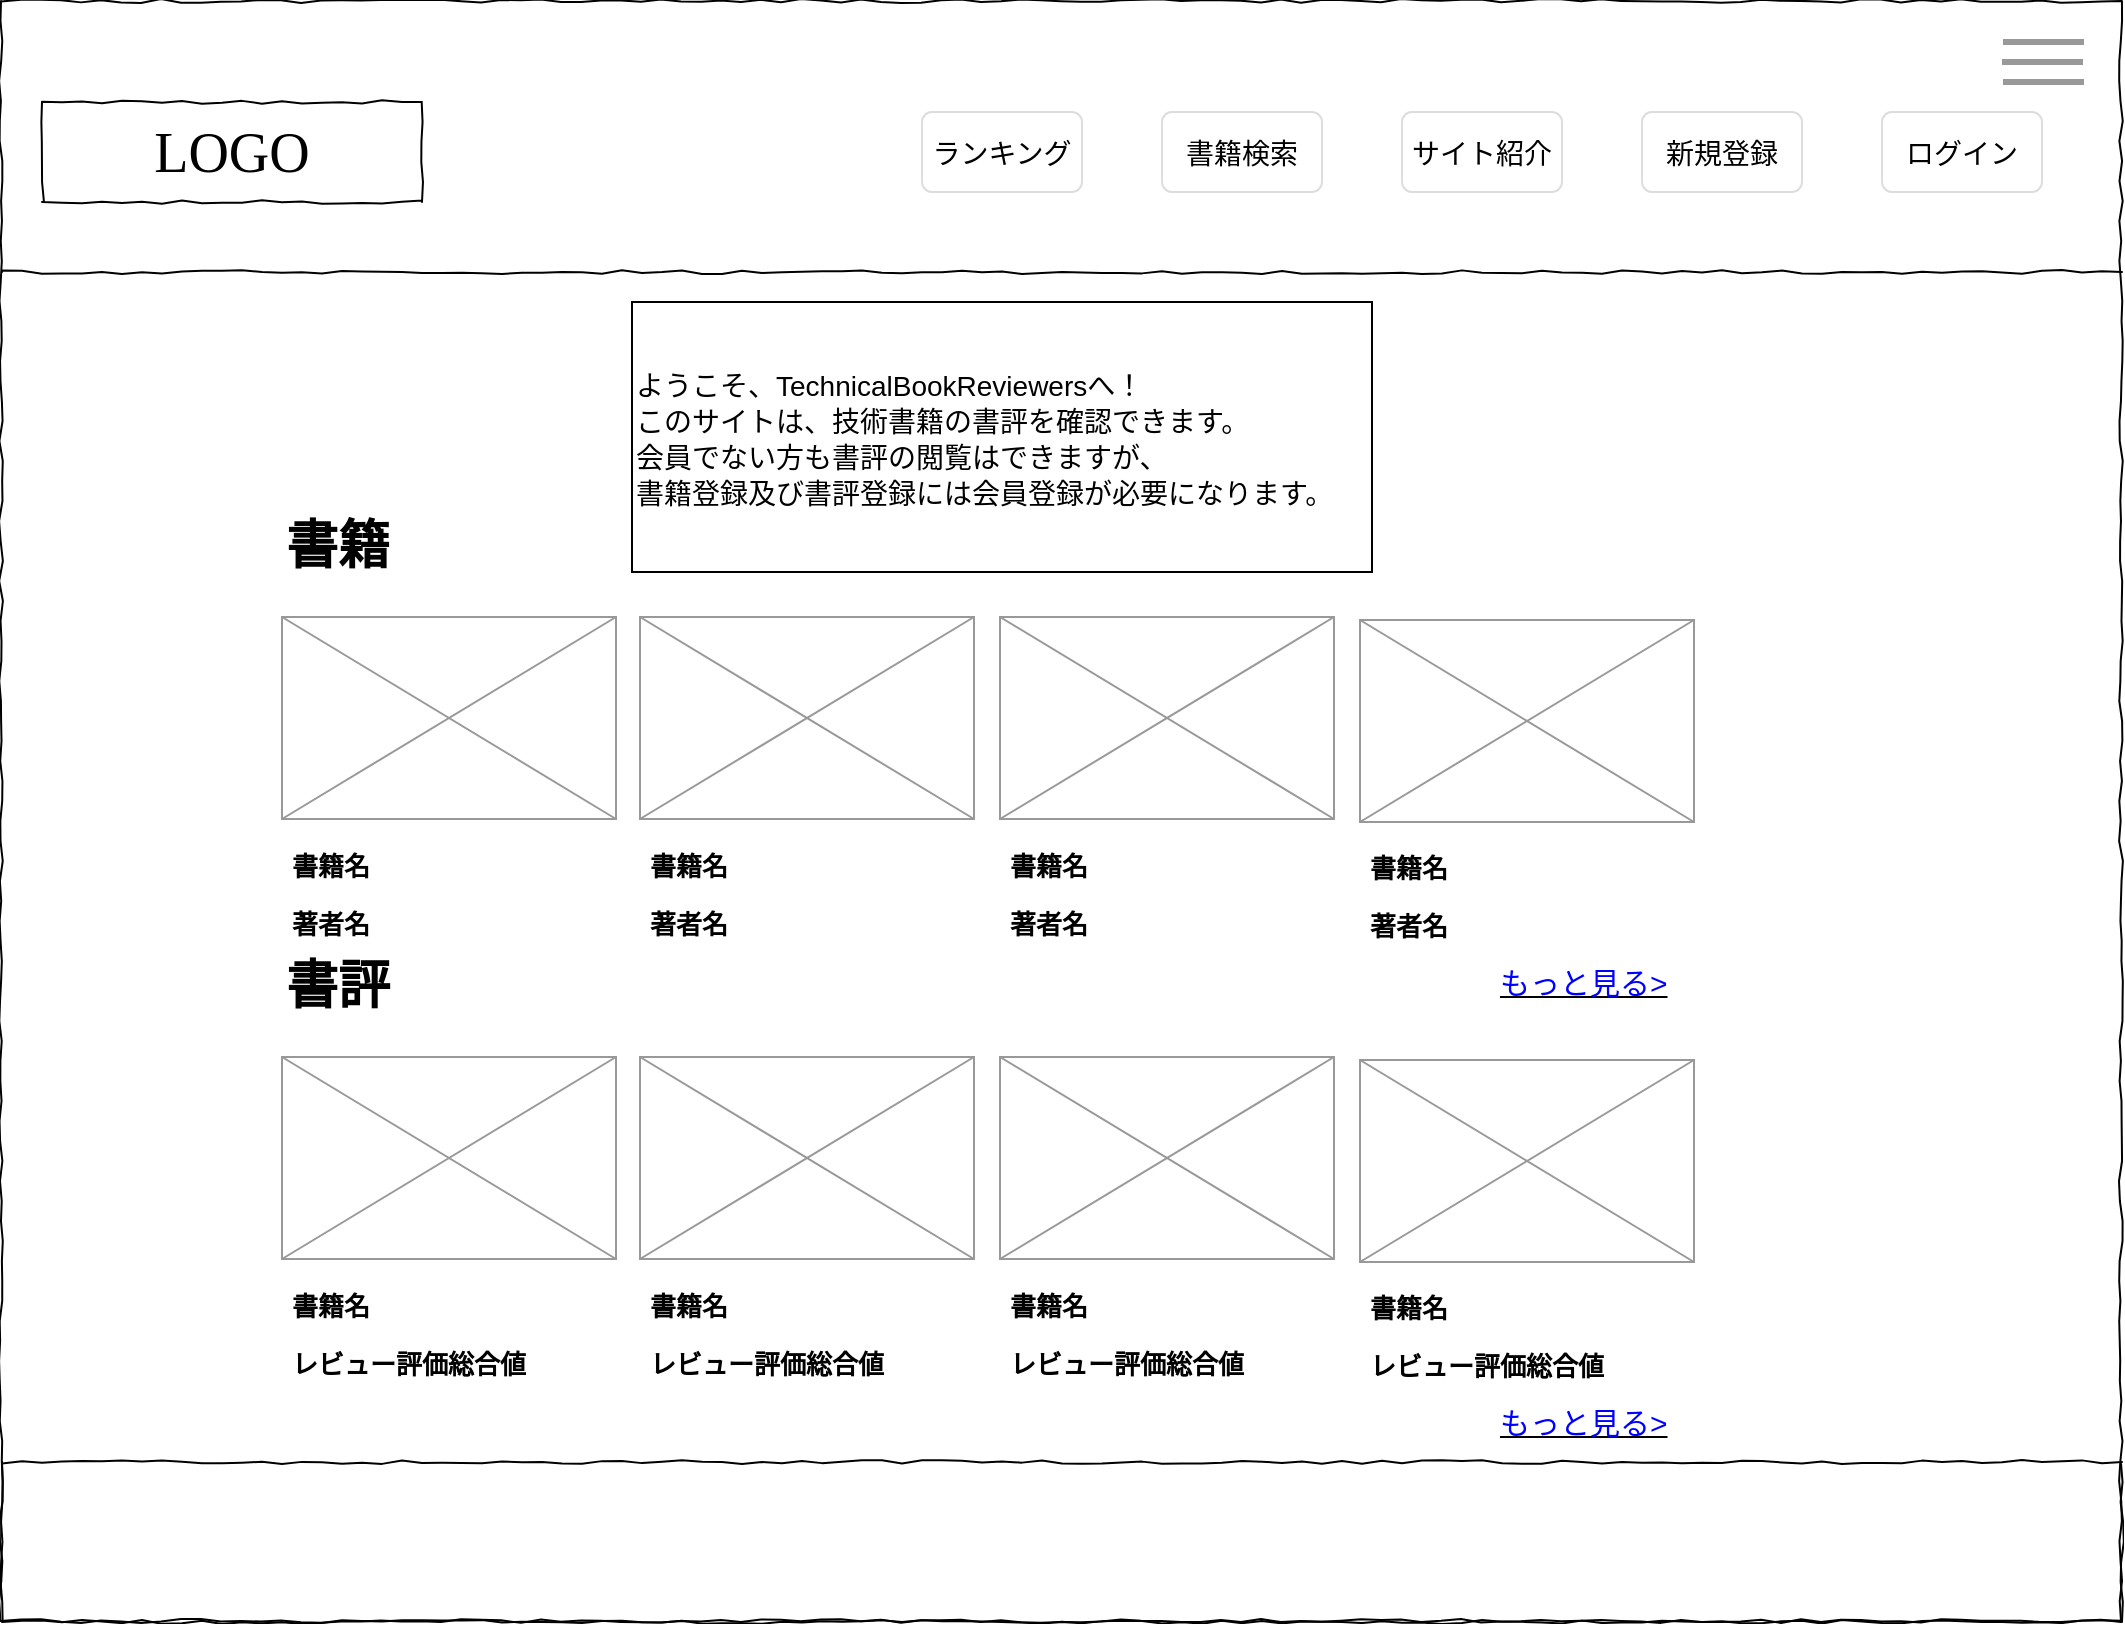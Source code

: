 <mxfile version="13.6.2" type="device" pages="21"><diagram id="BRcrJ1iCnU7042nr59Ht" name="トップページ"><mxGraphModel dx="1118" dy="860" grid="1" gridSize="10" guides="1" tooltips="1" connect="1" arrows="1" fold="1" page="1" pageScale="1" pageWidth="1169" pageHeight="827" math="0" shadow="0"><root><mxCell id="5BI26bEtbl28LfhP8gdv-0"/><mxCell id="5BI26bEtbl28LfhP8gdv-1" parent="5BI26bEtbl28LfhP8gdv-0"/><mxCell id="xcMndiDiJt3amL2tBcir-0" value="" style="whiteSpace=wrap;html=1;rounded=0;shadow=0;labelBackgroundColor=none;strokeColor=#000000;strokeWidth=1;fillColor=none;fontFamily=Verdana;fontSize=12;fontColor=#000000;align=center;comic=1;" parent="5BI26bEtbl28LfhP8gdv-1" vertex="1"><mxGeometry x="19.5" y="9.5" width="1060" height="810" as="geometry"/></mxCell><mxCell id="H9QQ5jQhnMaZVSEbq30p-0" value="LOGO" style="whiteSpace=wrap;html=1;rounded=0;shadow=0;labelBackgroundColor=none;strokeColor=#000000;strokeWidth=1;fillColor=#ffffff;fontFamily=Verdana;fontSize=28;fontColor=#000000;align=center;comic=1;" parent="5BI26bEtbl28LfhP8gdv-1" vertex="1"><mxGeometry x="40" y="60" width="190" height="50" as="geometry"/></mxCell><mxCell id="H9QQ5jQhnMaZVSEbq30p-6" value="" style="line;strokeWidth=1;html=1;rounded=0;shadow=0;labelBackgroundColor=none;fillColor=none;fontFamily=Verdana;fontSize=14;fontColor=#000000;align=center;comic=1;" parent="5BI26bEtbl28LfhP8gdv-1" vertex="1"><mxGeometry x="20" y="140" width="1060" height="10" as="geometry"/></mxCell><mxCell id="wyZXqjacPYlXB260gJ-x-0" value="" style="whiteSpace=wrap;html=1;rounded=0;shadow=0;labelBackgroundColor=none;strokeColor=#000000;strokeWidth=1;fillColor=none;fontFamily=Verdana;fontSize=12;fontColor=#000000;align=center;comic=1;" parent="5BI26bEtbl28LfhP8gdv-1" vertex="1"><mxGeometry x="20" y="740" width="1060" height="80" as="geometry"/></mxCell><mxCell id="696n9q-3PkVvOnGt2ros-0" value="&lt;font style=&quot;font-size: 14px&quot;&gt;ログイン&lt;/font&gt;" style="html=1;shadow=0;dashed=0;shape=mxgraph.bootstrap.rrect;rSize=5;strokeColor=#dddddd;align=center;fontSize=16;whiteSpace=wrap;fillColor=#FFFFFF;" parent="5BI26bEtbl28LfhP8gdv-1" vertex="1"><mxGeometry x="960" y="65" width="80" height="40" as="geometry"/></mxCell><mxCell id="696n9q-3PkVvOnGt2ros-1" value="&lt;span style=&quot;font-size: 14px&quot;&gt;サイト紹介&lt;/span&gt;" style="html=1;shadow=0;dashed=0;shape=mxgraph.bootstrap.rrect;rSize=5;strokeColor=#dddddd;align=center;fontSize=16;whiteSpace=wrap;fillColor=#FFFFFF;" parent="5BI26bEtbl28LfhP8gdv-1" vertex="1"><mxGeometry x="720" y="65" width="80" height="40" as="geometry"/></mxCell><mxCell id="696n9q-3PkVvOnGt2ros-2" value="&lt;font style=&quot;font-size: 14px&quot;&gt;新規登録&lt;/font&gt;" style="html=1;shadow=0;dashed=0;shape=mxgraph.bootstrap.rrect;rSize=5;strokeColor=#dddddd;align=center;fontSize=16;whiteSpace=wrap;fillColor=#FFFFFF;" parent="5BI26bEtbl28LfhP8gdv-1" vertex="1"><mxGeometry x="840" y="65" width="80" height="40" as="geometry"/></mxCell><mxCell id="rixs2NIoqm97oNjZSmkb-10" value="" style="verticalLabelPosition=bottom;shadow=0;dashed=0;align=center;html=1;verticalAlign=top;strokeWidth=1;shape=mxgraph.mockup.graphics.simpleIcon;strokeColor=#999999;" parent="5BI26bEtbl28LfhP8gdv-1" vertex="1"><mxGeometry x="519" y="537.5" width="167" height="101" as="geometry"/></mxCell><mxCell id="rixs2NIoqm97oNjZSmkb-11" value="&lt;h1&gt;&lt;span style=&quot;font-size: 13px&quot;&gt;書籍名&lt;br&gt;レビュー評価総合値&lt;/span&gt;&lt;/h1&gt;&lt;p&gt;&lt;/p&gt;" style="text;html=1;strokeColor=none;fillColor=none;spacing=5;spacingTop=-20;whiteSpace=wrap;overflow=hidden;rounded=0;" parent="5BI26bEtbl28LfhP8gdv-1" vertex="1"><mxGeometry x="519" y="638.5" width="160" height="60" as="geometry"/></mxCell><mxCell id="rixs2NIoqm97oNjZSmkb-12" value="" style="verticalLabelPosition=bottom;shadow=0;dashed=0;align=center;html=1;verticalAlign=top;strokeWidth=1;shape=mxgraph.mockup.graphics.simpleIcon;strokeColor=#999999;" parent="5BI26bEtbl28LfhP8gdv-1" vertex="1"><mxGeometry x="699" y="539" width="167" height="101" as="geometry"/></mxCell><mxCell id="rixs2NIoqm97oNjZSmkb-13" value="&lt;h1&gt;&lt;span style=&quot;font-size: 13px&quot;&gt;書籍名&lt;br&gt;レビュー評価総合値&lt;/span&gt;&lt;/h1&gt;&lt;p&gt;&lt;/p&gt;" style="text;html=1;strokeColor=none;fillColor=none;spacing=5;spacingTop=-20;whiteSpace=wrap;overflow=hidden;rounded=0;" parent="5BI26bEtbl28LfhP8gdv-1" vertex="1"><mxGeometry x="699" y="640" width="160" height="60" as="geometry"/></mxCell><mxCell id="rixs2NIoqm97oNjZSmkb-23" value="書評" style="text;html=1;fontStyle=1;strokeWidth=5;fontSize=26;" parent="5BI26bEtbl28LfhP8gdv-1" vertex="1"><mxGeometry x="160" y="480" width="259" height="30" as="geometry"/></mxCell><mxCell id="QZeD2jHQk7nvyKXfQe2u-0" value="&lt;u style=&quot;font-size: 15px&quot;&gt;&lt;font color=&quot;#0000ff&quot; style=&quot;font-size: 15px&quot;&gt;もっと見る&amp;gt;&lt;/font&gt;&lt;/u&gt;" style="text;html=1;strokeColor=none;fillColor=none;align=left;verticalAlign=middle;whiteSpace=wrap;rounded=0;fontSize=15;" parent="5BI26bEtbl28LfhP8gdv-1" vertex="1"><mxGeometry x="767" y="710" width="99" height="20" as="geometry"/></mxCell><mxCell id="B3RjWi7wtZFP_8vARIgS-0" value="&lt;font style=&quot;font-size: 14px&quot;&gt;ようこそ、TechnicalBookReviewersへ！&lt;br&gt;このサイトは、技術書籍の書評を確認できます。&lt;br&gt;会員でない方も書評の閲覧はできますが、&lt;br&gt;書籍登録及び書評登録には会員登録が必要になります。&lt;br&gt;&lt;/font&gt;" style="text;html=1;strokeColor=#000000;fillColor=#FFFFFF;align=left;verticalAlign=middle;whiteSpace=wrap;rounded=0;fontSize=15;" parent="5BI26bEtbl28LfhP8gdv-1" vertex="1"><mxGeometry x="335" y="160" width="370" height="135" as="geometry"/></mxCell><mxCell id="WVE3k6mDI2FRNtMlWQ9g-0" value="&lt;span style=&quot;font-size: 14px&quot;&gt;書籍検索&lt;/span&gt;" style="html=1;shadow=0;dashed=0;shape=mxgraph.bootstrap.rrect;rSize=5;strokeColor=#dddddd;align=center;fontSize=16;whiteSpace=wrap;fillColor=#FFFFFF;" parent="5BI26bEtbl28LfhP8gdv-1" vertex="1"><mxGeometry x="600" y="65" width="80" height="40" as="geometry"/></mxCell><mxCell id="WVE3k6mDI2FRNtMlWQ9g-1" value="&lt;span style=&quot;font-size: 14px&quot;&gt;ランキング&lt;/span&gt;" style="html=1;shadow=0;dashed=0;shape=mxgraph.bootstrap.rrect;rSize=5;strokeColor=#dddddd;align=center;fontSize=16;whiteSpace=wrap;fillColor=#FFFFFF;" parent="5BI26bEtbl28LfhP8gdv-1" vertex="1"><mxGeometry x="480" y="65" width="80" height="40" as="geometry"/></mxCell><mxCell id="WVE3k6mDI2FRNtMlWQ9g-5" value="" style="verticalLabelPosition=bottom;shadow=0;dashed=0;align=center;html=1;verticalAlign=top;strokeWidth=1;shape=mxgraph.mockup.graphics.simpleIcon;strokeColor=#999999;" parent="5BI26bEtbl28LfhP8gdv-1" vertex="1"><mxGeometry x="339" y="537.5" width="167" height="101" as="geometry"/></mxCell><mxCell id="WVE3k6mDI2FRNtMlWQ9g-6" value="&lt;h1&gt;&lt;span style=&quot;font-size: 13px&quot;&gt;書籍名&lt;br&gt;レビュー評価総合値&lt;/span&gt;&lt;/h1&gt;&lt;p&gt;&lt;/p&gt;" style="text;html=1;strokeColor=none;fillColor=none;spacing=5;spacingTop=-20;whiteSpace=wrap;overflow=hidden;rounded=0;" parent="5BI26bEtbl28LfhP8gdv-1" vertex="1"><mxGeometry x="339" y="638.5" width="160" height="60" as="geometry"/></mxCell><mxCell id="WVE3k6mDI2FRNtMlWQ9g-7" value="" style="verticalLabelPosition=bottom;shadow=0;dashed=0;align=center;html=1;verticalAlign=top;strokeWidth=1;shape=mxgraph.mockup.graphics.simpleIcon;strokeColor=#999999;" parent="5BI26bEtbl28LfhP8gdv-1" vertex="1"><mxGeometry x="160" y="537.5" width="167" height="101" as="geometry"/></mxCell><mxCell id="WVE3k6mDI2FRNtMlWQ9g-8" value="&lt;h1&gt;&lt;span style=&quot;font-size: 13px&quot;&gt;書籍名&lt;br&gt;レビュー評価総合値&lt;/span&gt;&lt;/h1&gt;&lt;p&gt;&lt;/p&gt;" style="text;html=1;strokeColor=none;fillColor=none;spacing=5;spacingTop=-20;whiteSpace=wrap;overflow=hidden;rounded=0;" parent="5BI26bEtbl28LfhP8gdv-1" vertex="1"><mxGeometry x="160" y="638.5" width="160" height="60" as="geometry"/></mxCell><mxCell id="WVE3k6mDI2FRNtMlWQ9g-9" value="" style="verticalLabelPosition=bottom;shadow=0;dashed=0;align=center;html=1;verticalAlign=top;strokeWidth=1;shape=mxgraph.mockup.graphics.simpleIcon;strokeColor=#999999;" parent="5BI26bEtbl28LfhP8gdv-1" vertex="1"><mxGeometry x="519" y="317.5" width="167" height="101" as="geometry"/></mxCell><mxCell id="WVE3k6mDI2FRNtMlWQ9g-10" value="&lt;h1&gt;&lt;span style=&quot;font-size: 13px&quot;&gt;書籍名&lt;br&gt;著者名&lt;/span&gt;&lt;/h1&gt;&lt;p&gt;&lt;/p&gt;" style="text;html=1;strokeColor=none;fillColor=none;spacing=5;spacingTop=-20;whiteSpace=wrap;overflow=hidden;rounded=0;" parent="5BI26bEtbl28LfhP8gdv-1" vertex="1"><mxGeometry x="519" y="418.5" width="160" height="60" as="geometry"/></mxCell><mxCell id="WVE3k6mDI2FRNtMlWQ9g-11" value="" style="verticalLabelPosition=bottom;shadow=0;dashed=0;align=center;html=1;verticalAlign=top;strokeWidth=1;shape=mxgraph.mockup.graphics.simpleIcon;strokeColor=#999999;" parent="5BI26bEtbl28LfhP8gdv-1" vertex="1"><mxGeometry x="699" y="319" width="167" height="101" as="geometry"/></mxCell><mxCell id="WVE3k6mDI2FRNtMlWQ9g-12" value="&lt;h1&gt;&lt;span style=&quot;font-size: 13px&quot;&gt;書籍名&lt;br&gt;著者名&lt;/span&gt;&lt;/h1&gt;&lt;p&gt;&lt;/p&gt;" style="text;html=1;strokeColor=none;fillColor=none;spacing=5;spacingTop=-20;whiteSpace=wrap;overflow=hidden;rounded=0;" parent="5BI26bEtbl28LfhP8gdv-1" vertex="1"><mxGeometry x="699" y="420" width="160" height="60" as="geometry"/></mxCell><mxCell id="WVE3k6mDI2FRNtMlWQ9g-13" value="書籍" style="text;html=1;fontStyle=1;strokeWidth=5;fontSize=26;" parent="5BI26bEtbl28LfhP8gdv-1" vertex="1"><mxGeometry x="160" y="260" width="259" height="30" as="geometry"/></mxCell><mxCell id="WVE3k6mDI2FRNtMlWQ9g-14" value="&lt;u style=&quot;font-size: 15px&quot;&gt;&lt;font color=&quot;#0000ff&quot; style=&quot;font-size: 15px&quot;&gt;もっと見る&amp;gt;&lt;/font&gt;&lt;/u&gt;" style="text;html=1;strokeColor=none;fillColor=none;align=left;verticalAlign=middle;whiteSpace=wrap;rounded=0;fontSize=15;" parent="5BI26bEtbl28LfhP8gdv-1" vertex="1"><mxGeometry x="767" y="490" width="99" height="20" as="geometry"/></mxCell><mxCell id="WVE3k6mDI2FRNtMlWQ9g-15" value="" style="verticalLabelPosition=bottom;shadow=0;dashed=0;align=center;html=1;verticalAlign=top;strokeWidth=1;shape=mxgraph.mockup.graphics.simpleIcon;strokeColor=#999999;" parent="5BI26bEtbl28LfhP8gdv-1" vertex="1"><mxGeometry x="339" y="317.5" width="167" height="101" as="geometry"/></mxCell><mxCell id="WVE3k6mDI2FRNtMlWQ9g-16" value="&lt;h1&gt;&lt;span style=&quot;font-size: 13px&quot;&gt;書籍名&lt;br&gt;著者名&lt;/span&gt;&lt;/h1&gt;&lt;p&gt;&lt;/p&gt;" style="text;html=1;strokeColor=none;fillColor=none;spacing=5;spacingTop=-20;whiteSpace=wrap;overflow=hidden;rounded=0;" parent="5BI26bEtbl28LfhP8gdv-1" vertex="1"><mxGeometry x="339" y="418.5" width="160" height="60" as="geometry"/></mxCell><mxCell id="WVE3k6mDI2FRNtMlWQ9g-17" value="" style="verticalLabelPosition=bottom;shadow=0;dashed=0;align=center;html=1;verticalAlign=top;strokeWidth=1;shape=mxgraph.mockup.graphics.simpleIcon;strokeColor=#999999;" parent="5BI26bEtbl28LfhP8gdv-1" vertex="1"><mxGeometry x="160" y="317.5" width="167" height="101" as="geometry"/></mxCell><mxCell id="WVE3k6mDI2FRNtMlWQ9g-18" value="&lt;h1&gt;&lt;span style=&quot;font-size: 13px&quot;&gt;書籍名&lt;br&gt;著者名&lt;/span&gt;&lt;/h1&gt;&lt;p&gt;&lt;/p&gt;" style="text;html=1;strokeColor=none;fillColor=none;spacing=5;spacingTop=-20;whiteSpace=wrap;overflow=hidden;rounded=0;" parent="5BI26bEtbl28LfhP8gdv-1" vertex="1"><mxGeometry x="160" y="418.5" width="160" height="60" as="geometry"/></mxCell><mxCell id="Vw1PC6bVLP8dXR6eQ8GS-6" value="" style="group" parent="5BI26bEtbl28LfhP8gdv-1" vertex="1" connectable="0"><mxGeometry x="1020" y="20" width="41" height="40" as="geometry"/></mxCell><mxCell id="Vw1PC6bVLP8dXR6eQ8GS-3" value="" style="verticalLabelPosition=bottom;shadow=0;dashed=0;align=center;html=1;verticalAlign=top;strokeWidth=3;shape=mxgraph.mockup.markup.line;strokeColor=#999999;fillColor=none;" parent="Vw1PC6bVLP8dXR6eQ8GS-6" vertex="1"><mxGeometry y="10" width="40.5" height="20" as="geometry"/></mxCell><mxCell id="Vw1PC6bVLP8dXR6eQ8GS-4" value="" style="verticalLabelPosition=bottom;shadow=0;dashed=0;align=center;html=1;verticalAlign=top;strokeWidth=3;shape=mxgraph.mockup.markup.line;strokeColor=#999999;fillColor=none;" parent="Vw1PC6bVLP8dXR6eQ8GS-6" vertex="1"><mxGeometry x="0.5" width="40.5" height="20" as="geometry"/></mxCell><mxCell id="Vw1PC6bVLP8dXR6eQ8GS-5" value="" style="verticalLabelPosition=bottom;shadow=0;dashed=0;align=center;html=1;verticalAlign=top;strokeWidth=3;shape=mxgraph.mockup.markup.line;strokeColor=#999999;fillColor=none;" parent="Vw1PC6bVLP8dXR6eQ8GS-6" vertex="1"><mxGeometry x="0.5" y="20" width="40.5" height="20" as="geometry"/></mxCell></root></mxGraphModel></diagram><diagram name="サイト紹介" id="3JnLES7VsqlE6MzcuvWi"><mxGraphModel dx="1118" dy="860" grid="1" gridSize="10" guides="1" tooltips="1" connect="1" arrows="1" fold="1" page="1" pageScale="1" pageWidth="1169" pageHeight="827" math="0" shadow="0"><root><mxCell id="wMCklazwEuDqTcMl2VPW-0"/><mxCell id="wMCklazwEuDqTcMl2VPW-1" parent="wMCklazwEuDqTcMl2VPW-0"/><mxCell id="wMCklazwEuDqTcMl2VPW-2" value="" style="whiteSpace=wrap;html=1;rounded=0;shadow=0;labelBackgroundColor=none;strokeColor=#000000;strokeWidth=1;fillColor=none;fontFamily=Verdana;fontSize=12;fontColor=#000000;align=center;comic=1;" parent="wMCklazwEuDqTcMl2VPW-1" vertex="1"><mxGeometry x="19.5" y="9.5" width="1060" height="810" as="geometry"/></mxCell><mxCell id="wMCklazwEuDqTcMl2VPW-3" value="LOGO" style="whiteSpace=wrap;html=1;rounded=0;shadow=0;labelBackgroundColor=none;strokeColor=#000000;strokeWidth=1;fillColor=#ffffff;fontFamily=Verdana;fontSize=28;fontColor=#000000;align=center;comic=1;" parent="wMCklazwEuDqTcMl2VPW-1" vertex="1"><mxGeometry x="40" y="60" width="190" height="50" as="geometry"/></mxCell><mxCell id="wMCklazwEuDqTcMl2VPW-4" value="" style="line;strokeWidth=1;html=1;rounded=0;shadow=0;labelBackgroundColor=none;fillColor=none;fontFamily=Verdana;fontSize=14;fontColor=#000000;align=center;comic=1;" parent="wMCklazwEuDqTcMl2VPW-1" vertex="1"><mxGeometry x="20" y="140" width="1060" height="10" as="geometry"/></mxCell><mxCell id="wMCklazwEuDqTcMl2VPW-5" value="" style="whiteSpace=wrap;html=1;rounded=0;shadow=0;labelBackgroundColor=none;strokeColor=#000000;strokeWidth=1;fillColor=none;fontFamily=Verdana;fontSize=12;fontColor=#000000;align=center;comic=1;" parent="wMCklazwEuDqTcMl2VPW-1" vertex="1"><mxGeometry x="20" y="740" width="1060" height="80" as="geometry"/></mxCell><mxCell id="wMCklazwEuDqTcMl2VPW-6" value="&lt;font style=&quot;font-size: 14px&quot;&gt;ログイン&lt;/font&gt;" style="html=1;shadow=0;dashed=0;shape=mxgraph.bootstrap.rrect;rSize=5;strokeColor=#dddddd;align=center;fontSize=16;whiteSpace=wrap;fillColor=#FFFFFF;" parent="wMCklazwEuDqTcMl2VPW-1" vertex="1"><mxGeometry x="960" y="65" width="80" height="40" as="geometry"/></mxCell><mxCell id="wMCklazwEuDqTcMl2VPW-7" value="&lt;span style=&quot;font-size: 14px&quot;&gt;サイト紹介&lt;/span&gt;" style="html=1;shadow=0;dashed=0;shape=mxgraph.bootstrap.rrect;rSize=5;strokeColor=#dddddd;align=center;fontSize=16;whiteSpace=wrap;fillColor=#FFFFFF;" parent="wMCklazwEuDqTcMl2VPW-1" vertex="1"><mxGeometry x="720" y="65" width="80" height="40" as="geometry"/></mxCell><mxCell id="wMCklazwEuDqTcMl2VPW-8" value="&lt;font style=&quot;font-size: 14px&quot;&gt;新規登録&lt;/font&gt;" style="html=1;shadow=0;dashed=0;shape=mxgraph.bootstrap.rrect;rSize=5;strokeColor=#dddddd;align=center;fontSize=16;whiteSpace=wrap;fillColor=#FFFFFF;" parent="wMCklazwEuDqTcMl2VPW-1" vertex="1"><mxGeometry x="840" y="65" width="80" height="40" as="geometry"/></mxCell><mxCell id="wMCklazwEuDqTcMl2VPW-15" value="&lt;font style=&quot;font-size: 14px&quot;&gt;README.mdの内容&lt;br&gt;&lt;/font&gt;" style="text;html=1;strokeColor=#000000;fillColor=#FFFFFF;align=left;verticalAlign=middle;whiteSpace=wrap;rounded=0;fontSize=15;" parent="wMCklazwEuDqTcMl2VPW-1" vertex="1"><mxGeometry x="80" y="200" width="960" height="480" as="geometry"/></mxCell><mxCell id="wMCklazwEuDqTcMl2VPW-16" value="&lt;span style=&quot;font-size: 14px&quot;&gt;書籍検索&lt;/span&gt;" style="html=1;shadow=0;dashed=0;shape=mxgraph.bootstrap.rrect;rSize=5;strokeColor=#dddddd;align=center;fontSize=16;whiteSpace=wrap;fillColor=#FFFFFF;" parent="wMCklazwEuDqTcMl2VPW-1" vertex="1"><mxGeometry x="600" y="65" width="80" height="40" as="geometry"/></mxCell><mxCell id="wMCklazwEuDqTcMl2VPW-17" value="&lt;span style=&quot;font-size: 14px&quot;&gt;ランキング&lt;/span&gt;" style="html=1;shadow=0;dashed=0;shape=mxgraph.bootstrap.rrect;rSize=5;strokeColor=#dddddd;align=center;fontSize=16;whiteSpace=wrap;fillColor=#FFFFFF;" parent="wMCklazwEuDqTcMl2VPW-1" vertex="1"><mxGeometry x="480" y="65" width="80" height="40" as="geometry"/></mxCell><mxCell id="wMCklazwEuDqTcMl2VPW-33" value="" style="group" parent="wMCklazwEuDqTcMl2VPW-1" vertex="1" connectable="0"><mxGeometry x="1020" y="20" width="41" height="40" as="geometry"/></mxCell><mxCell id="wMCklazwEuDqTcMl2VPW-34" value="" style="verticalLabelPosition=bottom;shadow=0;dashed=0;align=center;html=1;verticalAlign=top;strokeWidth=3;shape=mxgraph.mockup.markup.line;strokeColor=#999999;fillColor=none;" parent="wMCklazwEuDqTcMl2VPW-33" vertex="1"><mxGeometry y="10" width="40.5" height="20" as="geometry"/></mxCell><mxCell id="wMCklazwEuDqTcMl2VPW-35" value="" style="verticalLabelPosition=bottom;shadow=0;dashed=0;align=center;html=1;verticalAlign=top;strokeWidth=3;shape=mxgraph.mockup.markup.line;strokeColor=#999999;fillColor=none;" parent="wMCklazwEuDqTcMl2VPW-33" vertex="1"><mxGeometry x="0.5" width="40.5" height="20" as="geometry"/></mxCell><mxCell id="wMCklazwEuDqTcMl2VPW-36" value="" style="verticalLabelPosition=bottom;shadow=0;dashed=0;align=center;html=1;verticalAlign=top;strokeWidth=3;shape=mxgraph.mockup.markup.line;strokeColor=#999999;fillColor=none;" parent="wMCklazwEuDqTcMl2VPW-33" vertex="1"><mxGeometry x="0.5" y="20" width="40.5" height="20" as="geometry"/></mxCell><mxCell id="4nbfIp4HQ0nVCa9MM1mb-0" value="　サイト紹介　" style="text;html=1;strokeColor=none;fillColor=none;align=center;verticalAlign=middle;whiteSpace=wrap;rounded=0;labelBackgroundColor=#EDEDED;fontSize=20;" parent="wMCklazwEuDqTcMl2VPW-1" vertex="1"><mxGeometry x="44.5" y="160" width="205.5" height="20" as="geometry"/></mxCell></root></mxGraphModel></diagram><diagram name="書籍詳細" id="z5LL87Zs3yGsCicGvJ2u"><mxGraphModel dx="1118" dy="860" grid="1" gridSize="10" guides="1" tooltips="1" connect="1" arrows="1" fold="1" page="1" pageScale="1" pageWidth="1169" pageHeight="827" math="0" shadow="0"><root><mxCell id="GO6B1YwKZSAUkoBX7YoX-0"/><mxCell id="GO6B1YwKZSAUkoBX7YoX-1" parent="GO6B1YwKZSAUkoBX7YoX-0"/><mxCell id="GO6B1YwKZSAUkoBX7YoX-5" value="" style="whiteSpace=wrap;html=1;rounded=0;shadow=0;labelBackgroundColor=none;strokeColor=#000000;strokeWidth=1;fillColor=none;fontFamily=Verdana;fontSize=12;fontColor=#000000;align=center;comic=1;" parent="GO6B1YwKZSAUkoBX7YoX-1" vertex="1"><mxGeometry x="20" y="541" width="1060" height="100" as="geometry"/></mxCell><mxCell id="GO6B1YwKZSAUkoBX7YoX-2" value="" style="whiteSpace=wrap;html=1;rounded=0;shadow=0;labelBackgroundColor=none;strokeColor=#000000;strokeWidth=1;fillColor=none;fontFamily=Verdana;fontSize=12;fontColor=#000000;align=center;comic=1;" parent="GO6B1YwKZSAUkoBX7YoX-1" vertex="1"><mxGeometry x="20" y="10" width="1060" height="631" as="geometry"/></mxCell><mxCell id="GO6B1YwKZSAUkoBX7YoX-3" value="LOGO" style="whiteSpace=wrap;html=1;rounded=0;shadow=0;labelBackgroundColor=none;strokeColor=#000000;strokeWidth=1;fillColor=#ffffff;fontFamily=Verdana;fontSize=28;fontColor=#000000;align=center;comic=1;" parent="GO6B1YwKZSAUkoBX7YoX-1" vertex="1"><mxGeometry x="40" y="60" width="190" height="50" as="geometry"/></mxCell><mxCell id="GO6B1YwKZSAUkoBX7YoX-4" value="" style="line;strokeWidth=1;html=1;rounded=0;shadow=0;labelBackgroundColor=none;fillColor=none;fontFamily=Verdana;fontSize=14;fontColor=#000000;align=center;comic=1;" parent="GO6B1YwKZSAUkoBX7YoX-1" vertex="1"><mxGeometry x="20" y="140" width="1060" height="10" as="geometry"/></mxCell><mxCell id="c8NQPeT6Rs_0PfB9SVuK-0" value="&lt;font style=&quot;font-size: 14px&quot;&gt;ログイン&lt;/font&gt;" style="html=1;shadow=0;dashed=0;shape=mxgraph.bootstrap.rrect;rSize=5;strokeColor=#dddddd;align=center;fontSize=16;whiteSpace=wrap;fillColor=#FFFFFF;" parent="GO6B1YwKZSAUkoBX7YoX-1" vertex="1"><mxGeometry x="960" y="65" width="80" height="40" as="geometry"/></mxCell><mxCell id="c8NQPeT6Rs_0PfB9SVuK-1" value="&lt;span style=&quot;font-size: 14px&quot;&gt;サイト紹介&lt;/span&gt;" style="html=1;shadow=0;dashed=0;shape=mxgraph.bootstrap.rrect;rSize=5;strokeColor=#dddddd;align=center;fontSize=16;whiteSpace=wrap;fillColor=#FFFFFF;" parent="GO6B1YwKZSAUkoBX7YoX-1" vertex="1"><mxGeometry x="720" y="65" width="80" height="40" as="geometry"/></mxCell><mxCell id="c8NQPeT6Rs_0PfB9SVuK-2" value="&lt;font style=&quot;font-size: 14px&quot;&gt;新規登録&lt;/font&gt;" style="html=1;shadow=0;dashed=0;shape=mxgraph.bootstrap.rrect;rSize=5;strokeColor=#dddddd;align=center;fontSize=16;whiteSpace=wrap;fillColor=#FFFFFF;" parent="GO6B1YwKZSAUkoBX7YoX-1" vertex="1"><mxGeometry x="840" y="65" width="80" height="40" as="geometry"/></mxCell><mxCell id="c8NQPeT6Rs_0PfB9SVuK-3" value="&lt;span style=&quot;font-size: 14px&quot;&gt;書籍検索&lt;/span&gt;" style="html=1;shadow=0;dashed=0;shape=mxgraph.bootstrap.rrect;rSize=5;strokeColor=#dddddd;align=center;fontSize=16;whiteSpace=wrap;fillColor=#FFFFFF;" parent="GO6B1YwKZSAUkoBX7YoX-1" vertex="1"><mxGeometry x="600" y="65" width="80" height="40" as="geometry"/></mxCell><mxCell id="c8NQPeT6Rs_0PfB9SVuK-4" value="&lt;span style=&quot;font-size: 14px&quot;&gt;ランキング&lt;/span&gt;" style="html=1;shadow=0;dashed=0;shape=mxgraph.bootstrap.rrect;rSize=5;strokeColor=#dddddd;align=center;fontSize=16;whiteSpace=wrap;fillColor=#FFFFFF;" parent="GO6B1YwKZSAUkoBX7YoX-1" vertex="1"><mxGeometry x="480" y="65" width="80" height="40" as="geometry"/></mxCell><mxCell id="4nVwbdkEwekBn_2Tw1B--0" value="&lt;span style=&quot;font-size: 14px&quot;&gt;書評を見る&lt;/span&gt;" style="html=1;shadow=0;dashed=0;shape=mxgraph.bootstrap.rrect;rSize=5;fillColor=#3D8BCD;align=center;strokeColor=#3D8BCD;fontColor=#ffffff;fontSize=10;whiteSpace=wrap;" parent="GO6B1YwKZSAUkoBX7YoX-1" vertex="1"><mxGeometry x="760" y="480" width="131" height="35" as="geometry"/></mxCell><mxCell id="4nVwbdkEwekBn_2Tw1B--3" value="　書籍詳細　" style="text;html=1;strokeColor=none;fillColor=none;align=center;verticalAlign=middle;whiteSpace=wrap;rounded=0;labelBackgroundColor=#EDEDED;fontSize=20;" parent="GO6B1YwKZSAUkoBX7YoX-1" vertex="1"><mxGeometry x="40" y="160" width="200" height="20" as="geometry"/></mxCell><mxCell id="4nVwbdkEwekBn_2Tw1B--4" value="" style="verticalLabelPosition=bottom;shadow=0;dashed=0;align=center;html=1;verticalAlign=top;strokeWidth=1;shape=mxgraph.mockup.graphics.simpleIcon;strokeColor=#999999;" parent="GO6B1YwKZSAUkoBX7YoX-1" vertex="1"><mxGeometry x="80" y="200" width="200" height="200" as="geometry"/></mxCell><mxCell id="4nVwbdkEwekBn_2Tw1B--5" value="" style="shape=table;html=1;whiteSpace=wrap;startSize=0;container=1;collapsible=0;childLayout=tableLayout;" parent="GO6B1YwKZSAUkoBX7YoX-1" vertex="1"><mxGeometry x="320" y="200" width="390" height="180" as="geometry"/></mxCell><mxCell id="4nVwbdkEwekBn_2Tw1B--6" value="" style="shape=partialRectangle;html=1;whiteSpace=wrap;collapsible=0;dropTarget=0;pointerEvents=0;fillColor=none;top=0;left=0;bottom=0;right=0;points=[[0,0.5],[1,0.5]];portConstraint=eastwest;" parent="4nVwbdkEwekBn_2Tw1B--5" vertex="1"><mxGeometry width="390" height="45" as="geometry"/></mxCell><mxCell id="4nVwbdkEwekBn_2Tw1B--7" value="書籍名" style="shape=partialRectangle;html=1;whiteSpace=wrap;connectable=0;overflow=hidden;fillColor=#CCCCCC;top=0;left=0;bottom=0;right=0;strokeColor=#000000;" parent="4nVwbdkEwekBn_2Tw1B--6" vertex="1"><mxGeometry width="132" height="45" as="geometry"/></mxCell><mxCell id="4nVwbdkEwekBn_2Tw1B--8" value="リーダブルコード" style="shape=partialRectangle;html=1;whiteSpace=wrap;connectable=0;overflow=hidden;fillColor=none;top=0;left=0;bottom=0;right=0;" parent="4nVwbdkEwekBn_2Tw1B--6" vertex="1"><mxGeometry x="132" width="258" height="45" as="geometry"/></mxCell><mxCell id="4nVwbdkEwekBn_2Tw1B--9" value="" style="shape=partialRectangle;html=1;whiteSpace=wrap;collapsible=0;dropTarget=0;pointerEvents=0;fillColor=none;top=0;left=0;bottom=0;right=0;points=[[0,0.5],[1,0.5]];portConstraint=eastwest;" parent="4nVwbdkEwekBn_2Tw1B--5" vertex="1"><mxGeometry y="45" width="390" height="46" as="geometry"/></mxCell><mxCell id="4nVwbdkEwekBn_2Tw1B--10" value="ISBN" style="shape=partialRectangle;html=1;whiteSpace=wrap;connectable=0;overflow=hidden;fillColor=#CCCCCC;top=0;left=0;bottom=0;right=0;" parent="4nVwbdkEwekBn_2Tw1B--9" vertex="1"><mxGeometry width="132" height="46" as="geometry"/></mxCell><mxCell id="4nVwbdkEwekBn_2Tw1B--11" value="&lt;div style=&quot;text-align: left&quot;&gt;&lt;span&gt;000000&lt;/span&gt;&lt;/div&gt;" style="shape=partialRectangle;html=1;whiteSpace=wrap;connectable=0;overflow=hidden;fillColor=none;top=0;left=0;bottom=0;right=0;" parent="4nVwbdkEwekBn_2Tw1B--9" vertex="1"><mxGeometry x="132" width="258" height="46" as="geometry"/></mxCell><mxCell id="4nVwbdkEwekBn_2Tw1B--12" value="" style="shape=partialRectangle;html=1;whiteSpace=wrap;collapsible=0;dropTarget=0;pointerEvents=0;fillColor=none;top=0;left=0;bottom=0;right=0;points=[[0,0.5],[1,0.5]];portConstraint=eastwest;" parent="4nVwbdkEwekBn_2Tw1B--5" vertex="1"><mxGeometry y="91" width="390" height="44" as="geometry"/></mxCell><mxCell id="4nVwbdkEwekBn_2Tw1B--13" value="著者名" style="shape=partialRectangle;html=1;whiteSpace=wrap;connectable=0;overflow=hidden;fillColor=#CCCCCC;top=0;left=0;bottom=0;right=0;" parent="4nVwbdkEwekBn_2Tw1B--12" vertex="1"><mxGeometry width="132" height="44" as="geometry"/></mxCell><mxCell id="4nVwbdkEwekBn_2Tw1B--14" value="&lt;div style=&quot;text-align: left&quot;&gt;&lt;a class=&quot;a-size-small a-link-normal authorNameLink a-text-normal&quot; href=&quot;https://www.amazon.co.jp/%E8%A7%92-%E5%BE%81%E5%85%B8/e/B00429JIAI?ref_=dbs_p_pbk_r00_abau_000000&quot; style=&quot;box-sizing: border-box ; color: rgb(0 , 102 , 192) ; font-family: &amp;quot;hiragino kaku gothic pro w3&amp;quot; , &amp;quot;hiragino kaku gothic pron&amp;quot; , &amp;quot;meiryo&amp;quot; , sans-serif ; background-color: rgb(255 , 255 , 255) ; line-height: 1.5&quot;&gt;角 征典&lt;/a&gt;&lt;br&gt;&lt;/div&gt;" style="shape=partialRectangle;html=1;whiteSpace=wrap;connectable=0;overflow=hidden;fillColor=none;top=0;left=0;bottom=0;right=0;" parent="4nVwbdkEwekBn_2Tw1B--12" vertex="1"><mxGeometry x="132" width="258" height="44" as="geometry"/></mxCell><mxCell id="4nVwbdkEwekBn_2Tw1B--15" value="" style="shape=partialRectangle;html=1;whiteSpace=wrap;collapsible=0;dropTarget=0;pointerEvents=0;fillColor=none;top=0;left=0;bottom=0;right=0;points=[[0,0.5],[1,0.5]];portConstraint=eastwest;" parent="4nVwbdkEwekBn_2Tw1B--5" vertex="1"><mxGeometry y="135" width="390" height="45" as="geometry"/></mxCell><mxCell id="4nVwbdkEwekBn_2Tw1B--16" value="発行年" style="shape=partialRectangle;html=1;whiteSpace=wrap;connectable=0;overflow=hidden;fillColor=#CCCCCC;top=0;left=0;bottom=0;right=0;" parent="4nVwbdkEwekBn_2Tw1B--15" vertex="1"><mxGeometry width="132" height="45" as="geometry"/></mxCell><mxCell id="4nVwbdkEwekBn_2Tw1B--17" value="&lt;div style=&quot;text-align: left&quot;&gt;20yy/mm/dd&lt;/div&gt;" style="shape=partialRectangle;html=1;whiteSpace=wrap;connectable=0;overflow=hidden;fillColor=none;top=0;left=0;bottom=0;right=0;" parent="4nVwbdkEwekBn_2Tw1B--15" vertex="1"><mxGeometry x="132" width="258" height="45" as="geometry"/></mxCell><mxCell id="4nVwbdkEwekBn_2Tw1B--18" value="" style="strokeWidth=1;shadow=0;dashed=0;align=center;html=1;shape=mxgraph.mockup.forms.rrect;rSize=0;strokeColor=#999999;fillColor=#ffffff;" parent="GO6B1YwKZSAUkoBX7YoX-1" vertex="1"><mxGeometry x="730" y="200" width="211" height="200" as="geometry"/></mxCell><mxCell id="4nVwbdkEwekBn_2Tw1B--19" value="&lt;font color=&quot;#0d0d0d&quot;&gt;&lt;b&gt;タグ一覧&lt;/b&gt;&lt;/font&gt;" style="strokeWidth=1;shadow=0;dashed=0;align=center;html=1;shape=mxgraph.mockup.forms.rrect;rSize=0;strokeColor=#999999;fontColor=#008cff;fontSize=17;fillColor=#ffffff;resizeWidth=1;" parent="4nVwbdkEwekBn_2Tw1B--18" vertex="1"><mxGeometry width="211" height="30" relative="1" as="geometry"/></mxCell><mxCell id="4nVwbdkEwekBn_2Tw1B--20" value="&lt;span style=&quot;font-size: 18px&quot;&gt;C++&lt;/span&gt;" style="strokeWidth=1;shadow=0;dashed=0;align=center;html=1;shape=mxgraph.mockup.forms.anchor;fontSize=17;fontColor=#666666;align=left;spacingLeft=5;resizeWidth=1;" parent="4nVwbdkEwekBn_2Tw1B--18" vertex="1"><mxGeometry width="190" height="50" relative="1" as="geometry"><mxPoint y="29.5" as="offset"/></mxGeometry></mxCell><mxCell id="4nVwbdkEwekBn_2Tw1B--21" value="&lt;font style=&quot;font-size: 18px&quot;&gt;Java&lt;/font&gt;" style="strokeWidth=1;shadow=0;dashed=0;align=center;html=1;shape=mxgraph.mockup.forms.anchor;fontSize=17;fontColor=#666666;align=left;spacingLeft=5;resizeWidth=1;" parent="4nVwbdkEwekBn_2Tw1B--18" vertex="1"><mxGeometry width="190" height="50" relative="1" as="geometry"><mxPoint y="80" as="offset"/></mxGeometry></mxCell><mxCell id="4nVwbdkEwekBn_2Tw1B--22" value="&lt;font style=&quot;font-size: 18px&quot;&gt;Python&lt;/font&gt;" style="strokeWidth=1;shadow=0;dashed=0;align=center;html=1;shape=mxgraph.mockup.forms.anchor;fontSize=17;fontColor=#666666;align=left;spacingLeft=5;resizeWidth=1;" parent="4nVwbdkEwekBn_2Tw1B--18" vertex="1"><mxGeometry x="1" y="140" width="179" height="31.25" as="geometry"/></mxCell><mxCell id="4nVwbdkEwekBn_2Tw1B--23" value="" style="verticalLabelPosition=bottom;shadow=0;dashed=0;align=center;html=1;verticalAlign=top;strokeWidth=1;shape=mxgraph.mockup.navigation.scrollBar;strokeColor=#999999;barPos=65;fillColor2=#99ddff;strokeColor2=none;direction=north;fillColor=#CCCCCC;" parent="4nVwbdkEwekBn_2Tw1B--18" vertex="1"><mxGeometry x="191" y="18.438" width="20" height="181.562" as="geometry"/></mxCell></root></mxGraphModel></diagram><diagram name="書評詳細" id="TtyoZhAtcXQlJn4VpN9k"><mxGraphModel dx="1118" dy="860" grid="1" gridSize="10" guides="1" tooltips="1" connect="1" arrows="1" fold="1" page="1" pageScale="1" pageWidth="1169" pageHeight="827" math="0" shadow="0"><root><mxCell id="D8-AKtQaumbz2JEGLyaC-0"/><mxCell id="D8-AKtQaumbz2JEGLyaC-1" parent="D8-AKtQaumbz2JEGLyaC-0"/><mxCell id="D8-AKtQaumbz2JEGLyaC-2" value="" style="whiteSpace=wrap;html=1;rounded=0;shadow=0;labelBackgroundColor=none;strokeColor=#000000;strokeWidth=1;fillColor=none;fontFamily=Verdana;fontSize=12;fontColor=#000000;align=center;comic=1;" parent="D8-AKtQaumbz2JEGLyaC-1" vertex="1"><mxGeometry x="20" y="541" width="1060" height="100" as="geometry"/></mxCell><mxCell id="D8-AKtQaumbz2JEGLyaC-3" value="" style="whiteSpace=wrap;html=1;rounded=0;shadow=0;labelBackgroundColor=none;strokeColor=#000000;strokeWidth=1;fillColor=none;fontFamily=Verdana;fontSize=12;fontColor=#000000;align=center;comic=1;" parent="D8-AKtQaumbz2JEGLyaC-1" vertex="1"><mxGeometry x="20" y="10" width="1060" height="631" as="geometry"/></mxCell><mxCell id="D8-AKtQaumbz2JEGLyaC-4" value="LOGO" style="whiteSpace=wrap;html=1;rounded=0;shadow=0;labelBackgroundColor=none;strokeColor=#000000;strokeWidth=1;fillColor=#ffffff;fontFamily=Verdana;fontSize=28;fontColor=#000000;align=center;comic=1;" parent="D8-AKtQaumbz2JEGLyaC-1" vertex="1"><mxGeometry x="40" y="60" width="190" height="50" as="geometry"/></mxCell><mxCell id="D8-AKtQaumbz2JEGLyaC-5" value="" style="line;strokeWidth=1;html=1;rounded=0;shadow=0;labelBackgroundColor=none;fillColor=none;fontFamily=Verdana;fontSize=14;fontColor=#000000;align=center;comic=1;" parent="D8-AKtQaumbz2JEGLyaC-1" vertex="1"><mxGeometry x="20" y="140" width="1060" height="10" as="geometry"/></mxCell><mxCell id="D8-AKtQaumbz2JEGLyaC-6" value="" style="verticalLabelPosition=bottom;shadow=0;dashed=0;align=center;html=1;verticalAlign=top;strokeWidth=1;shape=mxgraph.mockup.graphics.simpleIcon;strokeColor=#999999;" parent="D8-AKtQaumbz2JEGLyaC-1" vertex="1"><mxGeometry x="80" y="200" width="140" height="101" as="geometry"/></mxCell><mxCell id="D8-AKtQaumbz2JEGLyaC-7" value="&lt;span style=&quot;font-size: 14px&quot;&gt;書籍情報を見る&lt;/span&gt;" style="html=1;shadow=0;dashed=0;shape=mxgraph.bootstrap.rrect;rSize=5;fillColor=#3D8BCD;align=center;strokeColor=#3D8BCD;fontColor=#ffffff;fontSize=10;whiteSpace=wrap;" parent="D8-AKtQaumbz2JEGLyaC-1" vertex="1"><mxGeometry x="820" y="495" width="131" height="35" as="geometry"/></mxCell><mxCell id="D8-AKtQaumbz2JEGLyaC-8" value="&lt;font style=&quot;font-size: 14px&quot;&gt;ログイン&lt;/font&gt;" style="html=1;shadow=0;dashed=0;shape=mxgraph.bootstrap.rrect;rSize=5;strokeColor=#dddddd;align=center;fontSize=16;whiteSpace=wrap;fillColor=#FFFFFF;" parent="D8-AKtQaumbz2JEGLyaC-1" vertex="1"><mxGeometry x="960" y="65" width="80" height="40" as="geometry"/></mxCell><mxCell id="D8-AKtQaumbz2JEGLyaC-9" value="&lt;span style=&quot;font-size: 14px&quot;&gt;サイト紹介&lt;/span&gt;" style="html=1;shadow=0;dashed=0;shape=mxgraph.bootstrap.rrect;rSize=5;strokeColor=#dddddd;align=center;fontSize=16;whiteSpace=wrap;fillColor=#FFFFFF;" parent="D8-AKtQaumbz2JEGLyaC-1" vertex="1"><mxGeometry x="720" y="65" width="80" height="40" as="geometry"/></mxCell><mxCell id="D8-AKtQaumbz2JEGLyaC-10" value="&lt;font style=&quot;font-size: 14px&quot;&gt;新規登録&lt;/font&gt;" style="html=1;shadow=0;dashed=0;shape=mxgraph.bootstrap.rrect;rSize=5;strokeColor=#dddddd;align=center;fontSize=16;whiteSpace=wrap;fillColor=#FFFFFF;" parent="D8-AKtQaumbz2JEGLyaC-1" vertex="1"><mxGeometry x="840" y="65" width="80" height="40" as="geometry"/></mxCell><mxCell id="D8-AKtQaumbz2JEGLyaC-11" value="&lt;span style=&quot;font-size: 14px&quot;&gt;書籍検索&lt;/span&gt;" style="html=1;shadow=0;dashed=0;shape=mxgraph.bootstrap.rrect;rSize=5;strokeColor=#dddddd;align=center;fontSize=16;whiteSpace=wrap;fillColor=#FFFFFF;" parent="D8-AKtQaumbz2JEGLyaC-1" vertex="1"><mxGeometry x="600" y="65" width="80" height="40" as="geometry"/></mxCell><mxCell id="D8-AKtQaumbz2JEGLyaC-12" value="&lt;span style=&quot;font-size: 14px&quot;&gt;ランキング&lt;/span&gt;" style="html=1;shadow=0;dashed=0;shape=mxgraph.bootstrap.rrect;rSize=5;strokeColor=#dddddd;align=center;fontSize=16;whiteSpace=wrap;fillColor=#FFFFFF;" parent="D8-AKtQaumbz2JEGLyaC-1" vertex="1"><mxGeometry x="480" y="65" width="80" height="40" as="geometry"/></mxCell><mxCell id="D8-AKtQaumbz2JEGLyaC-27" value="" style="shape=sumEllipse;perimeter=ellipsePerimeter;whiteSpace=wrap;html=1;backgroundOutline=1;shadow=1;strokeColor=#000000;fillColor=none;" parent="D8-AKtQaumbz2JEGLyaC-1" vertex="1"><mxGeometry x="280" y="200" width="80" height="80" as="geometry"/></mxCell><mxCell id="Te2y0E5UogKHpRUa9zvl-0" value="" style="shape=sumEllipse;perimeter=ellipsePerimeter;whiteSpace=wrap;html=1;backgroundOutline=1;shadow=1;strokeColor=#000000;fillColor=none;" parent="D8-AKtQaumbz2JEGLyaC-1" vertex="1"><mxGeometry x="445" y="200" width="80" height="80" as="geometry"/></mxCell><mxCell id="D8-AKtQaumbz2JEGLyaC-14" value="" style="shape=table;html=1;whiteSpace=wrap;startSize=0;container=1;collapsible=0;childLayout=tableLayout;" parent="D8-AKtQaumbz2JEGLyaC-1" vertex="1"><mxGeometry x="80" y="320" width="290" height="180" as="geometry"/></mxCell><mxCell id="D8-AKtQaumbz2JEGLyaC-15" value="" style="shape=partialRectangle;html=1;whiteSpace=wrap;collapsible=0;dropTarget=0;pointerEvents=0;fillColor=none;top=0;left=0;bottom=0;right=0;points=[[0,0.5],[1,0.5]];portConstraint=eastwest;" parent="D8-AKtQaumbz2JEGLyaC-14" vertex="1"><mxGeometry width="290" height="45" as="geometry"/></mxCell><mxCell id="D8-AKtQaumbz2JEGLyaC-16" value="書籍名" style="shape=partialRectangle;html=1;whiteSpace=wrap;connectable=0;overflow=hidden;fillColor=#CCCCCC;top=0;left=0;bottom=0;right=0;strokeColor=#000000;" parent="D8-AKtQaumbz2JEGLyaC-15" vertex="1"><mxGeometry width="98" height="45" as="geometry"/></mxCell><mxCell id="D8-AKtQaumbz2JEGLyaC-17" value="リーダブルコード" style="shape=partialRectangle;html=1;whiteSpace=wrap;connectable=0;overflow=hidden;fillColor=none;top=0;left=0;bottom=0;right=0;" parent="D8-AKtQaumbz2JEGLyaC-15" vertex="1"><mxGeometry x="98" width="192" height="45" as="geometry"/></mxCell><mxCell id="D8-AKtQaumbz2JEGLyaC-18" value="" style="shape=partialRectangle;html=1;whiteSpace=wrap;collapsible=0;dropTarget=0;pointerEvents=0;fillColor=none;top=0;left=0;bottom=0;right=0;points=[[0,0.5],[1,0.5]];portConstraint=eastwest;" parent="D8-AKtQaumbz2JEGLyaC-14" vertex="1"><mxGeometry y="45" width="290" height="46" as="geometry"/></mxCell><mxCell id="D8-AKtQaumbz2JEGLyaC-19" value="ISBN" style="shape=partialRectangle;html=1;whiteSpace=wrap;connectable=0;overflow=hidden;fillColor=#CCCCCC;top=0;left=0;bottom=0;right=0;" parent="D8-AKtQaumbz2JEGLyaC-18" vertex="1"><mxGeometry width="98" height="46" as="geometry"/></mxCell><mxCell id="D8-AKtQaumbz2JEGLyaC-20" value="&lt;div style=&quot;text-align: left&quot;&gt;&lt;span&gt;000000&lt;/span&gt;&lt;/div&gt;" style="shape=partialRectangle;html=1;whiteSpace=wrap;connectable=0;overflow=hidden;fillColor=none;top=0;left=0;bottom=0;right=0;" parent="D8-AKtQaumbz2JEGLyaC-18" vertex="1"><mxGeometry x="98" width="192" height="46" as="geometry"/></mxCell><mxCell id="D8-AKtQaumbz2JEGLyaC-21" value="" style="shape=partialRectangle;html=1;whiteSpace=wrap;collapsible=0;dropTarget=0;pointerEvents=0;fillColor=none;top=0;left=0;bottom=0;right=0;points=[[0,0.5],[1,0.5]];portConstraint=eastwest;" parent="D8-AKtQaumbz2JEGLyaC-14" vertex="1"><mxGeometry y="91" width="290" height="44" as="geometry"/></mxCell><mxCell id="D8-AKtQaumbz2JEGLyaC-22" value="著者名" style="shape=partialRectangle;html=1;whiteSpace=wrap;connectable=0;overflow=hidden;fillColor=#CCCCCC;top=0;left=0;bottom=0;right=0;" parent="D8-AKtQaumbz2JEGLyaC-21" vertex="1"><mxGeometry width="98" height="44" as="geometry"/></mxCell><mxCell id="D8-AKtQaumbz2JEGLyaC-23" value="&lt;div style=&quot;text-align: left&quot;&gt;&lt;a class=&quot;a-size-small a-link-normal authorNameLink a-text-normal&quot; href=&quot;https://www.amazon.co.jp/%E8%A7%92-%E5%BE%81%E5%85%B8/e/B00429JIAI?ref_=dbs_p_pbk_r00_abau_000000&quot; style=&quot;box-sizing: border-box ; color: rgb(0 , 102 , 192) ; font-family: &amp;#34;hiragino kaku gothic pro w3&amp;#34; , &amp;#34;hiragino kaku gothic pron&amp;#34; , &amp;#34;meiryo&amp;#34; , sans-serif ; background-color: rgb(255 , 255 , 255) ; line-height: 1.5&quot;&gt;角 征典&lt;/a&gt;&lt;br&gt;&lt;/div&gt;" style="shape=partialRectangle;html=1;whiteSpace=wrap;connectable=0;overflow=hidden;fillColor=none;top=0;left=0;bottom=0;right=0;" parent="D8-AKtQaumbz2JEGLyaC-21" vertex="1"><mxGeometry x="98" width="192" height="44" as="geometry"/></mxCell><mxCell id="D8-AKtQaumbz2JEGLyaC-24" value="" style="shape=partialRectangle;html=1;whiteSpace=wrap;collapsible=0;dropTarget=0;pointerEvents=0;fillColor=none;top=0;left=0;bottom=0;right=0;points=[[0,0.5],[1,0.5]];portConstraint=eastwest;" parent="D8-AKtQaumbz2JEGLyaC-14" vertex="1"><mxGeometry y="135" width="290" height="45" as="geometry"/></mxCell><mxCell id="D8-AKtQaumbz2JEGLyaC-25" value="発行年" style="shape=partialRectangle;html=1;whiteSpace=wrap;connectable=0;overflow=hidden;fillColor=#CCCCCC;top=0;left=0;bottom=0;right=0;" parent="D8-AKtQaumbz2JEGLyaC-24" vertex="1"><mxGeometry width="98" height="45" as="geometry"/></mxCell><mxCell id="D8-AKtQaumbz2JEGLyaC-26" value="&lt;div style=&quot;text-align: left&quot;&gt;20yy/mm/dd&lt;/div&gt;" style="shape=partialRectangle;html=1;whiteSpace=wrap;connectable=0;overflow=hidden;fillColor=none;top=0;left=0;bottom=0;right=0;" parent="D8-AKtQaumbz2JEGLyaC-24" vertex="1"><mxGeometry x="98" width="192" height="45" as="geometry"/></mxCell><mxCell id="WyyfM7rBRcegICEcxDs0-0" value="　書評詳細　" style="text;html=1;strokeColor=none;fillColor=none;align=center;verticalAlign=middle;whiteSpace=wrap;rounded=0;labelBackgroundColor=#EDEDED;fontSize=20;" parent="D8-AKtQaumbz2JEGLyaC-1" vertex="1"><mxGeometry x="44.5" y="160" width="185.5" height="20" as="geometry"/></mxCell><mxCell id="WyyfM7rBRcegICEcxDs0-1" value="　取得技術名　" style="text;html=1;strokeColor=none;fillColor=none;align=center;verticalAlign=middle;whiteSpace=wrap;rounded=0;labelBackgroundColor=#EDEDED;fontSize=20;" parent="D8-AKtQaumbz2JEGLyaC-1" vertex="1"><mxGeometry x="250" y="160" width="150" height="20" as="geometry"/></mxCell><mxCell id="WyyfM7rBRcegICEcxDs0-2" value="　技術レベル　" style="text;html=1;strokeColor=none;fillColor=none;align=center;verticalAlign=middle;whiteSpace=wrap;rounded=0;labelBackgroundColor=#EDEDED;fontSize=20;" parent="D8-AKtQaumbz2JEGLyaC-1" vertex="1"><mxGeometry x="410" y="160" width="150" height="20" as="geometry"/></mxCell><mxCell id="WyyfM7rBRcegICEcxDs0-3" value="" style="shape=sumEllipse;perimeter=ellipsePerimeter;whiteSpace=wrap;html=1;backgroundOutline=1;shadow=1;strokeColor=#000000;fillColor=none;" parent="D8-AKtQaumbz2JEGLyaC-1" vertex="1"><mxGeometry x="605" y="200" width="80" height="80" as="geometry"/></mxCell><mxCell id="WyyfM7rBRcegICEcxDs0-4" value="　技術難易度　" style="text;html=1;strokeColor=none;fillColor=none;align=center;verticalAlign=middle;whiteSpace=wrap;rounded=0;labelBackgroundColor=#EDEDED;fontSize=20;" parent="D8-AKtQaumbz2JEGLyaC-1" vertex="1"><mxGeometry x="570" y="160" width="150" height="20" as="geometry"/></mxCell><mxCell id="jO921hPt3Vk0JHT2aToQ-15" value="読みやすさ" style="text;html=1;strokeColor=none;fillColor=none;align=center;verticalAlign=middle;whiteSpace=wrap;rounded=0;shadow=1;" parent="D8-AKtQaumbz2JEGLyaC-1" vertex="1"><mxGeometry x="440" y="380" width="110" height="20" as="geometry"/></mxCell><mxCell id="jO921hPt3Vk0JHT2aToQ-16" value="面白さ" style="text;html=1;strokeColor=none;fillColor=none;align=center;verticalAlign=middle;whiteSpace=wrap;rounded=0;shadow=1;" parent="D8-AKtQaumbz2JEGLyaC-1" vertex="1"><mxGeometry x="440" y="420" width="110" height="20" as="geometry"/></mxCell><mxCell id="jO921hPt3Vk0JHT2aToQ-17" value="実用的" style="text;html=1;strokeColor=none;fillColor=none;align=center;verticalAlign=middle;whiteSpace=wrap;rounded=0;shadow=1;" parent="D8-AKtQaumbz2JEGLyaC-1" vertex="1"><mxGeometry x="440" y="460" width="110" height="20" as="geometry"/></mxCell><mxCell id="jO921hPt3Vk0JHT2aToQ-24" value="" style="verticalLabelPosition=bottom;verticalAlign=top;html=1;shape=mxgraph.basic.star;shadow=1;strokeColor=#000000;fillColor=none;" parent="D8-AKtQaumbz2JEGLyaC-1" vertex="1"><mxGeometry x="600" y="380" width="21.05" height="20" as="geometry"/></mxCell><mxCell id="jO921hPt3Vk0JHT2aToQ-25" value="" style="verticalLabelPosition=bottom;verticalAlign=top;html=1;shape=mxgraph.basic.star;shadow=1;strokeColor=#000000;fillColor=none;" parent="D8-AKtQaumbz2JEGLyaC-1" vertex="1"><mxGeometry x="640" y="380" width="21.05" height="20" as="geometry"/></mxCell><mxCell id="jO921hPt3Vk0JHT2aToQ-26" value="" style="verticalLabelPosition=bottom;verticalAlign=top;html=1;shape=mxgraph.basic.star;shadow=1;strokeColor=#000000;fillColor=none;" parent="D8-AKtQaumbz2JEGLyaC-1" vertex="1"><mxGeometry x="680" y="380" width="21.05" height="20" as="geometry"/></mxCell><mxCell id="jO921hPt3Vk0JHT2aToQ-27" value="" style="verticalLabelPosition=bottom;verticalAlign=top;html=1;shape=mxgraph.basic.star;shadow=1;strokeColor=#000000;fillColor=none;" parent="D8-AKtQaumbz2JEGLyaC-1" vertex="1"><mxGeometry x="720" y="380" width="21.05" height="20" as="geometry"/></mxCell><mxCell id="jO921hPt3Vk0JHT2aToQ-28" value="" style="verticalLabelPosition=bottom;verticalAlign=top;html=1;shape=mxgraph.basic.star;shadow=1;strokeColor=#000000;fillColor=none;" parent="D8-AKtQaumbz2JEGLyaC-1" vertex="1"><mxGeometry x="760" y="380" width="21.05" height="20" as="geometry"/></mxCell><mxCell id="jO921hPt3Vk0JHT2aToQ-29" value="" style="verticalLabelPosition=bottom;verticalAlign=top;html=1;shape=mxgraph.basic.star;shadow=1;strokeColor=#000000;fillColor=none;" parent="D8-AKtQaumbz2JEGLyaC-1" vertex="1"><mxGeometry x="600" y="420" width="21.05" height="20" as="geometry"/></mxCell><mxCell id="jO921hPt3Vk0JHT2aToQ-30" value="" style="verticalLabelPosition=bottom;verticalAlign=top;html=1;shape=mxgraph.basic.star;shadow=1;strokeColor=#000000;fillColor=none;" parent="D8-AKtQaumbz2JEGLyaC-1" vertex="1"><mxGeometry x="640" y="420" width="21.05" height="20" as="geometry"/></mxCell><mxCell id="jO921hPt3Vk0JHT2aToQ-31" value="" style="verticalLabelPosition=bottom;verticalAlign=top;html=1;shape=mxgraph.basic.star;shadow=1;strokeColor=#000000;fillColor=none;" parent="D8-AKtQaumbz2JEGLyaC-1" vertex="1"><mxGeometry x="680" y="420" width="21.05" height="20" as="geometry"/></mxCell><mxCell id="jO921hPt3Vk0JHT2aToQ-32" value="" style="verticalLabelPosition=bottom;verticalAlign=top;html=1;shape=mxgraph.basic.star;shadow=1;strokeColor=#000000;fillColor=none;" parent="D8-AKtQaumbz2JEGLyaC-1" vertex="1"><mxGeometry x="720" y="420" width="21.05" height="20" as="geometry"/></mxCell><mxCell id="jO921hPt3Vk0JHT2aToQ-33" value="" style="verticalLabelPosition=bottom;verticalAlign=top;html=1;shape=mxgraph.basic.star;shadow=1;strokeColor=#000000;fillColor=none;" parent="D8-AKtQaumbz2JEGLyaC-1" vertex="1"><mxGeometry x="760" y="420" width="21.05" height="20" as="geometry"/></mxCell><mxCell id="jO921hPt3Vk0JHT2aToQ-34" value="" style="verticalLabelPosition=bottom;verticalAlign=top;html=1;shape=mxgraph.basic.star;shadow=1;strokeColor=#000000;fillColor=none;" parent="D8-AKtQaumbz2JEGLyaC-1" vertex="1"><mxGeometry x="600" y="460" width="21.05" height="20" as="geometry"/></mxCell><mxCell id="jO921hPt3Vk0JHT2aToQ-35" value="" style="verticalLabelPosition=bottom;verticalAlign=top;html=1;shape=mxgraph.basic.star;shadow=1;strokeColor=#000000;fillColor=none;" parent="D8-AKtQaumbz2JEGLyaC-1" vertex="1"><mxGeometry x="640" y="460" width="21.05" height="20" as="geometry"/></mxCell><mxCell id="jO921hPt3Vk0JHT2aToQ-36" value="" style="verticalLabelPosition=bottom;verticalAlign=top;html=1;shape=mxgraph.basic.star;shadow=1;strokeColor=#000000;fillColor=none;" parent="D8-AKtQaumbz2JEGLyaC-1" vertex="1"><mxGeometry x="680" y="460" width="21.05" height="20" as="geometry"/></mxCell><mxCell id="jO921hPt3Vk0JHT2aToQ-37" value="" style="verticalLabelPosition=bottom;verticalAlign=top;html=1;shape=mxgraph.basic.star;shadow=1;strokeColor=#000000;fillColor=none;" parent="D8-AKtQaumbz2JEGLyaC-1" vertex="1"><mxGeometry x="720" y="460" width="21.05" height="20" as="geometry"/></mxCell><mxCell id="jO921hPt3Vk0JHT2aToQ-38" value="" style="verticalLabelPosition=bottom;verticalAlign=top;html=1;shape=mxgraph.basic.star;shadow=1;strokeColor=#000000;fillColor=none;" parent="D8-AKtQaumbz2JEGLyaC-1" vertex="1"><mxGeometry x="760" y="460" width="21.05" height="20" as="geometry"/></mxCell><mxCell id="jO921hPt3Vk0JHT2aToQ-39" value="" style="shape=table;html=1;whiteSpace=wrap;startSize=0;container=1;collapsible=0;childLayout=tableLayout;" parent="D8-AKtQaumbz2JEGLyaC-1" vertex="1"><mxGeometry x="440" y="320" width="360" height="45" as="geometry"/></mxCell><mxCell id="jO921hPt3Vk0JHT2aToQ-40" value="" style="shape=partialRectangle;html=1;whiteSpace=wrap;collapsible=0;dropTarget=0;pointerEvents=0;fillColor=none;top=0;left=0;bottom=0;right=0;points=[[0,0.5],[1,0.5]];portConstraint=eastwest;" parent="jO921hPt3Vk0JHT2aToQ-39" vertex="1"><mxGeometry width="360" height="45" as="geometry"/></mxCell><mxCell id="jO921hPt3Vk0JHT2aToQ-41" value="レビュー評価総合値" style="shape=partialRectangle;html=1;whiteSpace=wrap;connectable=0;overflow=hidden;fillColor=#CCCCCC;top=0;left=0;bottom=0;right=0;strokeColor=#000000;" parent="jO921hPt3Vk0JHT2aToQ-40" vertex="1"><mxGeometry width="122" height="45" as="geometry"/></mxCell><mxCell id="jO921hPt3Vk0JHT2aToQ-42" value="&lt;font style=&quot;font-size: 18px&quot;&gt;3.0&lt;/font&gt;" style="shape=partialRectangle;html=1;whiteSpace=wrap;connectable=0;overflow=hidden;fillColor=none;top=0;left=0;bottom=0;right=0;" parent="jO921hPt3Vk0JHT2aToQ-40" vertex="1"><mxGeometry x="122" width="238" height="45" as="geometry"/></mxCell><mxCell id="J19rCb372SMnq7epE0Ar-0" value="技術難易度" style="text;html=1;strokeColor=none;fillColor=none;align=center;verticalAlign=middle;whiteSpace=wrap;rounded=0;shadow=1;" parent="D8-AKtQaumbz2JEGLyaC-1" vertex="1"><mxGeometry x="440" y="495" width="110" height="20" as="geometry"/></mxCell><mxCell id="J19rCb372SMnq7epE0Ar-1" value="" style="verticalLabelPosition=bottom;verticalAlign=top;html=1;shape=mxgraph.basic.star;shadow=1;strokeColor=#000000;fillColor=none;" parent="D8-AKtQaumbz2JEGLyaC-1" vertex="1"><mxGeometry x="600" y="495" width="21.05" height="20" as="geometry"/></mxCell><mxCell id="J19rCb372SMnq7epE0Ar-2" value="" style="verticalLabelPosition=bottom;verticalAlign=top;html=1;shape=mxgraph.basic.star;shadow=1;strokeColor=#000000;fillColor=none;" parent="D8-AKtQaumbz2JEGLyaC-1" vertex="1"><mxGeometry x="640" y="495" width="21.05" height="20" as="geometry"/></mxCell><mxCell id="J19rCb372SMnq7epE0Ar-3" value="" style="verticalLabelPosition=bottom;verticalAlign=top;html=1;shape=mxgraph.basic.star;shadow=1;strokeColor=#000000;fillColor=none;" parent="D8-AKtQaumbz2JEGLyaC-1" vertex="1"><mxGeometry x="680" y="495" width="21.05" height="20" as="geometry"/></mxCell><mxCell id="J19rCb372SMnq7epE0Ar-4" value="" style="verticalLabelPosition=bottom;verticalAlign=top;html=1;shape=mxgraph.basic.star;shadow=1;strokeColor=#000000;fillColor=none;" parent="D8-AKtQaumbz2JEGLyaC-1" vertex="1"><mxGeometry x="720" y="495" width="21.05" height="20" as="geometry"/></mxCell><mxCell id="J19rCb372SMnq7epE0Ar-5" value="" style="verticalLabelPosition=bottom;verticalAlign=top;html=1;shape=mxgraph.basic.star;shadow=1;strokeColor=#000000;fillColor=none;" parent="D8-AKtQaumbz2JEGLyaC-1" vertex="1"><mxGeometry x="760" y="495" width="21.05" height="20" as="geometry"/></mxCell><mxCell id="3dZdtjo_wz9mDFNNy0XF-0" value="コメント一覧" style="text;html=1;strokeColor=none;fillColor=none;align=center;verticalAlign=middle;whiteSpace=wrap;rounded=0;shadow=1;" vertex="1" parent="D8-AKtQaumbz2JEGLyaC-1"><mxGeometry x="820" y="160" width="90" height="20" as="geometry"/></mxCell><mxCell id="3dZdtjo_wz9mDFNNy0XF-1" value="" style="shape=table;html=1;whiteSpace=wrap;startSize=0;container=1;collapsible=0;childLayout=tableLayout;" vertex="1" parent="D8-AKtQaumbz2JEGLyaC-1"><mxGeometry x="820" y="185" width="240" height="295" as="geometry"/></mxCell><mxCell id="3dZdtjo_wz9mDFNNy0XF-2" value="" style="shape=partialRectangle;html=1;whiteSpace=wrap;collapsible=0;dropTarget=0;pointerEvents=0;fillColor=none;top=0;left=0;bottom=0;right=0;points=[[0,0.5],[1,0.5]];portConstraint=eastwest;" vertex="1" parent="3dZdtjo_wz9mDFNNy0XF-1"><mxGeometry width="240" height="295" as="geometry"/></mxCell><mxCell id="3dZdtjo_wz9mDFNNy0XF-3" value="" style="shape=partialRectangle;html=1;whiteSpace=wrap;connectable=0;overflow=hidden;fillColor=none;top=0;left=0;bottom=0;right=0;" vertex="1" parent="3dZdtjo_wz9mDFNNy0XF-2"><mxGeometry width="240" height="295" as="geometry"/></mxCell><mxCell id="3UhQP55395y9-kHTPq1M-0" value="" style="verticalLabelPosition=bottom;shadow=0;dashed=0;align=center;html=1;verticalAlign=top;strokeWidth=1;shape=mxgraph.mockup.navigation.scrollBar;strokeColor=#999999;barPos=65;fillColor2=#99ddff;strokeColor2=none;direction=north;fillColor=#CCCCCC;" vertex="1" parent="D8-AKtQaumbz2JEGLyaC-1"><mxGeometry x="1040" y="185" width="20" height="295" as="geometry"/></mxCell></root></mxGraphModel></diagram><diagram name="会員登録" id="-YTAzDHfdUDFqL5Fhu2t"><mxGraphModel dx="1118" dy="860" grid="1" gridSize="10" guides="1" tooltips="1" connect="1" arrows="1" fold="1" page="1" pageScale="1" pageWidth="1169" pageHeight="827" math="0" shadow="0"><root><mxCell id="uj-wuE1mbWPguR8dDFq9-0"/><mxCell id="uj-wuE1mbWPguR8dDFq9-1" parent="uj-wuE1mbWPguR8dDFq9-0"/><mxCell id="9qeXF3oEsChp576Q1iKY-0" value="" style="whiteSpace=wrap;html=1;rounded=0;shadow=0;labelBackgroundColor=none;strokeColor=#000000;strokeWidth=1;fillColor=none;fontFamily=Verdana;fontSize=12;fontColor=#000000;align=center;comic=1;" parent="uj-wuE1mbWPguR8dDFq9-1" vertex="1"><mxGeometry x="19.5" y="9.5" width="1060" height="810" as="geometry"/></mxCell><mxCell id="rZQ2nV29LU4YcfzFikpq-0" value="" style="strokeWidth=1;shadow=0;dashed=0;align=center;html=1;shape=mxgraph.mockup.forms.rrect;rSize=0;strokeColor=#999999;fillColor=#ffffff;" parent="uj-wuE1mbWPguR8dDFq9-1" vertex="1"><mxGeometry x="640" y="180" width="400" height="319" as="geometry"/></mxCell><mxCell id="Qr8B02OhKXoi3gqpMSoI-5" value="&lt;font color=&quot;#0d0d0d&quot;&gt;&lt;b&gt;技術名&lt;/b&gt;&lt;/font&gt;" style="strokeWidth=1;shadow=0;dashed=0;align=center;html=1;shape=mxgraph.mockup.forms.rrect;rSize=0;strokeColor=#FFFFFF;fontColor=#008cff;fontSize=17;fillColor=#ffffff;resizeWidth=1;" parent="rZQ2nV29LU4YcfzFikpq-0" vertex="1"><mxGeometry x="4.545" y="30" width="190.909" height="30" as="geometry"/></mxCell><mxCell id="Qr8B02OhKXoi3gqpMSoI-6" value="&lt;font color=&quot;#0d0d0d&quot;&gt;&lt;b&gt;レベル&lt;/b&gt;&lt;/font&gt;" style="strokeWidth=1;shadow=0;dashed=0;align=center;html=1;shape=mxgraph.mockup.forms.rrect;rSize=0;strokeColor=#FFFFFF;fontColor=#008cff;fontSize=17;fillColor=#ffffff;resizeWidth=1;" parent="rZQ2nV29LU4YcfzFikpq-0" vertex="1"><mxGeometry x="201" y="31" width="50" height="30" as="geometry"/></mxCell><mxCell id="rZQ2nV29LU4YcfzFikpq-1" value="&lt;font color=&quot;#0d0d0d&quot;&gt;&lt;b&gt;技術一覧&lt;/b&gt;&lt;/font&gt;" style="strokeWidth=1;shadow=0;dashed=0;align=center;html=1;shape=mxgraph.mockup.forms.rrect;rSize=0;strokeColor=#999999;fontColor=#008cff;fontSize=17;fillColor=#ffffff;resizeWidth=1;" parent="rZQ2nV29LU4YcfzFikpq-0" vertex="1"><mxGeometry width="400" height="30" relative="1" as="geometry"/></mxCell><mxCell id="rZQ2nV29LU4YcfzFikpq-7" value="" style="endArrow=none;html=1;exitX=0.495;exitY=1;exitDx=0;exitDy=0;exitPerimeter=0;" parent="rZQ2nV29LU4YcfzFikpq-0" edge="1"><mxGeometry width="50" height="50" relative="1" as="geometry"><mxPoint x="196.97" y="319" as="sourcePoint"/><mxPoint x="198.788" y="30" as="targetPoint"/></mxGeometry></mxCell><mxCell id="Qr8B02OhKXoi3gqpMSoI-4" value="" style="endArrow=none;html=1;exitX=0.495;exitY=1;exitDx=0;exitDy=0;exitPerimeter=0;" parent="rZQ2nV29LU4YcfzFikpq-0" edge="1"><mxGeometry width="50" height="50" relative="1" as="geometry"><mxPoint x="254.542" y="319" as="sourcePoint"/><mxPoint x="256.361" y="30" as="targetPoint"/></mxGeometry></mxCell><mxCell id="rZQ2nV29LU4YcfzFikpq-2" value="&lt;span style=&quot;font-size: 18px&quot;&gt;HTML&lt;/span&gt;" style="strokeWidth=1;shadow=0;dashed=0;align=center;html=1;shape=mxgraph.mockup.forms.anchor;fontSize=17;fontColor=#666666;align=left;spacingLeft=5;resizeWidth=1;" parent="rZQ2nV29LU4YcfzFikpq-0" vertex="1"><mxGeometry width="181.818" height="50" relative="1" as="geometry"><mxPoint y="70" as="offset"/></mxGeometry></mxCell><mxCell id="rZQ2nV29LU4YcfzFikpq-3" value="&lt;font style=&quot;font-size: 18px&quot;&gt;RubyonRails&lt;/font&gt;" style="strokeWidth=1;shadow=0;dashed=0;align=center;html=1;shape=mxgraph.mockup.forms.anchor;fontSize=17;fontColor=#666666;align=left;spacingLeft=5;resizeWidth=1;" parent="rZQ2nV29LU4YcfzFikpq-0" vertex="1"><mxGeometry width="363.636" height="50" relative="1" as="geometry"><mxPoint y="119" as="offset"/></mxGeometry></mxCell><mxCell id="rZQ2nV29LU4YcfzFikpq-4" value="&lt;font style=&quot;font-size: 18px&quot;&gt;・・・&lt;/font&gt;" style="strokeWidth=1;shadow=0;dashed=0;align=center;html=1;shape=mxgraph.mockup.forms.anchor;fontSize=17;fontColor=#666666;align=left;spacingLeft=5;resizeWidth=1;" parent="rZQ2nV29LU4YcfzFikpq-0" vertex="1"><mxGeometry width="363.636" height="50" relative="1" as="geometry"><mxPoint y="169" as="offset"/></mxGeometry></mxCell><mxCell id="Qr8B02OhKXoi3gqpMSoI-1" value="&lt;span style=&quot;font-size: 18px&quot;&gt;2&lt;/span&gt;" style="strokeWidth=1;shadow=0;dashed=0;align=center;html=1;shape=mxgraph.mockup.forms.anchor;fontSize=17;fontColor=#666666;align=left;spacingLeft=5;resizeWidth=1;" parent="rZQ2nV29LU4YcfzFikpq-0" vertex="1"><mxGeometry x="200" y="70" width="54.545" height="50" as="geometry"/></mxCell><mxCell id="rZQ2nV29LU4YcfzFikpq-8" value="&lt;span style=&quot;font-size: 18px&quot;&gt;2&lt;/span&gt;" style="strokeWidth=1;shadow=0;dashed=0;align=center;html=1;shape=mxgraph.mockup.forms.anchor;fontSize=17;fontColor=#666666;align=left;spacingLeft=5;resizeWidth=1;" parent="rZQ2nV29LU4YcfzFikpq-0" vertex="1"><mxGeometry x="200" y="110" width="54.545" height="50" as="geometry"/></mxCell><mxCell id="Qr8B02OhKXoi3gqpMSoI-3" value="編集" style="html=1;shadow=0;dashed=0;shape=mxgraph.bootstrap.rrect;rSize=5;fillColor=#AAAAAA;align=center;strokeColor=#AAAAAA;fontColor=#000000;fontSize=16;whiteSpace=wrap;" parent="rZQ2nV29LU4YcfzFikpq-0" vertex="1"><mxGeometry x="272.727" y="120" width="63.636" height="30" as="geometry"/></mxCell><mxCell id="Qr8B02OhKXoi3gqpMSoI-2" value="編集" style="html=1;shadow=0;dashed=0;shape=mxgraph.bootstrap.rrect;rSize=5;fillColor=#AAAAAA;align=center;strokeColor=#AAAAAA;fontColor=#000000;fontSize=16;whiteSpace=wrap;" parent="rZQ2nV29LU4YcfzFikpq-0" vertex="1"><mxGeometry x="272.727" y="80" width="63.636" height="30" as="geometry"/></mxCell><mxCell id="QaVY9iGGxSSx35aG48tk-3" value="" style="endArrow=none;html=1;exitX=-0.005;exitY=0.191;exitDx=0;exitDy=0;exitPerimeter=0;" parent="rZQ2nV29LU4YcfzFikpq-0" source="rZQ2nV29LU4YcfzFikpq-0" edge="1"><mxGeometry width="50" height="50" relative="1" as="geometry"><mxPoint x="4.542" y="61" as="sourcePoint"/><mxPoint x="401" y="60" as="targetPoint"/></mxGeometry></mxCell><mxCell id="uj-wuE1mbWPguR8dDFq9-3" value="LOGO" style="whiteSpace=wrap;html=1;rounded=0;shadow=0;labelBackgroundColor=none;strokeColor=#000000;strokeWidth=1;fillColor=#ffffff;fontFamily=Verdana;fontSize=28;fontColor=#000000;align=center;comic=1;" parent="uj-wuE1mbWPguR8dDFq9-1" vertex="1"><mxGeometry x="40" y="60" width="190" height="50" as="geometry"/></mxCell><mxCell id="uj-wuE1mbWPguR8dDFq9-4" value="" style="line;strokeWidth=1;html=1;rounded=0;shadow=0;labelBackgroundColor=none;fillColor=none;fontFamily=Verdana;fontSize=14;fontColor=#000000;align=center;comic=1;" parent="uj-wuE1mbWPguR8dDFq9-1" vertex="1"><mxGeometry x="20" y="140" width="1060" height="10" as="geometry"/></mxCell><mxCell id="uj-wuE1mbWPguR8dDFq9-5" value="" style="whiteSpace=wrap;html=1;rounded=0;shadow=0;labelBackgroundColor=none;strokeColor=#000000;strokeWidth=1;fillColor=none;fontFamily=Verdana;fontSize=12;fontColor=#000000;align=center;comic=1;" parent="uj-wuE1mbWPguR8dDFq9-1" vertex="1"><mxGeometry x="20" y="720" width="1060" height="100" as="geometry"/></mxCell><mxCell id="PyVHh4cSxiXH3dXcK-7N-1" value="&lt;font style=&quot;font-size: 12px&quot;&gt;メールアドレス&lt;/font&gt;" style="text;html=1;strokeColor=none;fillColor=none;align=left;verticalAlign=middle;whiteSpace=wrap;rounded=0;fontSize=15;" parent="uj-wuE1mbWPguR8dDFq9-1" vertex="1"><mxGeometry x="120" y="265" width="160" height="20" as="geometry"/></mxCell><mxCell id="PyVHh4cSxiXH3dXcK-7N-4" value="　新規会員登録　" style="text;html=1;strokeColor=none;fillColor=none;align=center;verticalAlign=middle;whiteSpace=wrap;rounded=0;labelBackgroundColor=#EDEDED;fontSize=20;" parent="uj-wuE1mbWPguR8dDFq9-1" vertex="1"><mxGeometry x="44.5" y="180" width="390" height="20" as="geometry"/></mxCell><mxCell id="_IbzR5RcbTp7ujVV5DNA-6" value="&lt;span style=&quot;font-size: 12px&quot;&gt;ニックネーム&lt;/span&gt;" style="text;html=1;strokeColor=none;fillColor=none;align=left;verticalAlign=middle;whiteSpace=wrap;rounded=0;fontSize=15;" parent="uj-wuE1mbWPguR8dDFq9-1" vertex="1"><mxGeometry x="120" y="225" width="160" height="20" as="geometry"/></mxCell><mxCell id="_IbzR5RcbTp7ujVV5DNA-8" value="user1" style="rounded=1;whiteSpace=wrap;html=1;align=left;" parent="uj-wuE1mbWPguR8dDFq9-1" vertex="1"><mxGeometry x="320" y="220" width="200" height="30" as="geometry"/></mxCell><mxCell id="_IbzR5RcbTp7ujVV5DNA-11" value="hoge@example.com" style="rounded=1;whiteSpace=wrap;html=1;align=left;" parent="uj-wuE1mbWPguR8dDFq9-1" vertex="1"><mxGeometry x="320" y="260" width="200" height="30" as="geometry"/></mxCell><mxCell id="yNv2y73ZEc-Hqfcn6GEx-2" value="&lt;span style=&quot;font-size: 12px&quot;&gt;技術名&lt;/span&gt;" style="text;html=1;strokeColor=none;fillColor=none;align=left;verticalAlign=middle;whiteSpace=wrap;rounded=0;fontSize=15;" parent="uj-wuE1mbWPguR8dDFq9-1" vertex="1"><mxGeometry x="120" y="385" width="160" height="20" as="geometry"/></mxCell><mxCell id="yNv2y73ZEc-Hqfcn6GEx-3" value="Ruby" style="rounded=1;whiteSpace=wrap;html=1;align=left;" parent="uj-wuE1mbWPguR8dDFq9-1" vertex="1"><mxGeometry x="320" y="380" width="200" height="30" as="geometry"/></mxCell><mxCell id="yNv2y73ZEc-Hqfcn6GEx-4" value="&lt;span style=&quot;font-size: 12px&quot;&gt;パスワード(6文字以上)&lt;/span&gt;" style="text;html=1;strokeColor=none;fillColor=none;align=left;verticalAlign=middle;whiteSpace=wrap;rounded=0;fontSize=15;" parent="uj-wuE1mbWPguR8dDFq9-1" vertex="1"><mxGeometry x="120" y="305" width="160" height="20" as="geometry"/></mxCell><mxCell id="yNv2y73ZEc-Hqfcn6GEx-5" value="●●●●●●" style="rounded=1;whiteSpace=wrap;html=1;align=left;" parent="uj-wuE1mbWPguR8dDFq9-1" vertex="1"><mxGeometry x="320" y="300" width="200" height="30" as="geometry"/></mxCell><mxCell id="yNv2y73ZEc-Hqfcn6GEx-6" value="&lt;span style=&quot;font-size: 12px&quot;&gt;パスワード(確認用)&lt;/span&gt;" style="text;html=1;strokeColor=none;fillColor=none;align=left;verticalAlign=middle;whiteSpace=wrap;rounded=0;fontSize=15;" parent="uj-wuE1mbWPguR8dDFq9-1" vertex="1"><mxGeometry x="120" y="345" width="160" height="20" as="geometry"/></mxCell><mxCell id="yNv2y73ZEc-Hqfcn6GEx-7" value="●●●●●●" style="rounded=1;whiteSpace=wrap;html=1;align=left;" parent="uj-wuE1mbWPguR8dDFq9-1" vertex="1"><mxGeometry x="320" y="340" width="200" height="30" as="geometry"/></mxCell><mxCell id="G7LRTNZPEGjICcm0Hv5g-3" value="新規登録" style="html=1;shadow=0;dashed=0;shape=mxgraph.bootstrap.rrect;rSize=5;fillColor=#58B957;align=center;strokeColor=#58B957;fontColor=#ffffff;fontSize=16;whiteSpace=wrap;" parent="uj-wuE1mbWPguR8dDFq9-1" vertex="1"><mxGeometry x="440" y="520" width="180" height="30" as="geometry"/></mxCell><mxCell id="wmz0kPhs-6QmCwlRTIeN-0" value="&lt;u style=&quot;font-size: 15px&quot;&gt;&lt;font color=&quot;#0000ff&quot; style=&quot;font-size: 15px&quot;&gt;こちら&lt;/font&gt;&lt;/u&gt;　からログインしてください。" style="text;html=1;strokeColor=none;fillColor=none;align=left;verticalAlign=middle;whiteSpace=wrap;rounded=0;fontSize=15;" parent="uj-wuE1mbWPguR8dDFq9-1" vertex="1"><mxGeometry x="180" y="600" width="296" height="20" as="geometry"/></mxCell><mxCell id="t8_uC7IWGMfwrKuABPkb-1" value="　既に登録済みの方　" style="text;html=1;strokeColor=none;fillColor=none;align=center;verticalAlign=middle;whiteSpace=wrap;rounded=0;labelBackgroundColor=#EDEDED;fontSize=20;" parent="uj-wuE1mbWPguR8dDFq9-1" vertex="1"><mxGeometry x="40" y="560" width="390" height="20" as="geometry"/></mxCell><mxCell id="amaTSuZa6EoIk5wHKCZi-3" value="&lt;span style=&quot;font-size: 12px&quot;&gt;技術レベル&lt;/span&gt;" style="text;html=1;strokeColor=none;fillColor=none;align=left;verticalAlign=middle;whiteSpace=wrap;rounded=0;fontSize=15;" parent="uj-wuE1mbWPguR8dDFq9-1" vertex="1"><mxGeometry x="120" y="425" width="160" height="20" as="geometry"/></mxCell><mxCell id="tR_ORcVwX11fk1cKDFXA-0" value="追加" style="html=1;shadow=0;dashed=0;shape=mxgraph.bootstrap.rrect;rSize=5;fillColor=#AAAAAA;align=center;strokeColor=#AAAAAA;fontColor=#000000;fontSize=16;whiteSpace=wrap;" parent="uj-wuE1mbWPguR8dDFq9-1" vertex="1"><mxGeometry x="530" y="380" width="70" height="30" as="geometry"/></mxCell><mxCell id="28ynzJUAb8fsiMJGV_j4-0" value="&lt;font color=&quot;#000000&quot;&gt;2&lt;/font&gt;" style="shape=ellipse;fillColor=#eeeeee;strokeColor=#999999;gradientColor=#cccccc;html=1;align=left;spacingLeft=4;fontSize=17;fontColor=#666666;labelPosition=right;shadow=0;" parent="uj-wuE1mbWPguR8dDFq9-1" vertex="1"><mxGeometry x="365" y="430" width="15" height="15" as="geometry"/></mxCell><mxCell id="28ynzJUAb8fsiMJGV_j4-1" value="&lt;font color=&quot;#000000&quot;&gt;1&lt;/font&gt;" style="shape=ellipse;fillColor=#eeeeee;strokeColor=#999999;gradientColor=#cccccc;html=1;align=left;spacingLeft=4;fontSize=17;fontColor=#666666;labelPosition=right;shadow=0;" parent="uj-wuE1mbWPguR8dDFq9-1" vertex="1"><mxGeometry x="320" y="430" width="15" height="15" as="geometry"/></mxCell><mxCell id="28ynzJUAb8fsiMJGV_j4-2" value="" style="shape=ellipse;fillColor=#eeeeee;strokeColor=#999999;gradientColor=#cccccc;html=1;align=left;spacingLeft=4;fontSize=17;fontColor=#666666;labelPosition=right;shadow=0;" parent="uj-wuE1mbWPguR8dDFq9-1" vertex="1"><mxGeometry x="320" y="430" width="15" height="15" as="geometry"/></mxCell><mxCell id="28ynzJUAb8fsiMJGV_j4-3" value="" style="shape=ellipse;rSize=0;fillColor=#aaaaaa;strokeColor=#444444;gradientColor=#666666;html=1;align=left;spacingLeft=4;fontSize=17;fontColor=#008cff;labelPosition=right;" parent="uj-wuE1mbWPguR8dDFq9-1" vertex="1"><mxGeometry x="320" y="430" width="15" height="15" as="geometry"/></mxCell><mxCell id="28ynzJUAb8fsiMJGV_j4-4" value="" style="shape=ellipse;fillColor=#444444;strokeColor=none;html=1;" parent="28ynzJUAb8fsiMJGV_j4-3" vertex="1"><mxGeometry x="3" y="3" width="9" height="9" as="geometry"/></mxCell><mxCell id="28ynzJUAb8fsiMJGV_j4-5" value="&lt;font color=&quot;#000000&quot;&gt;3&lt;/font&gt;" style="shape=ellipse;fillColor=#eeeeee;strokeColor=#999999;gradientColor=#cccccc;html=1;align=left;spacingLeft=4;fontSize=17;fontColor=#666666;labelPosition=right;shadow=0;" parent="uj-wuE1mbWPguR8dDFq9-1" vertex="1"><mxGeometry x="410" y="430" width="15" height="15" as="geometry"/></mxCell><mxCell id="28ynzJUAb8fsiMJGV_j4-6" value="&lt;font color=&quot;#000000&quot;&gt;4&lt;/font&gt;" style="shape=ellipse;fillColor=#eeeeee;strokeColor=#999999;gradientColor=#cccccc;html=1;align=left;spacingLeft=4;fontSize=17;fontColor=#666666;labelPosition=right;shadow=0;" parent="uj-wuE1mbWPguR8dDFq9-1" vertex="1"><mxGeometry x="460" y="430" width="15" height="15" as="geometry"/></mxCell><mxCell id="28ynzJUAb8fsiMJGV_j4-7" value="&lt;font color=&quot;#000000&quot;&gt;5&lt;/font&gt;" style="shape=ellipse;fillColor=#eeeeee;strokeColor=#999999;gradientColor=#cccccc;html=1;align=left;spacingLeft=4;fontSize=17;fontColor=#666666;labelPosition=right;shadow=0;" parent="uj-wuE1mbWPguR8dDFq9-1" vertex="1"><mxGeometry x="500" y="430" width="15" height="15" as="geometry"/></mxCell><mxCell id="Do7uw5aAbDV8RXLeaOA5-0" value="&lt;font style=&quot;font-size: 14px&quot;&gt;ログイン&lt;/font&gt;" style="html=1;shadow=0;dashed=0;shape=mxgraph.bootstrap.rrect;rSize=5;strokeColor=#dddddd;align=center;fontSize=16;whiteSpace=wrap;fillColor=#FFFFFF;" parent="uj-wuE1mbWPguR8dDFq9-1" vertex="1"><mxGeometry x="960" y="65" width="80" height="40" as="geometry"/></mxCell><mxCell id="Do7uw5aAbDV8RXLeaOA5-1" value="&lt;span style=&quot;font-size: 14px&quot;&gt;サイト紹介&lt;/span&gt;" style="html=1;shadow=0;dashed=0;shape=mxgraph.bootstrap.rrect;rSize=5;strokeColor=#dddddd;align=center;fontSize=16;whiteSpace=wrap;fillColor=#FFFFFF;" parent="uj-wuE1mbWPguR8dDFq9-1" vertex="1"><mxGeometry x="720" y="65" width="80" height="40" as="geometry"/></mxCell><mxCell id="Do7uw5aAbDV8RXLeaOA5-2" value="&lt;font style=&quot;font-size: 14px&quot;&gt;新規登録&lt;/font&gt;" style="html=1;shadow=0;dashed=0;shape=mxgraph.bootstrap.rrect;rSize=5;strokeColor=#dddddd;align=center;fontSize=16;whiteSpace=wrap;fillColor=#FFFFFF;" parent="uj-wuE1mbWPguR8dDFq9-1" vertex="1"><mxGeometry x="840" y="65" width="80" height="40" as="geometry"/></mxCell><mxCell id="Do7uw5aAbDV8RXLeaOA5-3" value="&lt;span style=&quot;font-size: 14px&quot;&gt;書籍検索&lt;/span&gt;" style="html=1;shadow=0;dashed=0;shape=mxgraph.bootstrap.rrect;rSize=5;strokeColor=#dddddd;align=center;fontSize=16;whiteSpace=wrap;fillColor=#FFFFFF;" parent="uj-wuE1mbWPguR8dDFq9-1" vertex="1"><mxGeometry x="600" y="65" width="80" height="40" as="geometry"/></mxCell><mxCell id="Do7uw5aAbDV8RXLeaOA5-4" value="&lt;span style=&quot;font-size: 14px&quot;&gt;ランキング&lt;/span&gt;" style="html=1;shadow=0;dashed=0;shape=mxgraph.bootstrap.rrect;rSize=5;strokeColor=#dddddd;align=center;fontSize=16;whiteSpace=wrap;fillColor=#FFFFFF;" parent="uj-wuE1mbWPguR8dDFq9-1" vertex="1"><mxGeometry x="480" y="65" width="80" height="40" as="geometry"/></mxCell></root></mxGraphModel></diagram><diagram name="ログイン" id="DmfOohQ9uZz_ShgG2Lmt"><mxGraphModel dx="1118" dy="860" grid="1" gridSize="10" guides="1" tooltips="1" connect="1" arrows="1" fold="1" page="1" pageScale="1" pageWidth="1169" pageHeight="827" math="0" shadow="0"><root><mxCell id="aC6gu84gBCRuWLA-lWXO-0"/><mxCell id="aC6gu84gBCRuWLA-lWXO-1" parent="aC6gu84gBCRuWLA-lWXO-0"/><mxCell id="aC6gu84gBCRuWLA-lWXO-2" value="" style="whiteSpace=wrap;html=1;rounded=0;shadow=0;labelBackgroundColor=none;strokeColor=#000000;strokeWidth=1;fillColor=none;fontFamily=Verdana;fontSize=12;fontColor=#000000;align=center;comic=1;" parent="aC6gu84gBCRuWLA-lWXO-1" vertex="1"><mxGeometry x="19.5" y="9.5" width="1060" height="810" as="geometry"/></mxCell><mxCell id="aC6gu84gBCRuWLA-lWXO-3" value="LOGO" style="whiteSpace=wrap;html=1;rounded=0;shadow=0;labelBackgroundColor=none;strokeColor=#000000;strokeWidth=1;fillColor=#ffffff;fontFamily=Verdana;fontSize=28;fontColor=#000000;align=center;comic=1;" parent="aC6gu84gBCRuWLA-lWXO-1" vertex="1"><mxGeometry x="40" y="60" width="190" height="50" as="geometry"/></mxCell><mxCell id="aC6gu84gBCRuWLA-lWXO-4" value="" style="line;strokeWidth=1;html=1;rounded=0;shadow=0;labelBackgroundColor=none;fillColor=none;fontFamily=Verdana;fontSize=14;fontColor=#000000;align=center;comic=1;" parent="aC6gu84gBCRuWLA-lWXO-1" vertex="1"><mxGeometry x="20" y="140" width="1060" height="10" as="geometry"/></mxCell><mxCell id="aC6gu84gBCRuWLA-lWXO-5" value="" style="whiteSpace=wrap;html=1;rounded=0;shadow=0;labelBackgroundColor=none;strokeColor=#000000;strokeWidth=1;fillColor=none;fontFamily=Verdana;fontSize=12;fontColor=#000000;align=center;comic=1;" parent="aC6gu84gBCRuWLA-lWXO-1" vertex="1"><mxGeometry x="20" y="720" width="1060" height="100" as="geometry"/></mxCell><mxCell id="DD2ohAPfvIak0e36KK3f-0" value="hoge@example.com" style="rounded=1;whiteSpace=wrap;html=1;align=left;" parent="aC6gu84gBCRuWLA-lWXO-1" vertex="1"><mxGeometry x="445" y="310" width="416" height="30" as="geometry"/></mxCell><mxCell id="DD2ohAPfvIak0e36KK3f-1" value="メールアドレス" style="text;html=1;strokeColor=none;fillColor=none;align=left;verticalAlign=middle;whiteSpace=wrap;rounded=0;fontSize=15;" parent="aC6gu84gBCRuWLA-lWXO-1" vertex="1"><mxGeometry x="324.5" y="315" width="110" height="20" as="geometry"/></mxCell><mxCell id="DD2ohAPfvIak0e36KK3f-3" value="●●●●●●" style="rounded=1;whiteSpace=wrap;html=1;align=left;" parent="aC6gu84gBCRuWLA-lWXO-1" vertex="1"><mxGeometry x="445" y="361" width="415" height="30" as="geometry"/></mxCell><mxCell id="DD2ohAPfvIak0e36KK3f-4" value="パスワード" style="text;html=1;strokeColor=none;fillColor=none;align=left;verticalAlign=middle;whiteSpace=wrap;rounded=0;fontSize=15;" parent="aC6gu84gBCRuWLA-lWXO-1" vertex="1"><mxGeometry x="324.5" y="365.5" width="110" height="20" as="geometry"/></mxCell><mxCell id="DD2ohAPfvIak0e36KK3f-5" value="　会員の方はこちらからログイン　" style="text;html=1;strokeColor=none;fillColor=none;align=center;verticalAlign=middle;whiteSpace=wrap;rounded=0;labelBackgroundColor=#EDEDED;fontSize=16;" parent="aC6gu84gBCRuWLA-lWXO-1" vertex="1"><mxGeometry x="160" y="270" width="390" height="20" as="geometry"/></mxCell><mxCell id="DD2ohAPfvIak0e36KK3f-6" value="　登録がお済みでない方　" style="text;html=1;strokeColor=none;fillColor=none;align=center;verticalAlign=middle;whiteSpace=wrap;rounded=0;labelBackgroundColor=#EDEDED;fontSize=16;" parent="aC6gu84gBCRuWLA-lWXO-1" vertex="1"><mxGeometry x="129.5" y="490" width="390" height="20" as="geometry"/></mxCell><mxCell id="pVBxEgzFxjYm90CBumYv-1" value="&lt;u style=&quot;font-size: 15px;&quot;&gt;&lt;font color=&quot;#0000ff&quot; style=&quot;font-size: 15px;&quot;&gt;こちら&lt;/font&gt;&lt;/u&gt;　から新規登録を行ってください。" style="text;html=1;strokeColor=none;fillColor=none;align=left;verticalAlign=middle;whiteSpace=wrap;rounded=0;fontSize=15;" parent="aC6gu84gBCRuWLA-lWXO-1" vertex="1"><mxGeometry x="325" y="530" width="296" height="20" as="geometry"/></mxCell><mxCell id="pVBxEgzFxjYm90CBumYv-2" value="&lt;font color=&quot;#0000ff&quot; style=&quot;font-size: 13px;&quot;&gt;&lt;u style=&quot;font-size: 13px;&quot;&gt;=&amp;gt; パスワードを忘れた方はこちら&lt;/u&gt;&lt;/font&gt;" style="text;html=1;strokeColor=none;fillColor=none;align=right;verticalAlign=middle;whiteSpace=wrap;rounded=0;fontSize=13;" parent="aC6gu84gBCRuWLA-lWXO-1" vertex="1"><mxGeometry x="570" y="403" width="296" height="20" as="geometry"/></mxCell><mxCell id="ayJT89dsvP455gKASzdb-0" value="&lt;span style=&quot;font-size: 14px&quot;&gt;ログイン&lt;/span&gt;" style="html=1;shadow=0;dashed=0;shape=mxgraph.bootstrap.rrect;rSize=5;fillColor=#3D8BCD;align=center;strokeColor=#3D8BCD;fontColor=#ffffff;fontSize=10;whiteSpace=wrap;" parent="aC6gu84gBCRuWLA-lWXO-1" vertex="1"><mxGeometry x="445" y="423" width="131" height="35" as="geometry"/></mxCell><mxCell id="MZomm1YR7r-CaSzpvB2E-0" value="&lt;font style=&quot;font-size: 14px&quot;&gt;ログイン&lt;/font&gt;" style="html=1;shadow=0;dashed=0;shape=mxgraph.bootstrap.rrect;rSize=5;strokeColor=#dddddd;align=center;fontSize=16;whiteSpace=wrap;fillColor=#FFFFFF;" parent="aC6gu84gBCRuWLA-lWXO-1" vertex="1"><mxGeometry x="960" y="65" width="80" height="40" as="geometry"/></mxCell><mxCell id="MZomm1YR7r-CaSzpvB2E-1" value="&lt;span style=&quot;font-size: 14px&quot;&gt;サイト紹介&lt;/span&gt;" style="html=1;shadow=0;dashed=0;shape=mxgraph.bootstrap.rrect;rSize=5;strokeColor=#dddddd;align=center;fontSize=16;whiteSpace=wrap;fillColor=#FFFFFF;" parent="aC6gu84gBCRuWLA-lWXO-1" vertex="1"><mxGeometry x="720" y="65" width="80" height="40" as="geometry"/></mxCell><mxCell id="MZomm1YR7r-CaSzpvB2E-2" value="&lt;font style=&quot;font-size: 14px&quot;&gt;新規登録&lt;/font&gt;" style="html=1;shadow=0;dashed=0;shape=mxgraph.bootstrap.rrect;rSize=5;strokeColor=#dddddd;align=center;fontSize=16;whiteSpace=wrap;fillColor=#FFFFFF;" parent="aC6gu84gBCRuWLA-lWXO-1" vertex="1"><mxGeometry x="840" y="65" width="80" height="40" as="geometry"/></mxCell><mxCell id="MZomm1YR7r-CaSzpvB2E-3" value="&lt;span style=&quot;font-size: 14px&quot;&gt;書籍検索&lt;/span&gt;" style="html=1;shadow=0;dashed=0;shape=mxgraph.bootstrap.rrect;rSize=5;strokeColor=#dddddd;align=center;fontSize=16;whiteSpace=wrap;fillColor=#FFFFFF;" parent="aC6gu84gBCRuWLA-lWXO-1" vertex="1"><mxGeometry x="600" y="65" width="80" height="40" as="geometry"/></mxCell><mxCell id="MZomm1YR7r-CaSzpvB2E-4" value="&lt;span style=&quot;font-size: 14px&quot;&gt;ランキング&lt;/span&gt;" style="html=1;shadow=0;dashed=0;shape=mxgraph.bootstrap.rrect;rSize=5;strokeColor=#dddddd;align=center;fontSize=16;whiteSpace=wrap;fillColor=#FFFFFF;" parent="aC6gu84gBCRuWLA-lWXO-1" vertex="1"><mxGeometry x="480" y="65" width="80" height="40" as="geometry"/></mxCell></root></mxGraphModel></diagram><diagram name="トップページ(会員)" id="9nkfWTXxqxs-JcgT7ftO"><mxGraphModel dx="1118" dy="860" grid="1" gridSize="10" guides="1" tooltips="1" connect="1" arrows="1" fold="1" page="1" pageScale="1" pageWidth="1169" pageHeight="827" math="0" shadow="0"><root><mxCell id="T4Y5gnkMi6fOuZOXDwRJ-0"/><mxCell id="T4Y5gnkMi6fOuZOXDwRJ-1" parent="T4Y5gnkMi6fOuZOXDwRJ-0"/><mxCell id="T4Y5gnkMi6fOuZOXDwRJ-2" value="" style="whiteSpace=wrap;html=1;rounded=0;shadow=0;labelBackgroundColor=none;strokeColor=#000000;strokeWidth=1;fillColor=none;fontFamily=Verdana;fontSize=12;fontColor=#000000;align=center;comic=1;" parent="T4Y5gnkMi6fOuZOXDwRJ-1" vertex="1"><mxGeometry x="19.5" y="9.5" width="1060" height="810" as="geometry"/></mxCell><mxCell id="T4Y5gnkMi6fOuZOXDwRJ-3" value="LOGO" style="whiteSpace=wrap;html=1;rounded=0;shadow=0;labelBackgroundColor=none;strokeColor=#000000;strokeWidth=1;fillColor=#ffffff;fontFamily=Verdana;fontSize=28;fontColor=#000000;align=center;comic=1;" parent="T4Y5gnkMi6fOuZOXDwRJ-1" vertex="1"><mxGeometry x="40" y="60" width="190" height="50" as="geometry"/></mxCell><mxCell id="T4Y5gnkMi6fOuZOXDwRJ-4" value="" style="line;strokeWidth=1;html=1;rounded=0;shadow=0;labelBackgroundColor=none;fillColor=none;fontFamily=Verdana;fontSize=14;fontColor=#000000;align=center;comic=1;" parent="T4Y5gnkMi6fOuZOXDwRJ-1" vertex="1"><mxGeometry x="20" y="140" width="1060" height="10" as="geometry"/></mxCell><mxCell id="T4Y5gnkMi6fOuZOXDwRJ-5" value="" style="whiteSpace=wrap;html=1;rounded=0;shadow=0;labelBackgroundColor=none;strokeColor=#000000;strokeWidth=1;fillColor=none;fontFamily=Verdana;fontSize=12;fontColor=#000000;align=center;comic=1;" parent="T4Y5gnkMi6fOuZOXDwRJ-1" vertex="1"><mxGeometry x="20" y="740" width="1060" height="80" as="geometry"/></mxCell><mxCell id="T4Y5gnkMi6fOuZOXDwRJ-9" value="" style="verticalLabelPosition=bottom;shadow=0;dashed=0;align=center;html=1;verticalAlign=top;strokeWidth=1;shape=mxgraph.mockup.graphics.simpleIcon;strokeColor=#999999;" parent="T4Y5gnkMi6fOuZOXDwRJ-1" vertex="1"><mxGeometry x="519" y="537.5" width="167" height="101" as="geometry"/></mxCell><mxCell id="T4Y5gnkMi6fOuZOXDwRJ-10" value="&lt;h1&gt;&lt;span style=&quot;font-size: 13px&quot;&gt;書籍名&lt;br&gt;レビュー評価総合値&lt;/span&gt;&lt;/h1&gt;&lt;p&gt;&lt;/p&gt;" style="text;html=1;strokeColor=none;fillColor=none;spacing=5;spacingTop=-20;whiteSpace=wrap;overflow=hidden;rounded=0;" parent="T4Y5gnkMi6fOuZOXDwRJ-1" vertex="1"><mxGeometry x="519" y="638.5" width="160" height="60" as="geometry"/></mxCell><mxCell id="T4Y5gnkMi6fOuZOXDwRJ-11" value="" style="verticalLabelPosition=bottom;shadow=0;dashed=0;align=center;html=1;verticalAlign=top;strokeWidth=1;shape=mxgraph.mockup.graphics.simpleIcon;strokeColor=#999999;" parent="T4Y5gnkMi6fOuZOXDwRJ-1" vertex="1"><mxGeometry x="699" y="539" width="167" height="101" as="geometry"/></mxCell><mxCell id="T4Y5gnkMi6fOuZOXDwRJ-12" value="&lt;h1&gt;&lt;span style=&quot;font-size: 13px&quot;&gt;書籍名&lt;br&gt;レビュー評価総合値&lt;/span&gt;&lt;/h1&gt;&lt;p&gt;&lt;/p&gt;" style="text;html=1;strokeColor=none;fillColor=none;spacing=5;spacingTop=-20;whiteSpace=wrap;overflow=hidden;rounded=0;" parent="T4Y5gnkMi6fOuZOXDwRJ-1" vertex="1"><mxGeometry x="699" y="640" width="160" height="60" as="geometry"/></mxCell><mxCell id="T4Y5gnkMi6fOuZOXDwRJ-13" value="書評" style="text;html=1;fontStyle=1;strokeWidth=5;fontSize=26;" parent="T4Y5gnkMi6fOuZOXDwRJ-1" vertex="1"><mxGeometry x="160" y="480" width="259" height="30" as="geometry"/></mxCell><mxCell id="T4Y5gnkMi6fOuZOXDwRJ-14" value="&lt;u style=&quot;font-size: 15px&quot;&gt;&lt;font color=&quot;#0000ff&quot; style=&quot;font-size: 15px&quot;&gt;もっと見る&amp;gt;&lt;/font&gt;&lt;/u&gt;" style="text;html=1;strokeColor=none;fillColor=none;align=left;verticalAlign=middle;whiteSpace=wrap;rounded=0;fontSize=15;" parent="T4Y5gnkMi6fOuZOXDwRJ-1" vertex="1"><mxGeometry x="767" y="710" width="99" height="20" as="geometry"/></mxCell><mxCell id="T4Y5gnkMi6fOuZOXDwRJ-19" value="" style="verticalLabelPosition=bottom;shadow=0;dashed=0;align=center;html=1;verticalAlign=top;strokeWidth=1;shape=mxgraph.mockup.graphics.simpleIcon;strokeColor=#999999;" parent="T4Y5gnkMi6fOuZOXDwRJ-1" vertex="1"><mxGeometry x="339" y="537.5" width="167" height="101" as="geometry"/></mxCell><mxCell id="T4Y5gnkMi6fOuZOXDwRJ-20" value="&lt;h1&gt;&lt;span style=&quot;font-size: 13px&quot;&gt;書籍名&lt;br&gt;レビュー評価総合値&lt;/span&gt;&lt;/h1&gt;&lt;p&gt;&lt;/p&gt;" style="text;html=1;strokeColor=none;fillColor=none;spacing=5;spacingTop=-20;whiteSpace=wrap;overflow=hidden;rounded=0;" parent="T4Y5gnkMi6fOuZOXDwRJ-1" vertex="1"><mxGeometry x="339" y="638.5" width="160" height="60" as="geometry"/></mxCell><mxCell id="T4Y5gnkMi6fOuZOXDwRJ-21" value="" style="verticalLabelPosition=bottom;shadow=0;dashed=0;align=center;html=1;verticalAlign=top;strokeWidth=1;shape=mxgraph.mockup.graphics.simpleIcon;strokeColor=#999999;" parent="T4Y5gnkMi6fOuZOXDwRJ-1" vertex="1"><mxGeometry x="160" y="537.5" width="167" height="101" as="geometry"/></mxCell><mxCell id="T4Y5gnkMi6fOuZOXDwRJ-22" value="&lt;h1&gt;&lt;span style=&quot;font-size: 13px&quot;&gt;書籍名&lt;br&gt;レビュー評価総合値&lt;/span&gt;&lt;/h1&gt;&lt;p&gt;&lt;/p&gt;" style="text;html=1;strokeColor=none;fillColor=none;spacing=5;spacingTop=-20;whiteSpace=wrap;overflow=hidden;rounded=0;" parent="T4Y5gnkMi6fOuZOXDwRJ-1" vertex="1"><mxGeometry x="160" y="638.5" width="160" height="60" as="geometry"/></mxCell><mxCell id="T4Y5gnkMi6fOuZOXDwRJ-23" value="" style="verticalLabelPosition=bottom;shadow=0;dashed=0;align=center;html=1;verticalAlign=top;strokeWidth=1;shape=mxgraph.mockup.graphics.simpleIcon;strokeColor=#999999;" parent="T4Y5gnkMi6fOuZOXDwRJ-1" vertex="1"><mxGeometry x="519" y="317.5" width="167" height="101" as="geometry"/></mxCell><mxCell id="T4Y5gnkMi6fOuZOXDwRJ-24" value="&lt;h1&gt;&lt;span style=&quot;font-size: 13px&quot;&gt;書籍名&lt;br&gt;著者名&lt;/span&gt;&lt;/h1&gt;&lt;p&gt;&lt;/p&gt;" style="text;html=1;strokeColor=none;fillColor=none;spacing=5;spacingTop=-20;whiteSpace=wrap;overflow=hidden;rounded=0;" parent="T4Y5gnkMi6fOuZOXDwRJ-1" vertex="1"><mxGeometry x="519" y="418.5" width="160" height="60" as="geometry"/></mxCell><mxCell id="T4Y5gnkMi6fOuZOXDwRJ-25" value="" style="verticalLabelPosition=bottom;shadow=0;dashed=0;align=center;html=1;verticalAlign=top;strokeWidth=1;shape=mxgraph.mockup.graphics.simpleIcon;strokeColor=#999999;" parent="T4Y5gnkMi6fOuZOXDwRJ-1" vertex="1"><mxGeometry x="699" y="319" width="167" height="101" as="geometry"/></mxCell><mxCell id="T4Y5gnkMi6fOuZOXDwRJ-26" value="&lt;h1&gt;&lt;span style=&quot;font-size: 13px&quot;&gt;書籍名&lt;br&gt;著者名&lt;/span&gt;&lt;/h1&gt;&lt;p&gt;&lt;/p&gt;" style="text;html=1;strokeColor=none;fillColor=none;spacing=5;spacingTop=-20;whiteSpace=wrap;overflow=hidden;rounded=0;" parent="T4Y5gnkMi6fOuZOXDwRJ-1" vertex="1"><mxGeometry x="699" y="420" width="160" height="60" as="geometry"/></mxCell><mxCell id="T4Y5gnkMi6fOuZOXDwRJ-27" value="書籍" style="text;html=1;fontStyle=1;strokeWidth=5;fontSize=26;" parent="T4Y5gnkMi6fOuZOXDwRJ-1" vertex="1"><mxGeometry x="160" y="260" width="259" height="30" as="geometry"/></mxCell><mxCell id="T4Y5gnkMi6fOuZOXDwRJ-28" value="&lt;u style=&quot;font-size: 15px&quot;&gt;&lt;font color=&quot;#0000ff&quot; style=&quot;font-size: 15px&quot;&gt;もっと見る&amp;gt;&lt;/font&gt;&lt;/u&gt;" style="text;html=1;strokeColor=none;fillColor=none;align=left;verticalAlign=middle;whiteSpace=wrap;rounded=0;fontSize=15;" parent="T4Y5gnkMi6fOuZOXDwRJ-1" vertex="1"><mxGeometry x="767" y="490" width="99" height="20" as="geometry"/></mxCell><mxCell id="T4Y5gnkMi6fOuZOXDwRJ-29" value="" style="verticalLabelPosition=bottom;shadow=0;dashed=0;align=center;html=1;verticalAlign=top;strokeWidth=1;shape=mxgraph.mockup.graphics.simpleIcon;strokeColor=#999999;" parent="T4Y5gnkMi6fOuZOXDwRJ-1" vertex="1"><mxGeometry x="339" y="317.5" width="167" height="101" as="geometry"/></mxCell><mxCell id="T4Y5gnkMi6fOuZOXDwRJ-30" value="&lt;h1&gt;&lt;span style=&quot;font-size: 13px&quot;&gt;書籍名&lt;br&gt;著者名&lt;/span&gt;&lt;/h1&gt;&lt;p&gt;&lt;/p&gt;" style="text;html=1;strokeColor=none;fillColor=none;spacing=5;spacingTop=-20;whiteSpace=wrap;overflow=hidden;rounded=0;" parent="T4Y5gnkMi6fOuZOXDwRJ-1" vertex="1"><mxGeometry x="339" y="418.5" width="160" height="60" as="geometry"/></mxCell><mxCell id="T4Y5gnkMi6fOuZOXDwRJ-31" value="" style="verticalLabelPosition=bottom;shadow=0;dashed=0;align=center;html=1;verticalAlign=top;strokeWidth=1;shape=mxgraph.mockup.graphics.simpleIcon;strokeColor=#999999;" parent="T4Y5gnkMi6fOuZOXDwRJ-1" vertex="1"><mxGeometry x="160" y="317.5" width="167" height="101" as="geometry"/></mxCell><mxCell id="T4Y5gnkMi6fOuZOXDwRJ-32" value="&lt;h1&gt;&lt;span style=&quot;font-size: 13px&quot;&gt;書籍名&lt;br&gt;著者名&lt;/span&gt;&lt;/h1&gt;&lt;p&gt;&lt;/p&gt;" style="text;html=1;strokeColor=none;fillColor=none;spacing=5;spacingTop=-20;whiteSpace=wrap;overflow=hidden;rounded=0;" parent="T4Y5gnkMi6fOuZOXDwRJ-1" vertex="1"><mxGeometry x="160" y="418.5" width="160" height="60" as="geometry"/></mxCell><mxCell id="8whPpLr-vJBRHd3h6Os1-0" value="&lt;font style=&quot;font-size: 14px&quot;&gt;ログアウト&lt;/font&gt;" style="html=1;shadow=0;dashed=0;shape=mxgraph.bootstrap.rrect;rSize=5;strokeColor=#dddddd;align=center;fontSize=16;whiteSpace=wrap;fillColor=#FFFFFF;" parent="T4Y5gnkMi6fOuZOXDwRJ-1" vertex="1"><mxGeometry x="960" y="65" width="80" height="40" as="geometry"/></mxCell><mxCell id="8whPpLr-vJBRHd3h6Os1-1" value="&lt;span style=&quot;font-size: 14px&quot;&gt;サイト紹介&lt;/span&gt;" style="html=1;shadow=0;dashed=0;shape=mxgraph.bootstrap.rrect;rSize=5;strokeColor=#dddddd;align=center;fontSize=16;whiteSpace=wrap;fillColor=#FFFFFF;" parent="T4Y5gnkMi6fOuZOXDwRJ-1" vertex="1"><mxGeometry x="720" y="65" width="80" height="40" as="geometry"/></mxCell><mxCell id="8whPpLr-vJBRHd3h6Os1-2" value="&lt;font style=&quot;font-size: 14px&quot;&gt;マイページ&lt;/font&gt;" style="html=1;shadow=0;dashed=0;shape=mxgraph.bootstrap.rrect;rSize=5;strokeColor=#dddddd;align=center;fontSize=16;whiteSpace=wrap;fillColor=#FFFFFF;" parent="T4Y5gnkMi6fOuZOXDwRJ-1" vertex="1"><mxGeometry x="840" y="65" width="80" height="40" as="geometry"/></mxCell><mxCell id="8whPpLr-vJBRHd3h6Os1-3" value="&lt;span style=&quot;font-size: 14px&quot;&gt;書籍検索&lt;/span&gt;" style="html=1;shadow=0;dashed=0;shape=mxgraph.bootstrap.rrect;rSize=5;strokeColor=#dddddd;align=center;fontSize=16;whiteSpace=wrap;fillColor=#FFFFFF;" parent="T4Y5gnkMi6fOuZOXDwRJ-1" vertex="1"><mxGeometry x="600" y="65" width="80" height="40" as="geometry"/></mxCell><mxCell id="8whPpLr-vJBRHd3h6Os1-4" value="&lt;span style=&quot;font-size: 14px&quot;&gt;ランキング&lt;/span&gt;" style="html=1;shadow=0;dashed=0;shape=mxgraph.bootstrap.rrect;rSize=5;strokeColor=#dddddd;align=center;fontSize=16;whiteSpace=wrap;fillColor=#FFFFFF;" parent="T4Y5gnkMi6fOuZOXDwRJ-1" vertex="1"><mxGeometry x="480" y="65" width="80" height="40" as="geometry"/></mxCell><mxCell id="a400iCs9eSlDSZXktSqo-0" value="&lt;font style=&quot;font-size: 14px&quot;&gt;ようこそ、xxxさん！&lt;/font&gt;" style="html=1;shadow=0;dashed=0;shape=mxgraph.bootstrap.rrect;rSize=5;strokeColor=none;align=center;fontSize=16;whiteSpace=wrap;fillColor=none;" parent="T4Y5gnkMi6fOuZOXDwRJ-1" vertex="1"><mxGeometry x="240" y="100" width="190" height="40" as="geometry"/></mxCell></root></mxGraphModel></diagram><diagram name="マイページ" id="fPC_HbJayeU149Yx4uj4"><mxGraphModel dx="1118" dy="860" grid="1" gridSize="10" guides="1" tooltips="1" connect="1" arrows="1" fold="1" page="1" pageScale="1" pageWidth="1169" pageHeight="827" math="0" shadow="0"><root><mxCell id="Abq7zKs66fKc0rcZKFT1-0"/><mxCell id="Abq7zKs66fKc0rcZKFT1-1" parent="Abq7zKs66fKc0rcZKFT1-0"/><mxCell id="Abq7zKs66fKc0rcZKFT1-2" value="" style="whiteSpace=wrap;html=1;rounded=0;shadow=0;labelBackgroundColor=none;strokeColor=#000000;strokeWidth=1;fillColor=none;fontFamily=Verdana;fontSize=12;fontColor=#000000;align=center;comic=1;" parent="Abq7zKs66fKc0rcZKFT1-1" vertex="1"><mxGeometry x="20" width="1060" height="790" as="geometry"/></mxCell><mxCell id="Abq7zKs66fKc0rcZKFT1-3" value="LOGO" style="whiteSpace=wrap;html=1;rounded=0;shadow=0;labelBackgroundColor=none;strokeColor=#000000;strokeWidth=1;fillColor=#ffffff;fontFamily=Verdana;fontSize=28;fontColor=#000000;align=center;comic=1;" parent="Abq7zKs66fKc0rcZKFT1-1" vertex="1"><mxGeometry x="40" y="60" width="190" height="50" as="geometry"/></mxCell><mxCell id="Abq7zKs66fKc0rcZKFT1-4" value="" style="line;strokeWidth=1;html=1;rounded=0;shadow=0;labelBackgroundColor=none;fillColor=none;fontFamily=Verdana;fontSize=14;fontColor=#000000;align=center;comic=1;" parent="Abq7zKs66fKc0rcZKFT1-1" vertex="1"><mxGeometry x="20" y="140" width="1060" height="10" as="geometry"/></mxCell><mxCell id="Abq7zKs66fKc0rcZKFT1-5" value="" style="whiteSpace=wrap;html=1;rounded=0;shadow=0;labelBackgroundColor=none;strokeColor=#000000;strokeWidth=1;fillColor=none;fontFamily=Verdana;fontSize=12;fontColor=#000000;align=center;comic=1;" parent="Abq7zKs66fKc0rcZKFT1-1" vertex="1"><mxGeometry x="20" y="700" width="1060" height="100" as="geometry"/></mxCell><mxCell id="Abq7zKs66fKc0rcZKFT1-7" value="&lt;span style=&quot;font-size: 18px&quot;&gt;登録情報&lt;/span&gt;" style="text;html=1;strokeColor=none;fillColor=none;align=left;verticalAlign=middle;whiteSpace=wrap;rounded=0;fontStyle=1" parent="Abq7zKs66fKc0rcZKFT1-1" vertex="1"><mxGeometry x="60" y="250" width="100" height="20" as="geometry"/></mxCell><mxCell id="Z-ZsIq38FWITZ4TBOI3g-1" value="&lt;span style=&quot;font-size: 18px&quot;&gt;my書評&lt;/span&gt;" style="text;html=1;strokeColor=none;fillColor=none;align=left;verticalAlign=middle;whiteSpace=wrap;rounded=0;fontStyle=1" parent="Abq7zKs66fKc0rcZKFT1-1" vertex="1"><mxGeometry x="54.5" y="615" width="100" height="20" as="geometry"/></mxCell><mxCell id="Z-ZsIq38FWITZ4TBOI3g-2" value="&lt;font style=&quot;font-size: 14px&quot;&gt;編集する&lt;/font&gt;" style="html=1;shadow=0;dashed=0;shape=mxgraph.bootstrap.rrect;rSize=5;fillColor=#3D8BCD;align=center;strokeColor=#3D8BCD;fontColor=#ffffff;fontSize=16;whiteSpace=wrap;" parent="Abq7zKs66fKc0rcZKFT1-1" vertex="1"><mxGeometry x="150" y="245" width="100" height="30" as="geometry"/></mxCell><mxCell id="Z-ZsIq38FWITZ4TBOI3g-4" value="&lt;span style=&quot;font-size: 18px&quot;&gt;my書籍&lt;/span&gt;" style="text;html=1;strokeColor=none;fillColor=none;align=left;verticalAlign=middle;whiteSpace=wrap;rounded=0;fontStyle=1" parent="Abq7zKs66fKc0rcZKFT1-1" vertex="1"><mxGeometry x="54.5" y="565" width="100" height="20" as="geometry"/></mxCell><mxCell id="Z-ZsIq38FWITZ4TBOI3g-5" value="&lt;font style=&quot;font-size: 14px&quot;&gt;一覧を見る&lt;/font&gt;" style="html=1;shadow=0;dashed=0;shape=mxgraph.bootstrap.rrect;rSize=5;fillColor=#3D8BCD;align=center;strokeColor=#3D8BCD;fontColor=#ffffff;fontSize=16;whiteSpace=wrap;" parent="Abq7zKs66fKc0rcZKFT1-1" vertex="1"><mxGeometry x="144.5" y="560" width="130" height="30" as="geometry"/></mxCell><mxCell id="Z-ZsIq38FWITZ4TBOI3g-6" value="&lt;font style=&quot;font-size: 14px&quot;&gt;一覧を見る&lt;/font&gt;" style="html=1;shadow=0;dashed=0;shape=mxgraph.bootstrap.rrect;rSize=5;fillColor=#3D8BCD;align=center;strokeColor=#3D8BCD;fontColor=#ffffff;fontSize=16;whiteSpace=wrap;" parent="Abq7zKs66fKc0rcZKFT1-1" vertex="1"><mxGeometry x="144.5" y="610" width="130" height="30" as="geometry"/></mxCell><mxCell id="5P0zpWVVyCltPIvNQMNB-0" value="&lt;font style=&quot;font-size: 14px&quot;&gt;パスワードを変更する&lt;/font&gt;" style="html=1;shadow=0;dashed=0;shape=mxgraph.bootstrap.rrect;rSize=5;fillColor=#3D8BCD;align=center;strokeColor=#3D8BCD;fontColor=#ffffff;fontSize=16;whiteSpace=wrap;" parent="Abq7zKs66fKc0rcZKFT1-1" vertex="1"><mxGeometry x="260" y="245" width="180" height="30" as="geometry"/></mxCell><mxCell id="Oa96GJnkocI-OeRmnVcC-0" value="　マイページ　" style="text;html=1;strokeColor=none;fillColor=none;align=center;verticalAlign=middle;whiteSpace=wrap;rounded=0;labelBackgroundColor=#EDEDED;fontSize=20;" parent="Abq7zKs66fKc0rcZKFT1-1" vertex="1"><mxGeometry x="54.5" y="190" width="390" height="20" as="geometry"/></mxCell><mxCell id="T7A15_td2-iAL12LbQI6-0" value="&lt;font style=&quot;font-size: 14px&quot;&gt;ログアウト&lt;/font&gt;" style="html=1;shadow=0;dashed=0;shape=mxgraph.bootstrap.rrect;rSize=5;strokeColor=#dddddd;align=center;fontSize=16;whiteSpace=wrap;fillColor=#FFFFFF;" parent="Abq7zKs66fKc0rcZKFT1-1" vertex="1"><mxGeometry x="960" y="65" width="80" height="40" as="geometry"/></mxCell><mxCell id="T7A15_td2-iAL12LbQI6-1" value="&lt;span style=&quot;font-size: 14px&quot;&gt;サイト紹介&lt;/span&gt;" style="html=1;shadow=0;dashed=0;shape=mxgraph.bootstrap.rrect;rSize=5;strokeColor=#dddddd;align=center;fontSize=16;whiteSpace=wrap;fillColor=#FFFFFF;" parent="Abq7zKs66fKc0rcZKFT1-1" vertex="1"><mxGeometry x="720" y="65" width="80" height="40" as="geometry"/></mxCell><mxCell id="T7A15_td2-iAL12LbQI6-2" value="&lt;font style=&quot;font-size: 14px&quot;&gt;マイページ&lt;/font&gt;" style="html=1;shadow=0;dashed=0;shape=mxgraph.bootstrap.rrect;rSize=5;strokeColor=#dddddd;align=center;fontSize=16;whiteSpace=wrap;fillColor=#FFFFFF;" parent="Abq7zKs66fKc0rcZKFT1-1" vertex="1"><mxGeometry x="840" y="65" width="80" height="40" as="geometry"/></mxCell><mxCell id="T7A15_td2-iAL12LbQI6-3" value="&lt;span style=&quot;font-size: 14px&quot;&gt;書籍検索&lt;/span&gt;" style="html=1;shadow=0;dashed=0;shape=mxgraph.bootstrap.rrect;rSize=5;strokeColor=#dddddd;align=center;fontSize=16;whiteSpace=wrap;fillColor=#FFFFFF;" parent="Abq7zKs66fKc0rcZKFT1-1" vertex="1"><mxGeometry x="600" y="65" width="80" height="40" as="geometry"/></mxCell><mxCell id="T7A15_td2-iAL12LbQI6-4" value="&lt;span style=&quot;font-size: 14px&quot;&gt;ランキング&lt;/span&gt;" style="html=1;shadow=0;dashed=0;shape=mxgraph.bootstrap.rrect;rSize=5;strokeColor=#dddddd;align=center;fontSize=16;whiteSpace=wrap;fillColor=#FFFFFF;" parent="Abq7zKs66fKc0rcZKFT1-1" vertex="1"><mxGeometry x="480" y="65" width="80" height="40" as="geometry"/></mxCell><mxCell id="T7A15_td2-iAL12LbQI6-6" value="&lt;font style=&quot;font-size: 14px&quot;&gt;ようこそ、xxxさん！&lt;/font&gt;" style="html=1;shadow=0;dashed=0;shape=mxgraph.bootstrap.rrect;rSize=5;strokeColor=none;align=center;fontSize=16;whiteSpace=wrap;fillColor=none;" parent="Abq7zKs66fKc0rcZKFT1-1" vertex="1"><mxGeometry x="240" y="100" width="190" height="40" as="geometry"/></mxCell><mxCell id="_kKwVU0mVSfsctTc7Lab-0" value="" style="strokeWidth=1;shadow=0;dashed=0;align=center;html=1;shape=mxgraph.mockup.forms.rrect;rSize=0;strokeColor=#999999;fillColor=#ffffff;" parent="Abq7zKs66fKc0rcZKFT1-1" vertex="1"><mxGeometry x="630" y="221" width="400" height="320" as="geometry"/></mxCell><mxCell id="_kKwVU0mVSfsctTc7Lab-1" value="&lt;font color=&quot;#0d0d0d&quot;&gt;&lt;b&gt;技術名&lt;/b&gt;&lt;/font&gt;" style="strokeWidth=1;shadow=0;dashed=0;align=center;html=1;shape=mxgraph.mockup.forms.rrect;rSize=0;strokeColor=#FFFFFF;fontColor=#008cff;fontSize=17;fillColor=#ffffff;resizeWidth=1;" parent="_kKwVU0mVSfsctTc7Lab-0" vertex="1"><mxGeometry x="4.545" y="30" width="190.909" height="30" as="geometry"/></mxCell><mxCell id="_kKwVU0mVSfsctTc7Lab-2" value="&lt;font color=&quot;#0d0d0d&quot;&gt;&lt;b&gt;レベル&lt;/b&gt;&lt;/font&gt;" style="strokeWidth=1;shadow=0;dashed=0;align=center;html=1;shape=mxgraph.mockup.forms.rrect;rSize=0;strokeColor=#FFFFFF;fontColor=#008cff;fontSize=17;fillColor=#ffffff;resizeWidth=1;" parent="_kKwVU0mVSfsctTc7Lab-0" vertex="1"><mxGeometry x="201" y="31" width="50" height="30" as="geometry"/></mxCell><mxCell id="_kKwVU0mVSfsctTc7Lab-3" value="&lt;font color=&quot;#0d0d0d&quot;&gt;&lt;b&gt;技術一覧&lt;/b&gt;&lt;/font&gt;" style="strokeWidth=1;shadow=0;dashed=0;align=center;html=1;shape=mxgraph.mockup.forms.rrect;rSize=0;strokeColor=#999999;fontColor=#008cff;fontSize=17;fillColor=#ffffff;resizeWidth=1;" parent="_kKwVU0mVSfsctTc7Lab-0" vertex="1"><mxGeometry width="400" height="30" relative="1" as="geometry"/></mxCell><mxCell id="_kKwVU0mVSfsctTc7Lab-4" value="" style="endArrow=none;html=1;exitX=0.495;exitY=1;exitDx=0;exitDy=0;exitPerimeter=0;" parent="_kKwVU0mVSfsctTc7Lab-0" edge="1"><mxGeometry width="50" height="50" relative="1" as="geometry"><mxPoint x="196.97" y="319" as="sourcePoint"/><mxPoint x="198.788" y="30" as="targetPoint"/></mxGeometry></mxCell><mxCell id="_kKwVU0mVSfsctTc7Lab-5" value="" style="endArrow=none;html=1;exitX=0.495;exitY=1;exitDx=0;exitDy=0;exitPerimeter=0;" parent="_kKwVU0mVSfsctTc7Lab-0" edge="1"><mxGeometry width="50" height="50" relative="1" as="geometry"><mxPoint x="254.542" y="319" as="sourcePoint"/><mxPoint x="256.361" y="30" as="targetPoint"/></mxGeometry></mxCell><mxCell id="_kKwVU0mVSfsctTc7Lab-6" value="&lt;span style=&quot;font-size: 18px&quot;&gt;HTML&lt;/span&gt;" style="strokeWidth=1;shadow=0;dashed=0;align=center;html=1;shape=mxgraph.mockup.forms.anchor;fontSize=17;fontColor=#666666;align=left;spacingLeft=5;resizeWidth=1;" parent="_kKwVU0mVSfsctTc7Lab-0" vertex="1"><mxGeometry width="181.818" height="50" relative="1" as="geometry"><mxPoint y="70" as="offset"/></mxGeometry></mxCell><mxCell id="_kKwVU0mVSfsctTc7Lab-7" value="&lt;font style=&quot;font-size: 18px&quot;&gt;RubyonRails&lt;/font&gt;" style="strokeWidth=1;shadow=0;dashed=0;align=center;html=1;shape=mxgraph.mockup.forms.anchor;fontSize=17;fontColor=#666666;align=left;spacingLeft=5;resizeWidth=1;" parent="_kKwVU0mVSfsctTc7Lab-0" vertex="1"><mxGeometry width="363.636" height="50" relative="1" as="geometry"><mxPoint y="119" as="offset"/></mxGeometry></mxCell><mxCell id="_kKwVU0mVSfsctTc7Lab-8" value="&lt;font style=&quot;font-size: 18px&quot;&gt;・・・&lt;/font&gt;" style="strokeWidth=1;shadow=0;dashed=0;align=center;html=1;shape=mxgraph.mockup.forms.anchor;fontSize=17;fontColor=#666666;align=left;spacingLeft=5;resizeWidth=1;" parent="_kKwVU0mVSfsctTc7Lab-0" vertex="1"><mxGeometry width="363.636" height="50" relative="1" as="geometry"><mxPoint y="169" as="offset"/></mxGeometry></mxCell><mxCell id="_kKwVU0mVSfsctTc7Lab-9" value="&lt;span style=&quot;font-size: 18px&quot;&gt;2&lt;/span&gt;" style="strokeWidth=1;shadow=0;dashed=0;align=center;html=1;shape=mxgraph.mockup.forms.anchor;fontSize=17;fontColor=#666666;align=left;spacingLeft=5;resizeWidth=1;" parent="_kKwVU0mVSfsctTc7Lab-0" vertex="1"><mxGeometry x="200" y="70" width="54.545" height="50" as="geometry"/></mxCell><mxCell id="_kKwVU0mVSfsctTc7Lab-10" value="&lt;span style=&quot;font-size: 18px&quot;&gt;2&lt;/span&gt;" style="strokeWidth=1;shadow=0;dashed=0;align=center;html=1;shape=mxgraph.mockup.forms.anchor;fontSize=17;fontColor=#666666;align=left;spacingLeft=5;resizeWidth=1;" parent="_kKwVU0mVSfsctTc7Lab-0" vertex="1"><mxGeometry x="200" y="110" width="54.545" height="50" as="geometry"/></mxCell><mxCell id="_kKwVU0mVSfsctTc7Lab-13" value="" style="endArrow=none;html=1;exitX=-0.005;exitY=0.191;exitDx=0;exitDy=0;exitPerimeter=0;" parent="_kKwVU0mVSfsctTc7Lab-0" source="_kKwVU0mVSfsctTc7Lab-0" edge="1"><mxGeometry width="50" height="50" relative="1" as="geometry"><mxPoint x="4.542" y="61" as="sourcePoint"/><mxPoint x="401" y="60" as="targetPoint"/></mxGeometry></mxCell><mxCell id="UN1ZYr5sYuYe9616rYf9-0" value="" style="verticalLabelPosition=bottom;shadow=0;dashed=0;align=center;html=1;verticalAlign=top;strokeWidth=1;shape=mxgraph.mockup.navigation.scrollBar;strokeColor=#999999;barPos=65;fillColor2=#99ddff;strokeColor2=none;direction=north;fillColor=#CCCCCC;" parent="_kKwVU0mVSfsctTc7Lab-0" vertex="1"><mxGeometry x="380" y="60" width="20" height="260" as="geometry"/></mxCell><mxCell id="Km5THudJ9WbdwMtO5k8W-0" value="" style="shape=table;html=1;whiteSpace=wrap;startSize=0;container=1;collapsible=0;childLayout=tableLayout;" parent="Abq7zKs66fKc0rcZKFT1-1" vertex="1"><mxGeometry x="60" y="300" width="500" height="80" as="geometry"/></mxCell><mxCell id="Km5THudJ9WbdwMtO5k8W-1" value="" style="shape=partialRectangle;html=1;whiteSpace=wrap;collapsible=0;dropTarget=0;pointerEvents=0;fillColor=none;top=0;left=0;bottom=0;right=0;points=[[0,0.5],[1,0.5]];portConstraint=eastwest;" parent="Km5THudJ9WbdwMtO5k8W-0" vertex="1"><mxGeometry width="500" height="40" as="geometry"/></mxCell><mxCell id="Km5THudJ9WbdwMtO5k8W-2" value="ニックネーム" style="shape=partialRectangle;html=1;whiteSpace=wrap;connectable=0;overflow=hidden;fillColor=#CCCCCC;top=0;left=0;bottom=0;right=0;strokeColor=#000000;" parent="Km5THudJ9WbdwMtO5k8W-1" vertex="1"><mxGeometry width="170" height="40" as="geometry"/></mxCell><mxCell id="Km5THudJ9WbdwMtO5k8W-3" value="user1" style="shape=partialRectangle;html=1;whiteSpace=wrap;connectable=0;overflow=hidden;fillColor=none;top=0;left=0;bottom=0;right=0;" parent="Km5THudJ9WbdwMtO5k8W-1" vertex="1"><mxGeometry x="170" width="330" height="40" as="geometry"/></mxCell><mxCell id="Km5THudJ9WbdwMtO5k8W-4" value="" style="shape=partialRectangle;html=1;whiteSpace=wrap;collapsible=0;dropTarget=0;pointerEvents=0;fillColor=none;top=0;left=0;bottom=0;right=0;points=[[0,0.5],[1,0.5]];portConstraint=eastwest;" parent="Km5THudJ9WbdwMtO5k8W-0" vertex="1"><mxGeometry y="40" width="500" height="40" as="geometry"/></mxCell><mxCell id="Km5THudJ9WbdwMtO5k8W-5" value="メールアドレス" style="shape=partialRectangle;html=1;whiteSpace=wrap;connectable=0;overflow=hidden;fillColor=#CCCCCC;top=0;left=0;bottom=0;right=0;" parent="Km5THudJ9WbdwMtO5k8W-4" vertex="1"><mxGeometry width="170" height="40" as="geometry"/></mxCell><mxCell id="Km5THudJ9WbdwMtO5k8W-6" value="&lt;span style=&quot;text-align: left&quot;&gt;hoge@example.com&lt;/span&gt;" style="shape=partialRectangle;html=1;whiteSpace=wrap;connectable=0;overflow=hidden;fillColor=none;top=0;left=0;bottom=0;right=0;" parent="Km5THudJ9WbdwMtO5k8W-4" vertex="1"><mxGeometry x="170" width="330" height="40" as="geometry"/></mxCell></root></mxGraphModel></diagram><diagram name="登録情報編集" id="QOdxM4ByIgBuaPvWbTd5"><mxGraphModel dx="1118" dy="860" grid="1" gridSize="10" guides="1" tooltips="1" connect="1" arrows="1" fold="1" page="1" pageScale="1" pageWidth="1169" pageHeight="827" math="0" shadow="0"><root><mxCell id="e9nVKrO-0YHxqcYZoPna-0"/><mxCell id="e9nVKrO-0YHxqcYZoPna-1" parent="e9nVKrO-0YHxqcYZoPna-0"/><mxCell id="YGq0c1Jt4UhU034qP4nA-0" value="" style="whiteSpace=wrap;html=1;rounded=0;shadow=0;labelBackgroundColor=none;strokeColor=#000000;strokeWidth=1;fillColor=none;fontFamily=Verdana;fontSize=12;fontColor=#000000;align=center;comic=1;" parent="e9nVKrO-0YHxqcYZoPna-1" vertex="1"><mxGeometry x="19.5" y="9.5" width="1060" height="810" as="geometry"/></mxCell><mxCell id="e9nVKrO-0YHxqcYZoPna-3" value="LOGO" style="whiteSpace=wrap;html=1;rounded=0;shadow=0;labelBackgroundColor=none;strokeColor=#000000;strokeWidth=1;fillColor=#ffffff;fontFamily=Verdana;fontSize=28;fontColor=#000000;align=center;comic=1;" parent="e9nVKrO-0YHxqcYZoPna-1" vertex="1"><mxGeometry x="40" y="60" width="190" height="50" as="geometry"/></mxCell><mxCell id="e9nVKrO-0YHxqcYZoPna-4" value="" style="line;strokeWidth=1;html=1;rounded=0;shadow=0;labelBackgroundColor=none;fillColor=none;fontFamily=Verdana;fontSize=14;fontColor=#000000;align=center;comic=1;" parent="e9nVKrO-0YHxqcYZoPna-1" vertex="1"><mxGeometry x="20" y="140" width="1060" height="10" as="geometry"/></mxCell><mxCell id="e9nVKrO-0YHxqcYZoPna-5" value="" style="whiteSpace=wrap;html=1;rounded=0;shadow=0;labelBackgroundColor=none;strokeColor=#000000;strokeWidth=1;fillColor=none;fontFamily=Verdana;fontSize=12;fontColor=#000000;align=center;comic=1;" parent="e9nVKrO-0YHxqcYZoPna-1" vertex="1"><mxGeometry x="20" y="700" width="1060" height="100" as="geometry"/></mxCell><mxCell id="zitMQiGn9S0b7N280qfR-0" value="&lt;font style=&quot;font-size: 14px&quot;&gt;編集内容を保存する&lt;/font&gt;" style="html=1;shadow=0;dashed=0;shape=mxgraph.bootstrap.rrect;rSize=5;fillColor=#3D8BCD;align=center;strokeColor=#3D8BCD;fontColor=#ffffff;fontSize=16;whiteSpace=wrap;" parent="e9nVKrO-0YHxqcYZoPna-1" vertex="1"><mxGeometry x="220" y="600" width="210" height="30" as="geometry"/></mxCell><mxCell id="zitMQiGn9S0b7N280qfR-1" value="退会する" style="html=1;shadow=0;dashed=0;shape=mxgraph.bootstrap.rrect;rSize=5;fillColor=#DB524C;align=center;strokeColor=#DB524C;fontColor=#ffffff;fontSize=10;whiteSpace=wrap;" parent="e9nVKrO-0YHxqcYZoPna-1" vertex="1"><mxGeometry x="644" y="600" width="95" height="30" as="geometry"/></mxCell><mxCell id="KfezceqotrodiWba4KUb-1" value="　登録情報編集　" style="text;html=1;strokeColor=none;fillColor=none;align=center;verticalAlign=middle;whiteSpace=wrap;rounded=0;labelBackgroundColor=#EDEDED;fontSize=20;" parent="e9nVKrO-0YHxqcYZoPna-1" vertex="1"><mxGeometry x="64.5" y="200" width="390" height="20" as="geometry"/></mxCell><mxCell id="w75V38QaP_IBTU6N5p4R-0" value="&lt;span style=&quot;font-size: 18px&quot;&gt;登録情報&lt;/span&gt;" style="text;html=1;strokeColor=none;fillColor=none;align=left;verticalAlign=middle;whiteSpace=wrap;rounded=0;fontStyle=1" parent="e9nVKrO-0YHxqcYZoPna-1" vertex="1"><mxGeometry x="60" y="250" width="100" height="20" as="geometry"/></mxCell><mxCell id="w75V38QaP_IBTU6N5p4R-1" value="&lt;font style=&quot;font-size: 14px&quot;&gt;編集する&lt;/font&gt;" style="html=1;shadow=0;dashed=0;shape=mxgraph.bootstrap.rrect;rSize=5;fillColor=#3D8BCD;align=center;strokeColor=#3D8BCD;fontColor=#ffffff;fontSize=16;whiteSpace=wrap;" parent="e9nVKrO-0YHxqcYZoPna-1" vertex="1"><mxGeometry x="150" y="245" width="100" height="30" as="geometry"/></mxCell><mxCell id="w75V38QaP_IBTU6N5p4R-2" value="&lt;font style=&quot;font-size: 14px&quot;&gt;パスワードを変更する&lt;/font&gt;" style="html=1;shadow=0;dashed=0;shape=mxgraph.bootstrap.rrect;rSize=5;fillColor=#3D8BCD;align=center;strokeColor=#3D8BCD;fontColor=#ffffff;fontSize=16;whiteSpace=wrap;" parent="e9nVKrO-0YHxqcYZoPna-1" vertex="1"><mxGeometry x="260" y="245" width="180" height="30" as="geometry"/></mxCell><mxCell id="w75V38QaP_IBTU6N5p4R-3" value="" style="strokeWidth=1;shadow=0;dashed=0;align=center;html=1;shape=mxgraph.mockup.forms.rrect;rSize=0;strokeColor=#999999;fillColor=#ffffff;" parent="e9nVKrO-0YHxqcYZoPna-1" vertex="1"><mxGeometry x="640" y="240" width="400" height="320" as="geometry"/></mxCell><mxCell id="w75V38QaP_IBTU6N5p4R-4" value="&lt;font color=&quot;#0d0d0d&quot;&gt;&lt;b&gt;技術名&lt;/b&gt;&lt;/font&gt;" style="strokeWidth=1;shadow=0;dashed=0;align=center;html=1;shape=mxgraph.mockup.forms.rrect;rSize=0;strokeColor=#FFFFFF;fontColor=#008cff;fontSize=17;fillColor=#ffffff;resizeWidth=1;" parent="w75V38QaP_IBTU6N5p4R-3" vertex="1"><mxGeometry x="4.545" y="30" width="190.909" height="30" as="geometry"/></mxCell><mxCell id="w75V38QaP_IBTU6N5p4R-5" value="&lt;font color=&quot;#0d0d0d&quot;&gt;&lt;b&gt;レベル&lt;/b&gt;&lt;/font&gt;" style="strokeWidth=1;shadow=0;dashed=0;align=center;html=1;shape=mxgraph.mockup.forms.rrect;rSize=0;strokeColor=#FFFFFF;fontColor=#008cff;fontSize=17;fillColor=#ffffff;resizeWidth=1;" parent="w75V38QaP_IBTU6N5p4R-3" vertex="1"><mxGeometry x="201" y="31" width="50" height="30" as="geometry"/></mxCell><mxCell id="w75V38QaP_IBTU6N5p4R-6" value="&lt;font color=&quot;#0d0d0d&quot;&gt;&lt;b&gt;技術一覧&lt;/b&gt;&lt;/font&gt;" style="strokeWidth=1;shadow=0;dashed=0;align=center;html=1;shape=mxgraph.mockup.forms.rrect;rSize=0;strokeColor=#999999;fontColor=#008cff;fontSize=17;fillColor=#ffffff;resizeWidth=1;" parent="w75V38QaP_IBTU6N5p4R-3" vertex="1"><mxGeometry width="400" height="30" relative="1" as="geometry"/></mxCell><mxCell id="w75V38QaP_IBTU6N5p4R-7" value="" style="endArrow=none;html=1;exitX=0.495;exitY=1;exitDx=0;exitDy=0;exitPerimeter=0;" parent="w75V38QaP_IBTU6N5p4R-3" edge="1"><mxGeometry width="50" height="50" relative="1" as="geometry"><mxPoint x="196.97" y="319" as="sourcePoint"/><mxPoint x="198.788" y="30" as="targetPoint"/></mxGeometry></mxCell><mxCell id="w75V38QaP_IBTU6N5p4R-8" value="" style="endArrow=none;html=1;exitX=0.495;exitY=1;exitDx=0;exitDy=0;exitPerimeter=0;" parent="w75V38QaP_IBTU6N5p4R-3" edge="1"><mxGeometry width="50" height="50" relative="1" as="geometry"><mxPoint x="254.542" y="319" as="sourcePoint"/><mxPoint x="256.361" y="30" as="targetPoint"/></mxGeometry></mxCell><mxCell id="w75V38QaP_IBTU6N5p4R-9" value="&lt;span style=&quot;font-size: 18px&quot;&gt;HTML&lt;/span&gt;" style="strokeWidth=1;shadow=0;dashed=0;align=center;html=1;shape=mxgraph.mockup.forms.anchor;fontSize=17;fontColor=#666666;align=left;spacingLeft=5;resizeWidth=1;" parent="w75V38QaP_IBTU6N5p4R-3" vertex="1"><mxGeometry width="181.818" height="50" relative="1" as="geometry"><mxPoint y="70" as="offset"/></mxGeometry></mxCell><mxCell id="w75V38QaP_IBTU6N5p4R-10" value="&lt;font style=&quot;font-size: 18px&quot;&gt;RubyonRails&lt;/font&gt;" style="strokeWidth=1;shadow=0;dashed=0;align=center;html=1;shape=mxgraph.mockup.forms.anchor;fontSize=17;fontColor=#666666;align=left;spacingLeft=5;resizeWidth=1;" parent="w75V38QaP_IBTU6N5p4R-3" vertex="1"><mxGeometry width="363.636" height="50" relative="1" as="geometry"><mxPoint y="119" as="offset"/></mxGeometry></mxCell><mxCell id="w75V38QaP_IBTU6N5p4R-11" value="&lt;font style=&quot;font-size: 18px&quot;&gt;・・・&lt;/font&gt;" style="strokeWidth=1;shadow=0;dashed=0;align=center;html=1;shape=mxgraph.mockup.forms.anchor;fontSize=17;fontColor=#666666;align=left;spacingLeft=5;resizeWidth=1;" parent="w75V38QaP_IBTU6N5p4R-3" vertex="1"><mxGeometry width="363.636" height="50" relative="1" as="geometry"><mxPoint y="169" as="offset"/></mxGeometry></mxCell><mxCell id="w75V38QaP_IBTU6N5p4R-12" value="&lt;span style=&quot;font-size: 18px&quot;&gt;2&lt;/span&gt;" style="strokeWidth=1;shadow=0;dashed=0;align=center;html=1;shape=mxgraph.mockup.forms.anchor;fontSize=17;fontColor=#666666;align=left;spacingLeft=5;resizeWidth=1;" parent="w75V38QaP_IBTU6N5p4R-3" vertex="1"><mxGeometry x="200" y="70" width="54.545" height="50" as="geometry"/></mxCell><mxCell id="w75V38QaP_IBTU6N5p4R-13" value="&lt;span style=&quot;font-size: 18px&quot;&gt;2&lt;/span&gt;" style="strokeWidth=1;shadow=0;dashed=0;align=center;html=1;shape=mxgraph.mockup.forms.anchor;fontSize=17;fontColor=#666666;align=left;spacingLeft=5;resizeWidth=1;" parent="w75V38QaP_IBTU6N5p4R-3" vertex="1"><mxGeometry x="200" y="110" width="54.545" height="50" as="geometry"/></mxCell><mxCell id="w75V38QaP_IBTU6N5p4R-14" value="" style="endArrow=none;html=1;exitX=-0.005;exitY=0.191;exitDx=0;exitDy=0;exitPerimeter=0;" parent="w75V38QaP_IBTU6N5p4R-3" source="w75V38QaP_IBTU6N5p4R-3" edge="1"><mxGeometry width="50" height="50" relative="1" as="geometry"><mxPoint x="4.542" y="61" as="sourcePoint"/><mxPoint x="401" y="60" as="targetPoint"/></mxGeometry></mxCell><mxCell id="FKTqdu6jXtavuz05IwTE-0" value="編集" style="html=1;shadow=0;dashed=0;shape=mxgraph.bootstrap.rrect;rSize=5;fillColor=#AAAAAA;align=center;strokeColor=#AAAAAA;fontColor=#000000;fontSize=16;whiteSpace=wrap;" parent="w75V38QaP_IBTU6N5p4R-3" vertex="1"><mxGeometry x="259.997" y="80" width="63.636" height="30" as="geometry"/></mxCell><mxCell id="FKTqdu6jXtavuz05IwTE-1" value="編集" style="html=1;shadow=0;dashed=0;shape=mxgraph.bootstrap.rrect;rSize=5;fillColor=#AAAAAA;align=center;strokeColor=#AAAAAA;fontColor=#000000;fontSize=16;whiteSpace=wrap;" parent="w75V38QaP_IBTU6N5p4R-3" vertex="1"><mxGeometry x="259.997" y="120" width="63.636" height="30" as="geometry"/></mxCell><mxCell id="2z_Wjd-9mJtNFzTy0lwb-0" value="" style="verticalLabelPosition=bottom;shadow=0;dashed=0;align=center;html=1;verticalAlign=top;strokeWidth=1;shape=mxgraph.mockup.navigation.scrollBar;strokeColor=#999999;barPos=65;fillColor2=#99ddff;strokeColor2=none;direction=north;fillColor=#CCCCCC;" parent="w75V38QaP_IBTU6N5p4R-3" vertex="1"><mxGeometry x="380" y="60" width="20" height="260" as="geometry"/></mxCell><mxCell id="di7JGjdA808rVfAtnuAd-0" value="&lt;font style=&quot;font-size: 12px&quot;&gt;メールアドレス&lt;/font&gt;" style="text;html=1;strokeColor=none;fillColor=none;align=left;verticalAlign=middle;whiteSpace=wrap;rounded=0;fontSize=15;" parent="e9nVKrO-0YHxqcYZoPna-1" vertex="1"><mxGeometry x="80" y="346" width="160" height="20" as="geometry"/></mxCell><mxCell id="di7JGjdA808rVfAtnuAd-1" value="&lt;span style=&quot;font-size: 12px&quot;&gt;ニックネーム&lt;/span&gt;" style="text;html=1;strokeColor=none;fillColor=none;align=left;verticalAlign=middle;whiteSpace=wrap;rounded=0;fontSize=15;" parent="e9nVKrO-0YHxqcYZoPna-1" vertex="1"><mxGeometry x="80" y="306" width="160" height="20" as="geometry"/></mxCell><mxCell id="di7JGjdA808rVfAtnuAd-2" value="user1" style="rounded=1;whiteSpace=wrap;html=1;align=left;" parent="e9nVKrO-0YHxqcYZoPna-1" vertex="1"><mxGeometry x="280" y="301" width="200" height="30" as="geometry"/></mxCell><mxCell id="di7JGjdA808rVfAtnuAd-3" value="hoge@example.com" style="rounded=1;whiteSpace=wrap;html=1;align=left;" parent="e9nVKrO-0YHxqcYZoPna-1" vertex="1"><mxGeometry x="280" y="341" width="200" height="30" as="geometry"/></mxCell><mxCell id="di7JGjdA808rVfAtnuAd-4" value="&lt;span style=&quot;font-size: 12px&quot;&gt;技術名&lt;/span&gt;" style="text;html=1;strokeColor=none;fillColor=none;align=left;verticalAlign=middle;whiteSpace=wrap;rounded=0;fontSize=15;" parent="e9nVKrO-0YHxqcYZoPna-1" vertex="1"><mxGeometry x="80" y="466" width="160" height="20" as="geometry"/></mxCell><mxCell id="di7JGjdA808rVfAtnuAd-5" value="Ruby" style="rounded=1;whiteSpace=wrap;html=1;align=left;" parent="e9nVKrO-0YHxqcYZoPna-1" vertex="1"><mxGeometry x="280" y="461" width="200" height="30" as="geometry"/></mxCell><mxCell id="di7JGjdA808rVfAtnuAd-6" value="&lt;span style=&quot;font-size: 12px&quot;&gt;パスワード(6文字以上)&lt;/span&gt;" style="text;html=1;strokeColor=none;fillColor=none;align=left;verticalAlign=middle;whiteSpace=wrap;rounded=0;fontSize=15;" parent="e9nVKrO-0YHxqcYZoPna-1" vertex="1"><mxGeometry x="80" y="386" width="160" height="20" as="geometry"/></mxCell><mxCell id="di7JGjdA808rVfAtnuAd-7" value="●●●●●●" style="rounded=1;whiteSpace=wrap;html=1;align=left;" parent="e9nVKrO-0YHxqcYZoPna-1" vertex="1"><mxGeometry x="280" y="381" width="200" height="30" as="geometry"/></mxCell><mxCell id="di7JGjdA808rVfAtnuAd-8" value="&lt;span style=&quot;font-size: 12px&quot;&gt;パスワード(確認用)&lt;/span&gt;" style="text;html=1;strokeColor=none;fillColor=none;align=left;verticalAlign=middle;whiteSpace=wrap;rounded=0;fontSize=15;" parent="e9nVKrO-0YHxqcYZoPna-1" vertex="1"><mxGeometry x="80" y="426" width="160" height="20" as="geometry"/></mxCell><mxCell id="di7JGjdA808rVfAtnuAd-9" value="●●●●●●" style="rounded=1;whiteSpace=wrap;html=1;align=left;" parent="e9nVKrO-0YHxqcYZoPna-1" vertex="1"><mxGeometry x="280" y="421" width="200" height="30" as="geometry"/></mxCell><mxCell id="di7JGjdA808rVfAtnuAd-10" value="&lt;span style=&quot;font-size: 12px&quot;&gt;技術レベル&lt;/span&gt;" style="text;html=1;strokeColor=none;fillColor=none;align=left;verticalAlign=middle;whiteSpace=wrap;rounded=0;fontSize=15;" parent="e9nVKrO-0YHxqcYZoPna-1" vertex="1"><mxGeometry x="80" y="506" width="160" height="20" as="geometry"/></mxCell><mxCell id="di7JGjdA808rVfAtnuAd-11" value="追加" style="html=1;shadow=0;dashed=0;shape=mxgraph.bootstrap.rrect;rSize=5;fillColor=#AAAAAA;align=center;strokeColor=#AAAAAA;fontColor=#000000;fontSize=16;whiteSpace=wrap;" parent="e9nVKrO-0YHxqcYZoPna-1" vertex="1"><mxGeometry x="490" y="461" width="70" height="30" as="geometry"/></mxCell><mxCell id="di7JGjdA808rVfAtnuAd-12" value="&lt;font color=&quot;#000000&quot;&gt;2&lt;/font&gt;" style="shape=ellipse;fillColor=#eeeeee;strokeColor=#999999;gradientColor=#cccccc;html=1;align=left;spacingLeft=4;fontSize=17;fontColor=#666666;labelPosition=right;shadow=0;" parent="e9nVKrO-0YHxqcYZoPna-1" vertex="1"><mxGeometry x="325" y="511" width="15" height="15" as="geometry"/></mxCell><mxCell id="di7JGjdA808rVfAtnuAd-13" value="&lt;font color=&quot;#000000&quot;&gt;1&lt;/font&gt;" style="shape=ellipse;fillColor=#eeeeee;strokeColor=#999999;gradientColor=#cccccc;html=1;align=left;spacingLeft=4;fontSize=17;fontColor=#666666;labelPosition=right;shadow=0;" parent="e9nVKrO-0YHxqcYZoPna-1" vertex="1"><mxGeometry x="280" y="511" width="15" height="15" as="geometry"/></mxCell><mxCell id="di7JGjdA808rVfAtnuAd-14" value="" style="shape=ellipse;fillColor=#eeeeee;strokeColor=#999999;gradientColor=#cccccc;html=1;align=left;spacingLeft=4;fontSize=17;fontColor=#666666;labelPosition=right;shadow=0;" parent="e9nVKrO-0YHxqcYZoPna-1" vertex="1"><mxGeometry x="280" y="511" width="15" height="15" as="geometry"/></mxCell><mxCell id="di7JGjdA808rVfAtnuAd-15" value="" style="shape=ellipse;rSize=0;fillColor=#aaaaaa;strokeColor=#444444;gradientColor=#666666;html=1;align=left;spacingLeft=4;fontSize=17;fontColor=#008cff;labelPosition=right;" parent="e9nVKrO-0YHxqcYZoPna-1" vertex="1"><mxGeometry x="280" y="511" width="15" height="15" as="geometry"/></mxCell><mxCell id="di7JGjdA808rVfAtnuAd-16" value="" style="shape=ellipse;fillColor=#444444;strokeColor=none;html=1;" parent="di7JGjdA808rVfAtnuAd-15" vertex="1"><mxGeometry x="3" y="3" width="9" height="9" as="geometry"/></mxCell><mxCell id="di7JGjdA808rVfAtnuAd-17" value="&lt;font color=&quot;#000000&quot;&gt;3&lt;/font&gt;" style="shape=ellipse;fillColor=#eeeeee;strokeColor=#999999;gradientColor=#cccccc;html=1;align=left;spacingLeft=4;fontSize=17;fontColor=#666666;labelPosition=right;shadow=0;" parent="e9nVKrO-0YHxqcYZoPna-1" vertex="1"><mxGeometry x="370" y="511" width="15" height="15" as="geometry"/></mxCell><mxCell id="di7JGjdA808rVfAtnuAd-18" value="&lt;font color=&quot;#000000&quot;&gt;4&lt;/font&gt;" style="shape=ellipse;fillColor=#eeeeee;strokeColor=#999999;gradientColor=#cccccc;html=1;align=left;spacingLeft=4;fontSize=17;fontColor=#666666;labelPosition=right;shadow=0;" parent="e9nVKrO-0YHxqcYZoPna-1" vertex="1"><mxGeometry x="420" y="511" width="15" height="15" as="geometry"/></mxCell><mxCell id="di7JGjdA808rVfAtnuAd-19" value="&lt;font color=&quot;#000000&quot;&gt;5&lt;/font&gt;" style="shape=ellipse;fillColor=#eeeeee;strokeColor=#999999;gradientColor=#cccccc;html=1;align=left;spacingLeft=4;fontSize=17;fontColor=#666666;labelPosition=right;shadow=0;" parent="e9nVKrO-0YHxqcYZoPna-1" vertex="1"><mxGeometry x="460" y="511" width="15" height="15" as="geometry"/></mxCell><mxCell id="YdgsAdp-eCHkMpsY7Zcx-0" value="&lt;font style=&quot;font-size: 14px&quot;&gt;ログアウト&lt;/font&gt;" style="html=1;shadow=0;dashed=0;shape=mxgraph.bootstrap.rrect;rSize=5;strokeColor=#dddddd;align=center;fontSize=16;whiteSpace=wrap;fillColor=#FFFFFF;" parent="e9nVKrO-0YHxqcYZoPna-1" vertex="1"><mxGeometry x="960" y="65" width="80" height="40" as="geometry"/></mxCell><mxCell id="YdgsAdp-eCHkMpsY7Zcx-1" value="&lt;span style=&quot;font-size: 14px&quot;&gt;サイト紹介&lt;/span&gt;" style="html=1;shadow=0;dashed=0;shape=mxgraph.bootstrap.rrect;rSize=5;strokeColor=#dddddd;align=center;fontSize=16;whiteSpace=wrap;fillColor=#FFFFFF;" parent="e9nVKrO-0YHxqcYZoPna-1" vertex="1"><mxGeometry x="720" y="65" width="80" height="40" as="geometry"/></mxCell><mxCell id="YdgsAdp-eCHkMpsY7Zcx-2" value="&lt;font style=&quot;font-size: 14px&quot;&gt;マイページ&lt;/font&gt;" style="html=1;shadow=0;dashed=0;shape=mxgraph.bootstrap.rrect;rSize=5;strokeColor=#dddddd;align=center;fontSize=16;whiteSpace=wrap;fillColor=#FFFFFF;" parent="e9nVKrO-0YHxqcYZoPna-1" vertex="1"><mxGeometry x="840" y="65" width="80" height="40" as="geometry"/></mxCell><mxCell id="YdgsAdp-eCHkMpsY7Zcx-3" value="&lt;span style=&quot;font-size: 14px&quot;&gt;書籍検索&lt;/span&gt;" style="html=1;shadow=0;dashed=0;shape=mxgraph.bootstrap.rrect;rSize=5;strokeColor=#dddddd;align=center;fontSize=16;whiteSpace=wrap;fillColor=#FFFFFF;" parent="e9nVKrO-0YHxqcYZoPna-1" vertex="1"><mxGeometry x="600" y="65" width="80" height="40" as="geometry"/></mxCell><mxCell id="YdgsAdp-eCHkMpsY7Zcx-4" value="&lt;span style=&quot;font-size: 14px&quot;&gt;ランキング&lt;/span&gt;" style="html=1;shadow=0;dashed=0;shape=mxgraph.bootstrap.rrect;rSize=5;strokeColor=#dddddd;align=center;fontSize=16;whiteSpace=wrap;fillColor=#FFFFFF;" parent="e9nVKrO-0YHxqcYZoPna-1" vertex="1"><mxGeometry x="480" y="65" width="80" height="40" as="geometry"/></mxCell><mxCell id="YdgsAdp-eCHkMpsY7Zcx-6" value="&lt;font style=&quot;font-size: 14px&quot;&gt;ようこそ、xxxさん！&lt;/font&gt;" style="html=1;shadow=0;dashed=0;shape=mxgraph.bootstrap.rrect;rSize=5;strokeColor=none;align=center;fontSize=16;whiteSpace=wrap;fillColor=none;" parent="e9nVKrO-0YHxqcYZoPna-1" vertex="1"><mxGeometry x="240" y="100" width="190" height="40" as="geometry"/></mxCell></root></mxGraphModel></diagram><diagram name="退会ページ" id="HUuQcY_LWzxpYv_z2OYR"><mxGraphModel dx="1118" dy="860" grid="1" gridSize="10" guides="1" tooltips="1" connect="1" arrows="1" fold="1" page="1" pageScale="1" pageWidth="1169" pageHeight="827" math="0" shadow="0"><root><mxCell id="1_zO_hLmFoqXyZ7sE3nP-0"/><mxCell id="1_zO_hLmFoqXyZ7sE3nP-1" parent="1_zO_hLmFoqXyZ7sE3nP-0"/><mxCell id="1_zO_hLmFoqXyZ7sE3nP-2" value="" style="whiteSpace=wrap;html=1;rounded=0;shadow=0;labelBackgroundColor=none;strokeColor=#000000;strokeWidth=1;fillColor=none;fontFamily=Verdana;fontSize=12;fontColor=#000000;align=center;comic=1;" parent="1_zO_hLmFoqXyZ7sE3nP-1" vertex="1"><mxGeometry x="20" y="10" width="1060" height="790" as="geometry"/></mxCell><mxCell id="1_zO_hLmFoqXyZ7sE3nP-3" value="LOGO" style="whiteSpace=wrap;html=1;rounded=0;shadow=0;labelBackgroundColor=none;strokeColor=#000000;strokeWidth=1;fillColor=#ffffff;fontFamily=Verdana;fontSize=28;fontColor=#000000;align=center;comic=1;" parent="1_zO_hLmFoqXyZ7sE3nP-1" vertex="1"><mxGeometry x="40" y="60" width="190" height="50" as="geometry"/></mxCell><mxCell id="1_zO_hLmFoqXyZ7sE3nP-4" value="" style="line;strokeWidth=1;html=1;rounded=0;shadow=0;labelBackgroundColor=none;fillColor=none;fontFamily=Verdana;fontSize=14;fontColor=#000000;align=center;comic=1;" parent="1_zO_hLmFoqXyZ7sE3nP-1" vertex="1"><mxGeometry x="20" y="140" width="1060" height="10" as="geometry"/></mxCell><mxCell id="1_zO_hLmFoqXyZ7sE3nP-5" value="" style="whiteSpace=wrap;html=1;rounded=0;shadow=0;labelBackgroundColor=none;strokeColor=#000000;strokeWidth=1;fillColor=none;fontFamily=Verdana;fontSize=12;fontColor=#000000;align=center;comic=1;" parent="1_zO_hLmFoqXyZ7sE3nP-1" vertex="1"><mxGeometry x="20" y="700" width="1060" height="100" as="geometry"/></mxCell><mxCell id="1_zO_hLmFoqXyZ7sE3nP-6" value="&lt;span style=&quot;font-size: 18px&quot;&gt;本当に退会しますか？&lt;/span&gt;" style="text;html=1;strokeColor=none;fillColor=none;align=center;verticalAlign=middle;whiteSpace=wrap;rounded=0;fontStyle=1" parent="1_zO_hLmFoqXyZ7sE3nP-1" vertex="1"><mxGeometry x="350" y="350" width="300" height="20" as="geometry"/></mxCell><mxCell id="1_zO_hLmFoqXyZ7sE3nP-10" value="&lt;span style=&quot;font-size: 14px&quot;&gt;退会しない&lt;/span&gt;" style="html=1;shadow=0;dashed=0;shape=mxgraph.bootstrap.rrect;rSize=5;fillColor=#3D8BCD;align=center;strokeColor=#3D8BCD;fontColor=#ffffff;fontSize=16;whiteSpace=wrap;" parent="1_zO_hLmFoqXyZ7sE3nP-1" vertex="1"><mxGeometry x="370" y="430" width="120" height="30" as="geometry"/></mxCell><mxCell id="1_zO_hLmFoqXyZ7sE3nP-15" value="&lt;span style=&quot;font-size: 14px&quot;&gt;退会する&lt;/span&gt;" style="html=1;shadow=0;dashed=0;shape=mxgraph.bootstrap.rrect;rSize=5;fillColor=#FF0000;align=center;strokeColor=none;fontColor=#ffffff;fontSize=16;whiteSpace=wrap;" parent="1_zO_hLmFoqXyZ7sE3nP-1" vertex="1"><mxGeometry x="510" y="430" width="120" height="30" as="geometry"/></mxCell><mxCell id="ovWHVeHZfJZtub61YmR3-0" value="&lt;font style=&quot;font-size: 14px&quot;&gt;ログアウト&lt;/font&gt;" style="html=1;shadow=0;dashed=0;shape=mxgraph.bootstrap.rrect;rSize=5;strokeColor=#dddddd;align=center;fontSize=16;whiteSpace=wrap;fillColor=#FFFFFF;" parent="1_zO_hLmFoqXyZ7sE3nP-1" vertex="1"><mxGeometry x="960" y="65" width="80" height="40" as="geometry"/></mxCell><mxCell id="ovWHVeHZfJZtub61YmR3-1" value="&lt;span style=&quot;font-size: 14px&quot;&gt;サイト紹介&lt;/span&gt;" style="html=1;shadow=0;dashed=0;shape=mxgraph.bootstrap.rrect;rSize=5;strokeColor=#dddddd;align=center;fontSize=16;whiteSpace=wrap;fillColor=#FFFFFF;" parent="1_zO_hLmFoqXyZ7sE3nP-1" vertex="1"><mxGeometry x="720" y="65" width="80" height="40" as="geometry"/></mxCell><mxCell id="ovWHVeHZfJZtub61YmR3-2" value="&lt;font style=&quot;font-size: 14px&quot;&gt;マイページ&lt;/font&gt;" style="html=1;shadow=0;dashed=0;shape=mxgraph.bootstrap.rrect;rSize=5;strokeColor=#dddddd;align=center;fontSize=16;whiteSpace=wrap;fillColor=#FFFFFF;" parent="1_zO_hLmFoqXyZ7sE3nP-1" vertex="1"><mxGeometry x="840" y="65" width="80" height="40" as="geometry"/></mxCell><mxCell id="ovWHVeHZfJZtub61YmR3-3" value="&lt;span style=&quot;font-size: 14px&quot;&gt;書籍検索&lt;/span&gt;" style="html=1;shadow=0;dashed=0;shape=mxgraph.bootstrap.rrect;rSize=5;strokeColor=#dddddd;align=center;fontSize=16;whiteSpace=wrap;fillColor=#FFFFFF;" parent="1_zO_hLmFoqXyZ7sE3nP-1" vertex="1"><mxGeometry x="600" y="65" width="80" height="40" as="geometry"/></mxCell><mxCell id="ovWHVeHZfJZtub61YmR3-4" value="&lt;span style=&quot;font-size: 14px&quot;&gt;ランキング&lt;/span&gt;" style="html=1;shadow=0;dashed=0;shape=mxgraph.bootstrap.rrect;rSize=5;strokeColor=#dddddd;align=center;fontSize=16;whiteSpace=wrap;fillColor=#FFFFFF;" parent="1_zO_hLmFoqXyZ7sE3nP-1" vertex="1"><mxGeometry x="480" y="65" width="80" height="40" as="geometry"/></mxCell><mxCell id="ovWHVeHZfJZtub61YmR3-6" value="&lt;font style=&quot;font-size: 14px&quot;&gt;ようこそ、xxxさん！&lt;/font&gt;" style="html=1;shadow=0;dashed=0;shape=mxgraph.bootstrap.rrect;rSize=5;strokeColor=none;align=center;fontSize=16;whiteSpace=wrap;fillColor=none;" parent="1_zO_hLmFoqXyZ7sE3nP-1" vertex="1"><mxGeometry x="240" y="100" width="190" height="40" as="geometry"/></mxCell><mxCell id="l2HazM8gksY0BXpftmJE-0" value="　退会確認画面　" style="text;html=1;strokeColor=none;fillColor=none;align=center;verticalAlign=middle;whiteSpace=wrap;rounded=0;labelBackgroundColor=#EDEDED;fontSize=20;" vertex="1" parent="1_zO_hLmFoqXyZ7sE3nP-1"><mxGeometry x="64.5" y="200" width="390" height="20" as="geometry"/></mxCell></root></mxGraphModel></diagram><diagram name="my書籍一覧" id="iIxus29dB5AQTPCDRGTc"><mxGraphModel dx="1118" dy="860" grid="1" gridSize="10" guides="1" tooltips="1" connect="1" arrows="1" fold="1" page="1" pageScale="1" pageWidth="1169" pageHeight="827" math="0" shadow="0"><root><mxCell id="UNw6OMqKBvx3pkSyiPw6-0"/><mxCell id="UNw6OMqKBvx3pkSyiPw6-1" parent="UNw6OMqKBvx3pkSyiPw6-0"/><mxCell id="UNw6OMqKBvx3pkSyiPw6-2" value="" style="whiteSpace=wrap;html=1;rounded=0;shadow=0;labelBackgroundColor=none;strokeColor=#000000;strokeWidth=1;fillColor=none;fontFamily=Verdana;fontSize=12;fontColor=#000000;align=center;comic=1;" parent="UNw6OMqKBvx3pkSyiPw6-1" vertex="1"><mxGeometry x="19.5" y="9.5" width="1060" height="810" as="geometry"/></mxCell><mxCell id="UNw6OMqKBvx3pkSyiPw6-39" value="LOGO" style="whiteSpace=wrap;html=1;rounded=0;shadow=0;labelBackgroundColor=none;strokeColor=#000000;strokeWidth=1;fillColor=#ffffff;fontFamily=Verdana;fontSize=28;fontColor=#000000;align=center;comic=1;" parent="UNw6OMqKBvx3pkSyiPw6-1" vertex="1"><mxGeometry x="40" y="60" width="190" height="50" as="geometry"/></mxCell><mxCell id="UNw6OMqKBvx3pkSyiPw6-40" value="" style="line;strokeWidth=1;html=1;rounded=0;shadow=0;labelBackgroundColor=none;fillColor=none;fontFamily=Verdana;fontSize=14;fontColor=#000000;align=center;comic=1;" parent="UNw6OMqKBvx3pkSyiPw6-1" vertex="1"><mxGeometry x="20" y="140" width="1060" height="10" as="geometry"/></mxCell><mxCell id="UNw6OMqKBvx3pkSyiPw6-41" value="" style="whiteSpace=wrap;html=1;rounded=0;shadow=0;labelBackgroundColor=none;strokeColor=#000000;strokeWidth=1;fillColor=none;fontFamily=Verdana;fontSize=12;fontColor=#000000;align=center;comic=1;" parent="UNw6OMqKBvx3pkSyiPw6-1" vertex="1"><mxGeometry x="20" y="740" width="1060" height="80" as="geometry"/></mxCell><mxCell id="UNw6OMqKBvx3pkSyiPw6-42" value="&lt;font style=&quot;font-size: 14px&quot;&gt;ログアウト&lt;/font&gt;" style="html=1;shadow=0;dashed=0;shape=mxgraph.bootstrap.rrect;rSize=5;strokeColor=#dddddd;align=center;fontSize=16;whiteSpace=wrap;fillColor=#FFFFFF;" parent="UNw6OMqKBvx3pkSyiPw6-1" vertex="1"><mxGeometry x="960" y="65" width="80" height="40" as="geometry"/></mxCell><mxCell id="UNw6OMqKBvx3pkSyiPw6-43" value="&lt;span style=&quot;font-size: 14px&quot;&gt;サイト紹介&lt;/span&gt;" style="html=1;shadow=0;dashed=0;shape=mxgraph.bootstrap.rrect;rSize=5;strokeColor=#dddddd;align=center;fontSize=16;whiteSpace=wrap;fillColor=#FFFFFF;" parent="UNw6OMqKBvx3pkSyiPw6-1" vertex="1"><mxGeometry x="720" y="65" width="80" height="40" as="geometry"/></mxCell><mxCell id="UNw6OMqKBvx3pkSyiPw6-44" value="&lt;font style=&quot;font-size: 14px&quot;&gt;マイページ&lt;/font&gt;" style="html=1;shadow=0;dashed=0;shape=mxgraph.bootstrap.rrect;rSize=5;strokeColor=#dddddd;align=center;fontSize=16;whiteSpace=wrap;fillColor=#FFFFFF;" parent="UNw6OMqKBvx3pkSyiPw6-1" vertex="1"><mxGeometry x="840" y="65" width="80" height="40" as="geometry"/></mxCell><mxCell id="UNw6OMqKBvx3pkSyiPw6-45" value="&lt;span style=&quot;font-size: 14px&quot;&gt;書籍検索&lt;/span&gt;" style="html=1;shadow=0;dashed=0;shape=mxgraph.bootstrap.rrect;rSize=5;strokeColor=#dddddd;align=center;fontSize=16;whiteSpace=wrap;fillColor=#FFFFFF;" parent="UNw6OMqKBvx3pkSyiPw6-1" vertex="1"><mxGeometry x="600" y="65" width="80" height="40" as="geometry"/></mxCell><mxCell id="UNw6OMqKBvx3pkSyiPw6-46" value="&lt;span style=&quot;font-size: 14px&quot;&gt;ランキング&lt;/span&gt;" style="html=1;shadow=0;dashed=0;shape=mxgraph.bootstrap.rrect;rSize=5;strokeColor=#dddddd;align=center;fontSize=16;whiteSpace=wrap;fillColor=#FFFFFF;" parent="UNw6OMqKBvx3pkSyiPw6-1" vertex="1"><mxGeometry x="480" y="65" width="80" height="40" as="geometry"/></mxCell><mxCell id="UNw6OMqKBvx3pkSyiPw6-48" value="&lt;font style=&quot;font-size: 14px&quot;&gt;ようこそ、xxxさん！&lt;/font&gt;" style="html=1;shadow=0;dashed=0;shape=mxgraph.bootstrap.rrect;rSize=5;strokeColor=none;align=center;fontSize=16;whiteSpace=wrap;fillColor=none;" parent="UNw6OMqKBvx3pkSyiPw6-1" vertex="1"><mxGeometry x="240" y="100" width="190" height="40" as="geometry"/></mxCell><mxCell id="UNw6OMqKBvx3pkSyiPw6-49" value="　my書籍一覧　" style="text;html=1;strokeColor=none;fillColor=none;align=center;verticalAlign=middle;whiteSpace=wrap;rounded=0;labelBackgroundColor=#EDEDED;fontSize=20;" parent="UNw6OMqKBvx3pkSyiPw6-1" vertex="1"><mxGeometry x="50" y="160" width="280" height="20" as="geometry"/></mxCell><mxCell id="UNw6OMqKBvx3pkSyiPw6-51" value="" style="verticalLabelPosition=bottom;shadow=0;dashed=0;align=center;html=1;verticalAlign=top;strokeWidth=1;shape=mxgraph.mockup.graphics.simpleIcon;strokeColor=#999999;direction=south;" parent="UNw6OMqKBvx3pkSyiPw6-1" vertex="1"><mxGeometry x="190" y="240" width="42.5" height="40" as="geometry"/></mxCell><mxCell id="UNw6OMqKBvx3pkSyiPw6-52" value="" style="verticalLabelPosition=bottom;shadow=0;dashed=0;align=center;html=1;verticalAlign=top;strokeWidth=1;shape=mxgraph.mockup.graphics.simpleIcon;strokeColor=#999999;direction=south;" parent="UNw6OMqKBvx3pkSyiPw6-1" vertex="1"><mxGeometry x="190" y="280" width="42.5" height="40" as="geometry"/></mxCell><mxCell id="UNw6OMqKBvx3pkSyiPw6-53" value="" style="verticalLabelPosition=bottom;shadow=0;dashed=0;align=center;html=1;verticalAlign=top;strokeWidth=1;shape=mxgraph.mockup.graphics.simpleIcon;strokeColor=#999999;direction=south;" parent="UNw6OMqKBvx3pkSyiPw6-1" vertex="1"><mxGeometry x="190" y="320" width="42.5" height="40" as="geometry"/></mxCell><mxCell id="UNw6OMqKBvx3pkSyiPw6-54" value="" style="verticalLabelPosition=bottom;shadow=0;dashed=0;align=center;html=1;verticalAlign=top;strokeWidth=1;shape=mxgraph.mockup.graphics.simpleIcon;strokeColor=#999999;direction=south;" parent="UNw6OMqKBvx3pkSyiPw6-1" vertex="1"><mxGeometry x="190" y="360" width="42.5" height="40" as="geometry"/></mxCell><mxCell id="UNw6OMqKBvx3pkSyiPw6-55" value="" style="verticalLabelPosition=bottom;shadow=0;dashed=0;align=center;html=1;verticalAlign=top;strokeWidth=1;shape=mxgraph.mockup.graphics.simpleIcon;strokeColor=#999999;direction=south;" parent="UNw6OMqKBvx3pkSyiPw6-1" vertex="1"><mxGeometry x="190" y="400" width="42.5" height="40" as="geometry"/></mxCell><mxCell id="UNw6OMqKBvx3pkSyiPw6-56" value="" style="verticalLabelPosition=bottom;shadow=0;dashed=0;align=center;html=1;verticalAlign=top;strokeWidth=1;shape=mxgraph.mockup.graphics.simpleIcon;strokeColor=#999999;direction=south;" parent="UNw6OMqKBvx3pkSyiPw6-1" vertex="1"><mxGeometry x="190" y="440" width="42.5" height="40" as="geometry"/></mxCell><mxCell id="UNw6OMqKBvx3pkSyiPw6-57" value="&lt;&lt; Prev 1 2 3 4 5 6 7 8 9 10 Next &gt;&gt;" style="strokeWidth=1;shadow=0;dashed=0;align=center;html=1;shape=mxgraph.mockup.navigation.pagination;linkText=;fontSize=17;fontColor=#0000ff;fontStyle=4;fillColor=none;" parent="UNw6OMqKBvx3pkSyiPw6-1" vertex="1"><mxGeometry x="360" y="520" width="350" height="30" as="geometry"/></mxCell><mxCell id="UNw6OMqKBvx3pkSyiPw6-3" value="" style="shape=table;html=1;whiteSpace=wrap;startSize=0;container=1;collapsible=0;childLayout=tableLayout;" parent="UNw6OMqKBvx3pkSyiPw6-1" vertex="1"><mxGeometry x="120" y="200" width="910" height="280" as="geometry"/></mxCell><mxCell id="UNw6OMqKBvx3pkSyiPw6-4" value="" style="shape=partialRectangle;html=1;whiteSpace=wrap;collapsible=0;dropTarget=0;pointerEvents=0;fillColor=none;top=0;left=0;bottom=0;right=0;points=[[0,0.5],[1,0.5]];portConstraint=eastwest;" parent="UNw6OMqKBvx3pkSyiPw6-3" vertex="1"><mxGeometry width="910" height="40" as="geometry"/></mxCell><mxCell id="UNw6OMqKBvx3pkSyiPw6-5" value="書籍画像" style="shape=partialRectangle;html=1;whiteSpace=wrap;connectable=0;overflow=hidden;fillColor=#CCCCCC;top=0;left=0;bottom=0;right=0;strokeColor=#000000;" parent="UNw6OMqKBvx3pkSyiPw6-4" vertex="1"><mxGeometry width="155" height="40" as="geometry"/></mxCell><mxCell id="UNw6OMqKBvx3pkSyiPw6-6" value="書籍名" style="shape=partialRectangle;html=1;whiteSpace=wrap;connectable=0;overflow=hidden;fillColor=#CCCCCC;top=0;left=0;bottom=0;right=0;strokeColor=#000000;" parent="UNw6OMqKBvx3pkSyiPw6-4" vertex="1"><mxGeometry x="155" width="154" height="40" as="geometry"/></mxCell><mxCell id="UNw6OMqKBvx3pkSyiPw6-7" value="著者名" style="shape=partialRectangle;html=1;whiteSpace=wrap;connectable=0;overflow=hidden;fillColor=#CCCCCC;top=0;left=0;bottom=0;right=0;strokeColor=#000000;" parent="UNw6OMqKBvx3pkSyiPw6-4" vertex="1"><mxGeometry x="309" width="301" height="40" as="geometry"/></mxCell><mxCell id="UNw6OMqKBvx3pkSyiPw6-8" value="発行年" style="shape=partialRectangle;html=1;whiteSpace=wrap;connectable=0;overflow=hidden;fillColor=#CCCCCC;top=0;left=0;bottom=0;right=0;strokeColor=#000000;" parent="UNw6OMqKBvx3pkSyiPw6-4" vertex="1"><mxGeometry x="610" width="300" height="40" as="geometry"/></mxCell><mxCell id="UNw6OMqKBvx3pkSyiPw6-9" value="" style="shape=partialRectangle;html=1;whiteSpace=wrap;collapsible=0;dropTarget=0;pointerEvents=0;fillColor=none;top=0;left=0;bottom=0;right=0;points=[[0,0.5],[1,0.5]];portConstraint=eastwest;" parent="UNw6OMqKBvx3pkSyiPw6-3" vertex="1"><mxGeometry y="40" width="910" height="40" as="geometry"/></mxCell><mxCell id="UNw6OMqKBvx3pkSyiPw6-10" style="shape=partialRectangle;html=1;whiteSpace=wrap;connectable=0;overflow=hidden;fillColor=#FFFFFF;top=0;left=0;bottom=0;right=0;strokeColor=#000000;" parent="UNw6OMqKBvx3pkSyiPw6-9" vertex="1"><mxGeometry width="155" height="40" as="geometry"/></mxCell><mxCell id="UNw6OMqKBvx3pkSyiPw6-11" value="" style="shape=partialRectangle;html=1;whiteSpace=wrap;connectable=0;overflow=hidden;fillColor=#FFFFFF;top=0;left=0;bottom=0;right=0;strokeColor=#000000;" parent="UNw6OMqKBvx3pkSyiPw6-9" vertex="1"><mxGeometry x="155" width="154" height="40" as="geometry"/></mxCell><mxCell id="UNw6OMqKBvx3pkSyiPw6-12" value="&lt;span style=&quot;text-align: left&quot;&gt;角 征典&lt;/span&gt;" style="shape=partialRectangle;html=1;whiteSpace=wrap;connectable=0;overflow=hidden;fillColor=none;top=0;left=0;bottom=0;right=0;strokeColor=#000000;" parent="UNw6OMqKBvx3pkSyiPw6-9" vertex="1"><mxGeometry x="309" width="301" height="40" as="geometry"/></mxCell><mxCell id="UNw6OMqKBvx3pkSyiPw6-13" value="&lt;span style=&quot;text-align: left&quot;&gt;20yy/mm/dd&lt;/span&gt;" style="shape=partialRectangle;html=1;whiteSpace=wrap;connectable=0;overflow=hidden;fillColor=none;top=0;left=0;bottom=0;right=0;strokeColor=#000000;" parent="UNw6OMqKBvx3pkSyiPw6-9" vertex="1"><mxGeometry x="610" width="300" height="40" as="geometry"/></mxCell><mxCell id="UNw6OMqKBvx3pkSyiPw6-14" style="shape=partialRectangle;html=1;whiteSpace=wrap;collapsible=0;dropTarget=0;pointerEvents=0;fillColor=none;top=0;left=0;bottom=0;right=0;points=[[0,0.5],[1,0.5]];portConstraint=eastwest;" parent="UNw6OMqKBvx3pkSyiPw6-3" vertex="1"><mxGeometry y="80" width="910" height="40" as="geometry"/></mxCell><mxCell id="UNw6OMqKBvx3pkSyiPw6-15" style="shape=partialRectangle;html=1;whiteSpace=wrap;connectable=0;overflow=hidden;fillColor=#FFFFFF;top=0;left=0;bottom=0;right=0;strokeColor=#000000;" parent="UNw6OMqKBvx3pkSyiPw6-14" vertex="1"><mxGeometry width="155" height="40" as="geometry"/></mxCell><mxCell id="UNw6OMqKBvx3pkSyiPw6-16" style="shape=partialRectangle;html=1;whiteSpace=wrap;connectable=0;overflow=hidden;fillColor=#FFFFFF;top=0;left=0;bottom=0;right=0;strokeColor=#000000;" parent="UNw6OMqKBvx3pkSyiPw6-14" vertex="1"><mxGeometry x="155" width="154" height="40" as="geometry"/></mxCell><mxCell id="UNw6OMqKBvx3pkSyiPw6-17" style="shape=partialRectangle;html=1;whiteSpace=wrap;connectable=0;overflow=hidden;fillColor=none;top=0;left=0;bottom=0;right=0;strokeColor=#000000;" parent="UNw6OMqKBvx3pkSyiPw6-14" vertex="1"><mxGeometry x="309" width="301" height="40" as="geometry"/></mxCell><mxCell id="UNw6OMqKBvx3pkSyiPw6-18" style="shape=partialRectangle;html=1;whiteSpace=wrap;connectable=0;overflow=hidden;fillColor=none;top=0;left=0;bottom=0;right=0;strokeColor=#000000;" parent="UNw6OMqKBvx3pkSyiPw6-14" vertex="1"><mxGeometry x="610" width="300" height="40" as="geometry"/></mxCell><mxCell id="UNw6OMqKBvx3pkSyiPw6-19" style="shape=partialRectangle;html=1;whiteSpace=wrap;collapsible=0;dropTarget=0;pointerEvents=0;fillColor=none;top=0;left=0;bottom=0;right=0;points=[[0,0.5],[1,0.5]];portConstraint=eastwest;" parent="UNw6OMqKBvx3pkSyiPw6-3" vertex="1"><mxGeometry y="120" width="910" height="40" as="geometry"/></mxCell><mxCell id="UNw6OMqKBvx3pkSyiPw6-20" style="shape=partialRectangle;html=1;whiteSpace=wrap;connectable=0;overflow=hidden;fillColor=#FFFFFF;top=0;left=0;bottom=0;right=0;strokeColor=#000000;" parent="UNw6OMqKBvx3pkSyiPw6-19" vertex="1"><mxGeometry width="155" height="40" as="geometry"/></mxCell><mxCell id="UNw6OMqKBvx3pkSyiPw6-21" style="shape=partialRectangle;html=1;whiteSpace=wrap;connectable=0;overflow=hidden;fillColor=#FFFFFF;top=0;left=0;bottom=0;right=0;strokeColor=#000000;" parent="UNw6OMqKBvx3pkSyiPw6-19" vertex="1"><mxGeometry x="155" width="154" height="40" as="geometry"/></mxCell><mxCell id="UNw6OMqKBvx3pkSyiPw6-22" style="shape=partialRectangle;html=1;whiteSpace=wrap;connectable=0;overflow=hidden;fillColor=none;top=0;left=0;bottom=0;right=0;strokeColor=#000000;" parent="UNw6OMqKBvx3pkSyiPw6-19" vertex="1"><mxGeometry x="309" width="301" height="40" as="geometry"/></mxCell><mxCell id="UNw6OMqKBvx3pkSyiPw6-23" style="shape=partialRectangle;html=1;whiteSpace=wrap;connectable=0;overflow=hidden;fillColor=none;top=0;left=0;bottom=0;right=0;strokeColor=#000000;" parent="UNw6OMqKBvx3pkSyiPw6-19" vertex="1"><mxGeometry x="610" width="300" height="40" as="geometry"/></mxCell><mxCell id="UNw6OMqKBvx3pkSyiPw6-24" style="shape=partialRectangle;html=1;whiteSpace=wrap;collapsible=0;dropTarget=0;pointerEvents=0;fillColor=none;top=0;left=0;bottom=0;right=0;points=[[0,0.5],[1,0.5]];portConstraint=eastwest;" parent="UNw6OMqKBvx3pkSyiPw6-3" vertex="1"><mxGeometry y="160" width="910" height="40" as="geometry"/></mxCell><mxCell id="UNw6OMqKBvx3pkSyiPw6-25" style="shape=partialRectangle;html=1;whiteSpace=wrap;connectable=0;overflow=hidden;fillColor=#FFFFFF;top=0;left=0;bottom=0;right=0;strokeColor=#000000;" parent="UNw6OMqKBvx3pkSyiPw6-24" vertex="1"><mxGeometry width="155" height="40" as="geometry"/></mxCell><mxCell id="UNw6OMqKBvx3pkSyiPw6-26" style="shape=partialRectangle;html=1;whiteSpace=wrap;connectable=0;overflow=hidden;fillColor=#FFFFFF;top=0;left=0;bottom=0;right=0;strokeColor=#000000;" parent="UNw6OMqKBvx3pkSyiPw6-24" vertex="1"><mxGeometry x="155" width="154" height="40" as="geometry"/></mxCell><mxCell id="UNw6OMqKBvx3pkSyiPw6-27" style="shape=partialRectangle;html=1;whiteSpace=wrap;connectable=0;overflow=hidden;fillColor=none;top=0;left=0;bottom=0;right=0;strokeColor=#000000;" parent="UNw6OMqKBvx3pkSyiPw6-24" vertex="1"><mxGeometry x="309" width="301" height="40" as="geometry"/></mxCell><mxCell id="UNw6OMqKBvx3pkSyiPw6-28" style="shape=partialRectangle;html=1;whiteSpace=wrap;connectable=0;overflow=hidden;fillColor=none;top=0;left=0;bottom=0;right=0;strokeColor=#000000;" parent="UNw6OMqKBvx3pkSyiPw6-24" vertex="1"><mxGeometry x="610" width="300" height="40" as="geometry"/></mxCell><mxCell id="UNw6OMqKBvx3pkSyiPw6-29" style="shape=partialRectangle;html=1;whiteSpace=wrap;collapsible=0;dropTarget=0;pointerEvents=0;fillColor=none;top=0;left=0;bottom=0;right=0;points=[[0,0.5],[1,0.5]];portConstraint=eastwest;" parent="UNw6OMqKBvx3pkSyiPw6-3" vertex="1"><mxGeometry y="200" width="910" height="40" as="geometry"/></mxCell><mxCell id="UNw6OMqKBvx3pkSyiPw6-30" style="shape=partialRectangle;html=1;whiteSpace=wrap;connectable=0;overflow=hidden;fillColor=#FFFFFF;top=0;left=0;bottom=0;right=0;strokeColor=#000000;" parent="UNw6OMqKBvx3pkSyiPw6-29" vertex="1"><mxGeometry width="155" height="40" as="geometry"/></mxCell><mxCell id="UNw6OMqKBvx3pkSyiPw6-31" style="shape=partialRectangle;html=1;whiteSpace=wrap;connectable=0;overflow=hidden;fillColor=#FFFFFF;top=0;left=0;bottom=0;right=0;strokeColor=#000000;" parent="UNw6OMqKBvx3pkSyiPw6-29" vertex="1"><mxGeometry x="155" width="154" height="40" as="geometry"/></mxCell><mxCell id="UNw6OMqKBvx3pkSyiPw6-32" style="shape=partialRectangle;html=1;whiteSpace=wrap;connectable=0;overflow=hidden;fillColor=none;top=0;left=0;bottom=0;right=0;strokeColor=#000000;" parent="UNw6OMqKBvx3pkSyiPw6-29" vertex="1"><mxGeometry x="309" width="301" height="40" as="geometry"/></mxCell><mxCell id="UNw6OMqKBvx3pkSyiPw6-33" style="shape=partialRectangle;html=1;whiteSpace=wrap;connectable=0;overflow=hidden;fillColor=none;top=0;left=0;bottom=0;right=0;strokeColor=#000000;" parent="UNw6OMqKBvx3pkSyiPw6-29" vertex="1"><mxGeometry x="610" width="300" height="40" as="geometry"/></mxCell><mxCell id="UNw6OMqKBvx3pkSyiPw6-34" style="shape=partialRectangle;html=1;whiteSpace=wrap;collapsible=0;dropTarget=0;pointerEvents=0;fillColor=none;top=0;left=0;bottom=0;right=0;points=[[0,0.5],[1,0.5]];portConstraint=eastwest;" parent="UNw6OMqKBvx3pkSyiPw6-3" vertex="1"><mxGeometry y="240" width="910" height="40" as="geometry"/></mxCell><mxCell id="UNw6OMqKBvx3pkSyiPw6-35" style="shape=partialRectangle;html=1;whiteSpace=wrap;connectable=0;overflow=hidden;fillColor=#FFFFFF;top=0;left=0;bottom=0;right=0;strokeColor=#000000;" parent="UNw6OMqKBvx3pkSyiPw6-34" vertex="1"><mxGeometry width="155" height="40" as="geometry"/></mxCell><mxCell id="UNw6OMqKBvx3pkSyiPw6-36" style="shape=partialRectangle;html=1;whiteSpace=wrap;connectable=0;overflow=hidden;fillColor=#FFFFFF;top=0;left=0;bottom=0;right=0;strokeColor=#000000;" parent="UNw6OMqKBvx3pkSyiPw6-34" vertex="1"><mxGeometry x="155" width="154" height="40" as="geometry"/></mxCell><mxCell id="UNw6OMqKBvx3pkSyiPw6-37" style="shape=partialRectangle;html=1;whiteSpace=wrap;connectable=0;overflow=hidden;fillColor=none;top=0;left=0;bottom=0;right=0;strokeColor=#000000;" parent="UNw6OMqKBvx3pkSyiPw6-34" vertex="1"><mxGeometry x="309" width="301" height="40" as="geometry"/></mxCell><mxCell id="UNw6OMqKBvx3pkSyiPw6-38" style="shape=partialRectangle;html=1;whiteSpace=wrap;connectable=0;overflow=hidden;fillColor=none;top=0;left=0;bottom=0;right=0;strokeColor=#000000;" parent="UNw6OMqKBvx3pkSyiPw6-34" vertex="1"><mxGeometry x="610" width="300" height="40" as="geometry"/></mxCell><mxCell id="ge4Cg9UCtsv0OWgzQ0VI-0" value="&lt;font style=&quot;font-size: 12px&quot;&gt;リーダブルコード&lt;/font&gt;" style="shape=rectangle;strokeColor=none;fillColor=none;linkText=;fontSize=17;fontColor=#0000ff;fontStyle=4;html=1;align=center;shadow=1;" parent="UNw6OMqKBvx3pkSyiPw6-1" vertex="1"><mxGeometry x="280" y="240" width="150" height="40" as="geometry"/></mxCell></root></mxGraphModel></diagram><diagram name="書籍検索" id="lH_1l91e07FooN2w1hH8"><mxGraphModel dx="1118" dy="860" grid="1" gridSize="10" guides="1" tooltips="1" connect="1" arrows="1" fold="1" page="1" pageScale="1" pageWidth="1169" pageHeight="827" math="0" shadow="0"><root><mxCell id="LVsePCxb0J_G3XPu86Fw-0"/><mxCell id="LVsePCxb0J_G3XPu86Fw-1" parent="LVsePCxb0J_G3XPu86Fw-0"/><mxCell id="BMHyMfN2qAXLsOGnJK4n-0" value="" style="shape=table;html=1;whiteSpace=wrap;startSize=0;container=1;collapsible=0;childLayout=tableLayout;" parent="LVsePCxb0J_G3XPu86Fw-1" vertex="1"><mxGeometry x="120" y="380" width="910" height="280" as="geometry"/></mxCell><mxCell id="BMHyMfN2qAXLsOGnJK4n-1" value="" style="shape=partialRectangle;html=1;whiteSpace=wrap;collapsible=0;dropTarget=0;pointerEvents=0;fillColor=none;top=0;left=0;bottom=0;right=0;points=[[0,0.5],[1,0.5]];portConstraint=eastwest;" parent="BMHyMfN2qAXLsOGnJK4n-0" vertex="1"><mxGeometry width="910" height="40" as="geometry"/></mxCell><mxCell id="BMHyMfN2qAXLsOGnJK4n-9" value="書籍画像" style="shape=partialRectangle;html=1;whiteSpace=wrap;connectable=0;overflow=hidden;fillColor=#CCCCCC;top=0;left=0;bottom=0;right=0;strokeColor=#000000;" parent="BMHyMfN2qAXLsOGnJK4n-1" vertex="1"><mxGeometry width="155" height="40" as="geometry"/></mxCell><mxCell id="BMHyMfN2qAXLsOGnJK4n-2" value="書籍名" style="shape=partialRectangle;html=1;whiteSpace=wrap;connectable=0;overflow=hidden;fillColor=#CCCCCC;top=0;left=0;bottom=0;right=0;strokeColor=#000000;" parent="BMHyMfN2qAXLsOGnJK4n-1" vertex="1"><mxGeometry x="155" width="154" height="40" as="geometry"/></mxCell><mxCell id="BMHyMfN2qAXLsOGnJK4n-3" value="著者名" style="shape=partialRectangle;html=1;whiteSpace=wrap;connectable=0;overflow=hidden;fillColor=#CCCCCC;top=0;left=0;bottom=0;right=0;strokeColor=#000000;" parent="BMHyMfN2qAXLsOGnJK4n-1" vertex="1"><mxGeometry x="309" width="301" height="40" as="geometry"/></mxCell><mxCell id="BMHyMfN2qAXLsOGnJK4n-7" value="発行年" style="shape=partialRectangle;html=1;whiteSpace=wrap;connectable=0;overflow=hidden;fillColor=#CCCCCC;top=0;left=0;bottom=0;right=0;strokeColor=#000000;" parent="BMHyMfN2qAXLsOGnJK4n-1" vertex="1"><mxGeometry x="610" width="300" height="40" as="geometry"/></mxCell><mxCell id="BMHyMfN2qAXLsOGnJK4n-4" value="" style="shape=partialRectangle;html=1;whiteSpace=wrap;collapsible=0;dropTarget=0;pointerEvents=0;fillColor=none;top=0;left=0;bottom=0;right=0;points=[[0,0.5],[1,0.5]];portConstraint=eastwest;" parent="BMHyMfN2qAXLsOGnJK4n-0" vertex="1"><mxGeometry y="40" width="910" height="40" as="geometry"/></mxCell><mxCell id="BMHyMfN2qAXLsOGnJK4n-10" style="shape=partialRectangle;html=1;whiteSpace=wrap;connectable=0;overflow=hidden;fillColor=#FFFFFF;top=0;left=0;bottom=0;right=0;strokeColor=#000000;" parent="BMHyMfN2qAXLsOGnJK4n-4" vertex="1"><mxGeometry width="155" height="40" as="geometry"/></mxCell><mxCell id="BMHyMfN2qAXLsOGnJK4n-5" value="" style="shape=partialRectangle;html=1;whiteSpace=wrap;connectable=0;overflow=hidden;fillColor=#FFFFFF;top=0;left=0;bottom=0;right=0;strokeColor=#000000;" parent="BMHyMfN2qAXLsOGnJK4n-4" vertex="1"><mxGeometry x="155" width="154" height="40" as="geometry"/></mxCell><mxCell id="BMHyMfN2qAXLsOGnJK4n-6" value="&lt;span style=&quot;text-align: left&quot;&gt;角 征典&lt;/span&gt;" style="shape=partialRectangle;html=1;whiteSpace=wrap;connectable=0;overflow=hidden;fillColor=none;top=0;left=0;bottom=0;right=0;strokeColor=#000000;" parent="BMHyMfN2qAXLsOGnJK4n-4" vertex="1"><mxGeometry x="309" width="301" height="40" as="geometry"/></mxCell><mxCell id="BMHyMfN2qAXLsOGnJK4n-8" value="&lt;span style=&quot;text-align: left&quot;&gt;20yy/mm/dd&lt;/span&gt;" style="shape=partialRectangle;html=1;whiteSpace=wrap;connectable=0;overflow=hidden;fillColor=none;top=0;left=0;bottom=0;right=0;strokeColor=#000000;" parent="BMHyMfN2qAXLsOGnJK4n-4" vertex="1"><mxGeometry x="610" width="300" height="40" as="geometry"/></mxCell><mxCell id="zjZn5i7ZyjFZNG8Tkcsd-20" style="shape=partialRectangle;html=1;whiteSpace=wrap;collapsible=0;dropTarget=0;pointerEvents=0;fillColor=none;top=0;left=0;bottom=0;right=0;points=[[0,0.5],[1,0.5]];portConstraint=eastwest;" parent="BMHyMfN2qAXLsOGnJK4n-0" vertex="1"><mxGeometry y="80" width="910" height="40" as="geometry"/></mxCell><mxCell id="zjZn5i7ZyjFZNG8Tkcsd-21" style="shape=partialRectangle;html=1;whiteSpace=wrap;connectable=0;overflow=hidden;fillColor=#FFFFFF;top=0;left=0;bottom=0;right=0;strokeColor=#000000;" parent="zjZn5i7ZyjFZNG8Tkcsd-20" vertex="1"><mxGeometry width="155" height="40" as="geometry"/></mxCell><mxCell id="zjZn5i7ZyjFZNG8Tkcsd-22" style="shape=partialRectangle;html=1;whiteSpace=wrap;connectable=0;overflow=hidden;fillColor=#FFFFFF;top=0;left=0;bottom=0;right=0;strokeColor=#000000;" parent="zjZn5i7ZyjFZNG8Tkcsd-20" vertex="1"><mxGeometry x="155" width="154" height="40" as="geometry"/></mxCell><mxCell id="zjZn5i7ZyjFZNG8Tkcsd-23" style="shape=partialRectangle;html=1;whiteSpace=wrap;connectable=0;overflow=hidden;fillColor=none;top=0;left=0;bottom=0;right=0;strokeColor=#000000;" parent="zjZn5i7ZyjFZNG8Tkcsd-20" vertex="1"><mxGeometry x="309" width="301" height="40" as="geometry"/></mxCell><mxCell id="zjZn5i7ZyjFZNG8Tkcsd-24" style="shape=partialRectangle;html=1;whiteSpace=wrap;connectable=0;overflow=hidden;fillColor=none;top=0;left=0;bottom=0;right=0;strokeColor=#000000;" parent="zjZn5i7ZyjFZNG8Tkcsd-20" vertex="1"><mxGeometry x="610" width="300" height="40" as="geometry"/></mxCell><mxCell id="zjZn5i7ZyjFZNG8Tkcsd-15" style="shape=partialRectangle;html=1;whiteSpace=wrap;collapsible=0;dropTarget=0;pointerEvents=0;fillColor=none;top=0;left=0;bottom=0;right=0;points=[[0,0.5],[1,0.5]];portConstraint=eastwest;" parent="BMHyMfN2qAXLsOGnJK4n-0" vertex="1"><mxGeometry y="120" width="910" height="40" as="geometry"/></mxCell><mxCell id="zjZn5i7ZyjFZNG8Tkcsd-16" style="shape=partialRectangle;html=1;whiteSpace=wrap;connectable=0;overflow=hidden;fillColor=#FFFFFF;top=0;left=0;bottom=0;right=0;strokeColor=#000000;" parent="zjZn5i7ZyjFZNG8Tkcsd-15" vertex="1"><mxGeometry width="155" height="40" as="geometry"/></mxCell><mxCell id="zjZn5i7ZyjFZNG8Tkcsd-17" style="shape=partialRectangle;html=1;whiteSpace=wrap;connectable=0;overflow=hidden;fillColor=#FFFFFF;top=0;left=0;bottom=0;right=0;strokeColor=#000000;" parent="zjZn5i7ZyjFZNG8Tkcsd-15" vertex="1"><mxGeometry x="155" width="154" height="40" as="geometry"/></mxCell><mxCell id="zjZn5i7ZyjFZNG8Tkcsd-18" style="shape=partialRectangle;html=1;whiteSpace=wrap;connectable=0;overflow=hidden;fillColor=none;top=0;left=0;bottom=0;right=0;strokeColor=#000000;" parent="zjZn5i7ZyjFZNG8Tkcsd-15" vertex="1"><mxGeometry x="309" width="301" height="40" as="geometry"/></mxCell><mxCell id="zjZn5i7ZyjFZNG8Tkcsd-19" style="shape=partialRectangle;html=1;whiteSpace=wrap;connectable=0;overflow=hidden;fillColor=none;top=0;left=0;bottom=0;right=0;strokeColor=#000000;" parent="zjZn5i7ZyjFZNG8Tkcsd-15" vertex="1"><mxGeometry x="610" width="300" height="40" as="geometry"/></mxCell><mxCell id="zjZn5i7ZyjFZNG8Tkcsd-10" style="shape=partialRectangle;html=1;whiteSpace=wrap;collapsible=0;dropTarget=0;pointerEvents=0;fillColor=none;top=0;left=0;bottom=0;right=0;points=[[0,0.5],[1,0.5]];portConstraint=eastwest;" parent="BMHyMfN2qAXLsOGnJK4n-0" vertex="1"><mxGeometry y="160" width="910" height="40" as="geometry"/></mxCell><mxCell id="zjZn5i7ZyjFZNG8Tkcsd-11" style="shape=partialRectangle;html=1;whiteSpace=wrap;connectable=0;overflow=hidden;fillColor=#FFFFFF;top=0;left=0;bottom=0;right=0;strokeColor=#000000;" parent="zjZn5i7ZyjFZNG8Tkcsd-10" vertex="1"><mxGeometry width="155" height="40" as="geometry"/></mxCell><mxCell id="zjZn5i7ZyjFZNG8Tkcsd-12" style="shape=partialRectangle;html=1;whiteSpace=wrap;connectable=0;overflow=hidden;fillColor=#FFFFFF;top=0;left=0;bottom=0;right=0;strokeColor=#000000;" parent="zjZn5i7ZyjFZNG8Tkcsd-10" vertex="1"><mxGeometry x="155" width="154" height="40" as="geometry"/></mxCell><mxCell id="zjZn5i7ZyjFZNG8Tkcsd-13" style="shape=partialRectangle;html=1;whiteSpace=wrap;connectable=0;overflow=hidden;fillColor=none;top=0;left=0;bottom=0;right=0;strokeColor=#000000;" parent="zjZn5i7ZyjFZNG8Tkcsd-10" vertex="1"><mxGeometry x="309" width="301" height="40" as="geometry"/></mxCell><mxCell id="zjZn5i7ZyjFZNG8Tkcsd-14" style="shape=partialRectangle;html=1;whiteSpace=wrap;connectable=0;overflow=hidden;fillColor=none;top=0;left=0;bottom=0;right=0;strokeColor=#000000;" parent="zjZn5i7ZyjFZNG8Tkcsd-10" vertex="1"><mxGeometry x="610" width="300" height="40" as="geometry"/></mxCell><mxCell id="zjZn5i7ZyjFZNG8Tkcsd-5" style="shape=partialRectangle;html=1;whiteSpace=wrap;collapsible=0;dropTarget=0;pointerEvents=0;fillColor=none;top=0;left=0;bottom=0;right=0;points=[[0,0.5],[1,0.5]];portConstraint=eastwest;" parent="BMHyMfN2qAXLsOGnJK4n-0" vertex="1"><mxGeometry y="200" width="910" height="40" as="geometry"/></mxCell><mxCell id="zjZn5i7ZyjFZNG8Tkcsd-6" style="shape=partialRectangle;html=1;whiteSpace=wrap;connectable=0;overflow=hidden;fillColor=#FFFFFF;top=0;left=0;bottom=0;right=0;strokeColor=#000000;" parent="zjZn5i7ZyjFZNG8Tkcsd-5" vertex="1"><mxGeometry width="155" height="40" as="geometry"/></mxCell><mxCell id="zjZn5i7ZyjFZNG8Tkcsd-7" style="shape=partialRectangle;html=1;whiteSpace=wrap;connectable=0;overflow=hidden;fillColor=#FFFFFF;top=0;left=0;bottom=0;right=0;strokeColor=#000000;" parent="zjZn5i7ZyjFZNG8Tkcsd-5" vertex="1"><mxGeometry x="155" width="154" height="40" as="geometry"/></mxCell><mxCell id="zjZn5i7ZyjFZNG8Tkcsd-8" style="shape=partialRectangle;html=1;whiteSpace=wrap;connectable=0;overflow=hidden;fillColor=none;top=0;left=0;bottom=0;right=0;strokeColor=#000000;" parent="zjZn5i7ZyjFZNG8Tkcsd-5" vertex="1"><mxGeometry x="309" width="301" height="40" as="geometry"/></mxCell><mxCell id="zjZn5i7ZyjFZNG8Tkcsd-9" style="shape=partialRectangle;html=1;whiteSpace=wrap;connectable=0;overflow=hidden;fillColor=none;top=0;left=0;bottom=0;right=0;strokeColor=#000000;" parent="zjZn5i7ZyjFZNG8Tkcsd-5" vertex="1"><mxGeometry x="610" width="300" height="40" as="geometry"/></mxCell><mxCell id="zjZn5i7ZyjFZNG8Tkcsd-0" style="shape=partialRectangle;html=1;whiteSpace=wrap;collapsible=0;dropTarget=0;pointerEvents=0;fillColor=none;top=0;left=0;bottom=0;right=0;points=[[0,0.5],[1,0.5]];portConstraint=eastwest;" parent="BMHyMfN2qAXLsOGnJK4n-0" vertex="1"><mxGeometry y="240" width="910" height="40" as="geometry"/></mxCell><mxCell id="zjZn5i7ZyjFZNG8Tkcsd-1" style="shape=partialRectangle;html=1;whiteSpace=wrap;connectable=0;overflow=hidden;fillColor=#FFFFFF;top=0;left=0;bottom=0;right=0;strokeColor=#000000;" parent="zjZn5i7ZyjFZNG8Tkcsd-0" vertex="1"><mxGeometry width="155" height="40" as="geometry"/></mxCell><mxCell id="zjZn5i7ZyjFZNG8Tkcsd-2" style="shape=partialRectangle;html=1;whiteSpace=wrap;connectable=0;overflow=hidden;fillColor=#FFFFFF;top=0;left=0;bottom=0;right=0;strokeColor=#000000;" parent="zjZn5i7ZyjFZNG8Tkcsd-0" vertex="1"><mxGeometry x="155" width="154" height="40" as="geometry"/></mxCell><mxCell id="zjZn5i7ZyjFZNG8Tkcsd-3" style="shape=partialRectangle;html=1;whiteSpace=wrap;connectable=0;overflow=hidden;fillColor=none;top=0;left=0;bottom=0;right=0;strokeColor=#000000;" parent="zjZn5i7ZyjFZNG8Tkcsd-0" vertex="1"><mxGeometry x="309" width="301" height="40" as="geometry"/></mxCell><mxCell id="zjZn5i7ZyjFZNG8Tkcsd-4" style="shape=partialRectangle;html=1;whiteSpace=wrap;connectable=0;overflow=hidden;fillColor=none;top=0;left=0;bottom=0;right=0;strokeColor=#000000;" parent="zjZn5i7ZyjFZNG8Tkcsd-0" vertex="1"><mxGeometry x="610" width="300" height="40" as="geometry"/></mxCell><mxCell id="LVsePCxb0J_G3XPu86Fw-2" value="" style="whiteSpace=wrap;html=1;rounded=0;shadow=0;labelBackgroundColor=none;strokeColor=#000000;strokeWidth=1;fillColor=none;fontFamily=Verdana;fontSize=12;fontColor=#000000;align=center;comic=1;" parent="LVsePCxb0J_G3XPu86Fw-1" vertex="1"><mxGeometry x="19.5" y="9.5" width="1060" height="810" as="geometry"/></mxCell><mxCell id="LVsePCxb0J_G3XPu86Fw-3" value="LOGO" style="whiteSpace=wrap;html=1;rounded=0;shadow=0;labelBackgroundColor=none;strokeColor=#000000;strokeWidth=1;fillColor=#ffffff;fontFamily=Verdana;fontSize=28;fontColor=#000000;align=center;comic=1;" parent="LVsePCxb0J_G3XPu86Fw-1" vertex="1"><mxGeometry x="40" y="60" width="190" height="50" as="geometry"/></mxCell><mxCell id="LVsePCxb0J_G3XPu86Fw-4" value="" style="line;strokeWidth=1;html=1;rounded=0;shadow=0;labelBackgroundColor=none;fillColor=none;fontFamily=Verdana;fontSize=14;fontColor=#000000;align=center;comic=1;" parent="LVsePCxb0J_G3XPu86Fw-1" vertex="1"><mxGeometry x="20" y="140" width="1060" height="10" as="geometry"/></mxCell><mxCell id="LVsePCxb0J_G3XPu86Fw-5" value="" style="whiteSpace=wrap;html=1;rounded=0;shadow=0;labelBackgroundColor=none;strokeColor=#000000;strokeWidth=1;fillColor=none;fontFamily=Verdana;fontSize=12;fontColor=#000000;align=center;comic=1;" parent="LVsePCxb0J_G3XPu86Fw-1" vertex="1"><mxGeometry x="20" y="740" width="1060" height="80" as="geometry"/></mxCell><mxCell id="LVsePCxb0J_G3XPu86Fw-26" value="&lt;font style=&quot;font-size: 14px&quot;&gt;ログアウト&lt;/font&gt;" style="html=1;shadow=0;dashed=0;shape=mxgraph.bootstrap.rrect;rSize=5;strokeColor=#dddddd;align=center;fontSize=16;whiteSpace=wrap;fillColor=#FFFFFF;" parent="LVsePCxb0J_G3XPu86Fw-1" vertex="1"><mxGeometry x="960" y="65" width="80" height="40" as="geometry"/></mxCell><mxCell id="LVsePCxb0J_G3XPu86Fw-27" value="&lt;span style=&quot;font-size: 14px&quot;&gt;サイト紹介&lt;/span&gt;" style="html=1;shadow=0;dashed=0;shape=mxgraph.bootstrap.rrect;rSize=5;strokeColor=#dddddd;align=center;fontSize=16;whiteSpace=wrap;fillColor=#FFFFFF;" parent="LVsePCxb0J_G3XPu86Fw-1" vertex="1"><mxGeometry x="720" y="65" width="80" height="40" as="geometry"/></mxCell><mxCell id="LVsePCxb0J_G3XPu86Fw-28" value="&lt;font style=&quot;font-size: 14px&quot;&gt;マイページ&lt;/font&gt;" style="html=1;shadow=0;dashed=0;shape=mxgraph.bootstrap.rrect;rSize=5;strokeColor=#dddddd;align=center;fontSize=16;whiteSpace=wrap;fillColor=#FFFFFF;" parent="LVsePCxb0J_G3XPu86Fw-1" vertex="1"><mxGeometry x="840" y="65" width="80" height="40" as="geometry"/></mxCell><mxCell id="LVsePCxb0J_G3XPu86Fw-29" value="&lt;span style=&quot;font-size: 14px&quot;&gt;書籍検索&lt;/span&gt;" style="html=1;shadow=0;dashed=0;shape=mxgraph.bootstrap.rrect;rSize=5;strokeColor=#dddddd;align=center;fontSize=16;whiteSpace=wrap;fillColor=#FFFFFF;" parent="LVsePCxb0J_G3XPu86Fw-1" vertex="1"><mxGeometry x="600" y="65" width="80" height="40" as="geometry"/></mxCell><mxCell id="LVsePCxb0J_G3XPu86Fw-31" value="&lt;span style=&quot;font-size: 14px&quot;&gt;ランキング&lt;/span&gt;" style="html=1;shadow=0;dashed=0;shape=mxgraph.bootstrap.rrect;rSize=5;strokeColor=#dddddd;align=center;fontSize=16;whiteSpace=wrap;fillColor=#FFFFFF;" parent="LVsePCxb0J_G3XPu86Fw-1" vertex="1"><mxGeometry x="480" y="65" width="80" height="40" as="geometry"/></mxCell><mxCell id="LVsePCxb0J_G3XPu86Fw-32" value="&lt;font style=&quot;font-size: 14px&quot;&gt;ようこそ、xxxさん！&lt;/font&gt;" style="html=1;shadow=0;dashed=0;shape=mxgraph.bootstrap.rrect;rSize=5;strokeColor=none;align=center;fontSize=16;whiteSpace=wrap;fillColor=none;" parent="LVsePCxb0J_G3XPu86Fw-1" vertex="1"><mxGeometry x="240" y="100" width="190" height="40" as="geometry"/></mxCell><mxCell id="6-PoZ4s7spv7216jpPeq-0" value="　書籍検索　" style="text;html=1;strokeColor=none;fillColor=none;align=center;verticalAlign=middle;whiteSpace=wrap;rounded=0;labelBackgroundColor=#EDEDED;fontSize=20;" parent="LVsePCxb0J_G3XPu86Fw-1" vertex="1"><mxGeometry x="40" y="160" width="280" height="20" as="geometry"/></mxCell><mxCell id="fsqvA_JHTfVK5SjoRTO2-0" value="リーダブルコード" style="strokeWidth=1;shadow=0;dashed=0;align=center;html=1;shape=mxgraph.mockup.forms.rrect;rSize=0;strokeColor=#000000;fontColor=#008cff;fontSize=17;fillColor=#ffffff;resizeWidth=1;" parent="LVsePCxb0J_G3XPu86Fw-1" vertex="1"><mxGeometry x="279.995" y="200" width="190.909" height="30" as="geometry"/></mxCell><mxCell id="S7g7RNT4Bc_Fbm0xVnt9-0" value="&lt;&lt; Prev 1 2 3 4 5 6 7 8 9 10 Next &gt;&gt;" style="strokeWidth=1;shadow=0;dashed=0;align=center;html=1;shape=mxgraph.mockup.navigation.pagination;linkText=;fontSize=17;fontColor=#0000ff;fontStyle=4;fillColor=none;" parent="LVsePCxb0J_G3XPu86Fw-1" vertex="1"><mxGeometry x="360" y="700" width="350" height="30" as="geometry"/></mxCell><mxCell id="yBM9Ah7hHCC4i0AEJP8t-0" value="&lt;font style=&quot;font-size: 14px&quot;&gt;検索&lt;/font&gt;" style="html=1;shadow=0;dashed=0;shape=mxgraph.bootstrap.rrect;rSize=5;fillColor=#3D8BCD;align=center;strokeColor=#3D8BCD;fontColor=#ffffff;fontSize=16;whiteSpace=wrap;" parent="LVsePCxb0J_G3XPu86Fw-1" vertex="1"><mxGeometry x="520" y="340" width="130" height="30" as="geometry"/></mxCell><mxCell id="MNO0AcgLwSgaaz8-e_0K-1" value="&lt;font style=&quot;font-size: 12px&quot;&gt;リーダブルコード&lt;/font&gt;" style="shape=rectangle;strokeColor=none;fillColor=none;linkText=;fontSize=17;fontColor=#0000ff;fontStyle=4;html=1;align=center;shadow=1;" parent="LVsePCxb0J_G3XPu86Fw-1" vertex="1"><mxGeometry x="280" y="420" width="150" height="40" as="geometry"/></mxCell><mxCell id="igkxZwxSsfRIwCphfSw2-0" value="" style="rounded=0;whiteSpace=wrap;html=1;shadow=1;strokeColor=#000000;fillColor=none;" vertex="1" parent="LVsePCxb0J_G3XPu86Fw-1"><mxGeometry x="280" y="240" width="520" height="90" as="geometry"/></mxCell><mxCell id="igkxZwxSsfRIwCphfSw2-1" value="Text" style="html=1;shadow=0;dashed=0;shape=mxgraph.atlassian.checkbox_2;fillColor=#0057D8;strokeColor=none;align=left;verticalAlign=middle;fontStyle=0;fontSize=12;labelPosition=right;verticalLabelPosition=middle;spacingLeft=10" vertex="1" parent="LVsePCxb0J_G3XPu86Fw-1"><mxGeometry x="288" y="250" width="12" height="12" as="geometry"/></mxCell><mxCell id="igkxZwxSsfRIwCphfSw2-2" value="Text" style="rounded=1;fillColor=#F0F2F5;strokeColor=#D8DCE3;align=left;verticalAlign=middle;fontStyle=0;fontSize=12;labelPosition=right;verticalLabelPosition=middle;spacingLeft=10;html=1;shadow=0;dashed=0;arcSize=50;" vertex="1" parent="LVsePCxb0J_G3XPu86Fw-1"><mxGeometry x="346" y="250" width="12" height="12" as="geometry"/></mxCell><mxCell id="igkxZwxSsfRIwCphfSw2-3" value="" style="verticalLabelPosition=bottom;shadow=0;dashed=0;align=center;html=1;verticalAlign=top;strokeWidth=1;shape=mxgraph.mockup.navigation.scrollBar;strokeColor=#999999;barPos=65;fillColor2=#99ddff;strokeColor2=none;direction=north;fillColor=#CCCCCC;" vertex="1" parent="LVsePCxb0J_G3XPu86Fw-1"><mxGeometry x="780" y="240" width="20" height="90" as="geometry"/></mxCell><mxCell id="igkxZwxSsfRIwCphfSw2-4" value="Text" style="html=1;shadow=0;dashed=0;shape=mxgraph.atlassian.checkbox_2;fillColor=#0057D8;strokeColor=none;align=left;verticalAlign=middle;fontStyle=0;fontSize=12;labelPosition=right;verticalLabelPosition=middle;spacingLeft=10" vertex="1" parent="LVsePCxb0J_G3XPu86Fw-1"><mxGeometry x="408" y="250" width="12" height="12" as="geometry"/></mxCell><mxCell id="igkxZwxSsfRIwCphfSw2-5" value="Text" style="rounded=1;fillColor=#F0F2F5;strokeColor=#D8DCE3;align=left;verticalAlign=middle;fontStyle=0;fontSize=12;labelPosition=right;verticalLabelPosition=middle;spacingLeft=10;html=1;shadow=0;dashed=0;arcSize=50;" vertex="1" parent="LVsePCxb0J_G3XPu86Fw-1"><mxGeometry x="468" y="250" width="12" height="12" as="geometry"/></mxCell><mxCell id="igkxZwxSsfRIwCphfSw2-6" value="Text" style="html=1;shadow=0;dashed=0;shape=mxgraph.atlassian.checkbox_2;fillColor=#0057D8;strokeColor=none;align=left;verticalAlign=middle;fontStyle=0;fontSize=12;labelPosition=right;verticalLabelPosition=middle;spacingLeft=10" vertex="1" parent="LVsePCxb0J_G3XPu86Fw-1"><mxGeometry x="528" y="250" width="12" height="12" as="geometry"/></mxCell><mxCell id="igkxZwxSsfRIwCphfSw2-7" value="Text" style="rounded=1;fillColor=#F0F2F5;strokeColor=#D8DCE3;align=left;verticalAlign=middle;fontStyle=0;fontSize=12;labelPosition=right;verticalLabelPosition=middle;spacingLeft=10;html=1;shadow=0;dashed=0;arcSize=50;" vertex="1" parent="LVsePCxb0J_G3XPu86Fw-1"><mxGeometry x="586" y="250" width="12" height="12" as="geometry"/></mxCell><mxCell id="igkxZwxSsfRIwCphfSw2-8" value="Text" style="html=1;shadow=0;dashed=0;shape=mxgraph.atlassian.checkbox_2;fillColor=#0057D8;strokeColor=none;align=left;verticalAlign=middle;fontStyle=0;fontSize=12;labelPosition=right;verticalLabelPosition=middle;spacingLeft=10" vertex="1" parent="LVsePCxb0J_G3XPu86Fw-1"><mxGeometry x="648" y="250" width="12" height="12" as="geometry"/></mxCell><mxCell id="igkxZwxSsfRIwCphfSw2-9" value="Text" style="rounded=1;fillColor=#F0F2F5;strokeColor=#D8DCE3;align=left;verticalAlign=middle;fontStyle=0;fontSize=12;labelPosition=right;verticalLabelPosition=middle;spacingLeft=10;html=1;shadow=0;dashed=0;arcSize=50;" vertex="1" parent="LVsePCxb0J_G3XPu86Fw-1"><mxGeometry x="708" y="250" width="12" height="12" as="geometry"/></mxCell><mxCell id="igkxZwxSsfRIwCphfSw2-10" value="Text" style="html=1;shadow=0;dashed=0;shape=mxgraph.atlassian.checkbox_2;fillColor=#0057D8;strokeColor=none;align=left;verticalAlign=middle;fontStyle=0;fontSize=12;labelPosition=right;verticalLabelPosition=middle;spacingLeft=10" vertex="1" parent="LVsePCxb0J_G3XPu86Fw-1"><mxGeometry x="288" y="280" width="12" height="12" as="geometry"/></mxCell><mxCell id="igkxZwxSsfRIwCphfSw2-11" value="Text" style="rounded=1;fillColor=#F0F2F5;strokeColor=#D8DCE3;align=left;verticalAlign=middle;fontStyle=0;fontSize=12;labelPosition=right;verticalLabelPosition=middle;spacingLeft=10;html=1;shadow=0;dashed=0;arcSize=50;" vertex="1" parent="LVsePCxb0J_G3XPu86Fw-1"><mxGeometry x="346" y="280" width="12" height="12" as="geometry"/></mxCell><mxCell id="igkxZwxSsfRIwCphfSw2-12" value="Text" style="html=1;shadow=0;dashed=0;shape=mxgraph.atlassian.checkbox_2;fillColor=#0057D8;strokeColor=none;align=left;verticalAlign=middle;fontStyle=0;fontSize=12;labelPosition=right;verticalLabelPosition=middle;spacingLeft=10" vertex="1" parent="LVsePCxb0J_G3XPu86Fw-1"><mxGeometry x="408" y="280" width="12" height="12" as="geometry"/></mxCell><mxCell id="igkxZwxSsfRIwCphfSw2-13" value="Text" style="rounded=1;fillColor=#F0F2F5;strokeColor=#D8DCE3;align=left;verticalAlign=middle;fontStyle=0;fontSize=12;labelPosition=right;verticalLabelPosition=middle;spacingLeft=10;html=1;shadow=0;dashed=0;arcSize=50;" vertex="1" parent="LVsePCxb0J_G3XPu86Fw-1"><mxGeometry x="468" y="280" width="12" height="12" as="geometry"/></mxCell><mxCell id="igkxZwxSsfRIwCphfSw2-14" value="Text" style="html=1;shadow=0;dashed=0;shape=mxgraph.atlassian.checkbox_2;fillColor=#0057D8;strokeColor=none;align=left;verticalAlign=middle;fontStyle=0;fontSize=12;labelPosition=right;verticalLabelPosition=middle;spacingLeft=10" vertex="1" parent="LVsePCxb0J_G3XPu86Fw-1"><mxGeometry x="528" y="280" width="12" height="12" as="geometry"/></mxCell><mxCell id="igkxZwxSsfRIwCphfSw2-15" value="Text" style="rounded=1;fillColor=#F0F2F5;strokeColor=#D8DCE3;align=left;verticalAlign=middle;fontStyle=0;fontSize=12;labelPosition=right;verticalLabelPosition=middle;spacingLeft=10;html=1;shadow=0;dashed=0;arcSize=50;" vertex="1" parent="LVsePCxb0J_G3XPu86Fw-1"><mxGeometry x="586" y="280" width="12" height="12" as="geometry"/></mxCell><mxCell id="igkxZwxSsfRIwCphfSw2-16" value="Text" style="html=1;shadow=0;dashed=0;shape=mxgraph.atlassian.checkbox_2;fillColor=#0057D8;strokeColor=none;align=left;verticalAlign=middle;fontStyle=0;fontSize=12;labelPosition=right;verticalLabelPosition=middle;spacingLeft=10" vertex="1" parent="LVsePCxb0J_G3XPu86Fw-1"><mxGeometry x="648" y="280" width="12" height="12" as="geometry"/></mxCell><mxCell id="igkxZwxSsfRIwCphfSw2-17" value="Text" style="rounded=1;fillColor=#F0F2F5;strokeColor=#D8DCE3;align=left;verticalAlign=middle;fontStyle=0;fontSize=12;labelPosition=right;verticalLabelPosition=middle;spacingLeft=10;html=1;shadow=0;dashed=0;arcSize=50;" vertex="1" parent="LVsePCxb0J_G3XPu86Fw-1"><mxGeometry x="708" y="280" width="12" height="12" as="geometry"/></mxCell><mxCell id="igkxZwxSsfRIwCphfSw2-18" value="&lt;font style=&quot;font-size: 14px&quot;&gt;　書籍名/ISBN検索　&lt;/font&gt;" style="text;html=1;strokeColor=none;fillColor=none;align=center;verticalAlign=middle;whiteSpace=wrap;rounded=0;labelBackgroundColor=#EDEDED;fontSize=20;shadow=1;" vertex="1" parent="LVsePCxb0J_G3XPu86Fw-1"><mxGeometry x="122" y="200" width="140" height="20" as="geometry"/></mxCell><mxCell id="igkxZwxSsfRIwCphfSw2-19" value="&lt;font style=&quot;font-size: 14px&quot;&gt;　タグ検索　&lt;/font&gt;" style="text;html=1;strokeColor=none;fillColor=none;align=center;verticalAlign=middle;whiteSpace=wrap;rounded=0;labelBackgroundColor=#EDEDED;fontSize=20;shadow=1;" vertex="1" parent="LVsePCxb0J_G3XPu86Fw-1"><mxGeometry x="122" y="242" width="88" height="20" as="geometry"/></mxCell><mxCell id="LVsePCxb0J_G3XPu86Fw-24" value="" style="verticalLabelPosition=bottom;shadow=0;dashed=0;align=center;html=1;verticalAlign=top;strokeWidth=1;shape=mxgraph.mockup.graphics.simpleIcon;strokeColor=#999999;direction=south;" parent="LVsePCxb0J_G3XPu86Fw-1" vertex="1"><mxGeometry x="190" y="420" width="42.5" height="40" as="geometry"/></mxCell><mxCell id="zjZn5i7ZyjFZNG8Tkcsd-25" value="" style="verticalLabelPosition=bottom;shadow=0;dashed=0;align=center;html=1;verticalAlign=top;strokeWidth=1;shape=mxgraph.mockup.graphics.simpleIcon;strokeColor=#999999;direction=south;" parent="LVsePCxb0J_G3XPu86Fw-1" vertex="1"><mxGeometry x="190" y="460" width="42.5" height="40" as="geometry"/></mxCell><mxCell id="zjZn5i7ZyjFZNG8Tkcsd-26" value="" style="verticalLabelPosition=bottom;shadow=0;dashed=0;align=center;html=1;verticalAlign=top;strokeWidth=1;shape=mxgraph.mockup.graphics.simpleIcon;strokeColor=#999999;direction=south;" parent="LVsePCxb0J_G3XPu86Fw-1" vertex="1"><mxGeometry x="190" y="500" width="42.5" height="40" as="geometry"/></mxCell><mxCell id="zjZn5i7ZyjFZNG8Tkcsd-27" value="" style="verticalLabelPosition=bottom;shadow=0;dashed=0;align=center;html=1;verticalAlign=top;strokeWidth=1;shape=mxgraph.mockup.graphics.simpleIcon;strokeColor=#999999;direction=south;" parent="LVsePCxb0J_G3XPu86Fw-1" vertex="1"><mxGeometry x="190" y="540" width="42.5" height="40" as="geometry"/></mxCell><mxCell id="zjZn5i7ZyjFZNG8Tkcsd-28" value="" style="verticalLabelPosition=bottom;shadow=0;dashed=0;align=center;html=1;verticalAlign=top;strokeWidth=1;shape=mxgraph.mockup.graphics.simpleIcon;strokeColor=#999999;direction=south;" parent="LVsePCxb0J_G3XPu86Fw-1" vertex="1"><mxGeometry x="190" y="580" width="42.5" height="40" as="geometry"/></mxCell><mxCell id="zjZn5i7ZyjFZNG8Tkcsd-29" value="" style="verticalLabelPosition=bottom;shadow=0;dashed=0;align=center;html=1;verticalAlign=top;strokeWidth=1;shape=mxgraph.mockup.graphics.simpleIcon;strokeColor=#999999;direction=south;" parent="LVsePCxb0J_G3XPu86Fw-1" vertex="1"><mxGeometry x="190" y="620" width="42.5" height="40" as="geometry"/></mxCell></root></mxGraphModel></diagram><diagram name="書籍登録" id="yeOxh8y7UacaViY31aoX"><mxGraphModel dx="1118" dy="860" grid="1" gridSize="10" guides="1" tooltips="1" connect="1" arrows="1" fold="1" page="1" pageScale="1" pageWidth="1169" pageHeight="827" math="0" shadow="0"><root><mxCell id="WdwIBBXRsEMNZtTyxGNY-0"/><mxCell id="WdwIBBXRsEMNZtTyxGNY-1" parent="WdwIBBXRsEMNZtTyxGNY-0"/><mxCell id="WdwIBBXRsEMNZtTyxGNY-2" value="" style="whiteSpace=wrap;html=1;rounded=0;shadow=0;labelBackgroundColor=none;strokeColor=#000000;strokeWidth=1;fillColor=none;fontFamily=Verdana;fontSize=12;fontColor=#000000;align=center;comic=1;" parent="WdwIBBXRsEMNZtTyxGNY-1" vertex="1"><mxGeometry x="20" y="541" width="1060" height="100" as="geometry"/></mxCell><mxCell id="WdwIBBXRsEMNZtTyxGNY-3" value="" style="whiteSpace=wrap;html=1;rounded=0;shadow=0;labelBackgroundColor=none;strokeColor=#000000;strokeWidth=1;fillColor=none;fontFamily=Verdana;fontSize=12;fontColor=#000000;align=center;comic=1;" parent="WdwIBBXRsEMNZtTyxGNY-1" vertex="1"><mxGeometry x="21" y="10" width="1060" height="631" as="geometry"/></mxCell><mxCell id="WdwIBBXRsEMNZtTyxGNY-4" value="LOGO" style="whiteSpace=wrap;html=1;rounded=0;shadow=0;labelBackgroundColor=none;strokeColor=#000000;strokeWidth=1;fillColor=#ffffff;fontFamily=Verdana;fontSize=28;fontColor=#000000;align=center;comic=1;" parent="WdwIBBXRsEMNZtTyxGNY-1" vertex="1"><mxGeometry x="40" y="60" width="190" height="50" as="geometry"/></mxCell><mxCell id="WdwIBBXRsEMNZtTyxGNY-5" value="" style="line;strokeWidth=1;html=1;rounded=0;shadow=0;labelBackgroundColor=none;fillColor=none;fontFamily=Verdana;fontSize=14;fontColor=#000000;align=center;comic=1;" parent="WdwIBBXRsEMNZtTyxGNY-1" vertex="1"><mxGeometry x="20" y="140" width="1060" height="10" as="geometry"/></mxCell><mxCell id="WdwIBBXRsEMNZtTyxGNY-6" value="" style="verticalLabelPosition=bottom;shadow=0;dashed=0;align=center;html=1;verticalAlign=top;strokeWidth=1;shape=mxgraph.mockup.graphics.simpleIcon;strokeColor=#999999;" parent="WdwIBBXRsEMNZtTyxGNY-1" vertex="1"><mxGeometry x="80" y="200" width="200" height="200" as="geometry"/></mxCell><mxCell id="WdwIBBXRsEMNZtTyxGNY-7" value="&lt;font style=&quot;font-size: 14px&quot;&gt;ログアウト&lt;/font&gt;" style="html=1;shadow=0;dashed=0;shape=mxgraph.bootstrap.rrect;rSize=5;strokeColor=#dddddd;align=center;fontSize=16;whiteSpace=wrap;fillColor=#FFFFFF;" parent="WdwIBBXRsEMNZtTyxGNY-1" vertex="1"><mxGeometry x="960" y="65" width="80" height="40" as="geometry"/></mxCell><mxCell id="WdwIBBXRsEMNZtTyxGNY-8" value="&lt;span style=&quot;font-size: 14px&quot;&gt;サイト紹介&lt;/span&gt;" style="html=1;shadow=0;dashed=0;shape=mxgraph.bootstrap.rrect;rSize=5;strokeColor=#dddddd;align=center;fontSize=16;whiteSpace=wrap;fillColor=#FFFFFF;" parent="WdwIBBXRsEMNZtTyxGNY-1" vertex="1"><mxGeometry x="720" y="65" width="80" height="40" as="geometry"/></mxCell><mxCell id="WdwIBBXRsEMNZtTyxGNY-9" value="&lt;font style=&quot;font-size: 14px&quot;&gt;マイページ&lt;/font&gt;" style="html=1;shadow=0;dashed=0;shape=mxgraph.bootstrap.rrect;rSize=5;strokeColor=#dddddd;align=center;fontSize=16;whiteSpace=wrap;fillColor=#FFFFFF;" parent="WdwIBBXRsEMNZtTyxGNY-1" vertex="1"><mxGeometry x="840" y="65" width="80" height="40" as="geometry"/></mxCell><mxCell id="WdwIBBXRsEMNZtTyxGNY-10" value="&lt;span style=&quot;font-size: 14px&quot;&gt;書籍検索&lt;/span&gt;" style="html=1;shadow=0;dashed=0;shape=mxgraph.bootstrap.rrect;rSize=5;strokeColor=#dddddd;align=center;fontSize=16;whiteSpace=wrap;fillColor=#FFFFFF;" parent="WdwIBBXRsEMNZtTyxGNY-1" vertex="1"><mxGeometry x="600" y="65" width="80" height="40" as="geometry"/></mxCell><mxCell id="WdwIBBXRsEMNZtTyxGNY-11" value="&lt;span style=&quot;font-size: 14px&quot;&gt;ランキング&lt;/span&gt;" style="html=1;shadow=0;dashed=0;shape=mxgraph.bootstrap.rrect;rSize=5;strokeColor=#dddddd;align=center;fontSize=16;whiteSpace=wrap;fillColor=#FFFFFF;" parent="WdwIBBXRsEMNZtTyxGNY-1" vertex="1"><mxGeometry x="480" y="65" width="80" height="40" as="geometry"/></mxCell><mxCell id="WdwIBBXRsEMNZtTyxGNY-13" value="&lt;font style=&quot;font-size: 14px&quot;&gt;ようこそ、xxxさん！&lt;/font&gt;" style="html=1;shadow=0;dashed=0;shape=mxgraph.bootstrap.rrect;rSize=5;strokeColor=none;align=center;fontSize=16;whiteSpace=wrap;fillColor=none;" parent="WdwIBBXRsEMNZtTyxGNY-1" vertex="1"><mxGeometry x="240" y="100" width="190" height="40" as="geometry"/></mxCell><mxCell id="__SNrFFZ3BBFmGmXqvtc-0" value="&lt;font style=&quot;font-size: 12px&quot;&gt;ISBN(任意)&lt;/font&gt;" style="text;html=1;strokeColor=none;fillColor=none;align=left;verticalAlign=middle;whiteSpace=wrap;rounded=0;fontSize=15;" parent="WdwIBBXRsEMNZtTyxGNY-1" vertex="1"><mxGeometry x="320" y="245" width="70" height="20" as="geometry"/></mxCell><mxCell id="__SNrFFZ3BBFmGmXqvtc-1" value="&lt;span style=&quot;font-size: 12px&quot;&gt;書籍名&lt;/span&gt;" style="text;html=1;strokeColor=none;fillColor=none;align=left;verticalAlign=middle;whiteSpace=wrap;rounded=0;fontSize=15;" parent="WdwIBBXRsEMNZtTyxGNY-1" vertex="1"><mxGeometry x="320" y="205" width="70" height="20" as="geometry"/></mxCell><mxCell id="__SNrFFZ3BBFmGmXqvtc-2" value="リーダブルコード" style="rounded=1;whiteSpace=wrap;html=1;align=left;" parent="WdwIBBXRsEMNZtTyxGNY-1" vertex="1"><mxGeometry x="390" y="200" width="200" height="30" as="geometry"/></mxCell><mxCell id="__SNrFFZ3BBFmGmXqvtc-3" value="00000000" style="rounded=1;whiteSpace=wrap;html=1;align=left;" parent="WdwIBBXRsEMNZtTyxGNY-1" vertex="1"><mxGeometry x="390" y="240" width="200" height="30" as="geometry"/></mxCell><mxCell id="__SNrFFZ3BBFmGmXqvtc-4" value="&lt;span style=&quot;font-size: 14px&quot;&gt;画像選択&lt;/span&gt;" style="html=1;shadow=0;dashed=0;shape=mxgraph.bootstrap.rrect;rSize=5;fillColor=#009900;align=center;strokeColor=#006600;fontColor=#ffffff;fontSize=10;whiteSpace=wrap;" parent="WdwIBBXRsEMNZtTyxGNY-1" vertex="1"><mxGeometry x="80" y="420" width="131" height="35" as="geometry"/></mxCell><mxCell id="__SNrFFZ3BBFmGmXqvtc-5" value="&lt;span style=&quot;font-size: 12px&quot;&gt;発行年&lt;/span&gt;" style="text;html=1;strokeColor=none;fillColor=none;align=left;verticalAlign=middle;whiteSpace=wrap;rounded=0;fontSize=15;" parent="WdwIBBXRsEMNZtTyxGNY-1" vertex="1"><mxGeometry x="320" y="325" width="70" height="20" as="geometry"/></mxCell><mxCell id="__SNrFFZ3BBFmGmXqvtc-6" value="&lt;span style=&quot;font-size: 12px&quot;&gt;著者名&lt;/span&gt;" style="text;html=1;strokeColor=none;fillColor=none;align=left;verticalAlign=middle;whiteSpace=wrap;rounded=0;fontSize=15;" parent="WdwIBBXRsEMNZtTyxGNY-1" vertex="1"><mxGeometry x="320" y="285" width="70" height="20" as="geometry"/></mxCell><mxCell id="__SNrFFZ3BBFmGmXqvtc-7" value="角 征典" style="rounded=1;whiteSpace=wrap;html=1;align=left;" parent="WdwIBBXRsEMNZtTyxGNY-1" vertex="1"><mxGeometry x="390" y="280" width="200" height="30" as="geometry"/></mxCell><mxCell id="__SNrFFZ3BBFmGmXqvtc-8" value="20yy/mm/dd" style="rounded=1;whiteSpace=wrap;html=1;align=left;" parent="WdwIBBXRsEMNZtTyxGNY-1" vertex="1"><mxGeometry x="390" y="320" width="200" height="30" as="geometry"/></mxCell><mxCell id="MRKOmDewW9hw1BncRRsS-0" value="　書籍登録　" style="text;html=1;strokeColor=none;fillColor=none;align=center;verticalAlign=middle;whiteSpace=wrap;rounded=0;labelBackgroundColor=#EDEDED;fontSize=20;" parent="WdwIBBXRsEMNZtTyxGNY-1" vertex="1"><mxGeometry x="40" y="160" width="280" height="20" as="geometry"/></mxCell><mxCell id="AsLNn5rjKNJw7tjuQtRe-14" value="&lt;span style=&quot;font-size: 12px&quot;&gt;タグ&lt;/span&gt;" style="text;html=1;strokeColor=none;fillColor=none;align=left;verticalAlign=middle;whiteSpace=wrap;rounded=0;fontSize=15;" parent="WdwIBBXRsEMNZtTyxGNY-1" vertex="1"><mxGeometry x="320" y="365" width="41" height="20" as="geometry"/></mxCell><mxCell id="AsLNn5rjKNJw7tjuQtRe-15" value="Ruby" style="rounded=1;whiteSpace=wrap;html=1;align=left;" parent="WdwIBBXRsEMNZtTyxGNY-1" vertex="1"><mxGeometry x="390" y="360" width="200" height="30" as="geometry"/></mxCell><mxCell id="AsLNn5rjKNJw7tjuQtRe-16" value="追加" style="html=1;shadow=0;dashed=0;shape=mxgraph.bootstrap.rrect;rSize=5;fillColor=#AAAAAA;align=center;strokeColor=#AAAAAA;fontColor=#000000;fontSize=16;whiteSpace=wrap;" parent="WdwIBBXRsEMNZtTyxGNY-1" vertex="1"><mxGeometry x="600" y="360" width="70" height="30" as="geometry"/></mxCell><mxCell id="ou4thLOJgTQu7KVS_mUg-0" value="" style="strokeWidth=1;shadow=0;dashed=0;align=center;html=1;shape=mxgraph.mockup.forms.rrect;rSize=0;strokeColor=#999999;fillColor=#ffffff;" parent="WdwIBBXRsEMNZtTyxGNY-1" vertex="1"><mxGeometry x="730" y="200" width="211" height="200" as="geometry"/></mxCell><mxCell id="ou4thLOJgTQu7KVS_mUg-1" value="&lt;font color=&quot;#0d0d0d&quot;&gt;&lt;b&gt;タグ一覧&lt;/b&gt;&lt;/font&gt;" style="strokeWidth=1;shadow=0;dashed=0;align=center;html=1;shape=mxgraph.mockup.forms.rrect;rSize=0;strokeColor=#999999;fontColor=#008cff;fontSize=17;fillColor=#ffffff;resizeWidth=1;" parent="ou4thLOJgTQu7KVS_mUg-0" vertex="1"><mxGeometry width="211" height="30" relative="1" as="geometry"/></mxCell><mxCell id="ou4thLOJgTQu7KVS_mUg-2" value="&lt;span style=&quot;font-size: 18px&quot;&gt;C++&lt;/span&gt;" style="strokeWidth=1;shadow=0;dashed=0;align=center;html=1;shape=mxgraph.mockup.forms.anchor;fontSize=17;fontColor=#666666;align=left;spacingLeft=5;resizeWidth=1;" parent="ou4thLOJgTQu7KVS_mUg-0" vertex="1"><mxGeometry width="190" height="50" relative="1" as="geometry"><mxPoint y="29.5" as="offset"/></mxGeometry></mxCell><mxCell id="ou4thLOJgTQu7KVS_mUg-3" value="&lt;font style=&quot;font-size: 18px&quot;&gt;Java&lt;/font&gt;" style="strokeWidth=1;shadow=0;dashed=0;align=center;html=1;shape=mxgraph.mockup.forms.anchor;fontSize=17;fontColor=#666666;align=left;spacingLeft=5;resizeWidth=1;" parent="ou4thLOJgTQu7KVS_mUg-0" vertex="1"><mxGeometry width="190" height="50" relative="1" as="geometry"><mxPoint y="80" as="offset"/></mxGeometry></mxCell><mxCell id="ou4thLOJgTQu7KVS_mUg-4" value="&lt;font style=&quot;font-size: 18px&quot;&gt;Python&lt;/font&gt;" style="strokeWidth=1;shadow=0;dashed=0;align=center;html=1;shape=mxgraph.mockup.forms.anchor;fontSize=17;fontColor=#666666;align=left;spacingLeft=5;resizeWidth=1;" parent="ou4thLOJgTQu7KVS_mUg-0" vertex="1"><mxGeometry x="1" y="140" width="179" height="31.25" as="geometry"/></mxCell><mxCell id="ou4thLOJgTQu7KVS_mUg-5" value="" style="verticalLabelPosition=bottom;shadow=0;dashed=0;align=center;html=1;verticalAlign=top;strokeWidth=1;shape=mxgraph.mockup.navigation.scrollBar;strokeColor=#999999;barPos=65;fillColor2=#99ddff;strokeColor2=none;direction=north;fillColor=#CCCCCC;" parent="ou4thLOJgTQu7KVS_mUg-0" vertex="1"><mxGeometry x="191" y="30" width="20" height="170" as="geometry"/></mxCell><mxCell id="CGdQIsJhJlXXx42kDH-N-0" value="削除" style="html=1;shadow=0;dashed=0;shape=mxgraph.bootstrap.rrect;rSize=5;fillColor=#AAAAAA;align=center;strokeColor=#AAAAAA;fontColor=#000000;fontSize=16;whiteSpace=wrap;" parent="WdwIBBXRsEMNZtTyxGNY-1" vertex="1"><mxGeometry x="960" y="360" width="70" height="30" as="geometry"/></mxCell><mxCell id="06dfq3UUAed91m-M2f7s-0" value="&lt;font style=&quot;font-size: 14px&quot;&gt;登録&lt;/font&gt;" style="html=1;shadow=0;dashed=0;shape=mxgraph.bootstrap.rrect;rSize=5;fillColor=#58B957;align=center;strokeColor=#58B957;fontColor=#ffffff;fontSize=16;whiteSpace=wrap;" vertex="1" parent="WdwIBBXRsEMNZtTyxGNY-1"><mxGeometry x="730" y="425" width="130" height="30" as="geometry"/></mxCell></root></mxGraphModel></diagram><diagram name="書籍詳細(会員)" id="zdwC9GoGjnEew4_kuQ3U"><mxGraphModel dx="1118" dy="860" grid="1" gridSize="10" guides="1" tooltips="1" connect="1" arrows="1" fold="1" page="1" pageScale="1" pageWidth="1169" pageHeight="827" math="0" shadow="0"><root><mxCell id="REMdugh_0AO7_mx_yN8G-0"/><mxCell id="REMdugh_0AO7_mx_yN8G-1" parent="REMdugh_0AO7_mx_yN8G-0"/><mxCell id="REMdugh_0AO7_mx_yN8G-2" value="" style="whiteSpace=wrap;html=1;rounded=0;shadow=0;labelBackgroundColor=none;strokeColor=#000000;strokeWidth=1;fillColor=none;fontFamily=Verdana;fontSize=12;fontColor=#000000;align=center;comic=1;" parent="REMdugh_0AO7_mx_yN8G-1" vertex="1"><mxGeometry x="20" y="541" width="1060" height="100" as="geometry"/></mxCell><mxCell id="REMdugh_0AO7_mx_yN8G-3" value="" style="whiteSpace=wrap;html=1;rounded=0;shadow=0;labelBackgroundColor=none;strokeColor=#000000;strokeWidth=1;fillColor=none;fontFamily=Verdana;fontSize=12;fontColor=#000000;align=center;comic=1;" parent="REMdugh_0AO7_mx_yN8G-1" vertex="1"><mxGeometry x="21" y="10" width="1060" height="631" as="geometry"/></mxCell><mxCell id="REMdugh_0AO7_mx_yN8G-4" value="LOGO" style="whiteSpace=wrap;html=1;rounded=0;shadow=0;labelBackgroundColor=none;strokeColor=#000000;strokeWidth=1;fillColor=#ffffff;fontFamily=Verdana;fontSize=28;fontColor=#000000;align=center;comic=1;" parent="REMdugh_0AO7_mx_yN8G-1" vertex="1"><mxGeometry x="40" y="60" width="190" height="50" as="geometry"/></mxCell><mxCell id="REMdugh_0AO7_mx_yN8G-5" value="" style="line;strokeWidth=1;html=1;rounded=0;shadow=0;labelBackgroundColor=none;fillColor=none;fontFamily=Verdana;fontSize=14;fontColor=#000000;align=center;comic=1;" parent="REMdugh_0AO7_mx_yN8G-1" vertex="1"><mxGeometry x="20" y="140" width="1060" height="10" as="geometry"/></mxCell><mxCell id="REMdugh_0AO7_mx_yN8G-7" value="&lt;span style=&quot;font-size: 14px&quot;&gt;書評を見る&lt;/span&gt;" style="html=1;shadow=0;dashed=0;shape=mxgraph.bootstrap.rrect;rSize=5;fillColor=#3D8BCD;align=center;strokeColor=#3D8BCD;fontColor=#ffffff;fontSize=10;whiteSpace=wrap;" parent="REMdugh_0AO7_mx_yN8G-1" vertex="1"><mxGeometry x="320" y="430" width="131" height="35" as="geometry"/></mxCell><mxCell id="REMdugh_0AO7_mx_yN8G-8" value="&lt;font style=&quot;font-size: 14px&quot;&gt;ログアウト&lt;/font&gt;" style="html=1;shadow=0;dashed=0;shape=mxgraph.bootstrap.rrect;rSize=5;strokeColor=#dddddd;align=center;fontSize=16;whiteSpace=wrap;fillColor=#FFFFFF;" parent="REMdugh_0AO7_mx_yN8G-1" vertex="1"><mxGeometry x="960" y="65" width="80" height="40" as="geometry"/></mxCell><mxCell id="REMdugh_0AO7_mx_yN8G-9" value="&lt;span style=&quot;font-size: 14px&quot;&gt;サイト紹介&lt;/span&gt;" style="html=1;shadow=0;dashed=0;shape=mxgraph.bootstrap.rrect;rSize=5;strokeColor=#dddddd;align=center;fontSize=16;whiteSpace=wrap;fillColor=#FFFFFF;" parent="REMdugh_0AO7_mx_yN8G-1" vertex="1"><mxGeometry x="720" y="65" width="80" height="40" as="geometry"/></mxCell><mxCell id="REMdugh_0AO7_mx_yN8G-10" value="&lt;font style=&quot;font-size: 14px&quot;&gt;マイページ&lt;/font&gt;" style="html=1;shadow=0;dashed=0;shape=mxgraph.bootstrap.rrect;rSize=5;strokeColor=#dddddd;align=center;fontSize=16;whiteSpace=wrap;fillColor=#FFFFFF;" parent="REMdugh_0AO7_mx_yN8G-1" vertex="1"><mxGeometry x="840" y="65" width="80" height="40" as="geometry"/></mxCell><mxCell id="REMdugh_0AO7_mx_yN8G-11" value="&lt;span style=&quot;font-size: 14px&quot;&gt;書籍検索&lt;/span&gt;" style="html=1;shadow=0;dashed=0;shape=mxgraph.bootstrap.rrect;rSize=5;strokeColor=#dddddd;align=center;fontSize=16;whiteSpace=wrap;fillColor=#FFFFFF;" parent="REMdugh_0AO7_mx_yN8G-1" vertex="1"><mxGeometry x="600" y="65" width="80" height="40" as="geometry"/></mxCell><mxCell id="REMdugh_0AO7_mx_yN8G-12" value="&lt;span style=&quot;font-size: 14px&quot;&gt;ランキング&lt;/span&gt;" style="html=1;shadow=0;dashed=0;shape=mxgraph.bootstrap.rrect;rSize=5;strokeColor=#dddddd;align=center;fontSize=16;whiteSpace=wrap;fillColor=#FFFFFF;" parent="REMdugh_0AO7_mx_yN8G-1" vertex="1"><mxGeometry x="480" y="65" width="80" height="40" as="geometry"/></mxCell><mxCell id="REMdugh_0AO7_mx_yN8G-14" value="&lt;font style=&quot;font-size: 14px&quot;&gt;ようこそ、xxxさん！&lt;/font&gt;" style="html=1;shadow=0;dashed=0;shape=mxgraph.bootstrap.rrect;rSize=5;strokeColor=none;align=center;fontSize=16;whiteSpace=wrap;fillColor=none;" parent="REMdugh_0AO7_mx_yN8G-1" vertex="1"><mxGeometry x="240" y="100" width="190" height="40" as="geometry"/></mxCell><mxCell id="REMdugh_0AO7_mx_yN8G-28" value="&lt;span style=&quot;font-size: 14px&quot;&gt;書籍情報を編集する&lt;/span&gt;" style="html=1;shadow=0;dashed=0;shape=mxgraph.bootstrap.rrect;rSize=5;fillColor=#3D8BCD;align=center;strokeColor=#3D8BCD;fontColor=#ffffff;fontSize=10;whiteSpace=wrap;" parent="REMdugh_0AO7_mx_yN8G-1" vertex="1"><mxGeometry x="480" y="430" width="131" height="35" as="geometry"/></mxCell><mxCell id="REMdugh_0AO7_mx_yN8G-29" value="&lt;span style=&quot;font-size: 14px&quot;&gt;書籍情報を削除する&lt;/span&gt;" style="html=1;shadow=0;dashed=0;shape=mxgraph.bootstrap.rrect;rSize=5;fillColor=#DB524C;align=center;strokeColor=#DB524C;fontColor=#ffffff;fontSize=10;whiteSpace=wrap;" parent="REMdugh_0AO7_mx_yN8G-1" vertex="1"><mxGeometry x="640" y="430" width="131" height="35" as="geometry"/></mxCell><mxCell id="qeP55hQgwSEuPWugPf_I-0" value="　書籍詳細　" style="text;html=1;strokeColor=none;fillColor=none;align=center;verticalAlign=middle;whiteSpace=wrap;rounded=0;labelBackgroundColor=#EDEDED;fontSize=20;" parent="REMdugh_0AO7_mx_yN8G-1" vertex="1"><mxGeometry x="40" y="160" width="280" height="20" as="geometry"/></mxCell><mxCell id="2SLxFm8adxPjo9wxssuC-0" value="" style="verticalLabelPosition=bottom;shadow=0;dashed=0;align=center;html=1;verticalAlign=top;strokeWidth=1;shape=mxgraph.mockup.graphics.simpleIcon;strokeColor=#999999;" parent="REMdugh_0AO7_mx_yN8G-1" vertex="1"><mxGeometry x="80" y="200" width="200" height="200" as="geometry"/></mxCell><mxCell id="REMdugh_0AO7_mx_yN8G-15" value="" style="shape=table;html=1;whiteSpace=wrap;startSize=0;container=1;collapsible=0;childLayout=tableLayout;" parent="REMdugh_0AO7_mx_yN8G-1" vertex="1"><mxGeometry x="320" y="200" width="390" height="180" as="geometry"/></mxCell><mxCell id="REMdugh_0AO7_mx_yN8G-16" value="" style="shape=partialRectangle;html=1;whiteSpace=wrap;collapsible=0;dropTarget=0;pointerEvents=0;fillColor=none;top=0;left=0;bottom=0;right=0;points=[[0,0.5],[1,0.5]];portConstraint=eastwest;" parent="REMdugh_0AO7_mx_yN8G-15" vertex="1"><mxGeometry width="390" height="45" as="geometry"/></mxCell><mxCell id="REMdugh_0AO7_mx_yN8G-17" value="書籍名" style="shape=partialRectangle;html=1;whiteSpace=wrap;connectable=0;overflow=hidden;fillColor=#CCCCCC;top=0;left=0;bottom=0;right=0;strokeColor=#000000;" parent="REMdugh_0AO7_mx_yN8G-16" vertex="1"><mxGeometry width="132" height="45" as="geometry"/></mxCell><mxCell id="REMdugh_0AO7_mx_yN8G-18" value="リーダブルコード" style="shape=partialRectangle;html=1;whiteSpace=wrap;connectable=0;overflow=hidden;fillColor=none;top=0;left=0;bottom=0;right=0;" parent="REMdugh_0AO7_mx_yN8G-16" vertex="1"><mxGeometry x="132" width="258" height="45" as="geometry"/></mxCell><mxCell id="REMdugh_0AO7_mx_yN8G-19" value="" style="shape=partialRectangle;html=1;whiteSpace=wrap;collapsible=0;dropTarget=0;pointerEvents=0;fillColor=none;top=0;left=0;bottom=0;right=0;points=[[0,0.5],[1,0.5]];portConstraint=eastwest;" parent="REMdugh_0AO7_mx_yN8G-15" vertex="1"><mxGeometry y="45" width="390" height="46" as="geometry"/></mxCell><mxCell id="REMdugh_0AO7_mx_yN8G-20" value="ISBN" style="shape=partialRectangle;html=1;whiteSpace=wrap;connectable=0;overflow=hidden;fillColor=#CCCCCC;top=0;left=0;bottom=0;right=0;" parent="REMdugh_0AO7_mx_yN8G-19" vertex="1"><mxGeometry width="132" height="46" as="geometry"/></mxCell><mxCell id="REMdugh_0AO7_mx_yN8G-21" value="&lt;div style=&quot;text-align: left&quot;&gt;&lt;span&gt;000000&lt;/span&gt;&lt;/div&gt;" style="shape=partialRectangle;html=1;whiteSpace=wrap;connectable=0;overflow=hidden;fillColor=none;top=0;left=0;bottom=0;right=0;" parent="REMdugh_0AO7_mx_yN8G-19" vertex="1"><mxGeometry x="132" width="258" height="46" as="geometry"/></mxCell><mxCell id="REMdugh_0AO7_mx_yN8G-22" value="" style="shape=partialRectangle;html=1;whiteSpace=wrap;collapsible=0;dropTarget=0;pointerEvents=0;fillColor=none;top=0;left=0;bottom=0;right=0;points=[[0,0.5],[1,0.5]];portConstraint=eastwest;" parent="REMdugh_0AO7_mx_yN8G-15" vertex="1"><mxGeometry y="91" width="390" height="44" as="geometry"/></mxCell><mxCell id="REMdugh_0AO7_mx_yN8G-23" value="著者名" style="shape=partialRectangle;html=1;whiteSpace=wrap;connectable=0;overflow=hidden;fillColor=#CCCCCC;top=0;left=0;bottom=0;right=0;" parent="REMdugh_0AO7_mx_yN8G-22" vertex="1"><mxGeometry width="132" height="44" as="geometry"/></mxCell><mxCell id="REMdugh_0AO7_mx_yN8G-24" value="&lt;div style=&quot;text-align: left&quot;&gt;&lt;a class=&quot;a-size-small a-link-normal authorNameLink a-text-normal&quot; href=&quot;https://www.amazon.co.jp/%E8%A7%92-%E5%BE%81%E5%85%B8/e/B00429JIAI?ref_=dbs_p_pbk_r00_abau_000000&quot; style=&quot;box-sizing: border-box ; color: rgb(0 , 102 , 192) ; font-family: &amp;#34;hiragino kaku gothic pro w3&amp;#34; , &amp;#34;hiragino kaku gothic pron&amp;#34; , &amp;#34;meiryo&amp;#34; , sans-serif ; background-color: rgb(255 , 255 , 255) ; line-height: 1.5&quot;&gt;角 征典&lt;/a&gt;&lt;br&gt;&lt;/div&gt;" style="shape=partialRectangle;html=1;whiteSpace=wrap;connectable=0;overflow=hidden;fillColor=none;top=0;left=0;bottom=0;right=0;" parent="REMdugh_0AO7_mx_yN8G-22" vertex="1"><mxGeometry x="132" width="258" height="44" as="geometry"/></mxCell><mxCell id="REMdugh_0AO7_mx_yN8G-25" value="" style="shape=partialRectangle;html=1;whiteSpace=wrap;collapsible=0;dropTarget=0;pointerEvents=0;fillColor=none;top=0;left=0;bottom=0;right=0;points=[[0,0.5],[1,0.5]];portConstraint=eastwest;" parent="REMdugh_0AO7_mx_yN8G-15" vertex="1"><mxGeometry y="135" width="390" height="45" as="geometry"/></mxCell><mxCell id="REMdugh_0AO7_mx_yN8G-26" value="発行年" style="shape=partialRectangle;html=1;whiteSpace=wrap;connectable=0;overflow=hidden;fillColor=#CCCCCC;top=0;left=0;bottom=0;right=0;" parent="REMdugh_0AO7_mx_yN8G-25" vertex="1"><mxGeometry width="132" height="45" as="geometry"/></mxCell><mxCell id="REMdugh_0AO7_mx_yN8G-27" value="&lt;div style=&quot;text-align: left&quot;&gt;20yy/mm/dd&lt;/div&gt;" style="shape=partialRectangle;html=1;whiteSpace=wrap;connectable=0;overflow=hidden;fillColor=none;top=0;left=0;bottom=0;right=0;" parent="REMdugh_0AO7_mx_yN8G-25" vertex="1"><mxGeometry x="132" width="258" height="45" as="geometry"/></mxCell><mxCell id="EQcauYQ5JwTw_1QBe33E-0" value="" style="strokeWidth=1;shadow=0;dashed=0;align=center;html=1;shape=mxgraph.mockup.forms.rrect;rSize=0;strokeColor=#999999;fillColor=#ffffff;" parent="REMdugh_0AO7_mx_yN8G-1" vertex="1"><mxGeometry x="730" y="200" width="211" height="200" as="geometry"/></mxCell><mxCell id="EQcauYQ5JwTw_1QBe33E-1" value="&lt;font color=&quot;#0d0d0d&quot;&gt;&lt;b&gt;タグ一覧&lt;/b&gt;&lt;/font&gt;" style="strokeWidth=1;shadow=0;dashed=0;align=center;html=1;shape=mxgraph.mockup.forms.rrect;rSize=0;strokeColor=#999999;fontColor=#008cff;fontSize=17;fillColor=#ffffff;resizeWidth=1;" parent="EQcauYQ5JwTw_1QBe33E-0" vertex="1"><mxGeometry width="211" height="30" relative="1" as="geometry"/></mxCell><mxCell id="EQcauYQ5JwTw_1QBe33E-2" value="&lt;span style=&quot;font-size: 18px&quot;&gt;C++&lt;/span&gt;" style="strokeWidth=1;shadow=0;dashed=0;align=center;html=1;shape=mxgraph.mockup.forms.anchor;fontSize=17;fontColor=#666666;align=left;spacingLeft=5;resizeWidth=1;" parent="EQcauYQ5JwTw_1QBe33E-0" vertex="1"><mxGeometry width="190" height="50" relative="1" as="geometry"><mxPoint y="29.5" as="offset"/></mxGeometry></mxCell><mxCell id="EQcauYQ5JwTw_1QBe33E-3" value="&lt;font style=&quot;font-size: 18px&quot;&gt;Java&lt;/font&gt;" style="strokeWidth=1;shadow=0;dashed=0;align=center;html=1;shape=mxgraph.mockup.forms.anchor;fontSize=17;fontColor=#666666;align=left;spacingLeft=5;resizeWidth=1;" parent="EQcauYQ5JwTw_1QBe33E-0" vertex="1"><mxGeometry width="190" height="50" relative="1" as="geometry"><mxPoint y="80" as="offset"/></mxGeometry></mxCell><mxCell id="EQcauYQ5JwTw_1QBe33E-4" value="&lt;font style=&quot;font-size: 18px&quot;&gt;Python&lt;/font&gt;" style="strokeWidth=1;shadow=0;dashed=0;align=center;html=1;shape=mxgraph.mockup.forms.anchor;fontSize=17;fontColor=#666666;align=left;spacingLeft=5;resizeWidth=1;" parent="EQcauYQ5JwTw_1QBe33E-0" vertex="1"><mxGeometry x="1" y="140" width="179" height="31.25" as="geometry"/></mxCell><mxCell id="EQcauYQ5JwTw_1QBe33E-5" value="" style="verticalLabelPosition=bottom;shadow=0;dashed=0;align=center;html=1;verticalAlign=top;strokeWidth=1;shape=mxgraph.mockup.navigation.scrollBar;strokeColor=#999999;barPos=65;fillColor2=#99ddff;strokeColor2=none;direction=north;fillColor=#CCCCCC;" parent="EQcauYQ5JwTw_1QBe33E-0" vertex="1"><mxGeometry x="191" y="18.438" width="20" height="181.562" as="geometry"/></mxCell><mxCell id="Kk4GYeOT_QKFUuejRtmQ-0" value="&lt;font style=&quot;font-size: 14px&quot;&gt;書評を登録する&lt;/font&gt;" style="html=1;shadow=0;dashed=0;shape=mxgraph.bootstrap.rrect;rSize=5;fillColor=#58B957;align=center;strokeColor=#58B957;fontColor=#ffffff;fontSize=16;whiteSpace=wrap;" vertex="1" parent="REMdugh_0AO7_mx_yN8G-1"><mxGeometry x="320" y="485" width="130" height="30" as="geometry"/></mxCell></root></mxGraphModel></diagram><diagram name="書籍編集" id="ZUxIOHUv6QD9jXkVT1JN"><mxGraphModel dx="1118" dy="860" grid="1" gridSize="10" guides="1" tooltips="1" connect="1" arrows="1" fold="1" page="1" pageScale="1" pageWidth="1169" pageHeight="827" math="0" shadow="0"><root><mxCell id="nsNe4quX1G5ZQwhGUE5o-0"/><mxCell id="nsNe4quX1G5ZQwhGUE5o-1" parent="nsNe4quX1G5ZQwhGUE5o-0"/><mxCell id="nsNe4quX1G5ZQwhGUE5o-2" value="" style="whiteSpace=wrap;html=1;rounded=0;shadow=0;labelBackgroundColor=none;strokeColor=#000000;strokeWidth=1;fillColor=none;fontFamily=Verdana;fontSize=12;fontColor=#000000;align=center;comic=1;" parent="nsNe4quX1G5ZQwhGUE5o-1" vertex="1"><mxGeometry x="20" y="541" width="1060" height="100" as="geometry"/></mxCell><mxCell id="nsNe4quX1G5ZQwhGUE5o-3" value="" style="whiteSpace=wrap;html=1;rounded=0;shadow=0;labelBackgroundColor=none;strokeColor=#000000;strokeWidth=1;fillColor=none;fontFamily=Verdana;fontSize=12;fontColor=#000000;align=center;comic=1;" parent="nsNe4quX1G5ZQwhGUE5o-1" vertex="1"><mxGeometry x="21" y="10" width="1060" height="631" as="geometry"/></mxCell><mxCell id="nsNe4quX1G5ZQwhGUE5o-4" value="LOGO" style="whiteSpace=wrap;html=1;rounded=0;shadow=0;labelBackgroundColor=none;strokeColor=#000000;strokeWidth=1;fillColor=#ffffff;fontFamily=Verdana;fontSize=28;fontColor=#000000;align=center;comic=1;" parent="nsNe4quX1G5ZQwhGUE5o-1" vertex="1"><mxGeometry x="40" y="60" width="190" height="50" as="geometry"/></mxCell><mxCell id="nsNe4quX1G5ZQwhGUE5o-5" value="" style="line;strokeWidth=1;html=1;rounded=0;shadow=0;labelBackgroundColor=none;fillColor=none;fontFamily=Verdana;fontSize=14;fontColor=#000000;align=center;comic=1;" parent="nsNe4quX1G5ZQwhGUE5o-1" vertex="1"><mxGeometry x="20" y="140" width="1060" height="10" as="geometry"/></mxCell><mxCell id="nsNe4quX1G5ZQwhGUE5o-8" value="&lt;font style=&quot;font-size: 14px&quot;&gt;ログアウト&lt;/font&gt;" style="html=1;shadow=0;dashed=0;shape=mxgraph.bootstrap.rrect;rSize=5;strokeColor=#dddddd;align=center;fontSize=16;whiteSpace=wrap;fillColor=#FFFFFF;" parent="nsNe4quX1G5ZQwhGUE5o-1" vertex="1"><mxGeometry x="960" y="65" width="80" height="40" as="geometry"/></mxCell><mxCell id="nsNe4quX1G5ZQwhGUE5o-9" value="&lt;span style=&quot;font-size: 14px&quot;&gt;サイト紹介&lt;/span&gt;" style="html=1;shadow=0;dashed=0;shape=mxgraph.bootstrap.rrect;rSize=5;strokeColor=#dddddd;align=center;fontSize=16;whiteSpace=wrap;fillColor=#FFFFFF;" parent="nsNe4quX1G5ZQwhGUE5o-1" vertex="1"><mxGeometry x="720" y="65" width="80" height="40" as="geometry"/></mxCell><mxCell id="nsNe4quX1G5ZQwhGUE5o-10" value="&lt;font style=&quot;font-size: 14px&quot;&gt;マイページ&lt;/font&gt;" style="html=1;shadow=0;dashed=0;shape=mxgraph.bootstrap.rrect;rSize=5;strokeColor=#dddddd;align=center;fontSize=16;whiteSpace=wrap;fillColor=#FFFFFF;" parent="nsNe4quX1G5ZQwhGUE5o-1" vertex="1"><mxGeometry x="840" y="65" width="80" height="40" as="geometry"/></mxCell><mxCell id="nsNe4quX1G5ZQwhGUE5o-11" value="&lt;span style=&quot;font-size: 14px&quot;&gt;書籍検索&lt;/span&gt;" style="html=1;shadow=0;dashed=0;shape=mxgraph.bootstrap.rrect;rSize=5;strokeColor=#dddddd;align=center;fontSize=16;whiteSpace=wrap;fillColor=#FFFFFF;" parent="nsNe4quX1G5ZQwhGUE5o-1" vertex="1"><mxGeometry x="600" y="65" width="80" height="40" as="geometry"/></mxCell><mxCell id="nsNe4quX1G5ZQwhGUE5o-12" value="&lt;span style=&quot;font-size: 14px&quot;&gt;ランキング&lt;/span&gt;" style="html=1;shadow=0;dashed=0;shape=mxgraph.bootstrap.rrect;rSize=5;strokeColor=#dddddd;align=center;fontSize=16;whiteSpace=wrap;fillColor=#FFFFFF;" parent="nsNe4quX1G5ZQwhGUE5o-1" vertex="1"><mxGeometry x="480" y="65" width="80" height="40" as="geometry"/></mxCell><mxCell id="nsNe4quX1G5ZQwhGUE5o-14" value="&lt;font style=&quot;font-size: 14px&quot;&gt;ようこそ、xxxさん！&lt;/font&gt;" style="html=1;shadow=0;dashed=0;shape=mxgraph.bootstrap.rrect;rSize=5;strokeColor=none;align=center;fontSize=16;whiteSpace=wrap;fillColor=none;" parent="nsNe4quX1G5ZQwhGUE5o-1" vertex="1"><mxGeometry x="240" y="100" width="190" height="40" as="geometry"/></mxCell><mxCell id="_cygOPXlePM0nA3UBRYi-1" value="&lt;span style=&quot;font-size: 14px&quot;&gt;更新&lt;/span&gt;" style="html=1;shadow=0;dashed=0;shape=mxgraph.bootstrap.rrect;rSize=5;fillColor=#3D8BCD;align=center;strokeColor=#3D8BCD;fontColor=#ffffff;fontSize=10;whiteSpace=wrap;" parent="nsNe4quX1G5ZQwhGUE5o-1" vertex="1"><mxGeometry x="730" y="455" width="131" height="35" as="geometry"/></mxCell><mxCell id="V22v1a9ZulbVAyjmDMj4-0" value="　書籍編集　" style="text;html=1;strokeColor=none;fillColor=none;align=center;verticalAlign=middle;whiteSpace=wrap;rounded=0;labelBackgroundColor=#EDEDED;fontSize=20;" parent="nsNe4quX1G5ZQwhGUE5o-1" vertex="1"><mxGeometry x="40" y="160" width="280" height="20" as="geometry"/></mxCell><mxCell id="aKa8ILFDDf7WIfAZo7-3-0" value="" style="verticalLabelPosition=bottom;shadow=0;dashed=0;align=center;html=1;verticalAlign=top;strokeWidth=1;shape=mxgraph.mockup.graphics.simpleIcon;strokeColor=#999999;" parent="nsNe4quX1G5ZQwhGUE5o-1" vertex="1"><mxGeometry x="80" y="200" width="200" height="200" as="geometry"/></mxCell><mxCell id="aKa8ILFDDf7WIfAZo7-3-2" value="&lt;font style=&quot;font-size: 12px&quot;&gt;ISBN(任意)&lt;/font&gt;" style="text;html=1;strokeColor=none;fillColor=none;align=left;verticalAlign=middle;whiteSpace=wrap;rounded=0;fontSize=15;" parent="nsNe4quX1G5ZQwhGUE5o-1" vertex="1"><mxGeometry x="320" y="245" width="70" height="20" as="geometry"/></mxCell><mxCell id="aKa8ILFDDf7WIfAZo7-3-3" value="&lt;span style=&quot;font-size: 12px&quot;&gt;書籍名&lt;/span&gt;" style="text;html=1;strokeColor=none;fillColor=none;align=left;verticalAlign=middle;whiteSpace=wrap;rounded=0;fontSize=15;" parent="nsNe4quX1G5ZQwhGUE5o-1" vertex="1"><mxGeometry x="320" y="205" width="70" height="20" as="geometry"/></mxCell><mxCell id="aKa8ILFDDf7WIfAZo7-3-4" value="リーダブルコード" style="rounded=1;whiteSpace=wrap;html=1;align=left;" parent="nsNe4quX1G5ZQwhGUE5o-1" vertex="1"><mxGeometry x="390" y="200" width="200" height="30" as="geometry"/></mxCell><mxCell id="aKa8ILFDDf7WIfAZo7-3-5" value="00000000" style="rounded=1;whiteSpace=wrap;html=1;align=left;" parent="nsNe4quX1G5ZQwhGUE5o-1" vertex="1"><mxGeometry x="390" y="240" width="200" height="30" as="geometry"/></mxCell><mxCell id="aKa8ILFDDf7WIfAZo7-3-6" value="&lt;span style=&quot;font-size: 14px&quot;&gt;画像選択&lt;/span&gt;" style="html=1;shadow=0;dashed=0;shape=mxgraph.bootstrap.rrect;rSize=5;fillColor=#009900;align=center;strokeColor=#006600;fontColor=#ffffff;fontSize=10;whiteSpace=wrap;" parent="nsNe4quX1G5ZQwhGUE5o-1" vertex="1"><mxGeometry x="80" y="420" width="131" height="35" as="geometry"/></mxCell><mxCell id="aKa8ILFDDf7WIfAZo7-3-7" value="&lt;span style=&quot;font-size: 12px&quot;&gt;発行年&lt;/span&gt;" style="text;html=1;strokeColor=none;fillColor=none;align=left;verticalAlign=middle;whiteSpace=wrap;rounded=0;fontSize=15;" parent="nsNe4quX1G5ZQwhGUE5o-1" vertex="1"><mxGeometry x="320" y="325" width="70" height="20" as="geometry"/></mxCell><mxCell id="aKa8ILFDDf7WIfAZo7-3-8" value="&lt;span style=&quot;font-size: 12px&quot;&gt;著者名&lt;/span&gt;" style="text;html=1;strokeColor=none;fillColor=none;align=left;verticalAlign=middle;whiteSpace=wrap;rounded=0;fontSize=15;" parent="nsNe4quX1G5ZQwhGUE5o-1" vertex="1"><mxGeometry x="320" y="285" width="70" height="20" as="geometry"/></mxCell><mxCell id="aKa8ILFDDf7WIfAZo7-3-9" value="角 征典" style="rounded=1;whiteSpace=wrap;html=1;align=left;" parent="nsNe4quX1G5ZQwhGUE5o-1" vertex="1"><mxGeometry x="390" y="280" width="200" height="30" as="geometry"/></mxCell><mxCell id="aKa8ILFDDf7WIfAZo7-3-10" value="20yy/mm/dd" style="rounded=1;whiteSpace=wrap;html=1;align=left;" parent="nsNe4quX1G5ZQwhGUE5o-1" vertex="1"><mxGeometry x="390" y="320" width="200" height="30" as="geometry"/></mxCell><mxCell id="aKa8ILFDDf7WIfAZo7-3-11" value="" style="strokeWidth=1;shadow=0;dashed=0;align=center;html=1;shape=mxgraph.mockup.forms.rrect;rSize=0;strokeColor=#999999;fillColor=#ffffff;" parent="nsNe4quX1G5ZQwhGUE5o-1" vertex="1"><mxGeometry x="730" y="200" width="211" height="200" as="geometry"/></mxCell><mxCell id="aKa8ILFDDf7WIfAZo7-3-12" value="&lt;font color=&quot;#0d0d0d&quot;&gt;&lt;b&gt;タグ一覧&lt;/b&gt;&lt;/font&gt;" style="strokeWidth=1;shadow=0;dashed=0;align=center;html=1;shape=mxgraph.mockup.forms.rrect;rSize=0;strokeColor=#999999;fontColor=#008cff;fontSize=17;fillColor=#ffffff;resizeWidth=1;" parent="aKa8ILFDDf7WIfAZo7-3-11" vertex="1"><mxGeometry width="211" height="30" relative="1" as="geometry"/></mxCell><mxCell id="aKa8ILFDDf7WIfAZo7-3-14" value="&lt;span style=&quot;font-size: 18px&quot;&gt;C++&lt;/span&gt;" style="strokeWidth=1;shadow=0;dashed=0;align=center;html=1;shape=mxgraph.mockup.forms.anchor;fontSize=17;fontColor=#666666;align=left;spacingLeft=5;resizeWidth=1;" parent="aKa8ILFDDf7WIfAZo7-3-11" vertex="1"><mxGeometry width="190" height="50" relative="1" as="geometry"><mxPoint y="29.5" as="offset"/></mxGeometry></mxCell><mxCell id="aKa8ILFDDf7WIfAZo7-3-15" value="&lt;font style=&quot;font-size: 18px&quot;&gt;Java&lt;/font&gt;" style="strokeWidth=1;shadow=0;dashed=0;align=center;html=1;shape=mxgraph.mockup.forms.anchor;fontSize=17;fontColor=#666666;align=left;spacingLeft=5;resizeWidth=1;" parent="aKa8ILFDDf7WIfAZo7-3-11" vertex="1"><mxGeometry width="190" height="50" relative="1" as="geometry"><mxPoint y="80" as="offset"/></mxGeometry></mxCell><mxCell id="aKa8ILFDDf7WIfAZo7-3-16" value="&lt;font style=&quot;font-size: 18px&quot;&gt;Python&lt;/font&gt;" style="strokeWidth=1;shadow=0;dashed=0;align=center;html=1;shape=mxgraph.mockup.forms.anchor;fontSize=17;fontColor=#666666;align=left;spacingLeft=5;resizeWidth=1;" parent="aKa8ILFDDf7WIfAZo7-3-11" vertex="1"><mxGeometry x="1" y="140" width="179" height="31.25" as="geometry"/></mxCell><mxCell id="aKa8ILFDDf7WIfAZo7-3-17" value="" style="verticalLabelPosition=bottom;shadow=0;dashed=0;align=center;html=1;verticalAlign=top;strokeWidth=1;shape=mxgraph.mockup.navigation.scrollBar;strokeColor=#999999;barPos=65;fillColor2=#99ddff;strokeColor2=none;direction=north;fillColor=#CCCCCC;" parent="aKa8ILFDDf7WIfAZo7-3-11" vertex="1"><mxGeometry x="191" y="30" width="20" height="170" as="geometry"/></mxCell><mxCell id="aKa8ILFDDf7WIfAZo7-3-18" value="&lt;span style=&quot;font-size: 12px&quot;&gt;タグ&lt;/span&gt;" style="text;html=1;strokeColor=none;fillColor=none;align=left;verticalAlign=middle;whiteSpace=wrap;rounded=0;fontSize=15;" parent="nsNe4quX1G5ZQwhGUE5o-1" vertex="1"><mxGeometry x="320" y="365" width="41" height="20" as="geometry"/></mxCell><mxCell id="aKa8ILFDDf7WIfAZo7-3-19" value="Ruby" style="rounded=1;whiteSpace=wrap;html=1;align=left;" parent="nsNe4quX1G5ZQwhGUE5o-1" vertex="1"><mxGeometry x="390" y="360" width="200" height="30" as="geometry"/></mxCell><mxCell id="aKa8ILFDDf7WIfAZo7-3-20" value="追加" style="html=1;shadow=0;dashed=0;shape=mxgraph.bootstrap.rrect;rSize=5;fillColor=#AAAAAA;align=center;strokeColor=#AAAAAA;fontColor=#000000;fontSize=16;whiteSpace=wrap;" parent="nsNe4quX1G5ZQwhGUE5o-1" vertex="1"><mxGeometry x="600" y="360" width="70" height="30" as="geometry"/></mxCell><mxCell id="QuZ6mspbGWChrnZAvRq5-0" value="削除" style="html=1;shadow=0;dashed=0;shape=mxgraph.bootstrap.rrect;rSize=5;fillColor=#AAAAAA;align=center;strokeColor=#AAAAAA;fontColor=#000000;fontSize=16;whiteSpace=wrap;" parent="nsNe4quX1G5ZQwhGUE5o-1" vertex="1"><mxGeometry x="960" y="360" width="70" height="30" as="geometry"/></mxCell></root></mxGraphModel></diagram><diagram name="書評登録" id="bHCxunGUNdSMoctGTCsy"><mxGraphModel dx="1118" dy="860" grid="1" gridSize="10" guides="1" tooltips="1" connect="1" arrows="1" fold="1" page="1" pageScale="1" pageWidth="1169" pageHeight="827" math="0" shadow="0"><root><mxCell id="4Xf75oUrafs7CCIstgvd-0"/><mxCell id="4Xf75oUrafs7CCIstgvd-1" parent="4Xf75oUrafs7CCIstgvd-0"/><mxCell id="4Xf75oUrafs7CCIstgvd-2" value="" style="whiteSpace=wrap;html=1;rounded=0;shadow=0;labelBackgroundColor=none;strokeColor=#000000;strokeWidth=1;fillColor=none;fontFamily=Verdana;fontSize=12;fontColor=#000000;align=center;comic=1;" parent="4Xf75oUrafs7CCIstgvd-1" vertex="1"><mxGeometry x="20" y="541" width="1060" height="100" as="geometry"/></mxCell><mxCell id="4Xf75oUrafs7CCIstgvd-3" value="" style="whiteSpace=wrap;html=1;rounded=0;shadow=0;labelBackgroundColor=none;strokeColor=#000000;strokeWidth=1;fillColor=none;fontFamily=Verdana;fontSize=12;fontColor=#000000;align=center;comic=1;" parent="4Xf75oUrafs7CCIstgvd-1" vertex="1"><mxGeometry x="20" y="10" width="1060" height="631" as="geometry"/></mxCell><mxCell id="4Xf75oUrafs7CCIstgvd-4" value="LOGO" style="whiteSpace=wrap;html=1;rounded=0;shadow=0;labelBackgroundColor=none;strokeColor=#000000;strokeWidth=1;fillColor=#ffffff;fontFamily=Verdana;fontSize=28;fontColor=#000000;align=center;comic=1;" parent="4Xf75oUrafs7CCIstgvd-1" vertex="1"><mxGeometry x="40" y="60" width="190" height="50" as="geometry"/></mxCell><mxCell id="4Xf75oUrafs7CCIstgvd-5" value="" style="line;strokeWidth=1;html=1;rounded=0;shadow=0;labelBackgroundColor=none;fillColor=none;fontFamily=Verdana;fontSize=14;fontColor=#000000;align=center;comic=1;" parent="4Xf75oUrafs7CCIstgvd-1" vertex="1"><mxGeometry x="20" y="140" width="1060" height="10" as="geometry"/></mxCell><mxCell id="4Xf75oUrafs7CCIstgvd-6" value="" style="verticalLabelPosition=bottom;shadow=0;dashed=0;align=center;html=1;verticalAlign=top;strokeWidth=1;shape=mxgraph.mockup.graphics.simpleIcon;strokeColor=#999999;" parent="4Xf75oUrafs7CCIstgvd-1" vertex="1"><mxGeometry x="80" y="200" width="140" height="101" as="geometry"/></mxCell><mxCell id="4Xf75oUrafs7CCIstgvd-8" value="&lt;span style=&quot;font-size: 14px&quot;&gt;サイト紹介&lt;/span&gt;" style="html=1;shadow=0;dashed=0;shape=mxgraph.bootstrap.rrect;rSize=5;strokeColor=#dddddd;align=center;fontSize=16;whiteSpace=wrap;fillColor=#FFFFFF;" parent="4Xf75oUrafs7CCIstgvd-1" vertex="1"><mxGeometry x="720" y="65" width="80" height="40" as="geometry"/></mxCell><mxCell id="4Xf75oUrafs7CCIstgvd-9" value="&lt;span style=&quot;font-size: 14px&quot;&gt;書籍検索&lt;/span&gt;" style="html=1;shadow=0;dashed=0;shape=mxgraph.bootstrap.rrect;rSize=5;strokeColor=#dddddd;align=center;fontSize=16;whiteSpace=wrap;fillColor=#FFFFFF;" parent="4Xf75oUrafs7CCIstgvd-1" vertex="1"><mxGeometry x="600" y="65" width="80" height="40" as="geometry"/></mxCell><mxCell id="4Xf75oUrafs7CCIstgvd-10" value="&lt;span style=&quot;font-size: 14px&quot;&gt;ランキング&lt;/span&gt;" style="html=1;shadow=0;dashed=0;shape=mxgraph.bootstrap.rrect;rSize=5;strokeColor=#dddddd;align=center;fontSize=16;whiteSpace=wrap;fillColor=#FFFFFF;" parent="4Xf75oUrafs7CCIstgvd-1" vertex="1"><mxGeometry x="480" y="65" width="80" height="40" as="geometry"/></mxCell><mxCell id="4Xf75oUrafs7CCIstgvd-14" value="" style="shape=table;html=1;whiteSpace=wrap;startSize=0;container=1;collapsible=0;childLayout=tableLayout;" parent="4Xf75oUrafs7CCIstgvd-1" vertex="1"><mxGeometry x="80" y="320" width="290" height="180" as="geometry"/></mxCell><mxCell id="4Xf75oUrafs7CCIstgvd-15" value="" style="shape=partialRectangle;html=1;whiteSpace=wrap;collapsible=0;dropTarget=0;pointerEvents=0;fillColor=none;top=0;left=0;bottom=0;right=0;points=[[0,0.5],[1,0.5]];portConstraint=eastwest;" parent="4Xf75oUrafs7CCIstgvd-14" vertex="1"><mxGeometry width="290" height="45" as="geometry"/></mxCell><mxCell id="4Xf75oUrafs7CCIstgvd-16" value="書籍名" style="shape=partialRectangle;html=1;whiteSpace=wrap;connectable=0;overflow=hidden;fillColor=#CCCCCC;top=0;left=0;bottom=0;right=0;strokeColor=#000000;" parent="4Xf75oUrafs7CCIstgvd-15" vertex="1"><mxGeometry width="98" height="45" as="geometry"/></mxCell><mxCell id="4Xf75oUrafs7CCIstgvd-17" value="リーダブルコード" style="shape=partialRectangle;html=1;whiteSpace=wrap;connectable=0;overflow=hidden;fillColor=none;top=0;left=0;bottom=0;right=0;" parent="4Xf75oUrafs7CCIstgvd-15" vertex="1"><mxGeometry x="98" width="192" height="45" as="geometry"/></mxCell><mxCell id="4Xf75oUrafs7CCIstgvd-18" value="" style="shape=partialRectangle;html=1;whiteSpace=wrap;collapsible=0;dropTarget=0;pointerEvents=0;fillColor=none;top=0;left=0;bottom=0;right=0;points=[[0,0.5],[1,0.5]];portConstraint=eastwest;" parent="4Xf75oUrafs7CCIstgvd-14" vertex="1"><mxGeometry y="45" width="290" height="46" as="geometry"/></mxCell><mxCell id="4Xf75oUrafs7CCIstgvd-19" value="ISBN" style="shape=partialRectangle;html=1;whiteSpace=wrap;connectable=0;overflow=hidden;fillColor=#CCCCCC;top=0;left=0;bottom=0;right=0;" parent="4Xf75oUrafs7CCIstgvd-18" vertex="1"><mxGeometry width="98" height="46" as="geometry"/></mxCell><mxCell id="4Xf75oUrafs7CCIstgvd-20" value="&lt;div style=&quot;text-align: left&quot;&gt;&lt;span&gt;000000&lt;/span&gt;&lt;/div&gt;" style="shape=partialRectangle;html=1;whiteSpace=wrap;connectable=0;overflow=hidden;fillColor=none;top=0;left=0;bottom=0;right=0;" parent="4Xf75oUrafs7CCIstgvd-18" vertex="1"><mxGeometry x="98" width="192" height="46" as="geometry"/></mxCell><mxCell id="4Xf75oUrafs7CCIstgvd-21" value="" style="shape=partialRectangle;html=1;whiteSpace=wrap;collapsible=0;dropTarget=0;pointerEvents=0;fillColor=none;top=0;left=0;bottom=0;right=0;points=[[0,0.5],[1,0.5]];portConstraint=eastwest;" parent="4Xf75oUrafs7CCIstgvd-14" vertex="1"><mxGeometry y="91" width="290" height="44" as="geometry"/></mxCell><mxCell id="4Xf75oUrafs7CCIstgvd-22" value="著者名" style="shape=partialRectangle;html=1;whiteSpace=wrap;connectable=0;overflow=hidden;fillColor=#CCCCCC;top=0;left=0;bottom=0;right=0;" parent="4Xf75oUrafs7CCIstgvd-21" vertex="1"><mxGeometry width="98" height="44" as="geometry"/></mxCell><mxCell id="4Xf75oUrafs7CCIstgvd-23" value="&lt;div style=&quot;text-align: left&quot;&gt;&lt;a class=&quot;a-size-small a-link-normal authorNameLink a-text-normal&quot; href=&quot;https://www.amazon.co.jp/%E8%A7%92-%E5%BE%81%E5%85%B8/e/B00429JIAI?ref_=dbs_p_pbk_r00_abau_000000&quot; style=&quot;box-sizing: border-box ; color: rgb(0 , 102 , 192) ; font-family: &amp;#34;hiragino kaku gothic pro w3&amp;#34; , &amp;#34;hiragino kaku gothic pron&amp;#34; , &amp;#34;meiryo&amp;#34; , sans-serif ; background-color: rgb(255 , 255 , 255) ; line-height: 1.5&quot;&gt;角 征典&lt;/a&gt;&lt;br&gt;&lt;/div&gt;" style="shape=partialRectangle;html=1;whiteSpace=wrap;connectable=0;overflow=hidden;fillColor=none;top=0;left=0;bottom=0;right=0;" parent="4Xf75oUrafs7CCIstgvd-21" vertex="1"><mxGeometry x="98" width="192" height="44" as="geometry"/></mxCell><mxCell id="4Xf75oUrafs7CCIstgvd-24" value="" style="shape=partialRectangle;html=1;whiteSpace=wrap;collapsible=0;dropTarget=0;pointerEvents=0;fillColor=none;top=0;left=0;bottom=0;right=0;points=[[0,0.5],[1,0.5]];portConstraint=eastwest;" parent="4Xf75oUrafs7CCIstgvd-14" vertex="1"><mxGeometry y="135" width="290" height="45" as="geometry"/></mxCell><mxCell id="4Xf75oUrafs7CCIstgvd-25" value="発行年" style="shape=partialRectangle;html=1;whiteSpace=wrap;connectable=0;overflow=hidden;fillColor=#CCCCCC;top=0;left=0;bottom=0;right=0;" parent="4Xf75oUrafs7CCIstgvd-24" vertex="1"><mxGeometry width="98" height="45" as="geometry"/></mxCell><mxCell id="4Xf75oUrafs7CCIstgvd-26" value="&lt;div style=&quot;text-align: left&quot;&gt;20yy/mm/dd&lt;/div&gt;" style="shape=partialRectangle;html=1;whiteSpace=wrap;connectable=0;overflow=hidden;fillColor=none;top=0;left=0;bottom=0;right=0;" parent="4Xf75oUrafs7CCIstgvd-24" vertex="1"><mxGeometry x="98" width="192" height="45" as="geometry"/></mxCell><mxCell id="4Xf75oUrafs7CCIstgvd-27" value="　書評登録　" style="text;html=1;strokeColor=none;fillColor=none;align=center;verticalAlign=middle;whiteSpace=wrap;rounded=0;labelBackgroundColor=#EDEDED;fontSize=20;" parent="4Xf75oUrafs7CCIstgvd-1" vertex="1"><mxGeometry x="44.5" y="160" width="185.5" height="20" as="geometry"/></mxCell><mxCell id="4Xf75oUrafs7CCIstgvd-32" value="読みやすさ" style="text;html=1;strokeColor=none;fillColor=none;align=center;verticalAlign=middle;whiteSpace=wrap;rounded=0;shadow=1;" parent="4Xf75oUrafs7CCIstgvd-1" vertex="1"><mxGeometry x="400" y="320" width="110" height="20" as="geometry"/></mxCell><mxCell id="4Xf75oUrafs7CCIstgvd-33" value="面白さ" style="text;html=1;strokeColor=none;fillColor=none;align=center;verticalAlign=middle;whiteSpace=wrap;rounded=0;shadow=1;" parent="4Xf75oUrafs7CCIstgvd-1" vertex="1"><mxGeometry x="400" y="360" width="110" height="20" as="geometry"/></mxCell><mxCell id="4Xf75oUrafs7CCIstgvd-34" value="実用的" style="text;html=1;strokeColor=none;fillColor=none;align=center;verticalAlign=middle;whiteSpace=wrap;rounded=0;shadow=1;" parent="4Xf75oUrafs7CCIstgvd-1" vertex="1"><mxGeometry x="400" y="400" width="110" height="20" as="geometry"/></mxCell><mxCell id="4Xf75oUrafs7CCIstgvd-35" value="" style="verticalLabelPosition=bottom;verticalAlign=top;html=1;shape=mxgraph.basic.star;shadow=1;strokeColor=#000000;fillColor=none;" parent="4Xf75oUrafs7CCIstgvd-1" vertex="1"><mxGeometry x="560" y="320" width="21.05" height="20" as="geometry"/></mxCell><mxCell id="4Xf75oUrafs7CCIstgvd-36" value="" style="verticalLabelPosition=bottom;verticalAlign=top;html=1;shape=mxgraph.basic.star;shadow=1;strokeColor=#000000;fillColor=none;" parent="4Xf75oUrafs7CCIstgvd-1" vertex="1"><mxGeometry x="600" y="320" width="21.05" height="20" as="geometry"/></mxCell><mxCell id="4Xf75oUrafs7CCIstgvd-37" value="" style="verticalLabelPosition=bottom;verticalAlign=top;html=1;shape=mxgraph.basic.star;shadow=1;strokeColor=#000000;fillColor=none;" parent="4Xf75oUrafs7CCIstgvd-1" vertex="1"><mxGeometry x="640" y="320" width="21.05" height="20" as="geometry"/></mxCell><mxCell id="4Xf75oUrafs7CCIstgvd-38" value="" style="verticalLabelPosition=bottom;verticalAlign=top;html=1;shape=mxgraph.basic.star;shadow=1;strokeColor=#000000;fillColor=none;" parent="4Xf75oUrafs7CCIstgvd-1" vertex="1"><mxGeometry x="680" y="320" width="21.05" height="20" as="geometry"/></mxCell><mxCell id="4Xf75oUrafs7CCIstgvd-39" value="" style="verticalLabelPosition=bottom;verticalAlign=top;html=1;shape=mxgraph.basic.star;shadow=1;strokeColor=#000000;fillColor=none;" parent="4Xf75oUrafs7CCIstgvd-1" vertex="1"><mxGeometry x="720" y="320" width="21.05" height="20" as="geometry"/></mxCell><mxCell id="4Xf75oUrafs7CCIstgvd-40" value="" style="verticalLabelPosition=bottom;verticalAlign=top;html=1;shape=mxgraph.basic.star;shadow=1;strokeColor=#000000;fillColor=none;" parent="4Xf75oUrafs7CCIstgvd-1" vertex="1"><mxGeometry x="560" y="360" width="21.05" height="20" as="geometry"/></mxCell><mxCell id="4Xf75oUrafs7CCIstgvd-41" value="" style="verticalLabelPosition=bottom;verticalAlign=top;html=1;shape=mxgraph.basic.star;shadow=1;strokeColor=#000000;fillColor=none;" parent="4Xf75oUrafs7CCIstgvd-1" vertex="1"><mxGeometry x="600" y="360" width="21.05" height="20" as="geometry"/></mxCell><mxCell id="4Xf75oUrafs7CCIstgvd-42" value="" style="verticalLabelPosition=bottom;verticalAlign=top;html=1;shape=mxgraph.basic.star;shadow=1;strokeColor=#000000;fillColor=none;" parent="4Xf75oUrafs7CCIstgvd-1" vertex="1"><mxGeometry x="640" y="360" width="21.05" height="20" as="geometry"/></mxCell><mxCell id="4Xf75oUrafs7CCIstgvd-43" value="" style="verticalLabelPosition=bottom;verticalAlign=top;html=1;shape=mxgraph.basic.star;shadow=1;strokeColor=#000000;fillColor=none;" parent="4Xf75oUrafs7CCIstgvd-1" vertex="1"><mxGeometry x="680" y="360" width="21.05" height="20" as="geometry"/></mxCell><mxCell id="4Xf75oUrafs7CCIstgvd-44" value="" style="verticalLabelPosition=bottom;verticalAlign=top;html=1;shape=mxgraph.basic.star;shadow=1;strokeColor=#000000;fillColor=none;" parent="4Xf75oUrafs7CCIstgvd-1" vertex="1"><mxGeometry x="720" y="360" width="21.05" height="20" as="geometry"/></mxCell><mxCell id="4Xf75oUrafs7CCIstgvd-45" value="" style="verticalLabelPosition=bottom;verticalAlign=top;html=1;shape=mxgraph.basic.star;shadow=1;strokeColor=#000000;fillColor=none;" parent="4Xf75oUrafs7CCIstgvd-1" vertex="1"><mxGeometry x="560" y="400" width="21.05" height="20" as="geometry"/></mxCell><mxCell id="4Xf75oUrafs7CCIstgvd-46" value="" style="verticalLabelPosition=bottom;verticalAlign=top;html=1;shape=mxgraph.basic.star;shadow=1;strokeColor=#000000;fillColor=none;" parent="4Xf75oUrafs7CCIstgvd-1" vertex="1"><mxGeometry x="600" y="400" width="21.05" height="20" as="geometry"/></mxCell><mxCell id="4Xf75oUrafs7CCIstgvd-47" value="" style="verticalLabelPosition=bottom;verticalAlign=top;html=1;shape=mxgraph.basic.star;shadow=1;strokeColor=#000000;fillColor=none;" parent="4Xf75oUrafs7CCIstgvd-1" vertex="1"><mxGeometry x="640" y="400" width="21.05" height="20" as="geometry"/></mxCell><mxCell id="4Xf75oUrafs7CCIstgvd-48" value="" style="verticalLabelPosition=bottom;verticalAlign=top;html=1;shape=mxgraph.basic.star;shadow=1;strokeColor=#000000;fillColor=none;" parent="4Xf75oUrafs7CCIstgvd-1" vertex="1"><mxGeometry x="680" y="400" width="21.05" height="20" as="geometry"/></mxCell><mxCell id="4Xf75oUrafs7CCIstgvd-49" value="" style="verticalLabelPosition=bottom;verticalAlign=top;html=1;shape=mxgraph.basic.star;shadow=1;strokeColor=#000000;fillColor=none;" parent="4Xf75oUrafs7CCIstgvd-1" vertex="1"><mxGeometry x="720" y="400" width="21.05" height="20" as="geometry"/></mxCell><mxCell id="4Xf75oUrafs7CCIstgvd-55" value="&lt;font style=&quot;font-size: 14px&quot;&gt;ログアウト&lt;/font&gt;" style="html=1;shadow=0;dashed=0;shape=mxgraph.bootstrap.rrect;rSize=5;strokeColor=#dddddd;align=center;fontSize=16;whiteSpace=wrap;fillColor=#FFFFFF;" parent="4Xf75oUrafs7CCIstgvd-1" vertex="1"><mxGeometry x="960" y="65" width="80" height="40" as="geometry"/></mxCell><mxCell id="4Xf75oUrafs7CCIstgvd-56" value="&lt;font style=&quot;font-size: 14px&quot;&gt;マイページ&lt;/font&gt;" style="html=1;shadow=0;dashed=0;shape=mxgraph.bootstrap.rrect;rSize=5;strokeColor=#dddddd;align=center;fontSize=16;whiteSpace=wrap;fillColor=#FFFFFF;" parent="4Xf75oUrafs7CCIstgvd-1" vertex="1"><mxGeometry x="840" y="65" width="80" height="40" as="geometry"/></mxCell><mxCell id="4Xf75oUrafs7CCIstgvd-57" value="&lt;font style=&quot;font-size: 14px&quot;&gt;ようこそ、xxxさん！&lt;/font&gt;" style="html=1;shadow=0;dashed=0;shape=mxgraph.bootstrap.rrect;rSize=5;strokeColor=none;align=center;fontSize=16;whiteSpace=wrap;fillColor=none;" parent="4Xf75oUrafs7CCIstgvd-1" vertex="1"><mxGeometry x="240" y="100" width="190" height="40" as="geometry"/></mxCell><mxCell id="9MG-kS-r8FkIzxEJtYkv-0" value="技術難易度" style="text;html=1;strokeColor=none;fillColor=none;align=center;verticalAlign=middle;whiteSpace=wrap;rounded=0;shadow=1;" parent="4Xf75oUrafs7CCIstgvd-1" vertex="1"><mxGeometry x="400" y="440" width="110" height="20" as="geometry"/></mxCell><mxCell id="9MG-kS-r8FkIzxEJtYkv-1" value="" style="verticalLabelPosition=bottom;verticalAlign=top;html=1;shape=mxgraph.basic.star;shadow=1;strokeColor=#000000;fillColor=none;" parent="4Xf75oUrafs7CCIstgvd-1" vertex="1"><mxGeometry x="560" y="440" width="21.05" height="20" as="geometry"/></mxCell><mxCell id="9MG-kS-r8FkIzxEJtYkv-2" value="" style="verticalLabelPosition=bottom;verticalAlign=top;html=1;shape=mxgraph.basic.star;shadow=1;strokeColor=#000000;fillColor=none;" parent="4Xf75oUrafs7CCIstgvd-1" vertex="1"><mxGeometry x="600" y="440" width="21.05" height="20" as="geometry"/></mxCell><mxCell id="9MG-kS-r8FkIzxEJtYkv-3" value="" style="verticalLabelPosition=bottom;verticalAlign=top;html=1;shape=mxgraph.basic.star;shadow=1;strokeColor=#000000;fillColor=none;" parent="4Xf75oUrafs7CCIstgvd-1" vertex="1"><mxGeometry x="640" y="440" width="21.05" height="20" as="geometry"/></mxCell><mxCell id="9MG-kS-r8FkIzxEJtYkv-4" value="" style="verticalLabelPosition=bottom;verticalAlign=top;html=1;shape=mxgraph.basic.star;shadow=1;strokeColor=#000000;fillColor=none;" parent="4Xf75oUrafs7CCIstgvd-1" vertex="1"><mxGeometry x="680" y="440" width="21.05" height="20" as="geometry"/></mxCell><mxCell id="9MG-kS-r8FkIzxEJtYkv-5" value="" style="verticalLabelPosition=bottom;verticalAlign=top;html=1;shape=mxgraph.basic.star;shadow=1;strokeColor=#000000;fillColor=none;" parent="4Xf75oUrafs7CCIstgvd-1" vertex="1"><mxGeometry x="720" y="440" width="21.05" height="20" as="geometry"/></mxCell><mxCell id="4nQvvNPBYbAs34OGTaAn-0" value="&lt;span style=&quot;font-size: 12px&quot;&gt;コメント&lt;/span&gt;" style="text;html=1;strokeColor=none;fillColor=none;align=left;verticalAlign=middle;whiteSpace=wrap;rounded=0;fontSize=15;" parent="4Xf75oUrafs7CCIstgvd-1" vertex="1"><mxGeometry x="760" y="320" width="60" height="20" as="geometry"/></mxCell><mxCell id="KOsUMV3NFDyHp65RyTRe-0" value="" style="shape=table;html=1;whiteSpace=wrap;startSize=0;container=1;collapsible=0;childLayout=tableLayout;" parent="4Xf75oUrafs7CCIstgvd-1" vertex="1"><mxGeometry x="760" y="340" width="240" height="160" as="geometry"/></mxCell><mxCell id="KOsUMV3NFDyHp65RyTRe-1" value="" style="shape=partialRectangle;html=1;whiteSpace=wrap;collapsible=0;dropTarget=0;pointerEvents=0;fillColor=none;top=0;left=0;bottom=0;right=0;points=[[0,0.5],[1,0.5]];portConstraint=eastwest;" parent="KOsUMV3NFDyHp65RyTRe-0" vertex="1"><mxGeometry width="240" height="160" as="geometry"/></mxCell><mxCell id="KOsUMV3NFDyHp65RyTRe-2" value="&lt;span style=&quot;text-align: left&quot;&gt;testtesttesttesttesttesttest&lt;/span&gt;" style="shape=partialRectangle;html=1;whiteSpace=wrap;connectable=0;overflow=hidden;fillColor=none;top=0;left=0;bottom=0;right=0;" parent="KOsUMV3NFDyHp65RyTRe-1" vertex="1"><mxGeometry width="240" height="160" as="geometry"/></mxCell><mxCell id="ZquWtNMkZ-SvngCLavAd-0" value="&lt;font style=&quot;font-size: 14px&quot;&gt;書評を登録する&lt;/font&gt;" style="html=1;shadow=0;dashed=0;shape=mxgraph.bootstrap.rrect;rSize=5;fillColor=#58B957;align=center;strokeColor=#58B957;fontColor=#ffffff;fontSize=16;whiteSpace=wrap;" vertex="1" parent="4Xf75oUrafs7CCIstgvd-1"><mxGeometry x="560" y="490" width="130" height="30" as="geometry"/></mxCell></root></mxGraphModel></diagram><diagram name="書評一覧" id="KzBNPHkPwCroFnX7H1r7"><mxGraphModel dx="1118" dy="860" grid="1" gridSize="10" guides="1" tooltips="1" connect="1" arrows="1" fold="1" page="1" pageScale="1" pageWidth="1169" pageHeight="827" math="0" shadow="0"><root><mxCell id="yMF6GXaNpwW-AfJE9rub-0"/><mxCell id="yMF6GXaNpwW-AfJE9rub-1" parent="yMF6GXaNpwW-AfJE9rub-0"/><mxCell id="yMF6GXaNpwW-AfJE9rub-2" value="" style="whiteSpace=wrap;html=1;rounded=0;shadow=0;labelBackgroundColor=none;strokeColor=#000000;strokeWidth=1;fillColor=none;fontFamily=Verdana;fontSize=12;fontColor=#000000;align=center;comic=1;" parent="yMF6GXaNpwW-AfJE9rub-1" vertex="1"><mxGeometry x="19.5" y="9.5" width="1060" height="810" as="geometry"/></mxCell><mxCell id="yMF6GXaNpwW-AfJE9rub-21" value="" style="shape=table;html=1;whiteSpace=wrap;startSize=0;container=1;collapsible=0;childLayout=tableLayout;" parent="yMF6GXaNpwW-AfJE9rub-1" vertex="1"><mxGeometry x="80" y="200" width="960" height="280" as="geometry"/></mxCell><mxCell id="yMF6GXaNpwW-AfJE9rub-22" value="" style="shape=partialRectangle;html=1;whiteSpace=wrap;collapsible=0;dropTarget=0;pointerEvents=0;fillColor=none;top=0;left=0;bottom=0;right=0;points=[[0,0.5],[1,0.5]];portConstraint=eastwest;" parent="yMF6GXaNpwW-AfJE9rub-21" vertex="1"><mxGeometry width="960" height="40" as="geometry"/></mxCell><mxCell id="yMF6GXaNpwW-AfJE9rub-23" value="書籍画像" style="shape=partialRectangle;html=1;whiteSpace=wrap;connectable=0;overflow=hidden;fillColor=#CCCCCC;top=0;left=0;bottom=0;right=0;strokeColor=#000000;" parent="yMF6GXaNpwW-AfJE9rub-22" vertex="1"><mxGeometry width="100" height="40" as="geometry"/></mxCell><mxCell id="yMF6GXaNpwW-AfJE9rub-24" value="書籍名" style="shape=partialRectangle;html=1;whiteSpace=wrap;connectable=0;overflow=hidden;fillColor=#CCCCCC;top=0;left=0;bottom=0;right=0;strokeColor=#000000;" parent="yMF6GXaNpwW-AfJE9rub-22" vertex="1"><mxGeometry x="100" width="97" height="40" as="geometry"/></mxCell><mxCell id="yMF6GXaNpwW-AfJE9rub-25" value="著者名" style="shape=partialRectangle;html=1;whiteSpace=wrap;connectable=0;overflow=hidden;fillColor=#CCCCCC;top=0;left=0;bottom=0;right=0;strokeColor=#000000;" parent="yMF6GXaNpwW-AfJE9rub-22" vertex="1"><mxGeometry x="197" width="190" height="40" as="geometry"/></mxCell><mxCell id="yMF6GXaNpwW-AfJE9rub-26" value="発行年" style="shape=partialRectangle;html=1;whiteSpace=wrap;connectable=0;overflow=hidden;fillColor=#CCCCCC;top=0;left=0;bottom=0;right=0;strokeColor=#000000;" parent="yMF6GXaNpwW-AfJE9rub-22" vertex="1"><mxGeometry x="387" width="192" height="40" as="geometry"/></mxCell><mxCell id="RXExKTv5hKN-wIqMQs41-0" value="書評者" style="shape=partialRectangle;html=1;whiteSpace=wrap;connectable=0;overflow=hidden;fillColor=#CCCCCC;top=0;left=0;bottom=0;right=0;strokeColor=#000000;" parent="yMF6GXaNpwW-AfJE9rub-22" vertex="1"><mxGeometry x="579" width="190" height="40" as="geometry"/></mxCell><mxCell id="U-onfT4p3idHcuwZzbzU-0" value="&lt;span&gt;レビュー評価総合値&lt;/span&gt;" style="shape=partialRectangle;html=1;whiteSpace=wrap;connectable=0;overflow=hidden;fillColor=#CCCCCC;top=0;left=0;bottom=0;right=0;strokeColor=#000000;" parent="yMF6GXaNpwW-AfJE9rub-22" vertex="1"><mxGeometry x="769" width="191" height="40" as="geometry"/></mxCell><mxCell id="yMF6GXaNpwW-AfJE9rub-27" value="" style="shape=partialRectangle;html=1;whiteSpace=wrap;collapsible=0;dropTarget=0;pointerEvents=0;fillColor=none;top=0;left=0;bottom=0;right=0;points=[[0,0.5],[1,0.5]];portConstraint=eastwest;" parent="yMF6GXaNpwW-AfJE9rub-21" vertex="1"><mxGeometry y="40" width="960" height="40" as="geometry"/></mxCell><mxCell id="yMF6GXaNpwW-AfJE9rub-28" style="shape=partialRectangle;html=1;whiteSpace=wrap;connectable=0;overflow=hidden;fillColor=#FFFFFF;top=0;left=0;bottom=0;right=0;strokeColor=#000000;" parent="yMF6GXaNpwW-AfJE9rub-27" vertex="1"><mxGeometry width="100" height="40" as="geometry"/></mxCell><mxCell id="yMF6GXaNpwW-AfJE9rub-29" value="" style="shape=partialRectangle;html=1;whiteSpace=wrap;connectable=0;overflow=hidden;fillColor=#FFFFFF;top=0;left=0;bottom=0;right=0;strokeColor=#000000;" parent="yMF6GXaNpwW-AfJE9rub-27" vertex="1"><mxGeometry x="100" width="97" height="40" as="geometry"/></mxCell><mxCell id="yMF6GXaNpwW-AfJE9rub-30" value="&lt;span style=&quot;text-align: left&quot;&gt;角 征典&lt;/span&gt;" style="shape=partialRectangle;html=1;whiteSpace=wrap;connectable=0;overflow=hidden;fillColor=none;top=0;left=0;bottom=0;right=0;strokeColor=#000000;" parent="yMF6GXaNpwW-AfJE9rub-27" vertex="1"><mxGeometry x="197" width="190" height="40" as="geometry"/></mxCell><mxCell id="yMF6GXaNpwW-AfJE9rub-31" value="&lt;span style=&quot;text-align: left&quot;&gt;20yy/mm/dd&lt;/span&gt;" style="shape=partialRectangle;html=1;whiteSpace=wrap;connectable=0;overflow=hidden;fillColor=none;top=0;left=0;bottom=0;right=0;strokeColor=#000000;" parent="yMF6GXaNpwW-AfJE9rub-27" vertex="1"><mxGeometry x="387" width="192" height="40" as="geometry"/></mxCell><mxCell id="RXExKTv5hKN-wIqMQs41-1" style="shape=partialRectangle;html=1;whiteSpace=wrap;connectable=0;overflow=hidden;fillColor=none;top=0;left=0;bottom=0;right=0;strokeColor=#000000;" parent="yMF6GXaNpwW-AfJE9rub-27" vertex="1"><mxGeometry x="579" width="190" height="40" as="geometry"/></mxCell><mxCell id="U-onfT4p3idHcuwZzbzU-1" value="3.0" style="shape=partialRectangle;html=1;whiteSpace=wrap;connectable=0;overflow=hidden;fillColor=none;top=0;left=0;bottom=0;right=0;strokeColor=#000000;" parent="yMF6GXaNpwW-AfJE9rub-27" vertex="1"><mxGeometry x="769" width="191" height="40" as="geometry"/></mxCell><mxCell id="yMF6GXaNpwW-AfJE9rub-32" style="shape=partialRectangle;html=1;whiteSpace=wrap;collapsible=0;dropTarget=0;pointerEvents=0;fillColor=none;top=0;left=0;bottom=0;right=0;points=[[0,0.5],[1,0.5]];portConstraint=eastwest;" parent="yMF6GXaNpwW-AfJE9rub-21" vertex="1"><mxGeometry y="80" width="960" height="40" as="geometry"/></mxCell><mxCell id="yMF6GXaNpwW-AfJE9rub-33" style="shape=partialRectangle;html=1;whiteSpace=wrap;connectable=0;overflow=hidden;fillColor=#FFFFFF;top=0;left=0;bottom=0;right=0;strokeColor=#000000;" parent="yMF6GXaNpwW-AfJE9rub-32" vertex="1"><mxGeometry width="100" height="40" as="geometry"/></mxCell><mxCell id="yMF6GXaNpwW-AfJE9rub-34" style="shape=partialRectangle;html=1;whiteSpace=wrap;connectable=0;overflow=hidden;fillColor=#FFFFFF;top=0;left=0;bottom=0;right=0;strokeColor=#000000;" parent="yMF6GXaNpwW-AfJE9rub-32" vertex="1"><mxGeometry x="100" width="97" height="40" as="geometry"/></mxCell><mxCell id="yMF6GXaNpwW-AfJE9rub-35" style="shape=partialRectangle;html=1;whiteSpace=wrap;connectable=0;overflow=hidden;fillColor=none;top=0;left=0;bottom=0;right=0;strokeColor=#000000;" parent="yMF6GXaNpwW-AfJE9rub-32" vertex="1"><mxGeometry x="197" width="190" height="40" as="geometry"/></mxCell><mxCell id="yMF6GXaNpwW-AfJE9rub-36" style="shape=partialRectangle;html=1;whiteSpace=wrap;connectable=0;overflow=hidden;fillColor=none;top=0;left=0;bottom=0;right=0;strokeColor=#000000;" parent="yMF6GXaNpwW-AfJE9rub-32" vertex="1"><mxGeometry x="387" width="192" height="40" as="geometry"/></mxCell><mxCell id="RXExKTv5hKN-wIqMQs41-2" style="shape=partialRectangle;html=1;whiteSpace=wrap;connectable=0;overflow=hidden;fillColor=none;top=0;left=0;bottom=0;right=0;strokeColor=#000000;" parent="yMF6GXaNpwW-AfJE9rub-32" vertex="1"><mxGeometry x="579" width="190" height="40" as="geometry"/></mxCell><mxCell id="U-onfT4p3idHcuwZzbzU-2" style="shape=partialRectangle;html=1;whiteSpace=wrap;connectable=0;overflow=hidden;fillColor=none;top=0;left=0;bottom=0;right=0;strokeColor=#000000;" parent="yMF6GXaNpwW-AfJE9rub-32" vertex="1"><mxGeometry x="769" width="191" height="40" as="geometry"/></mxCell><mxCell id="yMF6GXaNpwW-AfJE9rub-37" style="shape=partialRectangle;html=1;whiteSpace=wrap;collapsible=0;dropTarget=0;pointerEvents=0;fillColor=none;top=0;left=0;bottom=0;right=0;points=[[0,0.5],[1,0.5]];portConstraint=eastwest;" parent="yMF6GXaNpwW-AfJE9rub-21" vertex="1"><mxGeometry y="120" width="960" height="40" as="geometry"/></mxCell><mxCell id="yMF6GXaNpwW-AfJE9rub-38" style="shape=partialRectangle;html=1;whiteSpace=wrap;connectable=0;overflow=hidden;fillColor=#FFFFFF;top=0;left=0;bottom=0;right=0;strokeColor=#000000;" parent="yMF6GXaNpwW-AfJE9rub-37" vertex="1"><mxGeometry width="100" height="40" as="geometry"/></mxCell><mxCell id="yMF6GXaNpwW-AfJE9rub-39" style="shape=partialRectangle;html=1;whiteSpace=wrap;connectable=0;overflow=hidden;fillColor=#FFFFFF;top=0;left=0;bottom=0;right=0;strokeColor=#000000;" parent="yMF6GXaNpwW-AfJE9rub-37" vertex="1"><mxGeometry x="100" width="97" height="40" as="geometry"/></mxCell><mxCell id="yMF6GXaNpwW-AfJE9rub-40" style="shape=partialRectangle;html=1;whiteSpace=wrap;connectable=0;overflow=hidden;fillColor=none;top=0;left=0;bottom=0;right=0;strokeColor=#000000;" parent="yMF6GXaNpwW-AfJE9rub-37" vertex="1"><mxGeometry x="197" width="190" height="40" as="geometry"/></mxCell><mxCell id="yMF6GXaNpwW-AfJE9rub-41" style="shape=partialRectangle;html=1;whiteSpace=wrap;connectable=0;overflow=hidden;fillColor=none;top=0;left=0;bottom=0;right=0;strokeColor=#000000;" parent="yMF6GXaNpwW-AfJE9rub-37" vertex="1"><mxGeometry x="387" width="192" height="40" as="geometry"/></mxCell><mxCell id="RXExKTv5hKN-wIqMQs41-3" style="shape=partialRectangle;html=1;whiteSpace=wrap;connectable=0;overflow=hidden;fillColor=none;top=0;left=0;bottom=0;right=0;strokeColor=#000000;" parent="yMF6GXaNpwW-AfJE9rub-37" vertex="1"><mxGeometry x="579" width="190" height="40" as="geometry"/></mxCell><mxCell id="U-onfT4p3idHcuwZzbzU-3" style="shape=partialRectangle;html=1;whiteSpace=wrap;connectable=0;overflow=hidden;fillColor=none;top=0;left=0;bottom=0;right=0;strokeColor=#000000;" parent="yMF6GXaNpwW-AfJE9rub-37" vertex="1"><mxGeometry x="769" width="191" height="40" as="geometry"/></mxCell><mxCell id="yMF6GXaNpwW-AfJE9rub-42" style="shape=partialRectangle;html=1;whiteSpace=wrap;collapsible=0;dropTarget=0;pointerEvents=0;fillColor=none;top=0;left=0;bottom=0;right=0;points=[[0,0.5],[1,0.5]];portConstraint=eastwest;" parent="yMF6GXaNpwW-AfJE9rub-21" vertex="1"><mxGeometry y="160" width="960" height="40" as="geometry"/></mxCell><mxCell id="yMF6GXaNpwW-AfJE9rub-43" style="shape=partialRectangle;html=1;whiteSpace=wrap;connectable=0;overflow=hidden;fillColor=#FFFFFF;top=0;left=0;bottom=0;right=0;strokeColor=#000000;" parent="yMF6GXaNpwW-AfJE9rub-42" vertex="1"><mxGeometry width="100" height="40" as="geometry"/></mxCell><mxCell id="yMF6GXaNpwW-AfJE9rub-44" style="shape=partialRectangle;html=1;whiteSpace=wrap;connectable=0;overflow=hidden;fillColor=#FFFFFF;top=0;left=0;bottom=0;right=0;strokeColor=#000000;" parent="yMF6GXaNpwW-AfJE9rub-42" vertex="1"><mxGeometry x="100" width="97" height="40" as="geometry"/></mxCell><mxCell id="yMF6GXaNpwW-AfJE9rub-45" style="shape=partialRectangle;html=1;whiteSpace=wrap;connectable=0;overflow=hidden;fillColor=none;top=0;left=0;bottom=0;right=0;strokeColor=#000000;" parent="yMF6GXaNpwW-AfJE9rub-42" vertex="1"><mxGeometry x="197" width="190" height="40" as="geometry"/></mxCell><mxCell id="yMF6GXaNpwW-AfJE9rub-46" style="shape=partialRectangle;html=1;whiteSpace=wrap;connectable=0;overflow=hidden;fillColor=none;top=0;left=0;bottom=0;right=0;strokeColor=#000000;" parent="yMF6GXaNpwW-AfJE9rub-42" vertex="1"><mxGeometry x="387" width="192" height="40" as="geometry"/></mxCell><mxCell id="RXExKTv5hKN-wIqMQs41-4" style="shape=partialRectangle;html=1;whiteSpace=wrap;connectable=0;overflow=hidden;fillColor=none;top=0;left=0;bottom=0;right=0;strokeColor=#000000;" parent="yMF6GXaNpwW-AfJE9rub-42" vertex="1"><mxGeometry x="579" width="190" height="40" as="geometry"/></mxCell><mxCell id="U-onfT4p3idHcuwZzbzU-4" style="shape=partialRectangle;html=1;whiteSpace=wrap;connectable=0;overflow=hidden;fillColor=none;top=0;left=0;bottom=0;right=0;strokeColor=#000000;" parent="yMF6GXaNpwW-AfJE9rub-42" vertex="1"><mxGeometry x="769" width="191" height="40" as="geometry"/></mxCell><mxCell id="yMF6GXaNpwW-AfJE9rub-47" style="shape=partialRectangle;html=1;whiteSpace=wrap;collapsible=0;dropTarget=0;pointerEvents=0;fillColor=none;top=0;left=0;bottom=0;right=0;points=[[0,0.5],[1,0.5]];portConstraint=eastwest;" parent="yMF6GXaNpwW-AfJE9rub-21" vertex="1"><mxGeometry y="200" width="960" height="40" as="geometry"/></mxCell><mxCell id="yMF6GXaNpwW-AfJE9rub-48" style="shape=partialRectangle;html=1;whiteSpace=wrap;connectable=0;overflow=hidden;fillColor=#FFFFFF;top=0;left=0;bottom=0;right=0;strokeColor=#000000;" parent="yMF6GXaNpwW-AfJE9rub-47" vertex="1"><mxGeometry width="100" height="40" as="geometry"/></mxCell><mxCell id="yMF6GXaNpwW-AfJE9rub-49" style="shape=partialRectangle;html=1;whiteSpace=wrap;connectable=0;overflow=hidden;fillColor=#FFFFFF;top=0;left=0;bottom=0;right=0;strokeColor=#000000;" parent="yMF6GXaNpwW-AfJE9rub-47" vertex="1"><mxGeometry x="100" width="97" height="40" as="geometry"/></mxCell><mxCell id="yMF6GXaNpwW-AfJE9rub-50" style="shape=partialRectangle;html=1;whiteSpace=wrap;connectable=0;overflow=hidden;fillColor=none;top=0;left=0;bottom=0;right=0;strokeColor=#000000;" parent="yMF6GXaNpwW-AfJE9rub-47" vertex="1"><mxGeometry x="197" width="190" height="40" as="geometry"/></mxCell><mxCell id="yMF6GXaNpwW-AfJE9rub-51" style="shape=partialRectangle;html=1;whiteSpace=wrap;connectable=0;overflow=hidden;fillColor=none;top=0;left=0;bottom=0;right=0;strokeColor=#000000;" parent="yMF6GXaNpwW-AfJE9rub-47" vertex="1"><mxGeometry x="387" width="192" height="40" as="geometry"/></mxCell><mxCell id="RXExKTv5hKN-wIqMQs41-5" style="shape=partialRectangle;html=1;whiteSpace=wrap;connectable=0;overflow=hidden;fillColor=none;top=0;left=0;bottom=0;right=0;strokeColor=#000000;" parent="yMF6GXaNpwW-AfJE9rub-47" vertex="1"><mxGeometry x="579" width="190" height="40" as="geometry"/></mxCell><mxCell id="U-onfT4p3idHcuwZzbzU-5" style="shape=partialRectangle;html=1;whiteSpace=wrap;connectable=0;overflow=hidden;fillColor=none;top=0;left=0;bottom=0;right=0;strokeColor=#000000;" parent="yMF6GXaNpwW-AfJE9rub-47" vertex="1"><mxGeometry x="769" width="191" height="40" as="geometry"/></mxCell><mxCell id="yMF6GXaNpwW-AfJE9rub-52" style="shape=partialRectangle;html=1;whiteSpace=wrap;collapsible=0;dropTarget=0;pointerEvents=0;fillColor=none;top=0;left=0;bottom=0;right=0;points=[[0,0.5],[1,0.5]];portConstraint=eastwest;" parent="yMF6GXaNpwW-AfJE9rub-21" vertex="1"><mxGeometry y="240" width="960" height="40" as="geometry"/></mxCell><mxCell id="yMF6GXaNpwW-AfJE9rub-53" style="shape=partialRectangle;html=1;whiteSpace=wrap;connectable=0;overflow=hidden;fillColor=#FFFFFF;top=0;left=0;bottom=0;right=0;strokeColor=#000000;" parent="yMF6GXaNpwW-AfJE9rub-52" vertex="1"><mxGeometry width="100" height="40" as="geometry"/></mxCell><mxCell id="yMF6GXaNpwW-AfJE9rub-54" style="shape=partialRectangle;html=1;whiteSpace=wrap;connectable=0;overflow=hidden;fillColor=#FFFFFF;top=0;left=0;bottom=0;right=0;strokeColor=#000000;" parent="yMF6GXaNpwW-AfJE9rub-52" vertex="1"><mxGeometry x="100" width="97" height="40" as="geometry"/></mxCell><mxCell id="yMF6GXaNpwW-AfJE9rub-55" style="shape=partialRectangle;html=1;whiteSpace=wrap;connectable=0;overflow=hidden;fillColor=none;top=0;left=0;bottom=0;right=0;strokeColor=#000000;" parent="yMF6GXaNpwW-AfJE9rub-52" vertex="1"><mxGeometry x="197" width="190" height="40" as="geometry"/></mxCell><mxCell id="yMF6GXaNpwW-AfJE9rub-56" style="shape=partialRectangle;html=1;whiteSpace=wrap;connectable=0;overflow=hidden;fillColor=none;top=0;left=0;bottom=0;right=0;strokeColor=#000000;" parent="yMF6GXaNpwW-AfJE9rub-52" vertex="1"><mxGeometry x="387" width="192" height="40" as="geometry"/></mxCell><mxCell id="RXExKTv5hKN-wIqMQs41-6" style="shape=partialRectangle;html=1;whiteSpace=wrap;connectable=0;overflow=hidden;fillColor=none;top=0;left=0;bottom=0;right=0;strokeColor=#000000;" parent="yMF6GXaNpwW-AfJE9rub-52" vertex="1"><mxGeometry x="579" width="190" height="40" as="geometry"/></mxCell><mxCell id="U-onfT4p3idHcuwZzbzU-6" style="shape=partialRectangle;html=1;whiteSpace=wrap;connectable=0;overflow=hidden;fillColor=none;top=0;left=0;bottom=0;right=0;strokeColor=#000000;" parent="yMF6GXaNpwW-AfJE9rub-52" vertex="1"><mxGeometry x="769" width="191" height="40" as="geometry"/></mxCell><mxCell id="yMF6GXaNpwW-AfJE9rub-3" value="LOGO" style="whiteSpace=wrap;html=1;rounded=0;shadow=0;labelBackgroundColor=none;strokeColor=#000000;strokeWidth=1;fillColor=#ffffff;fontFamily=Verdana;fontSize=28;fontColor=#000000;align=center;comic=1;" parent="yMF6GXaNpwW-AfJE9rub-1" vertex="1"><mxGeometry x="40" y="60" width="190" height="50" as="geometry"/></mxCell><mxCell id="yMF6GXaNpwW-AfJE9rub-4" value="" style="line;strokeWidth=1;html=1;rounded=0;shadow=0;labelBackgroundColor=none;fillColor=none;fontFamily=Verdana;fontSize=14;fontColor=#000000;align=center;comic=1;" parent="yMF6GXaNpwW-AfJE9rub-1" vertex="1"><mxGeometry x="20" y="140" width="1060" height="10" as="geometry"/></mxCell><mxCell id="yMF6GXaNpwW-AfJE9rub-5" value="" style="whiteSpace=wrap;html=1;rounded=0;shadow=0;labelBackgroundColor=none;strokeColor=#000000;strokeWidth=1;fillColor=none;fontFamily=Verdana;fontSize=12;fontColor=#000000;align=center;comic=1;" parent="yMF6GXaNpwW-AfJE9rub-1" vertex="1"><mxGeometry x="20" y="740" width="1060" height="80" as="geometry"/></mxCell><mxCell id="yMF6GXaNpwW-AfJE9rub-6" value="&lt;font style=&quot;font-size: 14px&quot;&gt;ログアウト&lt;/font&gt;" style="html=1;shadow=0;dashed=0;shape=mxgraph.bootstrap.rrect;rSize=5;strokeColor=#dddddd;align=center;fontSize=16;whiteSpace=wrap;fillColor=#FFFFFF;" parent="yMF6GXaNpwW-AfJE9rub-1" vertex="1"><mxGeometry x="960" y="65" width="80" height="40" as="geometry"/></mxCell><mxCell id="yMF6GXaNpwW-AfJE9rub-7" value="&lt;span style=&quot;font-size: 14px&quot;&gt;サイト紹介&lt;/span&gt;" style="html=1;shadow=0;dashed=0;shape=mxgraph.bootstrap.rrect;rSize=5;strokeColor=#dddddd;align=center;fontSize=16;whiteSpace=wrap;fillColor=#FFFFFF;" parent="yMF6GXaNpwW-AfJE9rub-1" vertex="1"><mxGeometry x="720" y="65" width="80" height="40" as="geometry"/></mxCell><mxCell id="yMF6GXaNpwW-AfJE9rub-8" value="&lt;font style=&quot;font-size: 14px&quot;&gt;マイページ&lt;/font&gt;" style="html=1;shadow=0;dashed=0;shape=mxgraph.bootstrap.rrect;rSize=5;strokeColor=#dddddd;align=center;fontSize=16;whiteSpace=wrap;fillColor=#FFFFFF;" parent="yMF6GXaNpwW-AfJE9rub-1" vertex="1"><mxGeometry x="840" y="65" width="80" height="40" as="geometry"/></mxCell><mxCell id="yMF6GXaNpwW-AfJE9rub-9" value="&lt;span style=&quot;font-size: 14px&quot;&gt;書籍検索&lt;/span&gt;" style="html=1;shadow=0;dashed=0;shape=mxgraph.bootstrap.rrect;rSize=5;strokeColor=#dddddd;align=center;fontSize=16;whiteSpace=wrap;fillColor=#FFFFFF;" parent="yMF6GXaNpwW-AfJE9rub-1" vertex="1"><mxGeometry x="600" y="65" width="80" height="40" as="geometry"/></mxCell><mxCell id="yMF6GXaNpwW-AfJE9rub-10" value="&lt;span style=&quot;font-size: 14px&quot;&gt;ランキング&lt;/span&gt;" style="html=1;shadow=0;dashed=0;shape=mxgraph.bootstrap.rrect;rSize=5;strokeColor=#dddddd;align=center;fontSize=16;whiteSpace=wrap;fillColor=#FFFFFF;" parent="yMF6GXaNpwW-AfJE9rub-1" vertex="1"><mxGeometry x="480" y="65" width="80" height="40" as="geometry"/></mxCell><mxCell id="yMF6GXaNpwW-AfJE9rub-12" value="&lt;font style=&quot;font-size: 14px&quot;&gt;ようこそ、xxxさん！&lt;/font&gt;" style="html=1;shadow=0;dashed=0;shape=mxgraph.bootstrap.rrect;rSize=5;strokeColor=none;align=center;fontSize=16;whiteSpace=wrap;fillColor=none;" parent="yMF6GXaNpwW-AfJE9rub-1" vertex="1"><mxGeometry x="240" y="100" width="190" height="40" as="geometry"/></mxCell><mxCell id="yMF6GXaNpwW-AfJE9rub-13" value="　書評一覧　" style="text;html=1;strokeColor=none;fillColor=none;align=center;verticalAlign=middle;whiteSpace=wrap;rounded=0;labelBackgroundColor=#EDEDED;fontSize=20;" parent="yMF6GXaNpwW-AfJE9rub-1" vertex="1"><mxGeometry x="80" y="160" width="130" height="20" as="geometry"/></mxCell><mxCell id="yMF6GXaNpwW-AfJE9rub-14" value="" style="verticalLabelPosition=bottom;shadow=0;dashed=0;align=center;html=1;verticalAlign=top;strokeWidth=1;shape=mxgraph.mockup.graphics.simpleIcon;strokeColor=#999999;direction=south;" parent="yMF6GXaNpwW-AfJE9rub-1" vertex="1"><mxGeometry x="110" y="240" width="42.5" height="40" as="geometry"/></mxCell><mxCell id="yMF6GXaNpwW-AfJE9rub-15" value="" style="verticalLabelPosition=bottom;shadow=0;dashed=0;align=center;html=1;verticalAlign=top;strokeWidth=1;shape=mxgraph.mockup.graphics.simpleIcon;strokeColor=#999999;direction=south;" parent="yMF6GXaNpwW-AfJE9rub-1" vertex="1"><mxGeometry x="110" y="280" width="42.5" height="40" as="geometry"/></mxCell><mxCell id="yMF6GXaNpwW-AfJE9rub-16" value="" style="verticalLabelPosition=bottom;shadow=0;dashed=0;align=center;html=1;verticalAlign=top;strokeWidth=1;shape=mxgraph.mockup.graphics.simpleIcon;strokeColor=#999999;direction=south;" parent="yMF6GXaNpwW-AfJE9rub-1" vertex="1"><mxGeometry x="110" y="320" width="42.5" height="40" as="geometry"/></mxCell><mxCell id="yMF6GXaNpwW-AfJE9rub-17" value="" style="verticalLabelPosition=bottom;shadow=0;dashed=0;align=center;html=1;verticalAlign=top;strokeWidth=1;shape=mxgraph.mockup.graphics.simpleIcon;strokeColor=#999999;direction=south;" parent="yMF6GXaNpwW-AfJE9rub-1" vertex="1"><mxGeometry x="110" y="360" width="42.5" height="40" as="geometry"/></mxCell><mxCell id="yMF6GXaNpwW-AfJE9rub-18" value="" style="verticalLabelPosition=bottom;shadow=0;dashed=0;align=center;html=1;verticalAlign=top;strokeWidth=1;shape=mxgraph.mockup.graphics.simpleIcon;strokeColor=#999999;direction=south;" parent="yMF6GXaNpwW-AfJE9rub-1" vertex="1"><mxGeometry x="110" y="400" width="42.5" height="40" as="geometry"/></mxCell><mxCell id="yMF6GXaNpwW-AfJE9rub-19" value="" style="verticalLabelPosition=bottom;shadow=0;dashed=0;align=center;html=1;verticalAlign=top;strokeWidth=1;shape=mxgraph.mockup.graphics.simpleIcon;strokeColor=#999999;direction=south;" parent="yMF6GXaNpwW-AfJE9rub-1" vertex="1"><mxGeometry x="110" y="440" width="42.5" height="40" as="geometry"/></mxCell><mxCell id="yMF6GXaNpwW-AfJE9rub-20" value="&lt;&lt; Prev 1 2 3 4 5 6 7 8 9 10 Next &gt;&gt;" style="strokeWidth=1;shadow=0;dashed=0;align=center;html=1;shape=mxgraph.mockup.navigation.pagination;linkText=;fontSize=17;fontColor=#0000ff;fontStyle=4;fillColor=none;" parent="yMF6GXaNpwW-AfJE9rub-1" vertex="1"><mxGeometry x="360" y="520" width="350" height="30" as="geometry"/></mxCell><mxCell id="N3v86sCLv1jfZ4y3IpLW-0" value="&lt;font style=&quot;font-size: 12px&quot;&gt;リーダブルコード&lt;/font&gt;" style="shape=rectangle;strokeColor=none;fillColor=none;linkText=;fontSize=17;fontColor=#0000ff;fontStyle=4;html=1;align=center;shadow=1;" parent="yMF6GXaNpwW-AfJE9rub-1" vertex="1"><mxGeometry x="180" y="240" width="100" height="40" as="geometry"/></mxCell><mxCell id="1op5uPllq3ivD-xKXsFt-0" value="&lt;font style=&quot;font-size: 12px&quot;&gt;user1&lt;/font&gt;" style="shape=rectangle;strokeColor=none;fillColor=none;linkText=;fontSize=17;fontColor=#0000ff;fontStyle=4;html=1;align=center;shadow=1;" parent="yMF6GXaNpwW-AfJE9rub-1" vertex="1"><mxGeometry x="660" y="240" width="190" height="40" as="geometry"/></mxCell></root></mxGraphModel></diagram><diagram name="書評詳細" id="wabl7mBbFIdlgXCOP2el"><mxGraphModel dx="1118" dy="860" grid="1" gridSize="10" guides="1" tooltips="1" connect="1" arrows="1" fold="1" page="1" pageScale="1" pageWidth="1169" pageHeight="827" math="0" shadow="0"><root><mxCell id="aChrc0MnU75O66aunRku-0"/><mxCell id="aChrc0MnU75O66aunRku-1" parent="aChrc0MnU75O66aunRku-0"/><mxCell id="aChrc0MnU75O66aunRku-2" value="" style="whiteSpace=wrap;html=1;rounded=0;shadow=0;labelBackgroundColor=none;strokeColor=#000000;strokeWidth=1;fillColor=none;fontFamily=Verdana;fontSize=12;fontColor=#000000;align=center;comic=1;" parent="aChrc0MnU75O66aunRku-1" vertex="1"><mxGeometry x="20" y="541" width="1060" height="100" as="geometry"/></mxCell><mxCell id="aChrc0MnU75O66aunRku-3" value="" style="whiteSpace=wrap;html=1;rounded=0;shadow=0;labelBackgroundColor=none;strokeColor=#000000;strokeWidth=1;fillColor=none;fontFamily=Verdana;fontSize=12;fontColor=#000000;align=center;comic=1;" parent="aChrc0MnU75O66aunRku-1" vertex="1"><mxGeometry x="20" y="10" width="1060" height="631" as="geometry"/></mxCell><mxCell id="aChrc0MnU75O66aunRku-4" value="LOGO" style="whiteSpace=wrap;html=1;rounded=0;shadow=0;labelBackgroundColor=none;strokeColor=#000000;strokeWidth=1;fillColor=#ffffff;fontFamily=Verdana;fontSize=28;fontColor=#000000;align=center;comic=1;" parent="aChrc0MnU75O66aunRku-1" vertex="1"><mxGeometry x="40" y="60" width="190" height="50" as="geometry"/></mxCell><mxCell id="aChrc0MnU75O66aunRku-5" value="" style="line;strokeWidth=1;html=1;rounded=0;shadow=0;labelBackgroundColor=none;fillColor=none;fontFamily=Verdana;fontSize=14;fontColor=#000000;align=center;comic=1;" parent="aChrc0MnU75O66aunRku-1" vertex="1"><mxGeometry x="20" y="140" width="1060" height="10" as="geometry"/></mxCell><mxCell id="aChrc0MnU75O66aunRku-6" value="" style="verticalLabelPosition=bottom;shadow=0;dashed=0;align=center;html=1;verticalAlign=top;strokeWidth=1;shape=mxgraph.mockup.graphics.simpleIcon;strokeColor=#999999;" parent="aChrc0MnU75O66aunRku-1" vertex="1"><mxGeometry x="80" y="200" width="140" height="101" as="geometry"/></mxCell><mxCell id="aChrc0MnU75O66aunRku-7" value="&lt;span style=&quot;font-size: 14px&quot;&gt;書籍情報を見る&lt;/span&gt;" style="html=1;shadow=0;dashed=0;shape=mxgraph.bootstrap.rrect;rSize=5;fillColor=#3D8BCD;align=center;strokeColor=#3D8BCD;fontColor=#ffffff;fontSize=10;whiteSpace=wrap;" parent="aChrc0MnU75O66aunRku-1" vertex="1"><mxGeometry x="440" y="500" width="131" height="35" as="geometry"/></mxCell><mxCell id="aChrc0MnU75O66aunRku-8" value="&lt;span style=&quot;font-size: 14px&quot;&gt;サイト紹介&lt;/span&gt;" style="html=1;shadow=0;dashed=0;shape=mxgraph.bootstrap.rrect;rSize=5;strokeColor=#dddddd;align=center;fontSize=16;whiteSpace=wrap;fillColor=#FFFFFF;" parent="aChrc0MnU75O66aunRku-1" vertex="1"><mxGeometry x="720" y="65" width="80" height="40" as="geometry"/></mxCell><mxCell id="aChrc0MnU75O66aunRku-9" value="&lt;span style=&quot;font-size: 14px&quot;&gt;書籍検索&lt;/span&gt;" style="html=1;shadow=0;dashed=0;shape=mxgraph.bootstrap.rrect;rSize=5;strokeColor=#dddddd;align=center;fontSize=16;whiteSpace=wrap;fillColor=#FFFFFF;" parent="aChrc0MnU75O66aunRku-1" vertex="1"><mxGeometry x="600" y="65" width="80" height="40" as="geometry"/></mxCell><mxCell id="aChrc0MnU75O66aunRku-10" value="&lt;span style=&quot;font-size: 14px&quot;&gt;ランキング&lt;/span&gt;" style="html=1;shadow=0;dashed=0;shape=mxgraph.bootstrap.rrect;rSize=5;strokeColor=#dddddd;align=center;fontSize=16;whiteSpace=wrap;fillColor=#FFFFFF;" parent="aChrc0MnU75O66aunRku-1" vertex="1"><mxGeometry x="480" y="65" width="80" height="40" as="geometry"/></mxCell><mxCell id="aChrc0MnU75O66aunRku-14" value="" style="shape=table;html=1;whiteSpace=wrap;startSize=0;container=1;collapsible=0;childLayout=tableLayout;" parent="aChrc0MnU75O66aunRku-1" vertex="1"><mxGeometry x="80" y="320" width="290" height="180" as="geometry"/></mxCell><mxCell id="aChrc0MnU75O66aunRku-15" value="" style="shape=partialRectangle;html=1;whiteSpace=wrap;collapsible=0;dropTarget=0;pointerEvents=0;fillColor=none;top=0;left=0;bottom=0;right=0;points=[[0,0.5],[1,0.5]];portConstraint=eastwest;" parent="aChrc0MnU75O66aunRku-14" vertex="1"><mxGeometry width="290" height="45" as="geometry"/></mxCell><mxCell id="aChrc0MnU75O66aunRku-16" value="書籍名" style="shape=partialRectangle;html=1;whiteSpace=wrap;connectable=0;overflow=hidden;fillColor=#CCCCCC;top=0;left=0;bottom=0;right=0;strokeColor=#000000;" parent="aChrc0MnU75O66aunRku-15" vertex="1"><mxGeometry width="98" height="45" as="geometry"/></mxCell><mxCell id="aChrc0MnU75O66aunRku-17" value="リーダブルコード" style="shape=partialRectangle;html=1;whiteSpace=wrap;connectable=0;overflow=hidden;fillColor=none;top=0;left=0;bottom=0;right=0;" parent="aChrc0MnU75O66aunRku-15" vertex="1"><mxGeometry x="98" width="192" height="45" as="geometry"/></mxCell><mxCell id="aChrc0MnU75O66aunRku-18" value="" style="shape=partialRectangle;html=1;whiteSpace=wrap;collapsible=0;dropTarget=0;pointerEvents=0;fillColor=none;top=0;left=0;bottom=0;right=0;points=[[0,0.5],[1,0.5]];portConstraint=eastwest;" parent="aChrc0MnU75O66aunRku-14" vertex="1"><mxGeometry y="45" width="290" height="46" as="geometry"/></mxCell><mxCell id="aChrc0MnU75O66aunRku-19" value="ISBN" style="shape=partialRectangle;html=1;whiteSpace=wrap;connectable=0;overflow=hidden;fillColor=#CCCCCC;top=0;left=0;bottom=0;right=0;" parent="aChrc0MnU75O66aunRku-18" vertex="1"><mxGeometry width="98" height="46" as="geometry"/></mxCell><mxCell id="aChrc0MnU75O66aunRku-20" value="&lt;div style=&quot;text-align: left&quot;&gt;&lt;span&gt;000000&lt;/span&gt;&lt;/div&gt;" style="shape=partialRectangle;html=1;whiteSpace=wrap;connectable=0;overflow=hidden;fillColor=none;top=0;left=0;bottom=0;right=0;" parent="aChrc0MnU75O66aunRku-18" vertex="1"><mxGeometry x="98" width="192" height="46" as="geometry"/></mxCell><mxCell id="aChrc0MnU75O66aunRku-21" value="" style="shape=partialRectangle;html=1;whiteSpace=wrap;collapsible=0;dropTarget=0;pointerEvents=0;fillColor=none;top=0;left=0;bottom=0;right=0;points=[[0,0.5],[1,0.5]];portConstraint=eastwest;" parent="aChrc0MnU75O66aunRku-14" vertex="1"><mxGeometry y="91" width="290" height="44" as="geometry"/></mxCell><mxCell id="aChrc0MnU75O66aunRku-22" value="著者名" style="shape=partialRectangle;html=1;whiteSpace=wrap;connectable=0;overflow=hidden;fillColor=#CCCCCC;top=0;left=0;bottom=0;right=0;" parent="aChrc0MnU75O66aunRku-21" vertex="1"><mxGeometry width="98" height="44" as="geometry"/></mxCell><mxCell id="aChrc0MnU75O66aunRku-23" value="&lt;div style=&quot;text-align: left&quot;&gt;&lt;a class=&quot;a-size-small a-link-normal authorNameLink a-text-normal&quot; href=&quot;https://www.amazon.co.jp/%E8%A7%92-%E5%BE%81%E5%85%B8/e/B00429JIAI?ref_=dbs_p_pbk_r00_abau_000000&quot; style=&quot;box-sizing: border-box ; color: rgb(0 , 102 , 192) ; font-family: &amp;#34;hiragino kaku gothic pro w3&amp;#34; , &amp;#34;hiragino kaku gothic pron&amp;#34; , &amp;#34;meiryo&amp;#34; , sans-serif ; background-color: rgb(255 , 255 , 255) ; line-height: 1.5&quot;&gt;角 征典&lt;/a&gt;&lt;br&gt;&lt;/div&gt;" style="shape=partialRectangle;html=1;whiteSpace=wrap;connectable=0;overflow=hidden;fillColor=none;top=0;left=0;bottom=0;right=0;" parent="aChrc0MnU75O66aunRku-21" vertex="1"><mxGeometry x="98" width="192" height="44" as="geometry"/></mxCell><mxCell id="aChrc0MnU75O66aunRku-24" value="" style="shape=partialRectangle;html=1;whiteSpace=wrap;collapsible=0;dropTarget=0;pointerEvents=0;fillColor=none;top=0;left=0;bottom=0;right=0;points=[[0,0.5],[1,0.5]];portConstraint=eastwest;" parent="aChrc0MnU75O66aunRku-14" vertex="1"><mxGeometry y="135" width="290" height="45" as="geometry"/></mxCell><mxCell id="aChrc0MnU75O66aunRku-25" value="発行年" style="shape=partialRectangle;html=1;whiteSpace=wrap;connectable=0;overflow=hidden;fillColor=#CCCCCC;top=0;left=0;bottom=0;right=0;" parent="aChrc0MnU75O66aunRku-24" vertex="1"><mxGeometry width="98" height="45" as="geometry"/></mxCell><mxCell id="aChrc0MnU75O66aunRku-26" value="&lt;div style=&quot;text-align: left&quot;&gt;20yy/mm/dd&lt;/div&gt;" style="shape=partialRectangle;html=1;whiteSpace=wrap;connectable=0;overflow=hidden;fillColor=none;top=0;left=0;bottom=0;right=0;" parent="aChrc0MnU75O66aunRku-24" vertex="1"><mxGeometry x="98" width="192" height="45" as="geometry"/></mxCell><mxCell id="aChrc0MnU75O66aunRku-27" value="　書評詳細　" style="text;html=1;strokeColor=none;fillColor=none;align=center;verticalAlign=middle;whiteSpace=wrap;rounded=0;labelBackgroundColor=#EDEDED;fontSize=20;" parent="aChrc0MnU75O66aunRku-1" vertex="1"><mxGeometry x="60" y="160" width="185.5" height="20" as="geometry"/></mxCell><mxCell id="aChrc0MnU75O66aunRku-32" value="&lt;span style=&quot;font-size: 14px&quot;&gt;書評を見る&lt;/span&gt;" style="html=1;shadow=0;dashed=0;shape=mxgraph.bootstrap.rrect;rSize=5;fillColor=#3D8BCD;align=center;strokeColor=#3D8BCD;fontColor=#ffffff;fontSize=10;whiteSpace=wrap;" parent="aChrc0MnU75O66aunRku-1" vertex="1"><mxGeometry x="600" y="500" width="131" height="35" as="geometry"/></mxCell><mxCell id="aChrc0MnU75O66aunRku-33" value="&lt;font style=&quot;font-size: 14px&quot;&gt;ログアウト&lt;/font&gt;" style="html=1;shadow=0;dashed=0;shape=mxgraph.bootstrap.rrect;rSize=5;strokeColor=#dddddd;align=center;fontSize=16;whiteSpace=wrap;fillColor=#FFFFFF;" parent="aChrc0MnU75O66aunRku-1" vertex="1"><mxGeometry x="960" y="65" width="80" height="40" as="geometry"/></mxCell><mxCell id="aChrc0MnU75O66aunRku-34" value="&lt;font style=&quot;font-size: 14px&quot;&gt;マイページ&lt;/font&gt;" style="html=1;shadow=0;dashed=0;shape=mxgraph.bootstrap.rrect;rSize=5;strokeColor=#dddddd;align=center;fontSize=16;whiteSpace=wrap;fillColor=#FFFFFF;" parent="aChrc0MnU75O66aunRku-1" vertex="1"><mxGeometry x="840" y="65" width="80" height="40" as="geometry"/></mxCell><mxCell id="aChrc0MnU75O66aunRku-35" value="&lt;font style=&quot;font-size: 14px&quot;&gt;ようこそ、xxxさん！&lt;/font&gt;" style="html=1;shadow=0;dashed=0;shape=mxgraph.bootstrap.rrect;rSize=5;strokeColor=none;align=center;fontSize=16;whiteSpace=wrap;fillColor=none;" parent="aChrc0MnU75O66aunRku-1" vertex="1"><mxGeometry x="240" y="100" width="190" height="40" as="geometry"/></mxCell><mxCell id="aChrc0MnU75O66aunRku-36" value="&lt;span style=&quot;font-size: 14px&quot;&gt;登録した書評を&lt;br&gt;編集する&lt;/span&gt;" style="html=1;shadow=0;dashed=0;shape=mxgraph.bootstrap.rrect;rSize=5;fillColor=#3D8BCD;align=center;strokeColor=#3D8BCD;fontColor=#ffffff;fontSize=10;whiteSpace=wrap;" parent="aChrc0MnU75O66aunRku-1" vertex="1"><mxGeometry x="760" y="500" width="131" height="35" as="geometry"/></mxCell><mxCell id="aChrc0MnU75O66aunRku-37" value="読みやすさ" style="text;html=1;strokeColor=none;fillColor=none;align=center;verticalAlign=middle;whiteSpace=wrap;rounded=0;shadow=1;" parent="aChrc0MnU75O66aunRku-1" vertex="1"><mxGeometry x="430" y="340" width="110" height="20" as="geometry"/></mxCell><mxCell id="aChrc0MnU75O66aunRku-38" value="面白さ" style="text;html=1;strokeColor=none;fillColor=none;align=center;verticalAlign=middle;whiteSpace=wrap;rounded=0;shadow=1;" parent="aChrc0MnU75O66aunRku-1" vertex="1"><mxGeometry x="430" y="380" width="110" height="20" as="geometry"/></mxCell><mxCell id="aChrc0MnU75O66aunRku-39" value="実用的" style="text;html=1;strokeColor=none;fillColor=none;align=center;verticalAlign=middle;whiteSpace=wrap;rounded=0;shadow=1;" parent="aChrc0MnU75O66aunRku-1" vertex="1"><mxGeometry x="430" y="420" width="110" height="20" as="geometry"/></mxCell><mxCell id="aChrc0MnU75O66aunRku-40" value="" style="verticalLabelPosition=bottom;verticalAlign=top;html=1;shape=mxgraph.basic.star;shadow=1;strokeColor=#000000;fillColor=none;" parent="aChrc0MnU75O66aunRku-1" vertex="1"><mxGeometry x="590" y="340" width="21.05" height="20" as="geometry"/></mxCell><mxCell id="aChrc0MnU75O66aunRku-41" value="" style="verticalLabelPosition=bottom;verticalAlign=top;html=1;shape=mxgraph.basic.star;shadow=1;strokeColor=#000000;fillColor=none;" parent="aChrc0MnU75O66aunRku-1" vertex="1"><mxGeometry x="630" y="340" width="21.05" height="20" as="geometry"/></mxCell><mxCell id="aChrc0MnU75O66aunRku-42" value="" style="verticalLabelPosition=bottom;verticalAlign=top;html=1;shape=mxgraph.basic.star;shadow=1;strokeColor=#000000;fillColor=none;" parent="aChrc0MnU75O66aunRku-1" vertex="1"><mxGeometry x="670" y="340" width="21.05" height="20" as="geometry"/></mxCell><mxCell id="aChrc0MnU75O66aunRku-43" value="" style="verticalLabelPosition=bottom;verticalAlign=top;html=1;shape=mxgraph.basic.star;shadow=1;strokeColor=#000000;fillColor=none;" parent="aChrc0MnU75O66aunRku-1" vertex="1"><mxGeometry x="710" y="340" width="21.05" height="20" as="geometry"/></mxCell><mxCell id="aChrc0MnU75O66aunRku-44" value="" style="verticalLabelPosition=bottom;verticalAlign=top;html=1;shape=mxgraph.basic.star;shadow=1;strokeColor=#000000;fillColor=none;" parent="aChrc0MnU75O66aunRku-1" vertex="1"><mxGeometry x="750" y="340" width="21.05" height="20" as="geometry"/></mxCell><mxCell id="aChrc0MnU75O66aunRku-45" value="" style="verticalLabelPosition=bottom;verticalAlign=top;html=1;shape=mxgraph.basic.star;shadow=1;strokeColor=#000000;fillColor=none;" parent="aChrc0MnU75O66aunRku-1" vertex="1"><mxGeometry x="590" y="380" width="21.05" height="20" as="geometry"/></mxCell><mxCell id="aChrc0MnU75O66aunRku-46" value="" style="verticalLabelPosition=bottom;verticalAlign=top;html=1;shape=mxgraph.basic.star;shadow=1;strokeColor=#000000;fillColor=none;" parent="aChrc0MnU75O66aunRku-1" vertex="1"><mxGeometry x="630" y="380" width="21.05" height="20" as="geometry"/></mxCell><mxCell id="aChrc0MnU75O66aunRku-47" value="" style="verticalLabelPosition=bottom;verticalAlign=top;html=1;shape=mxgraph.basic.star;shadow=1;strokeColor=#000000;fillColor=none;" parent="aChrc0MnU75O66aunRku-1" vertex="1"><mxGeometry x="670" y="380" width="21.05" height="20" as="geometry"/></mxCell><mxCell id="aChrc0MnU75O66aunRku-48" value="" style="verticalLabelPosition=bottom;verticalAlign=top;html=1;shape=mxgraph.basic.star;shadow=1;strokeColor=#000000;fillColor=none;" parent="aChrc0MnU75O66aunRku-1" vertex="1"><mxGeometry x="710" y="380" width="21.05" height="20" as="geometry"/></mxCell><mxCell id="aChrc0MnU75O66aunRku-49" value="" style="verticalLabelPosition=bottom;verticalAlign=top;html=1;shape=mxgraph.basic.star;shadow=1;strokeColor=#000000;fillColor=none;" parent="aChrc0MnU75O66aunRku-1" vertex="1"><mxGeometry x="750" y="380" width="21.05" height="20" as="geometry"/></mxCell><mxCell id="aChrc0MnU75O66aunRku-50" value="" style="verticalLabelPosition=bottom;verticalAlign=top;html=1;shape=mxgraph.basic.star;shadow=1;strokeColor=#000000;fillColor=none;" parent="aChrc0MnU75O66aunRku-1" vertex="1"><mxGeometry x="590" y="420" width="21.05" height="20" as="geometry"/></mxCell><mxCell id="aChrc0MnU75O66aunRku-51" value="" style="verticalLabelPosition=bottom;verticalAlign=top;html=1;shape=mxgraph.basic.star;shadow=1;strokeColor=#000000;fillColor=none;" parent="aChrc0MnU75O66aunRku-1" vertex="1"><mxGeometry x="630" y="420" width="21.05" height="20" as="geometry"/></mxCell><mxCell id="aChrc0MnU75O66aunRku-52" value="" style="verticalLabelPosition=bottom;verticalAlign=top;html=1;shape=mxgraph.basic.star;shadow=1;strokeColor=#000000;fillColor=none;" parent="aChrc0MnU75O66aunRku-1" vertex="1"><mxGeometry x="670" y="420" width="21.05" height="20" as="geometry"/></mxCell><mxCell id="aChrc0MnU75O66aunRku-53" value="" style="verticalLabelPosition=bottom;verticalAlign=top;html=1;shape=mxgraph.basic.star;shadow=1;strokeColor=#000000;fillColor=none;" parent="aChrc0MnU75O66aunRku-1" vertex="1"><mxGeometry x="710" y="420" width="21.05" height="20" as="geometry"/></mxCell><mxCell id="aChrc0MnU75O66aunRku-54" value="" style="verticalLabelPosition=bottom;verticalAlign=top;html=1;shape=mxgraph.basic.star;shadow=1;strokeColor=#000000;fillColor=none;" parent="aChrc0MnU75O66aunRku-1" vertex="1"><mxGeometry x="750" y="420" width="21.05" height="20" as="geometry"/></mxCell><mxCell id="aChrc0MnU75O66aunRku-55" value="技術難易度" style="text;html=1;strokeColor=none;fillColor=none;align=center;verticalAlign=middle;whiteSpace=wrap;rounded=0;shadow=1;" parent="aChrc0MnU75O66aunRku-1" vertex="1"><mxGeometry x="430" y="460" width="110" height="20" as="geometry"/></mxCell><mxCell id="aChrc0MnU75O66aunRku-56" value="" style="verticalLabelPosition=bottom;verticalAlign=top;html=1;shape=mxgraph.basic.star;shadow=1;strokeColor=#000000;fillColor=none;" parent="aChrc0MnU75O66aunRku-1" vertex="1"><mxGeometry x="590" y="460" width="21.05" height="20" as="geometry"/></mxCell><mxCell id="aChrc0MnU75O66aunRku-57" value="" style="verticalLabelPosition=bottom;verticalAlign=top;html=1;shape=mxgraph.basic.star;shadow=1;strokeColor=#000000;fillColor=none;" parent="aChrc0MnU75O66aunRku-1" vertex="1"><mxGeometry x="630" y="460" width="21.05" height="20" as="geometry"/></mxCell><mxCell id="aChrc0MnU75O66aunRku-58" value="" style="verticalLabelPosition=bottom;verticalAlign=top;html=1;shape=mxgraph.basic.star;shadow=1;strokeColor=#000000;fillColor=none;" parent="aChrc0MnU75O66aunRku-1" vertex="1"><mxGeometry x="670" y="460" width="21.05" height="20" as="geometry"/></mxCell><mxCell id="aChrc0MnU75O66aunRku-59" value="" style="verticalLabelPosition=bottom;verticalAlign=top;html=1;shape=mxgraph.basic.star;shadow=1;strokeColor=#000000;fillColor=none;" parent="aChrc0MnU75O66aunRku-1" vertex="1"><mxGeometry x="710" y="460" width="21.05" height="20" as="geometry"/></mxCell><mxCell id="aChrc0MnU75O66aunRku-60" value="" style="verticalLabelPosition=bottom;verticalAlign=top;html=1;shape=mxgraph.basic.star;shadow=1;strokeColor=#000000;fillColor=none;" parent="aChrc0MnU75O66aunRku-1" vertex="1"><mxGeometry x="750" y="460" width="21.05" height="20" as="geometry"/></mxCell><mxCell id="aChrc0MnU75O66aunRku-61" value="" style="shape=table;html=1;whiteSpace=wrap;startSize=0;container=1;collapsible=0;childLayout=tableLayout;" parent="aChrc0MnU75O66aunRku-1" vertex="1"><mxGeometry x="430" y="290" width="360" height="30" as="geometry"/></mxCell><mxCell id="aChrc0MnU75O66aunRku-62" value="" style="shape=partialRectangle;html=1;whiteSpace=wrap;collapsible=0;dropTarget=0;pointerEvents=0;fillColor=none;top=0;left=0;bottom=0;right=0;points=[[0,0.5],[1,0.5]];portConstraint=eastwest;" parent="aChrc0MnU75O66aunRku-61" vertex="1"><mxGeometry width="360" height="30" as="geometry"/></mxCell><mxCell id="aChrc0MnU75O66aunRku-63" value="レビュー評価総合値" style="shape=partialRectangle;html=1;whiteSpace=wrap;connectable=0;overflow=hidden;fillColor=#CCCCCC;top=0;left=0;bottom=0;right=0;strokeColor=#000000;" parent="aChrc0MnU75O66aunRku-62" vertex="1"><mxGeometry width="120" height="30" as="geometry"/></mxCell><mxCell id="aChrc0MnU75O66aunRku-64" value="&lt;font style=&quot;font-size: 18px&quot;&gt;3.0&lt;/font&gt;" style="shape=partialRectangle;html=1;whiteSpace=wrap;connectable=0;overflow=hidden;fillColor=none;top=0;left=0;bottom=0;right=0;" parent="aChrc0MnU75O66aunRku-62" vertex="1"><mxGeometry x="120" width="240" height="30" as="geometry"/></mxCell><mxCell id="aChrc0MnU75O66aunRku-65" value="コメント" style="text;html=1;strokeColor=none;fillColor=none;align=center;verticalAlign=middle;whiteSpace=wrap;rounded=0;shadow=1;" parent="aChrc0MnU75O66aunRku-1" vertex="1"><mxGeometry x="820" y="295" width="60" height="20" as="geometry"/></mxCell><mxCell id="aChrc0MnU75O66aunRku-66" value="" style="shape=table;html=1;whiteSpace=wrap;startSize=0;container=1;collapsible=0;childLayout=tableLayout;" parent="aChrc0MnU75O66aunRku-1" vertex="1"><mxGeometry x="820" y="320" width="240" height="160" as="geometry"/></mxCell><mxCell id="aChrc0MnU75O66aunRku-67" value="" style="shape=partialRectangle;html=1;whiteSpace=wrap;collapsible=0;dropTarget=0;pointerEvents=0;fillColor=none;top=0;left=0;bottom=0;right=0;points=[[0,0.5],[1,0.5]];portConstraint=eastwest;" parent="aChrc0MnU75O66aunRku-66" vertex="1"><mxGeometry width="240" height="160" as="geometry"/></mxCell><mxCell id="aChrc0MnU75O66aunRku-68" value="&lt;span style=&quot;text-align: left&quot;&gt;testtesttesttesttesttesttest&lt;/span&gt;" style="shape=partialRectangle;html=1;whiteSpace=wrap;connectable=0;overflow=hidden;fillColor=none;top=0;left=0;bottom=0;right=0;" parent="aChrc0MnU75O66aunRku-67" vertex="1"><mxGeometry width="240" height="160" as="geometry"/></mxCell><mxCell id="XmsIa5AaqpjphqWSWi_6-0" value="&lt;span style=&quot;font-size: 14px&quot;&gt;書評情報を削除する&lt;/span&gt;" style="html=1;shadow=0;dashed=0;shape=mxgraph.bootstrap.rrect;rSize=5;fillColor=#DB524C;align=center;strokeColor=#DB524C;fontColor=#ffffff;fontSize=10;whiteSpace=wrap;" vertex="1" parent="aChrc0MnU75O66aunRku-1"><mxGeometry x="920" y="500" width="131" height="35" as="geometry"/></mxCell></root></mxGraphModel></diagram><diagram name="書評編集" id="mirKIsjr6hfKiJruaqsr"><mxGraphModel dx="1118" dy="860" grid="1" gridSize="10" guides="1" tooltips="1" connect="1" arrows="1" fold="1" page="1" pageScale="1" pageWidth="1169" pageHeight="827" math="0" shadow="0"><root><mxCell id="38GttBQu3xwKm3b_L9zX-0"/><mxCell id="38GttBQu3xwKm3b_L9zX-1" parent="38GttBQu3xwKm3b_L9zX-0"/><mxCell id="38GttBQu3xwKm3b_L9zX-2" value="" style="whiteSpace=wrap;html=1;rounded=0;shadow=0;labelBackgroundColor=none;strokeColor=#000000;strokeWidth=1;fillColor=none;fontFamily=Verdana;fontSize=12;fontColor=#000000;align=center;comic=1;" parent="38GttBQu3xwKm3b_L9zX-1" vertex="1"><mxGeometry x="20" y="541" width="1060" height="100" as="geometry"/></mxCell><mxCell id="38GttBQu3xwKm3b_L9zX-3" value="" style="whiteSpace=wrap;html=1;rounded=0;shadow=0;labelBackgroundColor=none;strokeColor=#000000;strokeWidth=1;fillColor=none;fontFamily=Verdana;fontSize=12;fontColor=#000000;align=center;comic=1;" parent="38GttBQu3xwKm3b_L9zX-1" vertex="1"><mxGeometry x="20" y="10" width="1060" height="631" as="geometry"/></mxCell><mxCell id="38GttBQu3xwKm3b_L9zX-4" value="LOGO" style="whiteSpace=wrap;html=1;rounded=0;shadow=0;labelBackgroundColor=none;strokeColor=#000000;strokeWidth=1;fillColor=#ffffff;fontFamily=Verdana;fontSize=28;fontColor=#000000;align=center;comic=1;" parent="38GttBQu3xwKm3b_L9zX-1" vertex="1"><mxGeometry x="40" y="60" width="190" height="50" as="geometry"/></mxCell><mxCell id="38GttBQu3xwKm3b_L9zX-5" value="" style="line;strokeWidth=1;html=1;rounded=0;shadow=0;labelBackgroundColor=none;fillColor=none;fontFamily=Verdana;fontSize=14;fontColor=#000000;align=center;comic=1;" parent="38GttBQu3xwKm3b_L9zX-1" vertex="1"><mxGeometry x="20" y="140" width="1060" height="10" as="geometry"/></mxCell><mxCell id="38GttBQu3xwKm3b_L9zX-6" value="" style="verticalLabelPosition=bottom;shadow=0;dashed=0;align=center;html=1;verticalAlign=top;strokeWidth=1;shape=mxgraph.mockup.graphics.simpleIcon;strokeColor=#999999;" parent="38GttBQu3xwKm3b_L9zX-1" vertex="1"><mxGeometry x="80" y="200" width="140" height="101" as="geometry"/></mxCell><mxCell id="38GttBQu3xwKm3b_L9zX-7" value="&lt;span style=&quot;font-size: 14px&quot;&gt;サイト紹介&lt;/span&gt;" style="html=1;shadow=0;dashed=0;shape=mxgraph.bootstrap.rrect;rSize=5;strokeColor=#dddddd;align=center;fontSize=16;whiteSpace=wrap;fillColor=#FFFFFF;" parent="38GttBQu3xwKm3b_L9zX-1" vertex="1"><mxGeometry x="720" y="65" width="80" height="40" as="geometry"/></mxCell><mxCell id="38GttBQu3xwKm3b_L9zX-8" value="&lt;span style=&quot;font-size: 14px&quot;&gt;書籍検索&lt;/span&gt;" style="html=1;shadow=0;dashed=0;shape=mxgraph.bootstrap.rrect;rSize=5;strokeColor=#dddddd;align=center;fontSize=16;whiteSpace=wrap;fillColor=#FFFFFF;" parent="38GttBQu3xwKm3b_L9zX-1" vertex="1"><mxGeometry x="600" y="65" width="80" height="40" as="geometry"/></mxCell><mxCell id="38GttBQu3xwKm3b_L9zX-9" value="&lt;span style=&quot;font-size: 14px&quot;&gt;ランキング&lt;/span&gt;" style="html=1;shadow=0;dashed=0;shape=mxgraph.bootstrap.rrect;rSize=5;strokeColor=#dddddd;align=center;fontSize=16;whiteSpace=wrap;fillColor=#FFFFFF;" parent="38GttBQu3xwKm3b_L9zX-1" vertex="1"><mxGeometry x="480" y="65" width="80" height="40" as="geometry"/></mxCell><mxCell id="38GttBQu3xwKm3b_L9zX-11" value="" style="shape=table;html=1;whiteSpace=wrap;startSize=0;container=1;collapsible=0;childLayout=tableLayout;" parent="38GttBQu3xwKm3b_L9zX-1" vertex="1"><mxGeometry x="80" y="320" width="290" height="180" as="geometry"/></mxCell><mxCell id="38GttBQu3xwKm3b_L9zX-12" value="" style="shape=partialRectangle;html=1;whiteSpace=wrap;collapsible=0;dropTarget=0;pointerEvents=0;fillColor=none;top=0;left=0;bottom=0;right=0;points=[[0,0.5],[1,0.5]];portConstraint=eastwest;" parent="38GttBQu3xwKm3b_L9zX-11" vertex="1"><mxGeometry width="290" height="45" as="geometry"/></mxCell><mxCell id="38GttBQu3xwKm3b_L9zX-13" value="書籍名" style="shape=partialRectangle;html=1;whiteSpace=wrap;connectable=0;overflow=hidden;fillColor=#CCCCCC;top=0;left=0;bottom=0;right=0;strokeColor=#000000;" parent="38GttBQu3xwKm3b_L9zX-12" vertex="1"><mxGeometry width="98" height="45" as="geometry"/></mxCell><mxCell id="38GttBQu3xwKm3b_L9zX-14" value="リーダブルコード" style="shape=partialRectangle;html=1;whiteSpace=wrap;connectable=0;overflow=hidden;fillColor=none;top=0;left=0;bottom=0;right=0;" parent="38GttBQu3xwKm3b_L9zX-12" vertex="1"><mxGeometry x="98" width="192" height="45" as="geometry"/></mxCell><mxCell id="38GttBQu3xwKm3b_L9zX-15" value="" style="shape=partialRectangle;html=1;whiteSpace=wrap;collapsible=0;dropTarget=0;pointerEvents=0;fillColor=none;top=0;left=0;bottom=0;right=0;points=[[0,0.5],[1,0.5]];portConstraint=eastwest;" parent="38GttBQu3xwKm3b_L9zX-11" vertex="1"><mxGeometry y="45" width="290" height="46" as="geometry"/></mxCell><mxCell id="38GttBQu3xwKm3b_L9zX-16" value="ISBN" style="shape=partialRectangle;html=1;whiteSpace=wrap;connectable=0;overflow=hidden;fillColor=#CCCCCC;top=0;left=0;bottom=0;right=0;" parent="38GttBQu3xwKm3b_L9zX-15" vertex="1"><mxGeometry width="98" height="46" as="geometry"/></mxCell><mxCell id="38GttBQu3xwKm3b_L9zX-17" value="&lt;div style=&quot;text-align: left&quot;&gt;&lt;span&gt;000000&lt;/span&gt;&lt;/div&gt;" style="shape=partialRectangle;html=1;whiteSpace=wrap;connectable=0;overflow=hidden;fillColor=none;top=0;left=0;bottom=0;right=0;" parent="38GttBQu3xwKm3b_L9zX-15" vertex="1"><mxGeometry x="98" width="192" height="46" as="geometry"/></mxCell><mxCell id="38GttBQu3xwKm3b_L9zX-18" value="" style="shape=partialRectangle;html=1;whiteSpace=wrap;collapsible=0;dropTarget=0;pointerEvents=0;fillColor=none;top=0;left=0;bottom=0;right=0;points=[[0,0.5],[1,0.5]];portConstraint=eastwest;" parent="38GttBQu3xwKm3b_L9zX-11" vertex="1"><mxGeometry y="91" width="290" height="44" as="geometry"/></mxCell><mxCell id="38GttBQu3xwKm3b_L9zX-19" value="著者名" style="shape=partialRectangle;html=1;whiteSpace=wrap;connectable=0;overflow=hidden;fillColor=#CCCCCC;top=0;left=0;bottom=0;right=0;" parent="38GttBQu3xwKm3b_L9zX-18" vertex="1"><mxGeometry width="98" height="44" as="geometry"/></mxCell><mxCell id="38GttBQu3xwKm3b_L9zX-20" value="&lt;div style=&quot;text-align: left&quot;&gt;&lt;a class=&quot;a-size-small a-link-normal authorNameLink a-text-normal&quot; href=&quot;https://www.amazon.co.jp/%E8%A7%92-%E5%BE%81%E5%85%B8/e/B00429JIAI?ref_=dbs_p_pbk_r00_abau_000000&quot; style=&quot;box-sizing: border-box ; color: rgb(0 , 102 , 192) ; font-family: &amp;#34;hiragino kaku gothic pro w3&amp;#34; , &amp;#34;hiragino kaku gothic pron&amp;#34; , &amp;#34;meiryo&amp;#34; , sans-serif ; background-color: rgb(255 , 255 , 255) ; line-height: 1.5&quot;&gt;角 征典&lt;/a&gt;&lt;br&gt;&lt;/div&gt;" style="shape=partialRectangle;html=1;whiteSpace=wrap;connectable=0;overflow=hidden;fillColor=none;top=0;left=0;bottom=0;right=0;" parent="38GttBQu3xwKm3b_L9zX-18" vertex="1"><mxGeometry x="98" width="192" height="44" as="geometry"/></mxCell><mxCell id="38GttBQu3xwKm3b_L9zX-21" value="" style="shape=partialRectangle;html=1;whiteSpace=wrap;collapsible=0;dropTarget=0;pointerEvents=0;fillColor=none;top=0;left=0;bottom=0;right=0;points=[[0,0.5],[1,0.5]];portConstraint=eastwest;" parent="38GttBQu3xwKm3b_L9zX-11" vertex="1"><mxGeometry y="135" width="290" height="45" as="geometry"/></mxCell><mxCell id="38GttBQu3xwKm3b_L9zX-22" value="発行年" style="shape=partialRectangle;html=1;whiteSpace=wrap;connectable=0;overflow=hidden;fillColor=#CCCCCC;top=0;left=0;bottom=0;right=0;" parent="38GttBQu3xwKm3b_L9zX-21" vertex="1"><mxGeometry width="98" height="45" as="geometry"/></mxCell><mxCell id="38GttBQu3xwKm3b_L9zX-23" value="&lt;div style=&quot;text-align: left&quot;&gt;20yy/mm/dd&lt;/div&gt;" style="shape=partialRectangle;html=1;whiteSpace=wrap;connectable=0;overflow=hidden;fillColor=none;top=0;left=0;bottom=0;right=0;" parent="38GttBQu3xwKm3b_L9zX-21" vertex="1"><mxGeometry x="98" width="192" height="45" as="geometry"/></mxCell><mxCell id="38GttBQu3xwKm3b_L9zX-24" value="　書評編集　" style="text;html=1;strokeColor=none;fillColor=none;align=center;verticalAlign=middle;whiteSpace=wrap;rounded=0;labelBackgroundColor=#EDEDED;fontSize=20;" parent="38GttBQu3xwKm3b_L9zX-1" vertex="1"><mxGeometry x="57.25" y="160" width="185.5" height="20" as="geometry"/></mxCell><mxCell id="38GttBQu3xwKm3b_L9zX-25" value="読みやすさ" style="text;html=1;strokeColor=none;fillColor=none;align=center;verticalAlign=middle;whiteSpace=wrap;rounded=0;shadow=1;" parent="38GttBQu3xwKm3b_L9zX-1" vertex="1"><mxGeometry x="400" y="320" width="110" height="20" as="geometry"/></mxCell><mxCell id="38GttBQu3xwKm3b_L9zX-26" value="面白さ" style="text;html=1;strokeColor=none;fillColor=none;align=center;verticalAlign=middle;whiteSpace=wrap;rounded=0;shadow=1;" parent="38GttBQu3xwKm3b_L9zX-1" vertex="1"><mxGeometry x="400" y="360" width="110" height="20" as="geometry"/></mxCell><mxCell id="38GttBQu3xwKm3b_L9zX-27" value="実用的" style="text;html=1;strokeColor=none;fillColor=none;align=center;verticalAlign=middle;whiteSpace=wrap;rounded=0;shadow=1;" parent="38GttBQu3xwKm3b_L9zX-1" vertex="1"><mxGeometry x="400" y="400" width="110" height="20" as="geometry"/></mxCell><mxCell id="38GttBQu3xwKm3b_L9zX-28" value="" style="verticalLabelPosition=bottom;verticalAlign=top;html=1;shape=mxgraph.basic.star;shadow=1;strokeColor=#000000;fillColor=none;" parent="38GttBQu3xwKm3b_L9zX-1" vertex="1"><mxGeometry x="560" y="320" width="21.05" height="20" as="geometry"/></mxCell><mxCell id="38GttBQu3xwKm3b_L9zX-29" value="" style="verticalLabelPosition=bottom;verticalAlign=top;html=1;shape=mxgraph.basic.star;shadow=1;strokeColor=#000000;fillColor=none;" parent="38GttBQu3xwKm3b_L9zX-1" vertex="1"><mxGeometry x="600" y="320" width="21.05" height="20" as="geometry"/></mxCell><mxCell id="38GttBQu3xwKm3b_L9zX-30" value="" style="verticalLabelPosition=bottom;verticalAlign=top;html=1;shape=mxgraph.basic.star;shadow=1;strokeColor=#000000;fillColor=none;" parent="38GttBQu3xwKm3b_L9zX-1" vertex="1"><mxGeometry x="640" y="320" width="21.05" height="20" as="geometry"/></mxCell><mxCell id="38GttBQu3xwKm3b_L9zX-31" value="" style="verticalLabelPosition=bottom;verticalAlign=top;html=1;shape=mxgraph.basic.star;shadow=1;strokeColor=#000000;fillColor=none;" parent="38GttBQu3xwKm3b_L9zX-1" vertex="1"><mxGeometry x="680" y="320" width="21.05" height="20" as="geometry"/></mxCell><mxCell id="38GttBQu3xwKm3b_L9zX-32" value="" style="verticalLabelPosition=bottom;verticalAlign=top;html=1;shape=mxgraph.basic.star;shadow=1;strokeColor=#000000;fillColor=none;" parent="38GttBQu3xwKm3b_L9zX-1" vertex="1"><mxGeometry x="720" y="320" width="21.05" height="20" as="geometry"/></mxCell><mxCell id="38GttBQu3xwKm3b_L9zX-33" value="" style="verticalLabelPosition=bottom;verticalAlign=top;html=1;shape=mxgraph.basic.star;shadow=1;strokeColor=#000000;fillColor=none;" parent="38GttBQu3xwKm3b_L9zX-1" vertex="1"><mxGeometry x="560" y="360" width="21.05" height="20" as="geometry"/></mxCell><mxCell id="38GttBQu3xwKm3b_L9zX-34" value="" style="verticalLabelPosition=bottom;verticalAlign=top;html=1;shape=mxgraph.basic.star;shadow=1;strokeColor=#000000;fillColor=none;" parent="38GttBQu3xwKm3b_L9zX-1" vertex="1"><mxGeometry x="600" y="360" width="21.05" height="20" as="geometry"/></mxCell><mxCell id="38GttBQu3xwKm3b_L9zX-35" value="" style="verticalLabelPosition=bottom;verticalAlign=top;html=1;shape=mxgraph.basic.star;shadow=1;strokeColor=#000000;fillColor=none;" parent="38GttBQu3xwKm3b_L9zX-1" vertex="1"><mxGeometry x="640" y="360" width="21.05" height="20" as="geometry"/></mxCell><mxCell id="38GttBQu3xwKm3b_L9zX-36" value="" style="verticalLabelPosition=bottom;verticalAlign=top;html=1;shape=mxgraph.basic.star;shadow=1;strokeColor=#000000;fillColor=none;" parent="38GttBQu3xwKm3b_L9zX-1" vertex="1"><mxGeometry x="680" y="360" width="21.05" height="20" as="geometry"/></mxCell><mxCell id="38GttBQu3xwKm3b_L9zX-37" value="" style="verticalLabelPosition=bottom;verticalAlign=top;html=1;shape=mxgraph.basic.star;shadow=1;strokeColor=#000000;fillColor=none;" parent="38GttBQu3xwKm3b_L9zX-1" vertex="1"><mxGeometry x="720" y="360" width="21.05" height="20" as="geometry"/></mxCell><mxCell id="38GttBQu3xwKm3b_L9zX-38" value="" style="verticalLabelPosition=bottom;verticalAlign=top;html=1;shape=mxgraph.basic.star;shadow=1;strokeColor=#000000;fillColor=none;" parent="38GttBQu3xwKm3b_L9zX-1" vertex="1"><mxGeometry x="560" y="400" width="21.05" height="20" as="geometry"/></mxCell><mxCell id="38GttBQu3xwKm3b_L9zX-39" value="" style="verticalLabelPosition=bottom;verticalAlign=top;html=1;shape=mxgraph.basic.star;shadow=1;strokeColor=#000000;fillColor=none;" parent="38GttBQu3xwKm3b_L9zX-1" vertex="1"><mxGeometry x="600" y="400" width="21.05" height="20" as="geometry"/></mxCell><mxCell id="38GttBQu3xwKm3b_L9zX-40" value="" style="verticalLabelPosition=bottom;verticalAlign=top;html=1;shape=mxgraph.basic.star;shadow=1;strokeColor=#000000;fillColor=none;" parent="38GttBQu3xwKm3b_L9zX-1" vertex="1"><mxGeometry x="640" y="400" width="21.05" height="20" as="geometry"/></mxCell><mxCell id="38GttBQu3xwKm3b_L9zX-41" value="" style="verticalLabelPosition=bottom;verticalAlign=top;html=1;shape=mxgraph.basic.star;shadow=1;strokeColor=#000000;fillColor=none;" parent="38GttBQu3xwKm3b_L9zX-1" vertex="1"><mxGeometry x="680" y="400" width="21.05" height="20" as="geometry"/></mxCell><mxCell id="38GttBQu3xwKm3b_L9zX-42" value="" style="verticalLabelPosition=bottom;verticalAlign=top;html=1;shape=mxgraph.basic.star;shadow=1;strokeColor=#000000;fillColor=none;" parent="38GttBQu3xwKm3b_L9zX-1" vertex="1"><mxGeometry x="720" y="400" width="21.05" height="20" as="geometry"/></mxCell><mxCell id="38GttBQu3xwKm3b_L9zX-43" value="&lt;span style=&quot;font-size: 14px&quot;&gt;書評を編集する&lt;/span&gt;" style="html=1;shadow=0;dashed=0;shape=mxgraph.bootstrap.rrect;rSize=5;fillColor=#3D8BCD;align=center;strokeColor=#3D8BCD;fontColor=#ffffff;fontSize=10;whiteSpace=wrap;" parent="38GttBQu3xwKm3b_L9zX-1" vertex="1"><mxGeometry x="600" y="500" width="131" height="35" as="geometry"/></mxCell><mxCell id="38GttBQu3xwKm3b_L9zX-44" value="&lt;font style=&quot;font-size: 14px&quot;&gt;ログアウト&lt;/font&gt;" style="html=1;shadow=0;dashed=0;shape=mxgraph.bootstrap.rrect;rSize=5;strokeColor=#dddddd;align=center;fontSize=16;whiteSpace=wrap;fillColor=#FFFFFF;" parent="38GttBQu3xwKm3b_L9zX-1" vertex="1"><mxGeometry x="960" y="65" width="80" height="40" as="geometry"/></mxCell><mxCell id="38GttBQu3xwKm3b_L9zX-45" value="&lt;font style=&quot;font-size: 14px&quot;&gt;マイページ&lt;/font&gt;" style="html=1;shadow=0;dashed=0;shape=mxgraph.bootstrap.rrect;rSize=5;strokeColor=#dddddd;align=center;fontSize=16;whiteSpace=wrap;fillColor=#FFFFFF;" parent="38GttBQu3xwKm3b_L9zX-1" vertex="1"><mxGeometry x="840" y="65" width="80" height="40" as="geometry"/></mxCell><mxCell id="38GttBQu3xwKm3b_L9zX-46" value="&lt;font style=&quot;font-size: 14px&quot;&gt;ようこそ、xxxさん！&lt;/font&gt;" style="html=1;shadow=0;dashed=0;shape=mxgraph.bootstrap.rrect;rSize=5;strokeColor=none;align=center;fontSize=16;whiteSpace=wrap;fillColor=none;" parent="38GttBQu3xwKm3b_L9zX-1" vertex="1"><mxGeometry x="240" y="100" width="190" height="40" as="geometry"/></mxCell><mxCell id="38GttBQu3xwKm3b_L9zX-47" value="技術難易度" style="text;html=1;strokeColor=none;fillColor=none;align=center;verticalAlign=middle;whiteSpace=wrap;rounded=0;shadow=1;" parent="38GttBQu3xwKm3b_L9zX-1" vertex="1"><mxGeometry x="400" y="440" width="110" height="20" as="geometry"/></mxCell><mxCell id="38GttBQu3xwKm3b_L9zX-48" value="" style="verticalLabelPosition=bottom;verticalAlign=top;html=1;shape=mxgraph.basic.star;shadow=1;strokeColor=#000000;fillColor=none;" parent="38GttBQu3xwKm3b_L9zX-1" vertex="1"><mxGeometry x="560" y="440" width="21.05" height="20" as="geometry"/></mxCell><mxCell id="38GttBQu3xwKm3b_L9zX-49" value="" style="verticalLabelPosition=bottom;verticalAlign=top;html=1;shape=mxgraph.basic.star;shadow=1;strokeColor=#000000;fillColor=none;" parent="38GttBQu3xwKm3b_L9zX-1" vertex="1"><mxGeometry x="600" y="440" width="21.05" height="20" as="geometry"/></mxCell><mxCell id="38GttBQu3xwKm3b_L9zX-50" value="" style="verticalLabelPosition=bottom;verticalAlign=top;html=1;shape=mxgraph.basic.star;shadow=1;strokeColor=#000000;fillColor=none;" parent="38GttBQu3xwKm3b_L9zX-1" vertex="1"><mxGeometry x="640" y="440" width="21.05" height="20" as="geometry"/></mxCell><mxCell id="38GttBQu3xwKm3b_L9zX-51" value="" style="verticalLabelPosition=bottom;verticalAlign=top;html=1;shape=mxgraph.basic.star;shadow=1;strokeColor=#000000;fillColor=none;" parent="38GttBQu3xwKm3b_L9zX-1" vertex="1"><mxGeometry x="680" y="440" width="21.05" height="20" as="geometry"/></mxCell><mxCell id="38GttBQu3xwKm3b_L9zX-52" value="" style="verticalLabelPosition=bottom;verticalAlign=top;html=1;shape=mxgraph.basic.star;shadow=1;strokeColor=#000000;fillColor=none;" parent="38GttBQu3xwKm3b_L9zX-1" vertex="1"><mxGeometry x="720" y="440" width="21.05" height="20" as="geometry"/></mxCell><mxCell id="38GttBQu3xwKm3b_L9zX-53" value="&lt;span style=&quot;font-size: 12px&quot;&gt;コメント&lt;/span&gt;" style="text;html=1;strokeColor=none;fillColor=none;align=left;verticalAlign=middle;whiteSpace=wrap;rounded=0;fontSize=15;" parent="38GttBQu3xwKm3b_L9zX-1" vertex="1"><mxGeometry x="760" y="320" width="60" height="20" as="geometry"/></mxCell><mxCell id="tN7SO4uwdxcTtdja5u9k-0" value="" style="shape=table;html=1;whiteSpace=wrap;startSize=0;container=1;collapsible=0;childLayout=tableLayout;" parent="38GttBQu3xwKm3b_L9zX-1" vertex="1"><mxGeometry x="760" y="340" width="240" height="160" as="geometry"/></mxCell><mxCell id="tN7SO4uwdxcTtdja5u9k-1" value="" style="shape=partialRectangle;html=1;whiteSpace=wrap;collapsible=0;dropTarget=0;pointerEvents=0;fillColor=none;top=0;left=0;bottom=0;right=0;points=[[0,0.5],[1,0.5]];portConstraint=eastwest;" parent="tN7SO4uwdxcTtdja5u9k-0" vertex="1"><mxGeometry width="240" height="160" as="geometry"/></mxCell><mxCell id="tN7SO4uwdxcTtdja5u9k-2" value="&lt;span style=&quot;text-align: left&quot;&gt;testtesttesttesttesttesttest&lt;/span&gt;" style="shape=partialRectangle;html=1;whiteSpace=wrap;connectable=0;overflow=hidden;fillColor=none;top=0;left=0;bottom=0;right=0;" parent="tN7SO4uwdxcTtdja5u9k-1" vertex="1"><mxGeometry width="240" height="160" as="geometry"/></mxCell></root></mxGraphModel></diagram><diagram name="書評詳細(total)" id="hfGVmYgmmLDZOoEq739K"><mxGraphModel dx="1118" dy="860" grid="1" gridSize="10" guides="1" tooltips="1" connect="1" arrows="1" fold="1" page="1" pageScale="1" pageWidth="1169" pageHeight="827" math="0" shadow="0"><root><mxCell id="v7RG2Z7oGWpbMN8htL3Q-0"/><mxCell id="v7RG2Z7oGWpbMN8htL3Q-1" parent="v7RG2Z7oGWpbMN8htL3Q-0"/><mxCell id="v7RG2Z7oGWpbMN8htL3Q-2" value="" style="whiteSpace=wrap;html=1;rounded=0;shadow=0;labelBackgroundColor=none;strokeColor=#000000;strokeWidth=1;fillColor=none;fontFamily=Verdana;fontSize=12;fontColor=#000000;align=center;comic=1;" parent="v7RG2Z7oGWpbMN8htL3Q-1" vertex="1"><mxGeometry x="20" y="541" width="1060" height="100" as="geometry"/></mxCell><mxCell id="v7RG2Z7oGWpbMN8htL3Q-3" value="" style="whiteSpace=wrap;html=1;rounded=0;shadow=0;labelBackgroundColor=none;strokeColor=#000000;strokeWidth=1;fillColor=none;fontFamily=Verdana;fontSize=12;fontColor=#000000;align=center;comic=1;" parent="v7RG2Z7oGWpbMN8htL3Q-1" vertex="1"><mxGeometry x="20" y="10" width="1060" height="631" as="geometry"/></mxCell><mxCell id="v7RG2Z7oGWpbMN8htL3Q-4" value="LOGO" style="whiteSpace=wrap;html=1;rounded=0;shadow=0;labelBackgroundColor=none;strokeColor=#000000;strokeWidth=1;fillColor=#ffffff;fontFamily=Verdana;fontSize=28;fontColor=#000000;align=center;comic=1;" parent="v7RG2Z7oGWpbMN8htL3Q-1" vertex="1"><mxGeometry x="40" y="60" width="190" height="50" as="geometry"/></mxCell><mxCell id="v7RG2Z7oGWpbMN8htL3Q-5" value="" style="line;strokeWidth=1;html=1;rounded=0;shadow=0;labelBackgroundColor=none;fillColor=none;fontFamily=Verdana;fontSize=14;fontColor=#000000;align=center;comic=1;" parent="v7RG2Z7oGWpbMN8htL3Q-1" vertex="1"><mxGeometry x="20" y="140" width="1060" height="10" as="geometry"/></mxCell><mxCell id="v7RG2Z7oGWpbMN8htL3Q-6" value="" style="verticalLabelPosition=bottom;shadow=0;dashed=0;align=center;html=1;verticalAlign=top;strokeWidth=1;shape=mxgraph.mockup.graphics.simpleIcon;strokeColor=#999999;" parent="v7RG2Z7oGWpbMN8htL3Q-1" vertex="1"><mxGeometry x="80" y="200" width="140" height="101" as="geometry"/></mxCell><mxCell id="v7RG2Z7oGWpbMN8htL3Q-7" value="&lt;span style=&quot;font-size: 14px&quot;&gt;書籍情報を見る&lt;/span&gt;" style="html=1;shadow=0;dashed=0;shape=mxgraph.bootstrap.rrect;rSize=5;fillColor=#3D8BCD;align=center;strokeColor=#3D8BCD;fontColor=#ffffff;fontSize=10;whiteSpace=wrap;" parent="v7RG2Z7oGWpbMN8htL3Q-1" vertex="1"><mxGeometry x="440" y="500" width="131" height="35" as="geometry"/></mxCell><mxCell id="v7RG2Z7oGWpbMN8htL3Q-9" value="&lt;span style=&quot;font-size: 14px&quot;&gt;サイト紹介&lt;/span&gt;" style="html=1;shadow=0;dashed=0;shape=mxgraph.bootstrap.rrect;rSize=5;strokeColor=#dddddd;align=center;fontSize=16;whiteSpace=wrap;fillColor=#FFFFFF;" parent="v7RG2Z7oGWpbMN8htL3Q-1" vertex="1"><mxGeometry x="720" y="65" width="80" height="40" as="geometry"/></mxCell><mxCell id="v7RG2Z7oGWpbMN8htL3Q-11" value="&lt;span style=&quot;font-size: 14px&quot;&gt;書籍検索&lt;/span&gt;" style="html=1;shadow=0;dashed=0;shape=mxgraph.bootstrap.rrect;rSize=5;strokeColor=#dddddd;align=center;fontSize=16;whiteSpace=wrap;fillColor=#FFFFFF;" parent="v7RG2Z7oGWpbMN8htL3Q-1" vertex="1"><mxGeometry x="600" y="65" width="80" height="40" as="geometry"/></mxCell><mxCell id="v7RG2Z7oGWpbMN8htL3Q-12" value="&lt;span style=&quot;font-size: 14px&quot;&gt;ランキング&lt;/span&gt;" style="html=1;shadow=0;dashed=0;shape=mxgraph.bootstrap.rrect;rSize=5;strokeColor=#dddddd;align=center;fontSize=16;whiteSpace=wrap;fillColor=#FFFFFF;" parent="v7RG2Z7oGWpbMN8htL3Q-1" vertex="1"><mxGeometry x="480" y="65" width="80" height="40" as="geometry"/></mxCell><mxCell id="v7RG2Z7oGWpbMN8htL3Q-14" value="" style="shape=sumEllipse;perimeter=ellipsePerimeter;whiteSpace=wrap;html=1;backgroundOutline=1;shadow=1;strokeColor=#000000;fillColor=none;" parent="v7RG2Z7oGWpbMN8htL3Q-1" vertex="1"><mxGeometry x="350" y="200" width="80" height="80" as="geometry"/></mxCell><mxCell id="v7RG2Z7oGWpbMN8htL3Q-15" value="" style="shape=sumEllipse;perimeter=ellipsePerimeter;whiteSpace=wrap;html=1;backgroundOutline=1;shadow=1;strokeColor=#000000;fillColor=none;" parent="v7RG2Z7oGWpbMN8htL3Q-1" vertex="1"><mxGeometry x="515" y="200" width="80" height="80" as="geometry"/></mxCell><mxCell id="v7RG2Z7oGWpbMN8htL3Q-16" value="" style="shape=table;html=1;whiteSpace=wrap;startSize=0;container=1;collapsible=0;childLayout=tableLayout;" parent="v7RG2Z7oGWpbMN8htL3Q-1" vertex="1"><mxGeometry x="80" y="320" width="290" height="180" as="geometry"/></mxCell><mxCell id="v7RG2Z7oGWpbMN8htL3Q-17" value="" style="shape=partialRectangle;html=1;whiteSpace=wrap;collapsible=0;dropTarget=0;pointerEvents=0;fillColor=none;top=0;left=0;bottom=0;right=0;points=[[0,0.5],[1,0.5]];portConstraint=eastwest;" parent="v7RG2Z7oGWpbMN8htL3Q-16" vertex="1"><mxGeometry width="290" height="45" as="geometry"/></mxCell><mxCell id="v7RG2Z7oGWpbMN8htL3Q-18" value="書籍名" style="shape=partialRectangle;html=1;whiteSpace=wrap;connectable=0;overflow=hidden;fillColor=#CCCCCC;top=0;left=0;bottom=0;right=0;strokeColor=#000000;" parent="v7RG2Z7oGWpbMN8htL3Q-17" vertex="1"><mxGeometry width="98" height="45" as="geometry"/></mxCell><mxCell id="v7RG2Z7oGWpbMN8htL3Q-19" value="リーダブルコード" style="shape=partialRectangle;html=1;whiteSpace=wrap;connectable=0;overflow=hidden;fillColor=none;top=0;left=0;bottom=0;right=0;" parent="v7RG2Z7oGWpbMN8htL3Q-17" vertex="1"><mxGeometry x="98" width="192" height="45" as="geometry"/></mxCell><mxCell id="v7RG2Z7oGWpbMN8htL3Q-20" value="" style="shape=partialRectangle;html=1;whiteSpace=wrap;collapsible=0;dropTarget=0;pointerEvents=0;fillColor=none;top=0;left=0;bottom=0;right=0;points=[[0,0.5],[1,0.5]];portConstraint=eastwest;" parent="v7RG2Z7oGWpbMN8htL3Q-16" vertex="1"><mxGeometry y="45" width="290" height="46" as="geometry"/></mxCell><mxCell id="v7RG2Z7oGWpbMN8htL3Q-21" value="ISBN" style="shape=partialRectangle;html=1;whiteSpace=wrap;connectable=0;overflow=hidden;fillColor=#CCCCCC;top=0;left=0;bottom=0;right=0;" parent="v7RG2Z7oGWpbMN8htL3Q-20" vertex="1"><mxGeometry width="98" height="46" as="geometry"/></mxCell><mxCell id="v7RG2Z7oGWpbMN8htL3Q-22" value="&lt;div style=&quot;text-align: left&quot;&gt;&lt;span&gt;000000&lt;/span&gt;&lt;/div&gt;" style="shape=partialRectangle;html=1;whiteSpace=wrap;connectable=0;overflow=hidden;fillColor=none;top=0;left=0;bottom=0;right=0;" parent="v7RG2Z7oGWpbMN8htL3Q-20" vertex="1"><mxGeometry x="98" width="192" height="46" as="geometry"/></mxCell><mxCell id="v7RG2Z7oGWpbMN8htL3Q-23" value="" style="shape=partialRectangle;html=1;whiteSpace=wrap;collapsible=0;dropTarget=0;pointerEvents=0;fillColor=none;top=0;left=0;bottom=0;right=0;points=[[0,0.5],[1,0.5]];portConstraint=eastwest;" parent="v7RG2Z7oGWpbMN8htL3Q-16" vertex="1"><mxGeometry y="91" width="290" height="44" as="geometry"/></mxCell><mxCell id="v7RG2Z7oGWpbMN8htL3Q-24" value="著者名" style="shape=partialRectangle;html=1;whiteSpace=wrap;connectable=0;overflow=hidden;fillColor=#CCCCCC;top=0;left=0;bottom=0;right=0;" parent="v7RG2Z7oGWpbMN8htL3Q-23" vertex="1"><mxGeometry width="98" height="44" as="geometry"/></mxCell><mxCell id="v7RG2Z7oGWpbMN8htL3Q-25" value="&lt;div style=&quot;text-align: left&quot;&gt;&lt;a class=&quot;a-size-small a-link-normal authorNameLink a-text-normal&quot; href=&quot;https://www.amazon.co.jp/%E8%A7%92-%E5%BE%81%E5%85%B8/e/B00429JIAI?ref_=dbs_p_pbk_r00_abau_000000&quot; style=&quot;box-sizing: border-box ; color: rgb(0 , 102 , 192) ; font-family: &amp;#34;hiragino kaku gothic pro w3&amp;#34; , &amp;#34;hiragino kaku gothic pron&amp;#34; , &amp;#34;meiryo&amp;#34; , sans-serif ; background-color: rgb(255 , 255 , 255) ; line-height: 1.5&quot;&gt;角 征典&lt;/a&gt;&lt;br&gt;&lt;/div&gt;" style="shape=partialRectangle;html=1;whiteSpace=wrap;connectable=0;overflow=hidden;fillColor=none;top=0;left=0;bottom=0;right=0;" parent="v7RG2Z7oGWpbMN8htL3Q-23" vertex="1"><mxGeometry x="98" width="192" height="44" as="geometry"/></mxCell><mxCell id="v7RG2Z7oGWpbMN8htL3Q-26" value="" style="shape=partialRectangle;html=1;whiteSpace=wrap;collapsible=0;dropTarget=0;pointerEvents=0;fillColor=none;top=0;left=0;bottom=0;right=0;points=[[0,0.5],[1,0.5]];portConstraint=eastwest;" parent="v7RG2Z7oGWpbMN8htL3Q-16" vertex="1"><mxGeometry y="135" width="290" height="45" as="geometry"/></mxCell><mxCell id="v7RG2Z7oGWpbMN8htL3Q-27" value="発行年" style="shape=partialRectangle;html=1;whiteSpace=wrap;connectable=0;overflow=hidden;fillColor=#CCCCCC;top=0;left=0;bottom=0;right=0;" parent="v7RG2Z7oGWpbMN8htL3Q-26" vertex="1"><mxGeometry width="98" height="45" as="geometry"/></mxCell><mxCell id="v7RG2Z7oGWpbMN8htL3Q-28" value="&lt;div style=&quot;text-align: left&quot;&gt;20yy/mm/dd&lt;/div&gt;" style="shape=partialRectangle;html=1;whiteSpace=wrap;connectable=0;overflow=hidden;fillColor=none;top=0;left=0;bottom=0;right=0;" parent="v7RG2Z7oGWpbMN8htL3Q-26" vertex="1"><mxGeometry x="98" width="192" height="45" as="geometry"/></mxCell><mxCell id="v7RG2Z7oGWpbMN8htL3Q-29" value="　書評詳細(total)　" style="text;html=1;strokeColor=none;fillColor=none;align=center;verticalAlign=middle;whiteSpace=wrap;rounded=0;labelBackgroundColor=#EDEDED;fontSize=20;" parent="v7RG2Z7oGWpbMN8htL3Q-1" vertex="1"><mxGeometry x="70" y="160" width="185.5" height="20" as="geometry"/></mxCell><mxCell id="v7RG2Z7oGWpbMN8htL3Q-30" value="　取得技術名　" style="text;html=1;strokeColor=none;fillColor=none;align=center;verticalAlign=middle;whiteSpace=wrap;rounded=0;labelBackgroundColor=#EDEDED;fontSize=20;" parent="v7RG2Z7oGWpbMN8htL3Q-1" vertex="1"><mxGeometry x="320" y="160" width="150" height="20" as="geometry"/></mxCell><mxCell id="v7RG2Z7oGWpbMN8htL3Q-31" value="　技術レベル　" style="text;html=1;strokeColor=none;fillColor=none;align=center;verticalAlign=middle;whiteSpace=wrap;rounded=0;labelBackgroundColor=#EDEDED;fontSize=20;" parent="v7RG2Z7oGWpbMN8htL3Q-1" vertex="1"><mxGeometry x="480" y="160" width="150" height="20" as="geometry"/></mxCell><mxCell id="v7RG2Z7oGWpbMN8htL3Q-32" value="" style="shape=sumEllipse;perimeter=ellipsePerimeter;whiteSpace=wrap;html=1;backgroundOutline=1;shadow=1;strokeColor=#000000;fillColor=none;" parent="v7RG2Z7oGWpbMN8htL3Q-1" vertex="1"><mxGeometry x="675" y="200" width="80" height="80" as="geometry"/></mxCell><mxCell id="v7RG2Z7oGWpbMN8htL3Q-33" value="　技術難易度　" style="text;html=1;strokeColor=none;fillColor=none;align=center;verticalAlign=middle;whiteSpace=wrap;rounded=0;labelBackgroundColor=#EDEDED;fontSize=20;" parent="v7RG2Z7oGWpbMN8htL3Q-1" vertex="1"><mxGeometry x="640" y="160" width="150" height="20" as="geometry"/></mxCell><mxCell id="iU8zLH7CZy3_Fl-xTUDD-0" value="&lt;font style=&quot;font-size: 14px&quot;&gt;ログアウト&lt;/font&gt;" style="html=1;shadow=0;dashed=0;shape=mxgraph.bootstrap.rrect;rSize=5;strokeColor=#dddddd;align=center;fontSize=16;whiteSpace=wrap;fillColor=#FFFFFF;" parent="v7RG2Z7oGWpbMN8htL3Q-1" vertex="1"><mxGeometry x="960" y="65" width="80" height="40" as="geometry"/></mxCell><mxCell id="iU8zLH7CZy3_Fl-xTUDD-1" value="&lt;font style=&quot;font-size: 14px&quot;&gt;マイページ&lt;/font&gt;" style="html=1;shadow=0;dashed=0;shape=mxgraph.bootstrap.rrect;rSize=5;strokeColor=#dddddd;align=center;fontSize=16;whiteSpace=wrap;fillColor=#FFFFFF;" parent="v7RG2Z7oGWpbMN8htL3Q-1" vertex="1"><mxGeometry x="840" y="65" width="80" height="40" as="geometry"/></mxCell><mxCell id="unauVdsZtubORSYBSJ8s-0" value="&lt;font style=&quot;font-size: 14px&quot;&gt;ようこそ、xxxさん！&lt;/font&gt;" style="html=1;shadow=0;dashed=0;shape=mxgraph.bootstrap.rrect;rSize=5;strokeColor=none;align=center;fontSize=16;whiteSpace=wrap;fillColor=none;" parent="v7RG2Z7oGWpbMN8htL3Q-1" vertex="1"><mxGeometry x="240" y="100" width="190" height="40" as="geometry"/></mxCell><mxCell id="QIAtUJP91Do-y738zXjt-0" value="&lt;span style=&quot;font-size: 14px&quot;&gt;登録した書評を&lt;br&gt;見る&lt;/span&gt;" style="html=1;shadow=0;dashed=0;shape=mxgraph.bootstrap.rrect;rSize=5;fillColor=#3D8BCD;align=center;strokeColor=#3D8BCD;fontColor=#ffffff;fontSize=10;whiteSpace=wrap;" parent="v7RG2Z7oGWpbMN8htL3Q-1" vertex="1"><mxGeometry x="600" y="500" width="131" height="35" as="geometry"/></mxCell><mxCell id="xnTovudQnx4sIjvQk4O4-0" value="読みやすさ" style="text;html=1;strokeColor=none;fillColor=none;align=center;verticalAlign=middle;whiteSpace=wrap;rounded=0;shadow=1;" parent="v7RG2Z7oGWpbMN8htL3Q-1" vertex="1"><mxGeometry x="430" y="340" width="110" height="20" as="geometry"/></mxCell><mxCell id="xnTovudQnx4sIjvQk4O4-1" value="面白さ" style="text;html=1;strokeColor=none;fillColor=none;align=center;verticalAlign=middle;whiteSpace=wrap;rounded=0;shadow=1;" parent="v7RG2Z7oGWpbMN8htL3Q-1" vertex="1"><mxGeometry x="430" y="380" width="110" height="20" as="geometry"/></mxCell><mxCell id="xnTovudQnx4sIjvQk4O4-2" value="実用的" style="text;html=1;strokeColor=none;fillColor=none;align=center;verticalAlign=middle;whiteSpace=wrap;rounded=0;shadow=1;" parent="v7RG2Z7oGWpbMN8htL3Q-1" vertex="1"><mxGeometry x="430" y="420" width="110" height="20" as="geometry"/></mxCell><mxCell id="xnTovudQnx4sIjvQk4O4-3" value="" style="verticalLabelPosition=bottom;verticalAlign=top;html=1;shape=mxgraph.basic.star;shadow=1;strokeColor=#000000;fillColor=none;" parent="v7RG2Z7oGWpbMN8htL3Q-1" vertex="1"><mxGeometry x="590" y="340" width="21.05" height="20" as="geometry"/></mxCell><mxCell id="xnTovudQnx4sIjvQk4O4-4" value="" style="verticalLabelPosition=bottom;verticalAlign=top;html=1;shape=mxgraph.basic.star;shadow=1;strokeColor=#000000;fillColor=none;" parent="v7RG2Z7oGWpbMN8htL3Q-1" vertex="1"><mxGeometry x="630" y="340" width="21.05" height="20" as="geometry"/></mxCell><mxCell id="xnTovudQnx4sIjvQk4O4-5" value="" style="verticalLabelPosition=bottom;verticalAlign=top;html=1;shape=mxgraph.basic.star;shadow=1;strokeColor=#000000;fillColor=none;" parent="v7RG2Z7oGWpbMN8htL3Q-1" vertex="1"><mxGeometry x="670" y="340" width="21.05" height="20" as="geometry"/></mxCell><mxCell id="xnTovudQnx4sIjvQk4O4-6" value="" style="verticalLabelPosition=bottom;verticalAlign=top;html=1;shape=mxgraph.basic.star;shadow=1;strokeColor=#000000;fillColor=none;" parent="v7RG2Z7oGWpbMN8htL3Q-1" vertex="1"><mxGeometry x="710" y="340" width="21.05" height="20" as="geometry"/></mxCell><mxCell id="xnTovudQnx4sIjvQk4O4-7" value="" style="verticalLabelPosition=bottom;verticalAlign=top;html=1;shape=mxgraph.basic.star;shadow=1;strokeColor=#000000;fillColor=none;" parent="v7RG2Z7oGWpbMN8htL3Q-1" vertex="1"><mxGeometry x="750" y="340" width="21.05" height="20" as="geometry"/></mxCell><mxCell id="xnTovudQnx4sIjvQk4O4-8" value="" style="verticalLabelPosition=bottom;verticalAlign=top;html=1;shape=mxgraph.basic.star;shadow=1;strokeColor=#000000;fillColor=none;" parent="v7RG2Z7oGWpbMN8htL3Q-1" vertex="1"><mxGeometry x="590" y="380" width="21.05" height="20" as="geometry"/></mxCell><mxCell id="xnTovudQnx4sIjvQk4O4-9" value="" style="verticalLabelPosition=bottom;verticalAlign=top;html=1;shape=mxgraph.basic.star;shadow=1;strokeColor=#000000;fillColor=none;" parent="v7RG2Z7oGWpbMN8htL3Q-1" vertex="1"><mxGeometry x="630" y="380" width="21.05" height="20" as="geometry"/></mxCell><mxCell id="xnTovudQnx4sIjvQk4O4-10" value="" style="verticalLabelPosition=bottom;verticalAlign=top;html=1;shape=mxgraph.basic.star;shadow=1;strokeColor=#000000;fillColor=none;" parent="v7RG2Z7oGWpbMN8htL3Q-1" vertex="1"><mxGeometry x="670" y="380" width="21.05" height="20" as="geometry"/></mxCell><mxCell id="xnTovudQnx4sIjvQk4O4-11" value="" style="verticalLabelPosition=bottom;verticalAlign=top;html=1;shape=mxgraph.basic.star;shadow=1;strokeColor=#000000;fillColor=none;" parent="v7RG2Z7oGWpbMN8htL3Q-1" vertex="1"><mxGeometry x="710" y="380" width="21.05" height="20" as="geometry"/></mxCell><mxCell id="xnTovudQnx4sIjvQk4O4-12" value="" style="verticalLabelPosition=bottom;verticalAlign=top;html=1;shape=mxgraph.basic.star;shadow=1;strokeColor=#000000;fillColor=none;" parent="v7RG2Z7oGWpbMN8htL3Q-1" vertex="1"><mxGeometry x="750" y="380" width="21.05" height="20" as="geometry"/></mxCell><mxCell id="xnTovudQnx4sIjvQk4O4-13" value="" style="verticalLabelPosition=bottom;verticalAlign=top;html=1;shape=mxgraph.basic.star;shadow=1;strokeColor=#000000;fillColor=none;" parent="v7RG2Z7oGWpbMN8htL3Q-1" vertex="1"><mxGeometry x="590" y="420" width="21.05" height="20" as="geometry"/></mxCell><mxCell id="xnTovudQnx4sIjvQk4O4-14" value="" style="verticalLabelPosition=bottom;verticalAlign=top;html=1;shape=mxgraph.basic.star;shadow=1;strokeColor=#000000;fillColor=none;" parent="v7RG2Z7oGWpbMN8htL3Q-1" vertex="1"><mxGeometry x="630" y="420" width="21.05" height="20" as="geometry"/></mxCell><mxCell id="xnTovudQnx4sIjvQk4O4-15" value="" style="verticalLabelPosition=bottom;verticalAlign=top;html=1;shape=mxgraph.basic.star;shadow=1;strokeColor=#000000;fillColor=none;" parent="v7RG2Z7oGWpbMN8htL3Q-1" vertex="1"><mxGeometry x="670" y="420" width="21.05" height="20" as="geometry"/></mxCell><mxCell id="xnTovudQnx4sIjvQk4O4-16" value="" style="verticalLabelPosition=bottom;verticalAlign=top;html=1;shape=mxgraph.basic.star;shadow=1;strokeColor=#000000;fillColor=none;" parent="v7RG2Z7oGWpbMN8htL3Q-1" vertex="1"><mxGeometry x="710" y="420" width="21.05" height="20" as="geometry"/></mxCell><mxCell id="xnTovudQnx4sIjvQk4O4-17" value="" style="verticalLabelPosition=bottom;verticalAlign=top;html=1;shape=mxgraph.basic.star;shadow=1;strokeColor=#000000;fillColor=none;" parent="v7RG2Z7oGWpbMN8htL3Q-1" vertex="1"><mxGeometry x="750" y="420" width="21.05" height="20" as="geometry"/></mxCell><mxCell id="xnTovudQnx4sIjvQk4O4-18" value="技術難易度" style="text;html=1;strokeColor=none;fillColor=none;align=center;verticalAlign=middle;whiteSpace=wrap;rounded=0;shadow=1;" parent="v7RG2Z7oGWpbMN8htL3Q-1" vertex="1"><mxGeometry x="430" y="460" width="110" height="20" as="geometry"/></mxCell><mxCell id="xnTovudQnx4sIjvQk4O4-19" value="" style="verticalLabelPosition=bottom;verticalAlign=top;html=1;shape=mxgraph.basic.star;shadow=1;strokeColor=#000000;fillColor=none;" parent="v7RG2Z7oGWpbMN8htL3Q-1" vertex="1"><mxGeometry x="590" y="460" width="21.05" height="20" as="geometry"/></mxCell><mxCell id="xnTovudQnx4sIjvQk4O4-20" value="" style="verticalLabelPosition=bottom;verticalAlign=top;html=1;shape=mxgraph.basic.star;shadow=1;strokeColor=#000000;fillColor=none;" parent="v7RG2Z7oGWpbMN8htL3Q-1" vertex="1"><mxGeometry x="630" y="460" width="21.05" height="20" as="geometry"/></mxCell><mxCell id="xnTovudQnx4sIjvQk4O4-21" value="" style="verticalLabelPosition=bottom;verticalAlign=top;html=1;shape=mxgraph.basic.star;shadow=1;strokeColor=#000000;fillColor=none;" parent="v7RG2Z7oGWpbMN8htL3Q-1" vertex="1"><mxGeometry x="670" y="460" width="21.05" height="20" as="geometry"/></mxCell><mxCell id="xnTovudQnx4sIjvQk4O4-22" value="" style="verticalLabelPosition=bottom;verticalAlign=top;html=1;shape=mxgraph.basic.star;shadow=1;strokeColor=#000000;fillColor=none;" parent="v7RG2Z7oGWpbMN8htL3Q-1" vertex="1"><mxGeometry x="710" y="460" width="21.05" height="20" as="geometry"/></mxCell><mxCell id="xnTovudQnx4sIjvQk4O4-23" value="" style="verticalLabelPosition=bottom;verticalAlign=top;html=1;shape=mxgraph.basic.star;shadow=1;strokeColor=#000000;fillColor=none;" parent="v7RG2Z7oGWpbMN8htL3Q-1" vertex="1"><mxGeometry x="750" y="460" width="21.05" height="20" as="geometry"/></mxCell><mxCell id="v7RG2Z7oGWpbMN8htL3Q-52" value="" style="shape=table;html=1;whiteSpace=wrap;startSize=0;container=1;collapsible=0;childLayout=tableLayout;" parent="v7RG2Z7oGWpbMN8htL3Q-1" vertex="1"><mxGeometry x="430" y="290" width="360" height="30" as="geometry"/></mxCell><mxCell id="v7RG2Z7oGWpbMN8htL3Q-53" value="" style="shape=partialRectangle;html=1;whiteSpace=wrap;collapsible=0;dropTarget=0;pointerEvents=0;fillColor=none;top=0;left=0;bottom=0;right=0;points=[[0,0.5],[1,0.5]];portConstraint=eastwest;" parent="v7RG2Z7oGWpbMN8htL3Q-52" vertex="1"><mxGeometry width="360" height="30" as="geometry"/></mxCell><mxCell id="v7RG2Z7oGWpbMN8htL3Q-54" value="レビュー評価総合値" style="shape=partialRectangle;html=1;whiteSpace=wrap;connectable=0;overflow=hidden;fillColor=#CCCCCC;top=0;left=0;bottom=0;right=0;strokeColor=#000000;" parent="v7RG2Z7oGWpbMN8htL3Q-53" vertex="1"><mxGeometry width="120" height="30" as="geometry"/></mxCell><mxCell id="v7RG2Z7oGWpbMN8htL3Q-55" value="&lt;font style=&quot;font-size: 18px&quot;&gt;3.0&lt;/font&gt;" style="shape=partialRectangle;html=1;whiteSpace=wrap;connectable=0;overflow=hidden;fillColor=none;top=0;left=0;bottom=0;right=0;" parent="v7RG2Z7oGWpbMN8htL3Q-53" vertex="1"><mxGeometry x="120" width="240" height="30" as="geometry"/></mxCell><mxCell id="ARxrRFV-Si2nQslDNVPB-0" value="コメント一覧" style="text;html=1;strokeColor=none;fillColor=none;align=center;verticalAlign=middle;whiteSpace=wrap;rounded=0;shadow=1;" parent="v7RG2Z7oGWpbMN8htL3Q-1" vertex="1"><mxGeometry x="800" y="170" width="90" height="20" as="geometry"/></mxCell><mxCell id="MxR6VgAEAsrKBPptdCF8-4" value="" style="shape=table;html=1;whiteSpace=wrap;startSize=0;container=1;collapsible=0;childLayout=tableLayout;" parent="v7RG2Z7oGWpbMN8htL3Q-1" vertex="1"><mxGeometry x="800" y="195" width="240" height="325" as="geometry"/></mxCell><mxCell id="MxR6VgAEAsrKBPptdCF8-5" value="" style="shape=partialRectangle;html=1;whiteSpace=wrap;collapsible=0;dropTarget=0;pointerEvents=0;fillColor=none;top=0;left=0;bottom=0;right=0;points=[[0,0.5],[1,0.5]];portConstraint=eastwest;" parent="MxR6VgAEAsrKBPptdCF8-4" vertex="1"><mxGeometry width="240" height="325" as="geometry"/></mxCell><mxCell id="MxR6VgAEAsrKBPptdCF8-7" value="" style="shape=partialRectangle;html=1;whiteSpace=wrap;connectable=0;overflow=hidden;fillColor=none;top=0;left=0;bottom=0;right=0;" parent="MxR6VgAEAsrKBPptdCF8-5" vertex="1"><mxGeometry width="240" height="325" as="geometry"/></mxCell><mxCell id="gZNL4nOBqXk5Ao1wD5oI-0" value="" style="verticalLabelPosition=bottom;shadow=0;dashed=0;align=center;html=1;verticalAlign=top;strokeWidth=1;shape=mxgraph.mockup.navigation.scrollBar;strokeColor=#999999;barPos=65;fillColor2=#99ddff;strokeColor2=none;direction=north;fillColor=#CCCCCC;" parent="v7RG2Z7oGWpbMN8htL3Q-1" vertex="1"><mxGeometry x="1020" y="195" width="20" height="325" as="geometry"/></mxCell></root></mxGraphModel></diagram><diagram name="ランキング表示" id="f5qv7VYprCkOD0vxoOm2"><mxGraphModel dx="1118" dy="860" grid="1" gridSize="10" guides="1" tooltips="1" connect="1" arrows="1" fold="1" page="1" pageScale="1" pageWidth="1169" pageHeight="827" math="0" shadow="0"><root><mxCell id="JF55_ZxaQRtagxcQgUX5-0"/><mxCell id="JF55_ZxaQRtagxcQgUX5-1" parent="JF55_ZxaQRtagxcQgUX5-0"/><mxCell id="JF55_ZxaQRtagxcQgUX5-4" value="" style="whiteSpace=wrap;html=1;rounded=0;shadow=0;labelBackgroundColor=none;strokeColor=#000000;strokeWidth=1;fillColor=none;fontFamily=Verdana;fontSize=12;fontColor=#000000;align=center;comic=1;" parent="JF55_ZxaQRtagxcQgUX5-1" vertex="1"><mxGeometry x="19.5" y="9.5" width="1060" height="810" as="geometry"/></mxCell><mxCell id="JF55_ZxaQRtagxcQgUX5-39" value="" style="shape=table;html=1;whiteSpace=wrap;startSize=0;container=1;collapsible=0;childLayout=tableLayout;" parent="JF55_ZxaQRtagxcQgUX5-1" vertex="1"><mxGeometry x="120" y="400" width="920" height="280" as="geometry"/></mxCell><mxCell id="JF55_ZxaQRtagxcQgUX5-40" value="" style="shape=partialRectangle;html=1;whiteSpace=wrap;collapsible=0;dropTarget=0;pointerEvents=0;fillColor=none;top=0;left=0;bottom=0;right=0;points=[[0,0.5],[1,0.5]];portConstraint=eastwest;" parent="JF55_ZxaQRtagxcQgUX5-39" vertex="1"><mxGeometry width="920" height="40" as="geometry"/></mxCell><mxCell id="vGsDhgZwug0Ijv2_t-Jf-28" value="順位" style="shape=partialRectangle;html=1;whiteSpace=wrap;connectable=0;overflow=hidden;fillColor=#CCCCCC;top=0;left=0;bottom=0;right=0;strokeColor=#000000;" parent="JF55_ZxaQRtagxcQgUX5-40" vertex="1"><mxGeometry width="134" height="40" as="geometry"/></mxCell><mxCell id="JF55_ZxaQRtagxcQgUX5-41" value="書籍画像" style="shape=partialRectangle;html=1;whiteSpace=wrap;connectable=0;overflow=hidden;fillColor=#CCCCCC;top=0;left=0;bottom=0;right=0;strokeColor=#000000;" parent="JF55_ZxaQRtagxcQgUX5-40" vertex="1"><mxGeometry x="134" width="134" height="40" as="geometry"/></mxCell><mxCell id="JF55_ZxaQRtagxcQgUX5-42" value="書籍名" style="shape=partialRectangle;html=1;whiteSpace=wrap;connectable=0;overflow=hidden;fillColor=#CCCCCC;top=0;left=0;bottom=0;right=0;strokeColor=#000000;" parent="JF55_ZxaQRtagxcQgUX5-40" vertex="1"><mxGeometry x="268" width="133" height="40" as="geometry"/></mxCell><mxCell id="JF55_ZxaQRtagxcQgUX5-43" value="著者名" style="shape=partialRectangle;html=1;whiteSpace=wrap;connectable=0;overflow=hidden;fillColor=#CCCCCC;top=0;left=0;bottom=0;right=0;strokeColor=#000000;" parent="JF55_ZxaQRtagxcQgUX5-40" vertex="1"><mxGeometry x="401" width="260" height="40" as="geometry"/></mxCell><mxCell id="JF55_ZxaQRtagxcQgUX5-44" value="発行年" style="shape=partialRectangle;html=1;whiteSpace=wrap;connectable=0;overflow=hidden;fillColor=#CCCCCC;top=0;left=0;bottom=0;right=0;strokeColor=#000000;" parent="JF55_ZxaQRtagxcQgUX5-40" vertex="1"><mxGeometry x="661" width="259" height="40" as="geometry"/></mxCell><mxCell id="JF55_ZxaQRtagxcQgUX5-45" value="" style="shape=partialRectangle;html=1;whiteSpace=wrap;collapsible=0;dropTarget=0;pointerEvents=0;fillColor=none;top=0;left=0;bottom=0;right=0;points=[[0,0.5],[1,0.5]];portConstraint=eastwest;" parent="JF55_ZxaQRtagxcQgUX5-39" vertex="1"><mxGeometry y="40" width="920" height="40" as="geometry"/></mxCell><mxCell id="vGsDhgZwug0Ijv2_t-Jf-29" style="shape=partialRectangle;html=1;whiteSpace=wrap;connectable=0;overflow=hidden;fillColor=#FFFFFF;top=0;left=0;bottom=0;right=0;strokeColor=#000000;shadow=1;" parent="JF55_ZxaQRtagxcQgUX5-45" vertex="1"><mxGeometry width="134" height="40" as="geometry"/></mxCell><mxCell id="JF55_ZxaQRtagxcQgUX5-46" style="shape=partialRectangle;html=1;whiteSpace=wrap;connectable=0;overflow=hidden;fillColor=#FFFFFF;top=0;left=0;bottom=0;right=0;strokeColor=#000000;shadow=1;" parent="JF55_ZxaQRtagxcQgUX5-45" vertex="1"><mxGeometry x="134" width="134" height="40" as="geometry"/></mxCell><mxCell id="JF55_ZxaQRtagxcQgUX5-47" value="" style="shape=partialRectangle;html=1;whiteSpace=wrap;connectable=0;overflow=hidden;fillColor=#FFFFFF;top=0;left=0;bottom=0;right=0;strokeColor=#000000;" parent="JF55_ZxaQRtagxcQgUX5-45" vertex="1"><mxGeometry x="268" width="133" height="40" as="geometry"/></mxCell><mxCell id="JF55_ZxaQRtagxcQgUX5-48" value="&lt;span style=&quot;text-align: left&quot;&gt;角 征典&lt;/span&gt;" style="shape=partialRectangle;html=1;whiteSpace=wrap;connectable=0;overflow=hidden;fillColor=none;top=0;left=0;bottom=0;right=0;strokeColor=#000000;" parent="JF55_ZxaQRtagxcQgUX5-45" vertex="1"><mxGeometry x="401" width="260" height="40" as="geometry"/></mxCell><mxCell id="JF55_ZxaQRtagxcQgUX5-49" value="&lt;span style=&quot;text-align: left&quot;&gt;20yy/mm/dd&lt;/span&gt;" style="shape=partialRectangle;html=1;whiteSpace=wrap;connectable=0;overflow=hidden;fillColor=none;top=0;left=0;bottom=0;right=0;strokeColor=#000000;" parent="JF55_ZxaQRtagxcQgUX5-45" vertex="1"><mxGeometry x="661" width="259" height="40" as="geometry"/></mxCell><mxCell id="JF55_ZxaQRtagxcQgUX5-50" style="shape=partialRectangle;html=1;whiteSpace=wrap;collapsible=0;dropTarget=0;pointerEvents=0;fillColor=none;top=0;left=0;bottom=0;right=0;points=[[0,0.5],[1,0.5]];portConstraint=eastwest;" parent="JF55_ZxaQRtagxcQgUX5-39" vertex="1"><mxGeometry y="80" width="920" height="40" as="geometry"/></mxCell><mxCell id="vGsDhgZwug0Ijv2_t-Jf-30" style="shape=partialRectangle;html=1;whiteSpace=wrap;connectable=0;overflow=hidden;fillColor=#FFFFFF;top=0;left=0;bottom=0;right=0;strokeColor=#000000;shadow=1;" parent="JF55_ZxaQRtagxcQgUX5-50" vertex="1"><mxGeometry width="134" height="40" as="geometry"/></mxCell><mxCell id="JF55_ZxaQRtagxcQgUX5-51" style="shape=partialRectangle;html=1;whiteSpace=wrap;connectable=0;overflow=hidden;fillColor=#FFFFFF;top=0;left=0;bottom=0;right=0;strokeColor=#000000;shadow=1;" parent="JF55_ZxaQRtagxcQgUX5-50" vertex="1"><mxGeometry x="134" width="134" height="40" as="geometry"/></mxCell><mxCell id="JF55_ZxaQRtagxcQgUX5-52" style="shape=partialRectangle;html=1;whiteSpace=wrap;connectable=0;overflow=hidden;fillColor=#FFFFFF;top=0;left=0;bottom=0;right=0;strokeColor=#000000;shadow=1;" parent="JF55_ZxaQRtagxcQgUX5-50" vertex="1"><mxGeometry x="268" width="133" height="40" as="geometry"/></mxCell><mxCell id="JF55_ZxaQRtagxcQgUX5-53" style="shape=partialRectangle;html=1;whiteSpace=wrap;connectable=0;overflow=hidden;fillColor=none;top=0;left=0;bottom=0;right=0;strokeColor=#000000;" parent="JF55_ZxaQRtagxcQgUX5-50" vertex="1"><mxGeometry x="401" width="260" height="40" as="geometry"/></mxCell><mxCell id="JF55_ZxaQRtagxcQgUX5-54" style="shape=partialRectangle;html=1;whiteSpace=wrap;connectable=0;overflow=hidden;fillColor=none;top=0;left=0;bottom=0;right=0;strokeColor=#000000;" parent="JF55_ZxaQRtagxcQgUX5-50" vertex="1"><mxGeometry x="661" width="259" height="40" as="geometry"/></mxCell><mxCell id="JF55_ZxaQRtagxcQgUX5-55" style="shape=partialRectangle;html=1;whiteSpace=wrap;collapsible=0;dropTarget=0;pointerEvents=0;fillColor=none;top=0;left=0;bottom=0;right=0;points=[[0,0.5],[1,0.5]];portConstraint=eastwest;" parent="JF55_ZxaQRtagxcQgUX5-39" vertex="1"><mxGeometry y="120" width="920" height="40" as="geometry"/></mxCell><mxCell id="vGsDhgZwug0Ijv2_t-Jf-31" style="shape=partialRectangle;html=1;whiteSpace=wrap;connectable=0;overflow=hidden;fillColor=#FFFFFF;top=0;left=0;bottom=0;right=0;strokeColor=#000000;shadow=1;" parent="JF55_ZxaQRtagxcQgUX5-55" vertex="1"><mxGeometry width="134" height="40" as="geometry"/></mxCell><mxCell id="JF55_ZxaQRtagxcQgUX5-56" style="shape=partialRectangle;html=1;whiteSpace=wrap;connectable=0;overflow=hidden;fillColor=#FFFFFF;top=0;left=0;bottom=0;right=0;strokeColor=#000000;shadow=1;" parent="JF55_ZxaQRtagxcQgUX5-55" vertex="1"><mxGeometry x="134" width="134" height="40" as="geometry"/></mxCell><mxCell id="JF55_ZxaQRtagxcQgUX5-57" style="shape=partialRectangle;html=1;whiteSpace=wrap;connectable=0;overflow=hidden;fillColor=#FFFFFF;top=0;left=0;bottom=0;right=0;strokeColor=#000000;shadow=1;" parent="JF55_ZxaQRtagxcQgUX5-55" vertex="1"><mxGeometry x="268" width="133" height="40" as="geometry"/></mxCell><mxCell id="JF55_ZxaQRtagxcQgUX5-58" style="shape=partialRectangle;html=1;whiteSpace=wrap;connectable=0;overflow=hidden;fillColor=none;top=0;left=0;bottom=0;right=0;strokeColor=#000000;" parent="JF55_ZxaQRtagxcQgUX5-55" vertex="1"><mxGeometry x="401" width="260" height="40" as="geometry"/></mxCell><mxCell id="JF55_ZxaQRtagxcQgUX5-59" style="shape=partialRectangle;html=1;whiteSpace=wrap;connectable=0;overflow=hidden;fillColor=none;top=0;left=0;bottom=0;right=0;strokeColor=#000000;" parent="JF55_ZxaQRtagxcQgUX5-55" vertex="1"><mxGeometry x="661" width="259" height="40" as="geometry"/></mxCell><mxCell id="JF55_ZxaQRtagxcQgUX5-60" style="shape=partialRectangle;html=1;whiteSpace=wrap;collapsible=0;dropTarget=0;pointerEvents=0;fillColor=none;top=0;left=0;bottom=0;right=0;points=[[0,0.5],[1,0.5]];portConstraint=eastwest;" parent="JF55_ZxaQRtagxcQgUX5-39" vertex="1"><mxGeometry y="160" width="920" height="40" as="geometry"/></mxCell><mxCell id="vGsDhgZwug0Ijv2_t-Jf-32" style="shape=partialRectangle;html=1;whiteSpace=wrap;connectable=0;overflow=hidden;fillColor=#FFFFFF;top=0;left=0;bottom=0;right=0;strokeColor=#000000;shadow=1;" parent="JF55_ZxaQRtagxcQgUX5-60" vertex="1"><mxGeometry width="134" height="40" as="geometry"/></mxCell><mxCell id="JF55_ZxaQRtagxcQgUX5-61" style="shape=partialRectangle;html=1;whiteSpace=wrap;connectable=0;overflow=hidden;fillColor=#FFFFFF;top=0;left=0;bottom=0;right=0;strokeColor=#000000;shadow=1;" parent="JF55_ZxaQRtagxcQgUX5-60" vertex="1"><mxGeometry x="134" width="134" height="40" as="geometry"/></mxCell><mxCell id="JF55_ZxaQRtagxcQgUX5-62" style="shape=partialRectangle;html=1;whiteSpace=wrap;connectable=0;overflow=hidden;fillColor=#FFFFFF;top=0;left=0;bottom=0;right=0;strokeColor=#000000;shadow=1;" parent="JF55_ZxaQRtagxcQgUX5-60" vertex="1"><mxGeometry x="268" width="133" height="40" as="geometry"/></mxCell><mxCell id="JF55_ZxaQRtagxcQgUX5-63" style="shape=partialRectangle;html=1;whiteSpace=wrap;connectable=0;overflow=hidden;fillColor=none;top=0;left=0;bottom=0;right=0;strokeColor=#000000;" parent="JF55_ZxaQRtagxcQgUX5-60" vertex="1"><mxGeometry x="401" width="260" height="40" as="geometry"/></mxCell><mxCell id="JF55_ZxaQRtagxcQgUX5-64" style="shape=partialRectangle;html=1;whiteSpace=wrap;connectable=0;overflow=hidden;fillColor=none;top=0;left=0;bottom=0;right=0;strokeColor=#000000;" parent="JF55_ZxaQRtagxcQgUX5-60" vertex="1"><mxGeometry x="661" width="259" height="40" as="geometry"/></mxCell><mxCell id="JF55_ZxaQRtagxcQgUX5-65" style="shape=partialRectangle;html=1;whiteSpace=wrap;collapsible=0;dropTarget=0;pointerEvents=0;fillColor=none;top=0;left=0;bottom=0;right=0;points=[[0,0.5],[1,0.5]];portConstraint=eastwest;" parent="JF55_ZxaQRtagxcQgUX5-39" vertex="1"><mxGeometry y="200" width="920" height="40" as="geometry"/></mxCell><mxCell id="vGsDhgZwug0Ijv2_t-Jf-33" style="shape=partialRectangle;html=1;whiteSpace=wrap;connectable=0;overflow=hidden;fillColor=#FFFFFF;top=0;left=0;bottom=0;right=0;strokeColor=#000000;shadow=1;" parent="JF55_ZxaQRtagxcQgUX5-65" vertex="1"><mxGeometry width="134" height="40" as="geometry"/></mxCell><mxCell id="JF55_ZxaQRtagxcQgUX5-66" style="shape=partialRectangle;html=1;whiteSpace=wrap;connectable=0;overflow=hidden;fillColor=#FFFFFF;top=0;left=0;bottom=0;right=0;strokeColor=#000000;shadow=1;" parent="JF55_ZxaQRtagxcQgUX5-65" vertex="1"><mxGeometry x="134" width="134" height="40" as="geometry"/></mxCell><mxCell id="JF55_ZxaQRtagxcQgUX5-67" style="shape=partialRectangle;html=1;whiteSpace=wrap;connectable=0;overflow=hidden;fillColor=#FFFFFF;top=0;left=0;bottom=0;right=0;strokeColor=#000000;shadow=1;" parent="JF55_ZxaQRtagxcQgUX5-65" vertex="1"><mxGeometry x="268" width="133" height="40" as="geometry"/></mxCell><mxCell id="JF55_ZxaQRtagxcQgUX5-68" style="shape=partialRectangle;html=1;whiteSpace=wrap;connectable=0;overflow=hidden;fillColor=none;top=0;left=0;bottom=0;right=0;strokeColor=#000000;" parent="JF55_ZxaQRtagxcQgUX5-65" vertex="1"><mxGeometry x="401" width="260" height="40" as="geometry"/></mxCell><mxCell id="JF55_ZxaQRtagxcQgUX5-69" style="shape=partialRectangle;html=1;whiteSpace=wrap;connectable=0;overflow=hidden;fillColor=none;top=0;left=0;bottom=0;right=0;strokeColor=#000000;" parent="JF55_ZxaQRtagxcQgUX5-65" vertex="1"><mxGeometry x="661" width="259" height="40" as="geometry"/></mxCell><mxCell id="JF55_ZxaQRtagxcQgUX5-70" style="shape=partialRectangle;html=1;whiteSpace=wrap;collapsible=0;dropTarget=0;pointerEvents=0;fillColor=none;top=0;left=0;bottom=0;right=0;points=[[0,0.5],[1,0.5]];portConstraint=eastwest;" parent="JF55_ZxaQRtagxcQgUX5-39" vertex="1"><mxGeometry y="240" width="920" height="40" as="geometry"/></mxCell><mxCell id="vGsDhgZwug0Ijv2_t-Jf-34" style="shape=partialRectangle;html=1;whiteSpace=wrap;connectable=0;overflow=hidden;fillColor=#FFFFFF;top=0;left=0;bottom=0;right=0;strokeColor=#000000;shadow=1;" parent="JF55_ZxaQRtagxcQgUX5-70" vertex="1"><mxGeometry width="134" height="40" as="geometry"/></mxCell><mxCell id="JF55_ZxaQRtagxcQgUX5-71" style="shape=partialRectangle;html=1;whiteSpace=wrap;connectable=0;overflow=hidden;fillColor=#FFFFFF;top=0;left=0;bottom=0;right=0;strokeColor=#000000;shadow=1;" parent="JF55_ZxaQRtagxcQgUX5-70" vertex="1"><mxGeometry x="134" width="134" height="40" as="geometry"/></mxCell><mxCell id="JF55_ZxaQRtagxcQgUX5-72" style="shape=partialRectangle;html=1;whiteSpace=wrap;connectable=0;overflow=hidden;fillColor=#FFFFFF;top=0;left=0;bottom=0;right=0;strokeColor=#000000;shadow=1;" parent="JF55_ZxaQRtagxcQgUX5-70" vertex="1"><mxGeometry x="268" width="133" height="40" as="geometry"/></mxCell><mxCell id="JF55_ZxaQRtagxcQgUX5-73" style="shape=partialRectangle;html=1;whiteSpace=wrap;connectable=0;overflow=hidden;fillColor=none;top=0;left=0;bottom=0;right=0;strokeColor=#000000;" parent="JF55_ZxaQRtagxcQgUX5-70" vertex="1"><mxGeometry x="401" width="260" height="40" as="geometry"/></mxCell><mxCell id="JF55_ZxaQRtagxcQgUX5-74" style="shape=partialRectangle;html=1;whiteSpace=wrap;connectable=0;overflow=hidden;fillColor=none;top=0;left=0;bottom=0;right=0;strokeColor=#000000;" parent="JF55_ZxaQRtagxcQgUX5-70" vertex="1"><mxGeometry x="661" width="259" height="40" as="geometry"/></mxCell><mxCell id="JF55_ZxaQRtagxcQgUX5-3" value="" style="whiteSpace=wrap;html=1;rounded=0;shadow=0;labelBackgroundColor=none;strokeColor=#000000;strokeWidth=1;fillColor=none;fontFamily=Verdana;fontSize=12;fontColor=#000000;align=center;comic=1;" parent="JF55_ZxaQRtagxcQgUX5-1" vertex="1"><mxGeometry x="20" y="740" width="1060" height="80" as="geometry"/></mxCell><mxCell id="JF55_ZxaQRtagxcQgUX5-5" value="LOGO" style="whiteSpace=wrap;html=1;rounded=0;shadow=0;labelBackgroundColor=none;strokeColor=#000000;strokeWidth=1;fillColor=#ffffff;fontFamily=Verdana;fontSize=28;fontColor=#000000;align=center;comic=1;" parent="JF55_ZxaQRtagxcQgUX5-1" vertex="1"><mxGeometry x="40" y="60" width="190" height="50" as="geometry"/></mxCell><mxCell id="JF55_ZxaQRtagxcQgUX5-6" value="" style="line;strokeWidth=1;html=1;rounded=0;shadow=0;labelBackgroundColor=none;fillColor=none;fontFamily=Verdana;fontSize=14;fontColor=#000000;align=center;comic=1;" parent="JF55_ZxaQRtagxcQgUX5-1" vertex="1"><mxGeometry x="20" y="140" width="1060" height="10" as="geometry"/></mxCell><mxCell id="JF55_ZxaQRtagxcQgUX5-7" value="&lt;font style=&quot;font-size: 14px&quot;&gt;ログアウト&lt;/font&gt;" style="html=1;shadow=0;dashed=0;shape=mxgraph.bootstrap.rrect;rSize=5;strokeColor=#dddddd;align=center;fontSize=16;whiteSpace=wrap;fillColor=#FFFFFF;" parent="JF55_ZxaQRtagxcQgUX5-1" vertex="1"><mxGeometry x="960" y="65" width="80" height="40" as="geometry"/></mxCell><mxCell id="JF55_ZxaQRtagxcQgUX5-8" value="&lt;span style=&quot;font-size: 14px&quot;&gt;サイト紹介&lt;/span&gt;" style="html=1;shadow=0;dashed=0;shape=mxgraph.bootstrap.rrect;rSize=5;strokeColor=#dddddd;align=center;fontSize=16;whiteSpace=wrap;fillColor=#FFFFFF;" parent="JF55_ZxaQRtagxcQgUX5-1" vertex="1"><mxGeometry x="720" y="65" width="80" height="40" as="geometry"/></mxCell><mxCell id="JF55_ZxaQRtagxcQgUX5-9" value="&lt;font style=&quot;font-size: 14px&quot;&gt;マイページ&lt;/font&gt;" style="html=1;shadow=0;dashed=0;shape=mxgraph.bootstrap.rrect;rSize=5;strokeColor=#dddddd;align=center;fontSize=16;whiteSpace=wrap;fillColor=#FFFFFF;" parent="JF55_ZxaQRtagxcQgUX5-1" vertex="1"><mxGeometry x="840" y="65" width="80" height="40" as="geometry"/></mxCell><mxCell id="JF55_ZxaQRtagxcQgUX5-10" value="&lt;span style=&quot;font-size: 14px&quot;&gt;書籍検索&lt;/span&gt;" style="html=1;shadow=0;dashed=0;shape=mxgraph.bootstrap.rrect;rSize=5;strokeColor=#dddddd;align=center;fontSize=16;whiteSpace=wrap;fillColor=#FFFFFF;" parent="JF55_ZxaQRtagxcQgUX5-1" vertex="1"><mxGeometry x="600" y="65" width="80" height="40" as="geometry"/></mxCell><mxCell id="JF55_ZxaQRtagxcQgUX5-11" value="&lt;span style=&quot;font-size: 14px&quot;&gt;ランキング&lt;/span&gt;" style="html=1;shadow=0;dashed=0;shape=mxgraph.bootstrap.rrect;rSize=5;strokeColor=#dddddd;align=center;fontSize=16;whiteSpace=wrap;fillColor=#FFFFFF;" parent="JF55_ZxaQRtagxcQgUX5-1" vertex="1"><mxGeometry x="480" y="65" width="80" height="40" as="geometry"/></mxCell><mxCell id="JF55_ZxaQRtagxcQgUX5-13" value="&lt;font style=&quot;font-size: 14px&quot;&gt;ようこそ、xxxさん！&lt;/font&gt;" style="html=1;shadow=0;dashed=0;shape=mxgraph.bootstrap.rrect;rSize=5;strokeColor=none;align=center;fontSize=16;whiteSpace=wrap;fillColor=none;" parent="JF55_ZxaQRtagxcQgUX5-1" vertex="1"><mxGeometry x="240" y="100" width="190" height="40" as="geometry"/></mxCell><mxCell id="JF55_ZxaQRtagxcQgUX5-14" value="　ランキング条件入力　" style="text;html=1;strokeColor=none;fillColor=none;align=center;verticalAlign=middle;whiteSpace=wrap;rounded=0;labelBackgroundColor=#EDEDED;fontSize=20;" parent="JF55_ZxaQRtagxcQgUX5-1" vertex="1"><mxGeometry x="70" y="160" width="240" height="20" as="geometry"/></mxCell><mxCell id="JF55_ZxaQRtagxcQgUX5-15" value="&lt;font style=&quot;font-size: 14px&quot;&gt;検索&lt;/font&gt;" style="html=1;shadow=0;dashed=0;shape=mxgraph.bootstrap.rrect;rSize=5;fillColor=#3D8BCD;align=center;strokeColor=#3D8BCD;fontColor=#ffffff;fontSize=16;whiteSpace=wrap;" parent="JF55_ZxaQRtagxcQgUX5-1" vertex="1"><mxGeometry x="460" y="320" width="130" height="30" as="geometry"/></mxCell><mxCell id="JF55_ZxaQRtagxcQgUX5-75" value="&lt;&lt; Prev 1 2 3 4 5 6 7 8 9 10 Next &gt;&gt;" style="strokeWidth=1;shadow=0;dashed=0;align=center;html=1;shape=mxgraph.mockup.navigation.pagination;linkText=;fontSize=17;fontColor=#0000ff;fontStyle=4;fillColor=none;" parent="JF55_ZxaQRtagxcQgUX5-1" vertex="1"><mxGeometry x="360" y="700" width="350" height="30" as="geometry"/></mxCell><mxCell id="JF55_ZxaQRtagxcQgUX5-76" value="&lt;font style=&quot;font-size: 12px&quot;&gt;リーダブルコード&lt;/font&gt;" style="shape=rectangle;strokeColor=none;fillColor=none;linkText=;fontSize=17;fontColor=#0000ff;fontStyle=4;html=1;align=center;shadow=1;" parent="JF55_ZxaQRtagxcQgUX5-1" vertex="1"><mxGeometry x="400" y="440" width="120" height="40" as="geometry"/></mxCell><mxCell id="JF55_ZxaQRtagxcQgUX5-16" value="" style="verticalLabelPosition=bottom;shadow=0;dashed=0;align=center;html=1;verticalAlign=top;strokeWidth=1;shape=mxgraph.mockup.graphics.simpleIcon;strokeColor=#999999;direction=south;" parent="JF55_ZxaQRtagxcQgUX5-1" vertex="1"><mxGeometry x="300" y="440" width="42.5" height="40" as="geometry"/></mxCell><mxCell id="JF55_ZxaQRtagxcQgUX5-17" value="" style="verticalLabelPosition=bottom;shadow=0;dashed=0;align=center;html=1;verticalAlign=top;strokeWidth=1;shape=mxgraph.mockup.graphics.simpleIcon;strokeColor=#999999;direction=south;" parent="JF55_ZxaQRtagxcQgUX5-1" vertex="1"><mxGeometry x="300" y="480" width="42.5" height="40" as="geometry"/></mxCell><mxCell id="JF55_ZxaQRtagxcQgUX5-18" value="" style="verticalLabelPosition=bottom;shadow=0;dashed=0;align=center;html=1;verticalAlign=top;strokeWidth=1;shape=mxgraph.mockup.graphics.simpleIcon;strokeColor=#999999;direction=south;" parent="JF55_ZxaQRtagxcQgUX5-1" vertex="1"><mxGeometry x="300" y="520" width="42.5" height="40" as="geometry"/></mxCell><mxCell id="JF55_ZxaQRtagxcQgUX5-19" value="" style="verticalLabelPosition=bottom;shadow=0;dashed=0;align=center;html=1;verticalAlign=top;strokeWidth=1;shape=mxgraph.mockup.graphics.simpleIcon;strokeColor=#999999;direction=south;" parent="JF55_ZxaQRtagxcQgUX5-1" vertex="1"><mxGeometry x="300" y="560" width="42.5" height="40" as="geometry"/></mxCell><mxCell id="JF55_ZxaQRtagxcQgUX5-20" value="" style="verticalLabelPosition=bottom;shadow=0;dashed=0;align=center;html=1;verticalAlign=top;strokeWidth=1;shape=mxgraph.mockup.graphics.simpleIcon;strokeColor=#999999;direction=south;" parent="JF55_ZxaQRtagxcQgUX5-1" vertex="1"><mxGeometry x="300" y="600" width="42.5" height="40" as="geometry"/></mxCell><mxCell id="JF55_ZxaQRtagxcQgUX5-21" value="" style="verticalLabelPosition=bottom;shadow=0;dashed=0;align=center;html=1;verticalAlign=top;strokeWidth=1;shape=mxgraph.mockup.graphics.simpleIcon;strokeColor=#999999;direction=south;" parent="JF55_ZxaQRtagxcQgUX5-1" vertex="1"><mxGeometry x="300" y="640" width="42.5" height="40" as="geometry"/></mxCell><mxCell id="vGsDhgZwug0Ijv2_t-Jf-0" value="&lt;font color=&quot;#000000&quot;&gt;書籍&lt;/font&gt;" style="shape=ellipse;fillColor=#eeeeee;strokeColor=#999999;gradientColor=#cccccc;html=1;align=left;spacingLeft=4;fontSize=17;fontColor=#666666;labelPosition=right;shadow=0;" parent="JF55_ZxaQRtagxcQgUX5-1" vertex="1"><mxGeometry x="240" y="202.5" width="15" height="15" as="geometry"/></mxCell><mxCell id="vGsDhgZwug0Ijv2_t-Jf-1" value="&lt;font color=&quot;#000000&quot;&gt;ユーザー&lt;/font&gt;" style="shape=ellipse;fillColor=#eeeeee;strokeColor=#999999;gradientColor=#cccccc;html=1;align=left;spacingLeft=4;fontSize=17;fontColor=#666666;labelPosition=right;shadow=0;" parent="JF55_ZxaQRtagxcQgUX5-1" vertex="1"><mxGeometry x="400" y="202.5" width="15" height="15" as="geometry"/></mxCell><mxCell id="vGsDhgZwug0Ijv2_t-Jf-2" value="" style="shape=ellipse;rSize=0;fillColor=#aaaaaa;strokeColor=#444444;gradientColor=#666666;html=1;align=left;spacingLeft=4;fontSize=17;fontColor=#008cff;labelPosition=right;" parent="JF55_ZxaQRtagxcQgUX5-1" vertex="1"><mxGeometry x="240" y="202.5" width="15" height="15" as="geometry"/></mxCell><mxCell id="vGsDhgZwug0Ijv2_t-Jf-3" value="" style="shape=ellipse;fillColor=#444444;strokeColor=none;html=1;" parent="vGsDhgZwug0Ijv2_t-Jf-2" vertex="1"><mxGeometry x="3" y="3" width="9" height="9" as="geometry"/></mxCell><mxCell id="vGsDhgZwug0Ijv2_t-Jf-4" value="&lt;b&gt;&lt;font style=&quot;font-size: 18px&quot;&gt;対象&lt;/font&gt;&lt;/b&gt;" style="html=1;shadow=0;dashed=0;shape=mxgraph.bootstrap.rrect;rSize=5;strokeColor=none;align=center;fontSize=16;whiteSpace=wrap;fillColor=none;" parent="JF55_ZxaQRtagxcQgUX5-1" vertex="1"><mxGeometry x="50" y="190" width="190" height="40" as="geometry"/></mxCell><mxCell id="vGsDhgZwug0Ijv2_t-Jf-5" value="&lt;font color=&quot;#000000&quot;&gt;レビュー数&lt;/font&gt;" style="shape=ellipse;fillColor=#eeeeee;strokeColor=#999999;gradientColor=#cccccc;html=1;align=left;spacingLeft=4;fontSize=17;fontColor=#666666;labelPosition=right;shadow=0;" parent="JF55_ZxaQRtagxcQgUX5-1" vertex="1"><mxGeometry x="240" y="242.5" width="15" height="15" as="geometry"/></mxCell><mxCell id="vGsDhgZwug0Ijv2_t-Jf-6" value="&lt;font color=&quot;#000000&quot;&gt;レビュー評価値&lt;/font&gt;" style="shape=ellipse;fillColor=#eeeeee;strokeColor=#999999;gradientColor=#cccccc;html=1;align=left;spacingLeft=4;fontSize=17;fontColor=#666666;labelPosition=right;shadow=0;" parent="JF55_ZxaQRtagxcQgUX5-1" vertex="1"><mxGeometry x="400" y="242.5" width="15" height="15" as="geometry"/></mxCell><mxCell id="vGsDhgZwug0Ijv2_t-Jf-7" value="" style="shape=ellipse;rSize=0;fillColor=#aaaaaa;strokeColor=#444444;gradientColor=#666666;html=1;align=left;spacingLeft=4;fontSize=17;fontColor=#008cff;labelPosition=right;" parent="JF55_ZxaQRtagxcQgUX5-1" vertex="1"><mxGeometry x="240" y="242.5" width="15" height="15" as="geometry"/></mxCell><mxCell id="vGsDhgZwug0Ijv2_t-Jf-8" value="" style="shape=ellipse;fillColor=#444444;strokeColor=none;html=1;" parent="vGsDhgZwug0Ijv2_t-Jf-7" vertex="1"><mxGeometry x="3" y="3" width="9" height="9" as="geometry"/></mxCell><mxCell id="vGsDhgZwug0Ijv2_t-Jf-9" value="&lt;b&gt;&lt;font style=&quot;font-size: 18px&quot;&gt;条件&lt;/font&gt;&lt;/b&gt;" style="html=1;shadow=0;dashed=0;shape=mxgraph.bootstrap.rrect;rSize=5;strokeColor=none;align=center;fontSize=16;whiteSpace=wrap;fillColor=none;" parent="JF55_ZxaQRtagxcQgUX5-1" vertex="1"><mxGeometry x="50" y="230" width="190" height="40" as="geometry"/></mxCell><mxCell id="vGsDhgZwug0Ijv2_t-Jf-14" value="&lt;font color=&quot;#000000&quot;&gt;全て&lt;/font&gt;" style="shape=ellipse;fillColor=#eeeeee;strokeColor=#999999;gradientColor=#cccccc;html=1;align=left;spacingLeft=4;fontSize=17;fontColor=#666666;labelPosition=right;shadow=0;" parent="JF55_ZxaQRtagxcQgUX5-1" vertex="1"><mxGeometry x="240" y="282.5" width="15" height="15" as="geometry"/></mxCell><mxCell id="vGsDhgZwug0Ijv2_t-Jf-15" value="&lt;font color=&quot;#000000&quot;&gt;年間&lt;/font&gt;" style="shape=ellipse;fillColor=#eeeeee;strokeColor=#999999;gradientColor=#cccccc;html=1;align=left;spacingLeft=4;fontSize=17;fontColor=#666666;labelPosition=right;shadow=0;" parent="JF55_ZxaQRtagxcQgUX5-1" vertex="1"><mxGeometry x="400" y="282.5" width="15" height="15" as="geometry"/></mxCell><mxCell id="vGsDhgZwug0Ijv2_t-Jf-16" value="" style="shape=ellipse;rSize=0;fillColor=#aaaaaa;strokeColor=#444444;gradientColor=#666666;html=1;align=left;spacingLeft=4;fontSize=17;fontColor=#008cff;labelPosition=right;" parent="JF55_ZxaQRtagxcQgUX5-1" vertex="1"><mxGeometry x="240" y="282.5" width="15" height="15" as="geometry"/></mxCell><mxCell id="vGsDhgZwug0Ijv2_t-Jf-17" value="" style="shape=ellipse;fillColor=#444444;strokeColor=none;html=1;" parent="vGsDhgZwug0Ijv2_t-Jf-16" vertex="1"><mxGeometry x="3" y="3" width="9" height="9" as="geometry"/></mxCell><mxCell id="vGsDhgZwug0Ijv2_t-Jf-18" value="&lt;b&gt;&lt;font style=&quot;font-size: 18px&quot;&gt;期間&lt;/font&gt;&lt;/b&gt;" style="html=1;shadow=0;dashed=0;shape=mxgraph.bootstrap.rrect;rSize=5;strokeColor=none;align=center;fontSize=16;whiteSpace=wrap;fillColor=none;" parent="JF55_ZxaQRtagxcQgUX5-1" vertex="1"><mxGeometry x="50" y="270" width="190" height="40" as="geometry"/></mxCell><mxCell id="vGsDhgZwug0Ijv2_t-Jf-19" value="&lt;font color=&quot;#000000&quot;&gt;月間&lt;/font&gt;" style="shape=ellipse;fillColor=#eeeeee;strokeColor=#999999;gradientColor=#cccccc;html=1;align=left;spacingLeft=4;fontSize=17;fontColor=#666666;labelPosition=right;shadow=0;" parent="JF55_ZxaQRtagxcQgUX5-1" vertex="1"><mxGeometry x="600" y="282.5" width="15" height="15" as="geometry"/></mxCell><mxCell id="vGsDhgZwug0Ijv2_t-Jf-20" value="&lt;font color=&quot;#000000&quot;&gt;週間&lt;/font&gt;" style="shape=ellipse;fillColor=#eeeeee;strokeColor=#999999;gradientColor=#cccccc;html=1;align=left;spacingLeft=4;fontSize=17;fontColor=#666666;labelPosition=right;shadow=0;" parent="JF55_ZxaQRtagxcQgUX5-1" vertex="1"><mxGeometry x="760" y="282.5" width="15" height="15" as="geometry"/></mxCell></root></mxGraphModel></diagram></mxfile>